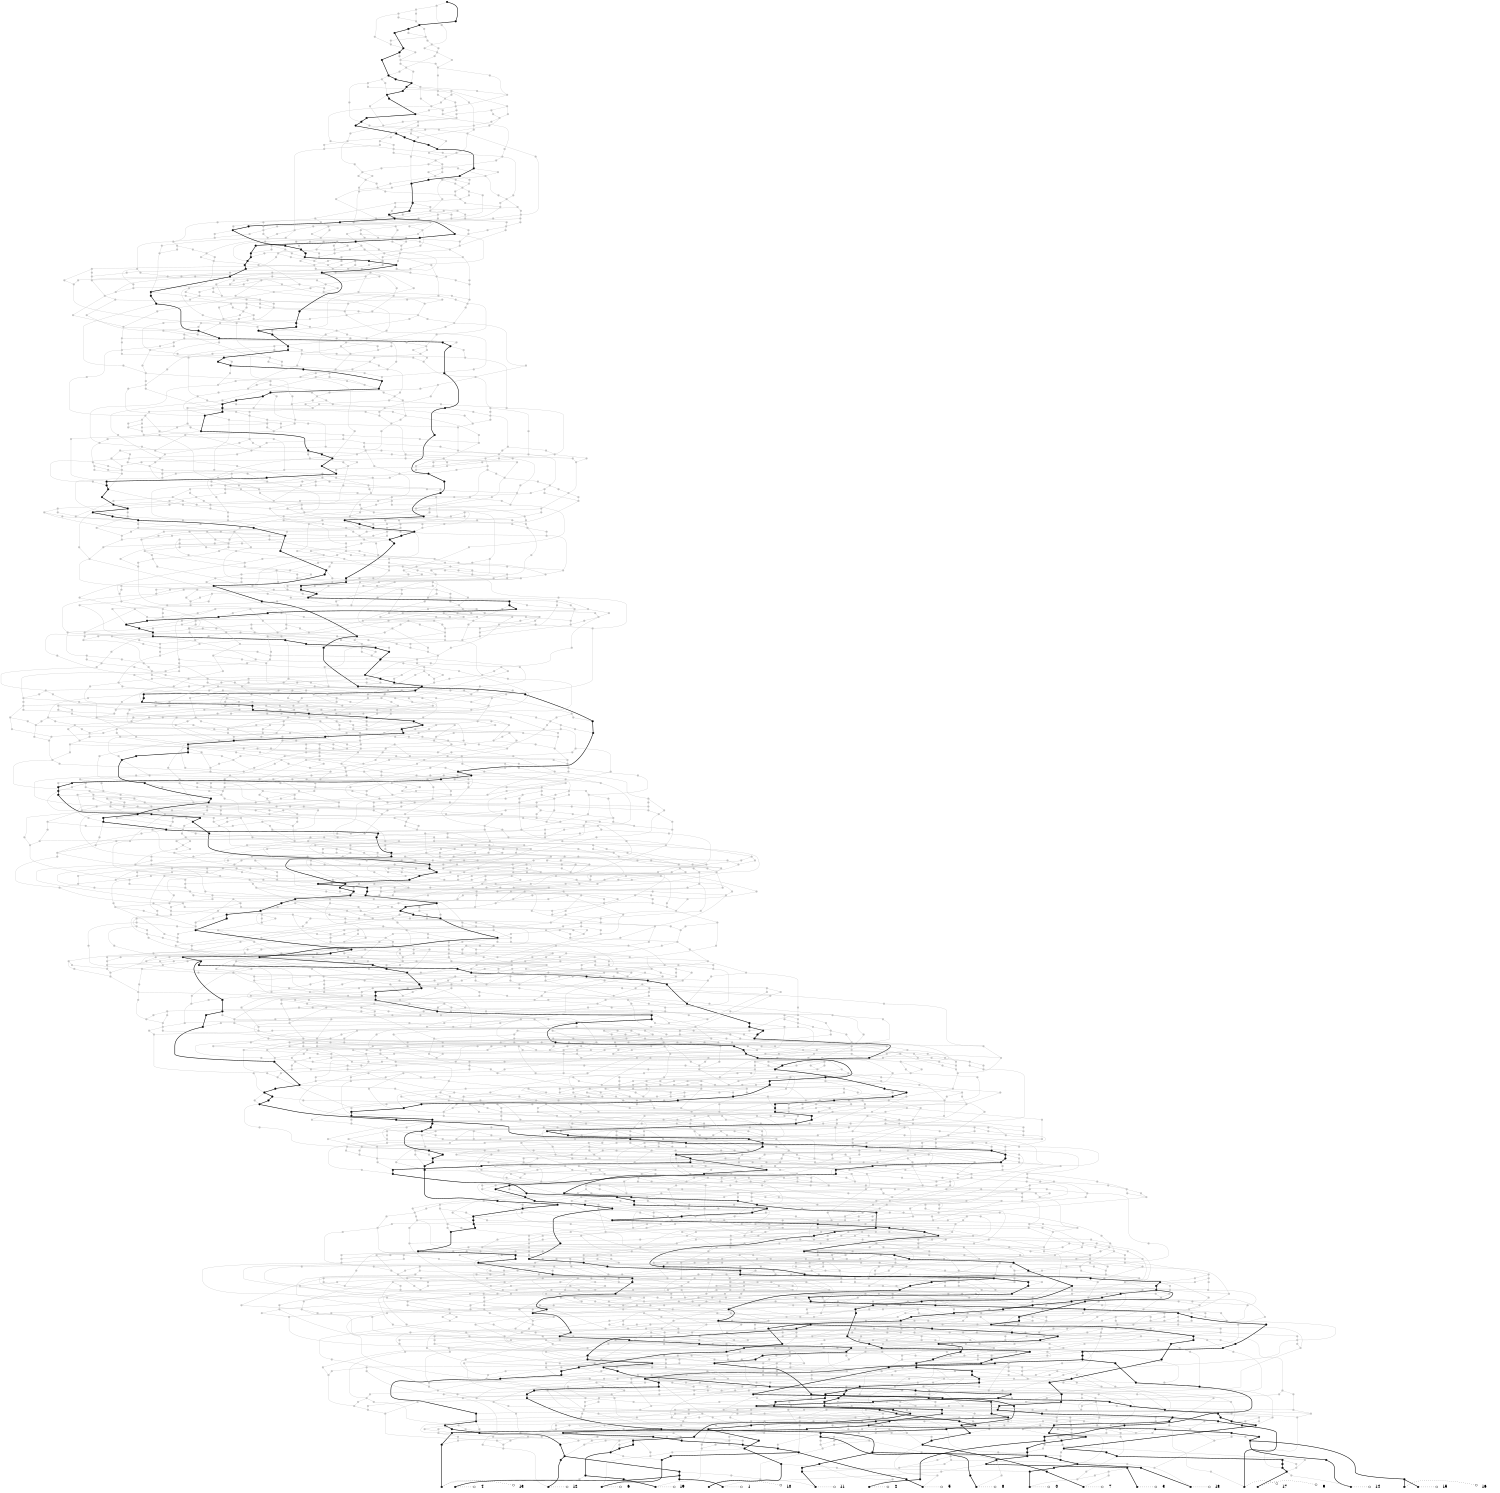 digraph G {fontsize=5;ranksep=0.02;ratio=fill;size="10,10";
edge[arrowhead=none];
{rank=same;1[shape=point] 2[shape=point] 3[shape=point] 4[shape=point] 5[shape=point] 6[shape=point] 7[shape=point] 8[shape=point] 9[shape=point] 10[shape=point] 11[shape=point] 12[shape=point] 13[shape=point] 14[shape=point] 15[shape=point] 16[shape=point] 17[shape=point] 18[shape=point] 19[shape=point] 20[shape=point] }
1[shape=point,width=0.10,height=0.10]
1->4783[style=dotted,arrowhead=odot,arrowsize=1];
4783[shape=plaintext,label="0"];
{rank=same; 1;4783}
2[shape=point,width=0.10,height=0.10]
2->4784[style=dotted,arrowhead=odot,arrowsize=1];
4784[shape=plaintext,label="1"];
{rank=same; 2;4784}
3[shape=point,width=0.10,height=0.10]
3->4785[style=dotted,arrowhead=odot,arrowsize=1];
4785[shape=plaintext,label="2"];
{rank=same; 3;4785}
4[shape=point,width=0.10,height=0.10]
4->4786[style=dotted,arrowhead=odot,arrowsize=1];
4786[shape=plaintext,label="3"];
{rank=same; 4;4786}
5[shape=point,width=0.10,height=0.10]
5->4787[style=dotted,arrowhead=odot,arrowsize=1];
4787[shape=plaintext,label="4"];
{rank=same; 5;4787}
6[shape=point,width=0.10,height=0.10]
6->4788[style=dotted,arrowhead=odot,arrowsize=1];
4788[shape=plaintext,label="5"];
{rank=same; 6;4788}
7[shape=point,width=0.10,height=0.10]
7->4789[style=dotted,arrowhead=odot,arrowsize=1];
4789[shape=plaintext,label="6"];
{rank=same; 7;4789}
8[shape=point,width=0.10,height=0.10]
8->4790[style=dotted,arrowhead=odot,arrowsize=1];
4790[shape=plaintext,label="7"];
{rank=same; 8;4790}
9[shape=point,width=0.10,height=0.10]
9->4791[style=dotted,arrowhead=odot,arrowsize=1];
4791[shape=plaintext,label="8"];
{rank=same; 9;4791}
10[shape=point,width=0.10,height=0.10]
10->4792[style=dotted,arrowhead=odot,arrowsize=1];
4792[shape=plaintext,label="9"];
{rank=same; 10;4792}
11[shape=point,width=0.10,height=0.10]
11->4793[style=dotted,arrowhead=odot,arrowsize=1];
4793[shape=plaintext,label="10"];
{rank=same; 11;4793}
12[shape=point,width=0.10,height=0.10]
12->4794[style=dotted,arrowhead=odot,arrowsize=1];
4794[shape=plaintext,label="11"];
{rank=same; 12;4794}
13[shape=point,width=0.10,height=0.10]
13->4795[style=dotted,arrowhead=odot,arrowsize=1];
4795[shape=plaintext,label="12"];
{rank=same; 13;4795}
14[shape=point,width=0.10,height=0.10]
14->4796[style=dotted,arrowhead=odot,arrowsize=1];
4796[shape=plaintext,label="13"];
{rank=same; 14;4796}
15[shape=point,width=0.10,height=0.10]
15->4797[style=dotted,arrowhead=odot,arrowsize=1];
4797[shape=plaintext,label="14"];
{rank=same; 15;4797}
16[shape=point,width=0.10,height=0.10]
16->4798[style=dotted,arrowhead=odot,arrowsize=1];
4798[shape=plaintext,label="15"];
{rank=same; 16;4798}
17[shape=point,width=0.10,height=0.10]
17->4799[style=dotted,arrowhead=odot,arrowsize=1];
4799[shape=plaintext,label="16"];
{rank=same; 17;4799}
18[shape=point,width=0.10,height=0.10]
18->4800[style=dotted,arrowhead=odot,arrowsize=1];
4800[shape=plaintext,label="17"];
{rank=same; 18;4800}
19[shape=point,width=0.10,height=0.10]
19->4801[style=dotted,arrowhead=odot,arrowsize=1];
4801[shape=plaintext,label="18"];
{rank=same; 19;4801}
20[shape=point,width=0.10,height=0.10]
20->4802[style=dotted,arrowhead=odot,arrowsize=1];
4802[shape=plaintext,label="19"];
{rank=same; 20;4802}
21[shape=point,width=0.10,height=0.10]
22[shape=point,width=0.10,height=0.10,color=gray]
23[shape=point,width=0.10,height=0.10]
24[shape=point,width=0.10,height=0.10,color=gray]
25[shape=point,width=0.10,height=0.10]
26[shape=point,width=0.10,height=0.10,color=gray]
27[shape=point,width=0.10,height=0.10]
28[shape=point,width=0.10,height=0.10,color=gray]
29[shape=point,width=0.10,height=0.10,color=gray]
30[shape=point,width=0.10,height=0.10,color=gray]
31[shape=point,width=0.10,height=0.10,color=gray]
32[shape=point,width=0.10,height=0.10]
33[shape=point,width=0.10,height=0.10]
34[shape=point,width=0.10,height=0.10,color=gray]
35[shape=point,width=0.10,height=0.10,color=gray]
36[shape=point,width=0.10,height=0.10,color=gray]
37[shape=point,width=0.10,height=0.10]
38[shape=point,width=0.10,height=0.10,color=gray]
39[shape=point,width=0.10,height=0.10,color=gray]
40[shape=point,width=0.10,height=0.10,color=gray]
41[shape=point,width=0.10,height=0.10]
42[shape=point,width=0.10,height=0.10,color=gray]
43[shape=point,width=0.10,height=0.10]
44[shape=point,width=0.10,height=0.10,color=gray]
45[shape=point,width=0.10,height=0.10]
46[shape=point,width=0.10,height=0.10,color=gray]
47[shape=point,width=0.10,height=0.10]
48[shape=point,width=0.10,height=0.10]
49[shape=point,width=0.10,height=0.10,color=gray]
50[shape=point,width=0.10,height=0.10]
51[shape=point,width=0.10,height=0.10]
52[shape=point,width=0.10,height=0.10]
53[shape=point,width=0.10,height=0.10,color=gray]
54[shape=point,width=0.10,height=0.10,color=gray]
55[shape=point,width=0.10,height=0.10]
56[shape=point,width=0.10,height=0.10,color=gray]
57[shape=point,width=0.10,height=0.10]
58[shape=point,width=0.10,height=0.10]
59[shape=point,width=0.10,height=0.10]
60[shape=point,width=0.10,height=0.10,color=gray]
61[shape=point,width=0.10,height=0.10,color=gray]
62[shape=point,width=0.10,height=0.10,color=gray]
63[shape=point,width=0.10,height=0.10]
64[shape=point,width=0.10,height=0.10]
65[shape=point,width=0.10,height=0.10,color=gray]
66[shape=point,width=0.10,height=0.10]
67[shape=point,width=0.10,height=0.10,color=gray]
68[shape=point,width=0.10,height=0.10]
69[shape=point,width=0.10,height=0.10]
70[shape=point,width=0.10,height=0.10,color=gray]
71[shape=point,width=0.10,height=0.10]
72[shape=point,width=0.10,height=0.10,color=gray]
73[shape=point,width=0.10,height=0.10,color=gray]
74[shape=point,width=0.10,height=0.10,color=gray]
75[shape=point,width=0.10,height=0.10]
76[shape=point,width=0.10,height=0.10,color=gray]
77[shape=point,width=0.10,height=0.10]
78[shape=point,width=0.10,height=0.10]
79[shape=point,width=0.10,height=0.10]
80[shape=point,width=0.10,height=0.10,color=gray]
81[shape=point,width=0.10,height=0.10]
82[shape=point,width=0.10,height=0.10,color=gray]
83[shape=point,width=0.10,height=0.10,color=gray]
84[shape=point,width=0.10,height=0.10]
85[shape=point,width=0.10,height=0.10,color=gray]
86[shape=point,width=0.10,height=0.10]
87[shape=point,width=0.10,height=0.10]
88[shape=point,width=0.10,height=0.10,color=gray]
89[shape=point,width=0.10,height=0.10]
90[shape=point,width=0.10,height=0.10,color=gray]
91[shape=point,width=0.10,height=0.10]
92[shape=point,width=0.10,height=0.10,color=gray]
93[shape=point,width=0.10,height=0.10,color=gray]
94[shape=point,width=0.10,height=0.10,color=gray]
95[shape=point,width=0.10,height=0.10,color=gray]
96[shape=point,width=0.10,height=0.10]
97[shape=point,width=0.10,height=0.10,color=gray]
98[shape=point,width=0.10,height=0.10,color=gray]
99[shape=point,width=0.10,height=0.10,color=gray]
100[shape=point,width=0.10,height=0.10,color=gray]
101[shape=point,width=0.10,height=0.10]
102[shape=point,width=0.10,height=0.10,color=gray]
103[shape=point,width=0.10,height=0.10,color=gray]
104[shape=point,width=0.10,height=0.10,color=gray]
105[shape=point,width=0.10,height=0.10]
106[shape=point,width=0.10,height=0.10,color=gray]
107[shape=point,width=0.10,height=0.10,color=gray]
108[shape=point,width=0.10,height=0.10,color=gray]
109[shape=point,width=0.10,height=0.10,color=gray]
110[shape=point,width=0.10,height=0.10]
111[shape=point,width=0.10,height=0.10,color=gray]
112[shape=point,width=0.10,height=0.10,color=gray]
113[shape=point,width=0.10,height=0.10]
114[shape=point,width=0.10,height=0.10]
115[shape=point,width=0.10,height=0.10]
116[shape=point,width=0.10,height=0.10]
117[shape=point,width=0.10,height=0.10,color=gray]
118[shape=point,width=0.10,height=0.10]
119[shape=point,width=0.10,height=0.10,color=gray]
120[shape=point,width=0.10,height=0.10,color=gray]
121[shape=point,width=0.10,height=0.10,color=gray]
122[shape=point,width=0.10,height=0.10]
123[shape=point,width=0.10,height=0.10,color=gray]
124[shape=point,width=0.10,height=0.10]
125[shape=point,width=0.10,height=0.10,color=gray]
126[shape=point,width=0.10,height=0.10,color=gray]
127[shape=point,width=0.10,height=0.10,color=gray]
128[shape=point,width=0.10,height=0.10,color=gray]
129[shape=point,width=0.10,height=0.10]
130[shape=point,width=0.10,height=0.10,color=gray]
131[shape=point,width=0.10,height=0.10,color=gray]
132[shape=point,width=0.10,height=0.10,color=gray]
133[shape=point,width=0.10,height=0.10,color=gray]
134[shape=point,width=0.10,height=0.10,color=gray]
135[shape=point,width=0.10,height=0.10]
136[shape=point,width=0.10,height=0.10,color=gray]
137[shape=point,width=0.10,height=0.10]
138[shape=point,width=0.10,height=0.10,color=gray]
139[shape=point,width=0.10,height=0.10,color=gray]
140[shape=point,width=0.10,height=0.10,color=gray]
141[shape=point,width=0.10,height=0.10,color=gray]
142[shape=point,width=0.10,height=0.10,color=gray]
143[shape=point,width=0.10,height=0.10]
144[shape=point,width=0.10,height=0.10]
145[shape=point,width=0.10,height=0.10]
146[shape=point,width=0.10,height=0.10,color=gray]
147[shape=point,width=0.10,height=0.10]
148[shape=point,width=0.10,height=0.10,color=gray]
149[shape=point,width=0.10,height=0.10,color=gray]
150[shape=point,width=0.10,height=0.10,color=gray]
151[shape=point,width=0.10,height=0.10]
152[shape=point,width=0.10,height=0.10,color=gray]
153[shape=point,width=0.10,height=0.10]
154[shape=point,width=0.10,height=0.10]
155[shape=point,width=0.10,height=0.10]
156[shape=point,width=0.10,height=0.10,color=gray]
157[shape=point,width=0.10,height=0.10]
158[shape=point,width=0.10,height=0.10]
159[shape=point,width=0.10,height=0.10,color=gray]
160[shape=point,width=0.10,height=0.10]
161[shape=point,width=0.10,height=0.10,color=gray]
162[shape=point,width=0.10,height=0.10,color=gray]
163[shape=point,width=0.10,height=0.10]
164[shape=point,width=0.10,height=0.10]
165[shape=point,width=0.10,height=0.10,color=gray]
166[shape=point,width=0.10,height=0.10,color=gray]
167[shape=point,width=0.10,height=0.10]
168[shape=point,width=0.10,height=0.10,color=gray]
169[shape=point,width=0.10,height=0.10,color=gray]
170[shape=point,width=0.10,height=0.10,color=gray]
171[shape=point,width=0.10,height=0.10]
172[shape=point,width=0.10,height=0.10,color=gray]
173[shape=point,width=0.10,height=0.10]
174[shape=point,width=0.10,height=0.10,color=gray]
175[shape=point,width=0.10,height=0.10]
176[shape=point,width=0.10,height=0.10,color=gray]
177[shape=point,width=0.10,height=0.10,color=gray]
178[shape=point,width=0.10,height=0.10]
179[shape=point,width=0.10,height=0.10,color=gray]
180[shape=point,width=0.10,height=0.10]
181[shape=point,width=0.10,height=0.10,color=gray]
182[shape=point,width=0.10,height=0.10,color=gray]
183[shape=point,width=0.10,height=0.10]
184[shape=point,width=0.10,height=0.10,color=gray]
185[shape=point,width=0.10,height=0.10,color=gray]
186[shape=point,width=0.10,height=0.10]
187[shape=point,width=0.10,height=0.10,color=gray]
188[shape=point,width=0.10,height=0.10,color=gray]
189[shape=point,width=0.10,height=0.10]
190[shape=point,width=0.10,height=0.10,color=gray]
191[shape=point,width=0.10,height=0.10]
192[shape=point,width=0.10,height=0.10]
193[shape=point,width=0.10,height=0.10,color=gray]
194[shape=point,width=0.10,height=0.10,color=gray]
195[shape=point,width=0.10,height=0.10,color=gray]
196[shape=point,width=0.10,height=0.10,color=gray]
197[shape=point,width=0.10,height=0.10,color=gray]
198[shape=point,width=0.10,height=0.10,color=gray]
199[shape=point,width=0.10,height=0.10,color=gray]
200[shape=point,width=0.10,height=0.10,color=gray]
201[shape=point,width=0.10,height=0.10,color=gray]
202[shape=point,width=0.10,height=0.10,color=gray]
203[shape=point,width=0.10,height=0.10,color=gray]
204[shape=point,width=0.10,height=0.10]
205[shape=point,width=0.10,height=0.10,color=gray]
206[shape=point,width=0.10,height=0.10]
207[shape=point,width=0.10,height=0.10,color=gray]
208[shape=point,width=0.10,height=0.10,color=gray]
209[shape=point,width=0.10,height=0.10,color=gray]
210[shape=point,width=0.10,height=0.10,color=gray]
211[shape=point,width=0.10,height=0.10]
212[shape=point,width=0.10,height=0.10,color=gray]
213[shape=point,width=0.10,height=0.10,color=gray]
214[shape=point,width=0.10,height=0.10,color=gray]
215[shape=point,width=0.10,height=0.10,color=gray]
216[shape=point,width=0.10,height=0.10]
217[shape=point,width=0.10,height=0.10]
218[shape=point,width=0.10,height=0.10,color=gray]
219[shape=point,width=0.10,height=0.10]
220[shape=point,width=0.10,height=0.10,color=gray]
221[shape=point,width=0.10,height=0.10,color=gray]
222[shape=point,width=0.10,height=0.10]
223[shape=point,width=0.10,height=0.10,color=gray]
224[shape=point,width=0.10,height=0.10]
225[shape=point,width=0.10,height=0.10]
226[shape=point,width=0.10,height=0.10,color=gray]
227[shape=point,width=0.10,height=0.10,color=gray]
228[shape=point,width=0.10,height=0.10,color=gray]
229[shape=point,width=0.10,height=0.10,color=gray]
230[shape=point,width=0.10,height=0.10,color=gray]
231[shape=point,width=0.10,height=0.10,color=gray]
232[shape=point,width=0.10,height=0.10,color=gray]
233[shape=point,width=0.10,height=0.10,color=gray]
234[shape=point,width=0.10,height=0.10,color=gray]
235[shape=point,width=0.10,height=0.10,color=gray]
236[shape=point,width=0.10,height=0.10]
237[shape=point,width=0.10,height=0.10,color=gray]
238[shape=point,width=0.10,height=0.10]
239[shape=point,width=0.10,height=0.10,color=gray]
240[shape=point,width=0.10,height=0.10,color=gray]
241[shape=point,width=0.10,height=0.10]
242[shape=point,width=0.10,height=0.10,color=gray]
243[shape=point,width=0.10,height=0.10,color=gray]
244[shape=point,width=0.10,height=0.10,color=gray]
245[shape=point,width=0.10,height=0.10,color=gray]
246[shape=point,width=0.10,height=0.10,color=gray]
247[shape=point,width=0.10,height=0.10,color=gray]
248[shape=point,width=0.10,height=0.10,color=gray]
249[shape=point,width=0.10,height=0.10]
250[shape=point,width=0.10,height=0.10,color=gray]
251[shape=point,width=0.10,height=0.10,color=gray]
252[shape=point,width=0.10,height=0.10,color=gray]
253[shape=point,width=0.10,height=0.10,color=gray]
254[shape=point,width=0.10,height=0.10,color=gray]
255[shape=point,width=0.10,height=0.10,color=gray]
256[shape=point,width=0.10,height=0.10]
257[shape=point,width=0.10,height=0.10]
258[shape=point,width=0.10,height=0.10,color=gray]
259[shape=point,width=0.10,height=0.10]
260[shape=point,width=0.10,height=0.10,color=gray]
261[shape=point,width=0.10,height=0.10,color=gray]
262[shape=point,width=0.10,height=0.10,color=gray]
263[shape=point,width=0.10,height=0.10]
264[shape=point,width=0.10,height=0.10]
265[shape=point,width=0.10,height=0.10,color=gray]
266[shape=point,width=0.10,height=0.10]
267[shape=point,width=0.10,height=0.10,color=gray]
268[shape=point,width=0.10,height=0.10]
269[shape=point,width=0.10,height=0.10,color=gray]
270[shape=point,width=0.10,height=0.10,color=gray]
271[shape=point,width=0.10,height=0.10,color=gray]
272[shape=point,width=0.10,height=0.10,color=gray]
273[shape=point,width=0.10,height=0.10]
274[shape=point,width=0.10,height=0.10,color=gray]
275[shape=point,width=0.10,height=0.10]
276[shape=point,width=0.10,height=0.10,color=gray]
277[shape=point,width=0.10,height=0.10,color=gray]
278[shape=point,width=0.10,height=0.10,color=gray]
279[shape=point,width=0.10,height=0.10]
280[shape=point,width=0.10,height=0.10,color=gray]
281[shape=point,width=0.10,height=0.10,color=gray]
282[shape=point,width=0.10,height=0.10,color=gray]
283[shape=point,width=0.10,height=0.10]
284[shape=point,width=0.10,height=0.10,color=gray]
285[shape=point,width=0.10,height=0.10,color=gray]
286[shape=point,width=0.10,height=0.10,color=gray]
287[shape=point,width=0.10,height=0.10,color=gray]
288[shape=point,width=0.10,height=0.10,color=gray]
289[shape=point,width=0.10,height=0.10,color=gray]
290[shape=point,width=0.10,height=0.10,color=gray]
291[shape=point,width=0.10,height=0.10,color=gray]
292[shape=point,width=0.10,height=0.10,color=gray]
293[shape=point,width=0.10,height=0.10,color=gray]
294[shape=point,width=0.10,height=0.10,color=gray]
295[shape=point,width=0.10,height=0.10]
296[shape=point,width=0.10,height=0.10,color=gray]
297[shape=point,width=0.10,height=0.10,color=gray]
298[shape=point,width=0.10,height=0.10]
299[shape=point,width=0.10,height=0.10,color=gray]
300[shape=point,width=0.10,height=0.10]
301[shape=point,width=0.10,height=0.10,color=gray]
302[shape=point,width=0.10,height=0.10,color=gray]
303[shape=point,width=0.10,height=0.10]
304[shape=point,width=0.10,height=0.10,color=gray]
305[shape=point,width=0.10,height=0.10,color=gray]
306[shape=point,width=0.10,height=0.10,color=gray]
307[shape=point,width=0.10,height=0.10,color=gray]
308[shape=point,width=0.10,height=0.10]
309[shape=point,width=0.10,height=0.10,color=gray]
310[shape=point,width=0.10,height=0.10]
311[shape=point,width=0.10,height=0.10,color=gray]
312[shape=point,width=0.10,height=0.10]
313[shape=point,width=0.10,height=0.10,color=gray]
314[shape=point,width=0.10,height=0.10,color=gray]
315[shape=point,width=0.10,height=0.10]
316[shape=point,width=0.10,height=0.10,color=gray]
317[shape=point,width=0.10,height=0.10,color=gray]
318[shape=point,width=0.10,height=0.10,color=gray]
319[shape=point,width=0.10,height=0.10,color=gray]
320[shape=point,width=0.10,height=0.10,color=gray]
321[shape=point,width=0.10,height=0.10,color=gray]
322[shape=point,width=0.10,height=0.10,color=gray]
323[shape=point,width=0.10,height=0.10]
324[shape=point,width=0.10,height=0.10,color=gray]
325[shape=point,width=0.10,height=0.10,color=gray]
326[shape=point,width=0.10,height=0.10,color=gray]
327[shape=point,width=0.10,height=0.10,color=gray]
328[shape=point,width=0.10,height=0.10,color=gray]
329[shape=point,width=0.10,height=0.10,color=gray]
330[shape=point,width=0.10,height=0.10,color=gray]
331[shape=point,width=0.10,height=0.10,color=gray]
332[shape=point,width=0.10,height=0.10,color=gray]
333[shape=point,width=0.10,height=0.10,color=gray]
334[shape=point,width=0.10,height=0.10,color=gray]
335[shape=point,width=0.10,height=0.10]
336[shape=point,width=0.10,height=0.10,color=gray]
337[shape=point,width=0.10,height=0.10,color=gray]
338[shape=point,width=0.10,height=0.10,color=gray]
339[shape=point,width=0.10,height=0.10,color=gray]
340[shape=point,width=0.10,height=0.10,color=gray]
341[shape=point,width=0.10,height=0.10,color=gray]
342[shape=point,width=0.10,height=0.10,color=gray]
343[shape=point,width=0.10,height=0.10,color=gray]
344[shape=point,width=0.10,height=0.10]
345[shape=point,width=0.10,height=0.10,color=gray]
346[shape=point,width=0.10,height=0.10,color=gray]
347[shape=point,width=0.10,height=0.10]
348[shape=point,width=0.10,height=0.10,color=gray]
349[shape=point,width=0.10,height=0.10,color=gray]
350[shape=point,width=0.10,height=0.10,color=gray]
351[shape=point,width=0.10,height=0.10]
352[shape=point,width=0.10,height=0.10,color=gray]
353[shape=point,width=0.10,height=0.10]
354[shape=point,width=0.10,height=0.10]
355[shape=point,width=0.10,height=0.10,color=gray]
356[shape=point,width=0.10,height=0.10,color=gray]
357[shape=point,width=0.10,height=0.10,color=gray]
358[shape=point,width=0.10,height=0.10,color=gray]
359[shape=point,width=0.10,height=0.10,color=gray]
360[shape=point,width=0.10,height=0.10,color=gray]
361[shape=point,width=0.10,height=0.10,color=gray]
362[shape=point,width=0.10,height=0.10,color=gray]
363[shape=point,width=0.10,height=0.10,color=gray]
364[shape=point,width=0.10,height=0.10]
365[shape=point,width=0.10,height=0.10,color=gray]
366[shape=point,width=0.10,height=0.10,color=gray]
367[shape=point,width=0.10,height=0.10,color=gray]
368[shape=point,width=0.10,height=0.10,color=gray]
369[shape=point,width=0.10,height=0.10,color=gray]
370[shape=point,width=0.10,height=0.10,color=gray]
371[shape=point,width=0.10,height=0.10,color=gray]
372[shape=point,width=0.10,height=0.10]
373[shape=point,width=0.10,height=0.10,color=gray]
374[shape=point,width=0.10,height=0.10,color=gray]
375[shape=point,width=0.10,height=0.10,color=gray]
376[shape=point,width=0.10,height=0.10]
377[shape=point,width=0.10,height=0.10,color=gray]
378[shape=point,width=0.10,height=0.10,color=gray]
379[shape=point,width=0.10,height=0.10]
380[shape=point,width=0.10,height=0.10,color=gray]
381[shape=point,width=0.10,height=0.10]
382[shape=point,width=0.10,height=0.10,color=gray]
383[shape=point,width=0.10,height=0.10,color=gray]
384[shape=point,width=0.10,height=0.10]
385[shape=point,width=0.10,height=0.10,color=gray]
386[shape=point,width=0.10,height=0.10]
387[shape=point,width=0.10,height=0.10,color=gray]
388[shape=point,width=0.10,height=0.10,color=gray]
389[shape=point,width=0.10,height=0.10,color=gray]
390[shape=point,width=0.10,height=0.10,color=gray]
391[shape=point,width=0.10,height=0.10]
392[shape=point,width=0.10,height=0.10,color=gray]
393[shape=point,width=0.10,height=0.10,color=gray]
394[shape=point,width=0.10,height=0.10,color=gray]
395[shape=point,width=0.10,height=0.10]
396[shape=point,width=0.10,height=0.10,color=gray]
397[shape=point,width=0.10,height=0.10,color=gray]
398[shape=point,width=0.10,height=0.10,color=gray]
399[shape=point,width=0.10,height=0.10]
400[shape=point,width=0.10,height=0.10,color=gray]
401[shape=point,width=0.10,height=0.10]
402[shape=point,width=0.10,height=0.10,color=gray]
403[shape=point,width=0.10,height=0.10]
404[shape=point,width=0.10,height=0.10,color=gray]
405[shape=point,width=0.10,height=0.10,color=gray]
406[shape=point,width=0.10,height=0.10,color=gray]
407[shape=point,width=0.10,height=0.10,color=gray]
408[shape=point,width=0.10,height=0.10,color=gray]
409[shape=point,width=0.10,height=0.10,color=gray]
410[shape=point,width=0.10,height=0.10,color=gray]
411[shape=point,width=0.10,height=0.10,color=gray]
412[shape=point,width=0.10,height=0.10,color=gray]
413[shape=point,width=0.10,height=0.10,color=gray]
414[shape=point,width=0.10,height=0.10,color=gray]
415[shape=point,width=0.10,height=0.10]
416[shape=point,width=0.10,height=0.10,color=gray]
417[shape=point,width=0.10,height=0.10,color=gray]
418[shape=point,width=0.10,height=0.10,color=gray]
419[shape=point,width=0.10,height=0.10,color=gray]
420[shape=point,width=0.10,height=0.10,color=gray]
421[shape=point,width=0.10,height=0.10]
422[shape=point,width=0.10,height=0.10,color=gray]
423[shape=point,width=0.10,height=0.10,color=gray]
424[shape=point,width=0.10,height=0.10]
425[shape=point,width=0.10,height=0.10,color=gray]
426[shape=point,width=0.10,height=0.10,color=gray]
427[shape=point,width=0.10,height=0.10,color=gray]
428[shape=point,width=0.10,height=0.10,color=gray]
429[shape=point,width=0.10,height=0.10,color=gray]
430[shape=point,width=0.10,height=0.10,color=gray]
431[shape=point,width=0.10,height=0.10,color=gray]
432[shape=point,width=0.10,height=0.10,color=gray]
433[shape=point,width=0.10,height=0.10,color=gray]
434[shape=point,width=0.10,height=0.10]
435[shape=point,width=0.10,height=0.10,color=gray]
436[shape=point,width=0.10,height=0.10,color=gray]
437[shape=point,width=0.10,height=0.10,color=gray]
438[shape=point,width=0.10,height=0.10,color=gray]
439[shape=point,width=0.10,height=0.10,color=gray]
440[shape=point,width=0.10,height=0.10,color=gray]
441[shape=point,width=0.10,height=0.10,color=gray]
442[shape=point,width=0.10,height=0.10,color=gray]
443[shape=point,width=0.10,height=0.10,color=gray]
444[shape=point,width=0.10,height=0.10,color=gray]
445[shape=point,width=0.10,height=0.10,color=gray]
446[shape=point,width=0.10,height=0.10,color=gray]
447[shape=point,width=0.10,height=0.10,color=gray]
448[shape=point,width=0.10,height=0.10]
449[shape=point,width=0.10,height=0.10,color=gray]
450[shape=point,width=0.10,height=0.10]
451[shape=point,width=0.10,height=0.10,color=gray]
452[shape=point,width=0.10,height=0.10]
453[shape=point,width=0.10,height=0.10,color=gray]
454[shape=point,width=0.10,height=0.10]
455[shape=point,width=0.10,height=0.10]
456[shape=point,width=0.10,height=0.10,color=gray]
457[shape=point,width=0.10,height=0.10,color=gray]
458[shape=point,width=0.10,height=0.10,color=gray]
459[shape=point,width=0.10,height=0.10,color=gray]
460[shape=point,width=0.10,height=0.10]
461[shape=point,width=0.10,height=0.10,color=gray]
462[shape=point,width=0.10,height=0.10,color=gray]
463[shape=point,width=0.10,height=0.10]
464[shape=point,width=0.10,height=0.10]
465[shape=point,width=0.10,height=0.10,color=gray]
466[shape=point,width=0.10,height=0.10]
467[shape=point,width=0.10,height=0.10,color=gray]
468[shape=point,width=0.10,height=0.10,color=gray]
469[shape=point,width=0.10,height=0.10]
470[shape=point,width=0.10,height=0.10]
471[shape=point,width=0.10,height=0.10,color=gray]
472[shape=point,width=0.10,height=0.10]
473[shape=point,width=0.10,height=0.10,color=gray]
474[shape=point,width=0.10,height=0.10,color=gray]
475[shape=point,width=0.10,height=0.10,color=gray]
476[shape=point,width=0.10,height=0.10,color=gray]
477[shape=point,width=0.10,height=0.10,color=gray]
478[shape=point,width=0.10,height=0.10,color=gray]
479[shape=point,width=0.10,height=0.10]
480[shape=point,width=0.10,height=0.10]
481[shape=point,width=0.10,height=0.10]
482[shape=point,width=0.10,height=0.10,color=gray]
483[shape=point,width=0.10,height=0.10]
484[shape=point,width=0.10,height=0.10,color=gray]
485[shape=point,width=0.10,height=0.10,color=gray]
486[shape=point,width=0.10,height=0.10,color=gray]
487[shape=point,width=0.10,height=0.10,color=gray]
488[shape=point,width=0.10,height=0.10,color=gray]
489[shape=point,width=0.10,height=0.10,color=gray]
490[shape=point,width=0.10,height=0.10,color=gray]
491[shape=point,width=0.10,height=0.10,color=gray]
492[shape=point,width=0.10,height=0.10]
493[shape=point,width=0.10,height=0.10,color=gray]
494[shape=point,width=0.10,height=0.10]
495[shape=point,width=0.10,height=0.10,color=gray]
496[shape=point,width=0.10,height=0.10,color=gray]
497[shape=point,width=0.10,height=0.10,color=gray]
498[shape=point,width=0.10,height=0.10,color=gray]
499[shape=point,width=0.10,height=0.10,color=gray]
500[shape=point,width=0.10,height=0.10,color=gray]
501[shape=point,width=0.10,height=0.10,color=gray]
502[shape=point,width=0.10,height=0.10,color=gray]
503[shape=point,width=0.10,height=0.10]
504[shape=point,width=0.10,height=0.10,color=gray]
505[shape=point,width=0.10,height=0.10,color=gray]
506[shape=point,width=0.10,height=0.10,color=gray]
507[shape=point,width=0.10,height=0.10,color=gray]
508[shape=point,width=0.10,height=0.10,color=gray]
509[shape=point,width=0.10,height=0.10,color=gray]
510[shape=point,width=0.10,height=0.10,color=gray]
511[shape=point,width=0.10,height=0.10]
512[shape=point,width=0.10,height=0.10,color=gray]
513[shape=point,width=0.10,height=0.10,color=gray]
514[shape=point,width=0.10,height=0.10,color=gray]
515[shape=point,width=0.10,height=0.10,color=gray]
516[shape=point,width=0.10,height=0.10]
517[shape=point,width=0.10,height=0.10,color=gray]
518[shape=point,width=0.10,height=0.10,color=gray]
519[shape=point,width=0.10,height=0.10,color=gray]
520[shape=point,width=0.10,height=0.10]
521[shape=point,width=0.10,height=0.10,color=gray]
522[shape=point,width=0.10,height=0.10,color=gray]
523[shape=point,width=0.10,height=0.10,color=gray]
524[shape=point,width=0.10,height=0.10,color=gray]
525[shape=point,width=0.10,height=0.10,color=gray]
526[shape=point,width=0.10,height=0.10]
527[shape=point,width=0.10,height=0.10]
528[shape=point,width=0.10,height=0.10,color=gray]
529[shape=point,width=0.10,height=0.10]
530[shape=point,width=0.10,height=0.10,color=gray]
531[shape=point,width=0.10,height=0.10,color=gray]
532[shape=point,width=0.10,height=0.10,color=gray]
533[shape=point,width=0.10,height=0.10]
534[shape=point,width=0.10,height=0.10,color=gray]
535[shape=point,width=0.10,height=0.10,color=gray]
536[shape=point,width=0.10,height=0.10,color=gray]
537[shape=point,width=0.10,height=0.10,color=gray]
538[shape=point,width=0.10,height=0.10,color=gray]
539[shape=point,width=0.10,height=0.10,color=gray]
540[shape=point,width=0.10,height=0.10]
541[shape=point,width=0.10,height=0.10]
542[shape=point,width=0.10,height=0.10,color=gray]
543[shape=point,width=0.10,height=0.10,color=gray]
544[shape=point,width=0.10,height=0.10,color=gray]
545[shape=point,width=0.10,height=0.10,color=gray]
546[shape=point,width=0.10,height=0.10,color=gray]
547[shape=point,width=0.10,height=0.10]
548[shape=point,width=0.10,height=0.10,color=gray]
549[shape=point,width=0.10,height=0.10,color=gray]
550[shape=point,width=0.10,height=0.10,color=gray]
551[shape=point,width=0.10,height=0.10,color=gray]
552[shape=point,width=0.10,height=0.10]
553[shape=point,width=0.10,height=0.10,color=gray]
554[shape=point,width=0.10,height=0.10,color=gray]
555[shape=point,width=0.10,height=0.10]
556[shape=point,width=0.10,height=0.10,color=gray]
557[shape=point,width=0.10,height=0.10]
558[shape=point,width=0.10,height=0.10,color=gray]
559[shape=point,width=0.10,height=0.10]
560[shape=point,width=0.10,height=0.10,color=gray]
561[shape=point,width=0.10,height=0.10,color=gray]
562[shape=point,width=0.10,height=0.10,color=gray]
563[shape=point,width=0.10,height=0.10,color=gray]
564[shape=point,width=0.10,height=0.10]
565[shape=point,width=0.10,height=0.10,color=gray]
566[shape=point,width=0.10,height=0.10,color=gray]
567[shape=point,width=0.10,height=0.10,color=gray]
568[shape=point,width=0.10,height=0.10,color=gray]
569[shape=point,width=0.10,height=0.10,color=gray]
570[shape=point,width=0.10,height=0.10]
571[shape=point,width=0.10,height=0.10,color=gray]
572[shape=point,width=0.10,height=0.10,color=gray]
573[shape=point,width=0.10,height=0.10,color=gray]
574[shape=point,width=0.10,height=0.10]
575[shape=point,width=0.10,height=0.10]
576[shape=point,width=0.10,height=0.10,color=gray]
577[shape=point,width=0.10,height=0.10,color=gray]
578[shape=point,width=0.10,height=0.10]
579[shape=point,width=0.10,height=0.10]
580[shape=point,width=0.10,height=0.10,color=gray]
581[shape=point,width=0.10,height=0.10,color=gray]
582[shape=point,width=0.10,height=0.10,color=gray]
583[shape=point,width=0.10,height=0.10,color=gray]
584[shape=point,width=0.10,height=0.10,color=gray]
585[shape=point,width=0.10,height=0.10]
586[shape=point,width=0.10,height=0.10,color=gray]
587[shape=point,width=0.10,height=0.10]
588[shape=point,width=0.10,height=0.10,color=gray]
589[shape=point,width=0.10,height=0.10,color=gray]
590[shape=point,width=0.10,height=0.10,color=gray]
591[shape=point,width=0.10,height=0.10,color=gray]
592[shape=point,width=0.10,height=0.10]
593[shape=point,width=0.10,height=0.10]
594[shape=point,width=0.10,height=0.10,color=gray]
595[shape=point,width=0.10,height=0.10]
596[shape=point,width=0.10,height=0.10,color=gray]
597[shape=point,width=0.10,height=0.10,color=gray]
598[shape=point,width=0.10,height=0.10,color=gray]
599[shape=point,width=0.10,height=0.10,color=gray]
600[shape=point,width=0.10,height=0.10,color=gray]
601[shape=point,width=0.10,height=0.10]
602[shape=point,width=0.10,height=0.10,color=gray]
603[shape=point,width=0.10,height=0.10,color=gray]
604[shape=point,width=0.10,height=0.10,color=gray]
605[shape=point,width=0.10,height=0.10,color=gray]
606[shape=point,width=0.10,height=0.10,color=gray]
607[shape=point,width=0.10,height=0.10,color=gray]
608[shape=point,width=0.10,height=0.10,color=gray]
609[shape=point,width=0.10,height=0.10]
610[shape=point,width=0.10,height=0.10]
611[shape=point,width=0.10,height=0.10,color=gray]
612[shape=point,width=0.10,height=0.10,color=gray]
613[shape=point,width=0.10,height=0.10,color=gray]
614[shape=point,width=0.10,height=0.10,color=gray]
615[shape=point,width=0.10,height=0.10,color=gray]
616[shape=point,width=0.10,height=0.10]
617[shape=point,width=0.10,height=0.10,color=gray]
618[shape=point,width=0.10,height=0.10,color=gray]
619[shape=point,width=0.10,height=0.10,color=gray]
620[shape=point,width=0.10,height=0.10]
621[shape=point,width=0.10,height=0.10,color=gray]
622[shape=point,width=0.10,height=0.10,color=gray]
623[shape=point,width=0.10,height=0.10,color=gray]
624[shape=point,width=0.10,height=0.10,color=gray]
625[shape=point,width=0.10,height=0.10,color=gray]
626[shape=point,width=0.10,height=0.10,color=gray]
627[shape=point,width=0.10,height=0.10,color=gray]
628[shape=point,width=0.10,height=0.10,color=gray]
629[shape=point,width=0.10,height=0.10]
630[shape=point,width=0.10,height=0.10]
631[shape=point,width=0.10,height=0.10,color=gray]
632[shape=point,width=0.10,height=0.10,color=gray]
633[shape=point,width=0.10,height=0.10,color=gray]
634[shape=point,width=0.10,height=0.10]
635[shape=point,width=0.10,height=0.10,color=gray]
636[shape=point,width=0.10,height=0.10,color=gray]
637[shape=point,width=0.10,height=0.10,color=gray]
638[shape=point,width=0.10,height=0.10,color=gray]
639[shape=point,width=0.10,height=0.10,color=gray]
640[shape=point,width=0.10,height=0.10,color=gray]
641[shape=point,width=0.10,height=0.10,color=gray]
642[shape=point,width=0.10,height=0.10,color=gray]
643[shape=point,width=0.10,height=0.10,color=gray]
644[shape=point,width=0.10,height=0.10]
645[shape=point,width=0.10,height=0.10]
646[shape=point,width=0.10,height=0.10]
647[shape=point,width=0.10,height=0.10]
648[shape=point,width=0.10,height=0.10,color=gray]
649[shape=point,width=0.10,height=0.10]
650[shape=point,width=0.10,height=0.10,color=gray]
651[shape=point,width=0.10,height=0.10]
652[shape=point,width=0.10,height=0.10,color=gray]
653[shape=point,width=0.10,height=0.10]
654[shape=point,width=0.10,height=0.10,color=gray]
655[shape=point,width=0.10,height=0.10,color=gray]
656[shape=point,width=0.10,height=0.10,color=gray]
657[shape=point,width=0.10,height=0.10,color=gray]
658[shape=point,width=0.10,height=0.10,color=gray]
659[shape=point,width=0.10,height=0.10,color=gray]
660[shape=point,width=0.10,height=0.10,color=gray]
661[shape=point,width=0.10,height=0.10,color=gray]
662[shape=point,width=0.10,height=0.10,color=gray]
663[shape=point,width=0.10,height=0.10,color=gray]
664[shape=point,width=0.10,height=0.10,color=gray]
665[shape=point,width=0.10,height=0.10,color=gray]
666[shape=point,width=0.10,height=0.10,color=gray]
667[shape=point,width=0.10,height=0.10,color=gray]
668[shape=point,width=0.10,height=0.10,color=gray]
669[shape=point,width=0.10,height=0.10,color=gray]
670[shape=point,width=0.10,height=0.10,color=gray]
671[shape=point,width=0.10,height=0.10,color=gray]
672[shape=point,width=0.10,height=0.10,color=gray]
673[shape=point,width=0.10,height=0.10,color=gray]
674[shape=point,width=0.10,height=0.10,color=gray]
675[shape=point,width=0.10,height=0.10,color=gray]
676[shape=point,width=0.10,height=0.10,color=gray]
677[shape=point,width=0.10,height=0.10,color=gray]
678[shape=point,width=0.10,height=0.10,color=gray]
679[shape=point,width=0.10,height=0.10,color=gray]
680[shape=point,width=0.10,height=0.10,color=gray]
681[shape=point,width=0.10,height=0.10,color=gray]
682[shape=point,width=0.10,height=0.10,color=gray]
683[shape=point,width=0.10,height=0.10,color=gray]
684[shape=point,width=0.10,height=0.10]
685[shape=point,width=0.10,height=0.10,color=gray]
686[shape=point,width=0.10,height=0.10]
687[shape=point,width=0.10,height=0.10]
688[shape=point,width=0.10,height=0.10,color=gray]
689[shape=point,width=0.10,height=0.10,color=gray]
690[shape=point,width=0.10,height=0.10,color=gray]
691[shape=point,width=0.10,height=0.10]
692[shape=point,width=0.10,height=0.10,color=gray]
693[shape=point,width=0.10,height=0.10]
694[shape=point,width=0.10,height=0.10]
695[shape=point,width=0.10,height=0.10]
696[shape=point,width=0.10,height=0.10,color=gray]
697[shape=point,width=0.10,height=0.10,color=gray]
698[shape=point,width=0.10,height=0.10]
699[shape=point,width=0.10,height=0.10,color=gray]
700[shape=point,width=0.10,height=0.10]
701[shape=point,width=0.10,height=0.10,color=gray]
702[shape=point,width=0.10,height=0.10,color=gray]
703[shape=point,width=0.10,height=0.10,color=gray]
704[shape=point,width=0.10,height=0.10,color=gray]
705[shape=point,width=0.10,height=0.10,color=gray]
706[shape=point,width=0.10,height=0.10,color=gray]
707[shape=point,width=0.10,height=0.10,color=gray]
708[shape=point,width=0.10,height=0.10,color=gray]
709[shape=point,width=0.10,height=0.10,color=gray]
710[shape=point,width=0.10,height=0.10,color=gray]
711[shape=point,width=0.10,height=0.10,color=gray]
712[shape=point,width=0.10,height=0.10,color=gray]
713[shape=point,width=0.10,height=0.10]
714[shape=point,width=0.10,height=0.10]
715[shape=point,width=0.10,height=0.10,color=gray]
716[shape=point,width=0.10,height=0.10,color=gray]
717[shape=point,width=0.10,height=0.10,color=gray]
718[shape=point,width=0.10,height=0.10,color=gray]
719[shape=point,width=0.10,height=0.10,color=gray]
720[shape=point,width=0.10,height=0.10,color=gray]
721[shape=point,width=0.10,height=0.10,color=gray]
722[shape=point,width=0.10,height=0.10,color=gray]
723[shape=point,width=0.10,height=0.10,color=gray]
724[shape=point,width=0.10,height=0.10,color=gray]
725[shape=point,width=0.10,height=0.10,color=gray]
726[shape=point,width=0.10,height=0.10,color=gray]
727[shape=point,width=0.10,height=0.10,color=gray]
728[shape=point,width=0.10,height=0.10,color=gray]
729[shape=point,width=0.10,height=0.10,color=gray]
730[shape=point,width=0.10,height=0.10,color=gray]
731[shape=point,width=0.10,height=0.10]
732[shape=point,width=0.10,height=0.10,color=gray]
733[shape=point,width=0.10,height=0.10,color=gray]
734[shape=point,width=0.10,height=0.10,color=gray]
735[shape=point,width=0.10,height=0.10,color=gray]
736[shape=point,width=0.10,height=0.10,color=gray]
737[shape=point,width=0.10,height=0.10,color=gray]
738[shape=point,width=0.10,height=0.10,color=gray]
739[shape=point,width=0.10,height=0.10,color=gray]
740[shape=point,width=0.10,height=0.10,color=gray]
741[shape=point,width=0.10,height=0.10,color=gray]
742[shape=point,width=0.10,height=0.10,color=gray]
743[shape=point,width=0.10,height=0.10,color=gray]
744[shape=point,width=0.10,height=0.10,color=gray]
745[shape=point,width=0.10,height=0.10,color=gray]
746[shape=point,width=0.10,height=0.10,color=gray]
747[shape=point,width=0.10,height=0.10,color=gray]
748[shape=point,width=0.10,height=0.10,color=gray]
749[shape=point,width=0.10,height=0.10]
750[shape=point,width=0.10,height=0.10,color=gray]
751[shape=point,width=0.10,height=0.10,color=gray]
752[shape=point,width=0.10,height=0.10,color=gray]
753[shape=point,width=0.10,height=0.10]
754[shape=point,width=0.10,height=0.10,color=gray]
755[shape=point,width=0.10,height=0.10,color=gray]
756[shape=point,width=0.10,height=0.10,color=gray]
757[shape=point,width=0.10,height=0.10,color=gray]
758[shape=point,width=0.10,height=0.10,color=gray]
759[shape=point,width=0.10,height=0.10,color=gray]
760[shape=point,width=0.10,height=0.10,color=gray]
761[shape=point,width=0.10,height=0.10,color=gray]
762[shape=point,width=0.10,height=0.10,color=gray]
763[shape=point,width=0.10,height=0.10,color=gray]
764[shape=point,width=0.10,height=0.10,color=gray]
765[shape=point,width=0.10,height=0.10,color=gray]
766[shape=point,width=0.10,height=0.10,color=gray]
767[shape=point,width=0.10,height=0.10,color=gray]
768[shape=point,width=0.10,height=0.10,color=gray]
769[shape=point,width=0.10,height=0.10]
770[shape=point,width=0.10,height=0.10,color=gray]
771[shape=point,width=0.10,height=0.10,color=gray]
772[shape=point,width=0.10,height=0.10,color=gray]
773[shape=point,width=0.10,height=0.10,color=gray]
774[shape=point,width=0.10,height=0.10,color=gray]
775[shape=point,width=0.10,height=0.10,color=gray]
776[shape=point,width=0.10,height=0.10,color=gray]
777[shape=point,width=0.10,height=0.10,color=gray]
778[shape=point,width=0.10,height=0.10,color=gray]
779[shape=point,width=0.10,height=0.10,color=gray]
780[shape=point,width=0.10,height=0.10,color=gray]
781[shape=point,width=0.10,height=0.10]
782[shape=point,width=0.10,height=0.10,color=gray]
783[shape=point,width=0.10,height=0.10]
784[shape=point,width=0.10,height=0.10,color=gray]
785[shape=point,width=0.10,height=0.10,color=gray]
786[shape=point,width=0.10,height=0.10,color=gray]
787[shape=point,width=0.10,height=0.10,color=gray]
788[shape=point,width=0.10,height=0.10,color=gray]
789[shape=point,width=0.10,height=0.10,color=gray]
790[shape=point,width=0.10,height=0.10,color=gray]
791[shape=point,width=0.10,height=0.10,color=gray]
792[shape=point,width=0.10,height=0.10,color=gray]
793[shape=point,width=0.10,height=0.10,color=gray]
794[shape=point,width=0.10,height=0.10,color=gray]
795[shape=point,width=0.10,height=0.10,color=gray]
796[shape=point,width=0.10,height=0.10,color=gray]
797[shape=point,width=0.10,height=0.10,color=gray]
798[shape=point,width=0.10,height=0.10,color=gray]
799[shape=point,width=0.10,height=0.10,color=gray]
800[shape=point,width=0.10,height=0.10]
801[shape=point,width=0.10,height=0.10,color=gray]
802[shape=point,width=0.10,height=0.10,color=gray]
803[shape=point,width=0.10,height=0.10,color=gray]
804[shape=point,width=0.10,height=0.10,color=gray]
805[shape=point,width=0.10,height=0.10]
806[shape=point,width=0.10,height=0.10,color=gray]
807[shape=point,width=0.10,height=0.10,color=gray]
808[shape=point,width=0.10,height=0.10,color=gray]
809[shape=point,width=0.10,height=0.10]
810[shape=point,width=0.10,height=0.10,color=gray]
811[shape=point,width=0.10,height=0.10,color=gray]
812[shape=point,width=0.10,height=0.10]
813[shape=point,width=0.10,height=0.10,color=gray]
814[shape=point,width=0.10,height=0.10,color=gray]
815[shape=point,width=0.10,height=0.10,color=gray]
816[shape=point,width=0.10,height=0.10,color=gray]
817[shape=point,width=0.10,height=0.10,color=gray]
818[shape=point,width=0.10,height=0.10,color=gray]
819[shape=point,width=0.10,height=0.10,color=gray]
820[shape=point,width=0.10,height=0.10,color=gray]
821[shape=point,width=0.10,height=0.10,color=gray]
822[shape=point,width=0.10,height=0.10,color=gray]
823[shape=point,width=0.10,height=0.10,color=gray]
824[shape=point,width=0.10,height=0.10,color=gray]
825[shape=point,width=0.10,height=0.10,color=gray]
826[shape=point,width=0.10,height=0.10,color=gray]
827[shape=point,width=0.10,height=0.10,color=gray]
828[shape=point,width=0.10,height=0.10,color=gray]
829[shape=point,width=0.10,height=0.10,color=gray]
830[shape=point,width=0.10,height=0.10,color=gray]
831[shape=point,width=0.10,height=0.10,color=gray]
832[shape=point,width=0.10,height=0.10,color=gray]
833[shape=point,width=0.10,height=0.10,color=gray]
834[shape=point,width=0.10,height=0.10]
835[shape=point,width=0.10,height=0.10,color=gray]
836[shape=point,width=0.10,height=0.10,color=gray]
837[shape=point,width=0.10,height=0.10,color=gray]
838[shape=point,width=0.10,height=0.10,color=gray]
839[shape=point,width=0.10,height=0.10,color=gray]
840[shape=point,width=0.10,height=0.10,color=gray]
841[shape=point,width=0.10,height=0.10,color=gray]
842[shape=point,width=0.10,height=0.10]
843[shape=point,width=0.10,height=0.10,color=gray]
844[shape=point,width=0.10,height=0.10,color=gray]
845[shape=point,width=0.10,height=0.10,color=gray]
846[shape=point,width=0.10,height=0.10,color=gray]
847[shape=point,width=0.10,height=0.10,color=gray]
848[shape=point,width=0.10,height=0.10,color=gray]
849[shape=point,width=0.10,height=0.10]
850[shape=point,width=0.10,height=0.10,color=gray]
851[shape=point,width=0.10,height=0.10,color=gray]
852[shape=point,width=0.10,height=0.10,color=gray]
853[shape=point,width=0.10,height=0.10,color=gray]
854[shape=point,width=0.10,height=0.10,color=gray]
855[shape=point,width=0.10,height=0.10,color=gray]
856[shape=point,width=0.10,height=0.10,color=gray]
857[shape=point,width=0.10,height=0.10,color=gray]
858[shape=point,width=0.10,height=0.10]
859[shape=point,width=0.10,height=0.10,color=gray]
860[shape=point,width=0.10,height=0.10,color=gray]
861[shape=point,width=0.10,height=0.10,color=gray]
862[shape=point,width=0.10,height=0.10,color=gray]
863[shape=point,width=0.10,height=0.10]
864[shape=point,width=0.10,height=0.10,color=gray]
865[shape=point,width=0.10,height=0.10,color=gray]
866[shape=point,width=0.10,height=0.10,color=gray]
867[shape=point,width=0.10,height=0.10,color=gray]
868[shape=point,width=0.10,height=0.10,color=gray]
869[shape=point,width=0.10,height=0.10,color=gray]
870[shape=point,width=0.10,height=0.10,color=gray]
871[shape=point,width=0.10,height=0.10,color=gray]
872[shape=point,width=0.10,height=0.10]
873[shape=point,width=0.10,height=0.10]
874[shape=point,width=0.10,height=0.10,color=gray]
875[shape=point,width=0.10,height=0.10,color=gray]
876[shape=point,width=0.10,height=0.10,color=gray]
877[shape=point,width=0.10,height=0.10,color=gray]
878[shape=point,width=0.10,height=0.10,color=gray]
879[shape=point,width=0.10,height=0.10,color=gray]
880[shape=point,width=0.10,height=0.10,color=gray]
881[shape=point,width=0.10,height=0.10,color=gray]
882[shape=point,width=0.10,height=0.10,color=gray]
883[shape=point,width=0.10,height=0.10,color=gray]
884[shape=point,width=0.10,height=0.10]
885[shape=point,width=0.10,height=0.10,color=gray]
886[shape=point,width=0.10,height=0.10,color=gray]
887[shape=point,width=0.10,height=0.10,color=gray]
888[shape=point,width=0.10,height=0.10,color=gray]
889[shape=point,width=0.10,height=0.10,color=gray]
890[shape=point,width=0.10,height=0.10,color=gray]
891[shape=point,width=0.10,height=0.10,color=gray]
892[shape=point,width=0.10,height=0.10,color=gray]
893[shape=point,width=0.10,height=0.10,color=gray]
894[shape=point,width=0.10,height=0.10,color=gray]
895[shape=point,width=0.10,height=0.10,color=gray]
896[shape=point,width=0.10,height=0.10,color=gray]
897[shape=point,width=0.10,height=0.10,color=gray]
898[shape=point,width=0.10,height=0.10]
899[shape=point,width=0.10,height=0.10,color=gray]
900[shape=point,width=0.10,height=0.10,color=gray]
901[shape=point,width=0.10,height=0.10,color=gray]
902[shape=point,width=0.10,height=0.10,color=gray]
903[shape=point,width=0.10,height=0.10,color=gray]
904[shape=point,width=0.10,height=0.10,color=gray]
905[shape=point,width=0.10,height=0.10,color=gray]
906[shape=point,width=0.10,height=0.10,color=gray]
907[shape=point,width=0.10,height=0.10,color=gray]
908[shape=point,width=0.10,height=0.10,color=gray]
909[shape=point,width=0.10,height=0.10,color=gray]
910[shape=point,width=0.10,height=0.10,color=gray]
911[shape=point,width=0.10,height=0.10,color=gray]
912[shape=point,width=0.10,height=0.10,color=gray]
913[shape=point,width=0.10,height=0.10,color=gray]
914[shape=point,width=0.10,height=0.10,color=gray]
915[shape=point,width=0.10,height=0.10,color=gray]
916[shape=point,width=0.10,height=0.10,color=gray]
917[shape=point,width=0.10,height=0.10,color=gray]
918[shape=point,width=0.10,height=0.10,color=gray]
919[shape=point,width=0.10,height=0.10,color=gray]
920[shape=point,width=0.10,height=0.10,color=gray]
921[shape=point,width=0.10,height=0.10]
922[shape=point,width=0.10,height=0.10,color=gray]
923[shape=point,width=0.10,height=0.10,color=gray]
924[shape=point,width=0.10,height=0.10,color=gray]
925[shape=point,width=0.10,height=0.10]
926[shape=point,width=0.10,height=0.10,color=gray]
927[shape=point,width=0.10,height=0.10,color=gray]
928[shape=point,width=0.10,height=0.10]
929[shape=point,width=0.10,height=0.10,color=gray]
930[shape=point,width=0.10,height=0.10,color=gray]
931[shape=point,width=0.10,height=0.10,color=gray]
932[shape=point,width=0.10,height=0.10,color=gray]
933[shape=point,width=0.10,height=0.10,color=gray]
934[shape=point,width=0.10,height=0.10,color=gray]
935[shape=point,width=0.10,height=0.10,color=gray]
936[shape=point,width=0.10,height=0.10,color=gray]
937[shape=point,width=0.10,height=0.10]
938[shape=point,width=0.10,height=0.10,color=gray]
939[shape=point,width=0.10,height=0.10,color=gray]
940[shape=point,width=0.10,height=0.10,color=gray]
941[shape=point,width=0.10,height=0.10]
942[shape=point,width=0.10,height=0.10,color=gray]
943[shape=point,width=0.10,height=0.10,color=gray]
944[shape=point,width=0.10,height=0.10,color=gray]
945[shape=point,width=0.10,height=0.10,color=gray]
946[shape=point,width=0.10,height=0.10,color=gray]
947[shape=point,width=0.10,height=0.10,color=gray]
948[shape=point,width=0.10,height=0.10]
949[shape=point,width=0.10,height=0.10]
950[shape=point,width=0.10,height=0.10,color=gray]
951[shape=point,width=0.10,height=0.10,color=gray]
952[shape=point,width=0.10,height=0.10,color=gray]
953[shape=point,width=0.10,height=0.10,color=gray]
954[shape=point,width=0.10,height=0.10,color=gray]
955[shape=point,width=0.10,height=0.10,color=gray]
956[shape=point,width=0.10,height=0.10,color=gray]
957[shape=point,width=0.10,height=0.10,color=gray]
958[shape=point,width=0.10,height=0.10,color=gray]
959[shape=point,width=0.10,height=0.10,color=gray]
960[shape=point,width=0.10,height=0.10,color=gray]
961[shape=point,width=0.10,height=0.10,color=gray]
962[shape=point,width=0.10,height=0.10,color=gray]
963[shape=point,width=0.10,height=0.10,color=gray]
964[shape=point,width=0.10,height=0.10,color=gray]
965[shape=point,width=0.10,height=0.10,color=gray]
966[shape=point,width=0.10,height=0.10,color=gray]
967[shape=point,width=0.10,height=0.10,color=gray]
968[shape=point,width=0.10,height=0.10,color=gray]
969[shape=point,width=0.10,height=0.10,color=gray]
970[shape=point,width=0.10,height=0.10]
971[shape=point,width=0.10,height=0.10]
972[shape=point,width=0.10,height=0.10,color=gray]
973[shape=point,width=0.10,height=0.10]
974[shape=point,width=0.10,height=0.10,color=gray]
975[shape=point,width=0.10,height=0.10,color=gray]
976[shape=point,width=0.10,height=0.10,color=gray]
977[shape=point,width=0.10,height=0.10,color=gray]
978[shape=point,width=0.10,height=0.10,color=gray]
979[shape=point,width=0.10,height=0.10,color=gray]
980[shape=point,width=0.10,height=0.10,color=gray]
981[shape=point,width=0.10,height=0.10,color=gray]
982[shape=point,width=0.10,height=0.10,color=gray]
983[shape=point,width=0.10,height=0.10,color=gray]
984[shape=point,width=0.10,height=0.10,color=gray]
985[shape=point,width=0.10,height=0.10,color=gray]
986[shape=point,width=0.10,height=0.10,color=gray]
987[shape=point,width=0.10,height=0.10,color=gray]
988[shape=point,width=0.10,height=0.10,color=gray]
989[shape=point,width=0.10,height=0.10]
990[shape=point,width=0.10,height=0.10,color=gray]
991[shape=point,width=0.10,height=0.10,color=gray]
992[shape=point,width=0.10,height=0.10,color=gray]
993[shape=point,width=0.10,height=0.10]
994[shape=point,width=0.10,height=0.10,color=gray]
995[shape=point,width=0.10,height=0.10]
996[shape=point,width=0.10,height=0.10,color=gray]
997[shape=point,width=0.10,height=0.10]
998[shape=point,width=0.10,height=0.10,color=gray]
999[shape=point,width=0.10,height=0.10]
1000[shape=point,width=0.10,height=0.10,color=gray]
1001[shape=point,width=0.10,height=0.10,color=gray]
1002[shape=point,width=0.10,height=0.10,color=gray]
1003[shape=point,width=0.10,height=0.10,color=gray]
1004[shape=point,width=0.10,height=0.10,color=gray]
1005[shape=point,width=0.10,height=0.10,color=gray]
1006[shape=point,width=0.10,height=0.10,color=gray]
1007[shape=point,width=0.10,height=0.10,color=gray]
1008[shape=point,width=0.10,height=0.10,color=gray]
1009[shape=point,width=0.10,height=0.10,color=gray]
1010[shape=point,width=0.10,height=0.10,color=gray]
1011[shape=point,width=0.10,height=0.10,color=gray]
1012[shape=point,width=0.10,height=0.10,color=gray]
1013[shape=point,width=0.10,height=0.10,color=gray]
1014[shape=point,width=0.10,height=0.10,color=gray]
1015[shape=point,width=0.10,height=0.10,color=gray]
1016[shape=point,width=0.10,height=0.10]
1017[shape=point,width=0.10,height=0.10,color=gray]
1018[shape=point,width=0.10,height=0.10,color=gray]
1019[shape=point,width=0.10,height=0.10]
1020[shape=point,width=0.10,height=0.10,color=gray]
1021[shape=point,width=0.10,height=0.10,color=gray]
1022[shape=point,width=0.10,height=0.10,color=gray]
1023[shape=point,width=0.10,height=0.10,color=gray]
1024[shape=point,width=0.10,height=0.10,color=gray]
1025[shape=point,width=0.10,height=0.10,color=gray]
1026[shape=point,width=0.10,height=0.10,color=gray]
1027[shape=point,width=0.10,height=0.10,color=gray]
1028[shape=point,width=0.10,height=0.10,color=gray]
1029[shape=point,width=0.10,height=0.10,color=gray]
1030[shape=point,width=0.10,height=0.10,color=gray]
1031[shape=point,width=0.10,height=0.10,color=gray]
1032[shape=point,width=0.10,height=0.10,color=gray]
1033[shape=point,width=0.10,height=0.10]
1034[shape=point,width=0.10,height=0.10,color=gray]
1035[shape=point,width=0.10,height=0.10,color=gray]
1036[shape=point,width=0.10,height=0.10]
1037[shape=point,width=0.10,height=0.10,color=gray]
1038[shape=point,width=0.10,height=0.10,color=gray]
1039[shape=point,width=0.10,height=0.10,color=gray]
1040[shape=point,width=0.10,height=0.10]
1041[shape=point,width=0.10,height=0.10,color=gray]
1042[shape=point,width=0.10,height=0.10,color=gray]
1043[shape=point,width=0.10,height=0.10,color=gray]
1044[shape=point,width=0.10,height=0.10,color=gray]
1045[shape=point,width=0.10,height=0.10,color=gray]
1046[shape=point,width=0.10,height=0.10,color=gray]
1047[shape=point,width=0.10,height=0.10,color=gray]
1048[shape=point,width=0.10,height=0.10,color=gray]
1049[shape=point,width=0.10,height=0.10]
1050[shape=point,width=0.10,height=0.10,color=gray]
1051[shape=point,width=0.10,height=0.10]
1052[shape=point,width=0.10,height=0.10,color=gray]
1053[shape=point,width=0.10,height=0.10,color=gray]
1054[shape=point,width=0.10,height=0.10,color=gray]
1055[shape=point,width=0.10,height=0.10,color=gray]
1056[shape=point,width=0.10,height=0.10,color=gray]
1057[shape=point,width=0.10,height=0.10,color=gray]
1058[shape=point,width=0.10,height=0.10,color=gray]
1059[shape=point,width=0.10,height=0.10,color=gray]
1060[shape=point,width=0.10,height=0.10,color=gray]
1061[shape=point,width=0.10,height=0.10]
1062[shape=point,width=0.10,height=0.10,color=gray]
1063[shape=point,width=0.10,height=0.10,color=gray]
1064[shape=point,width=0.10,height=0.10,color=gray]
1065[shape=point,width=0.10,height=0.10,color=gray]
1066[shape=point,width=0.10,height=0.10,color=gray]
1067[shape=point,width=0.10,height=0.10,color=gray]
1068[shape=point,width=0.10,height=0.10,color=gray]
1069[shape=point,width=0.10,height=0.10,color=gray]
1070[shape=point,width=0.10,height=0.10,color=gray]
1071[shape=point,width=0.10,height=0.10,color=gray]
1072[shape=point,width=0.10,height=0.10,color=gray]
1073[shape=point,width=0.10,height=0.10,color=gray]
1074[shape=point,width=0.10,height=0.10,color=gray]
1075[shape=point,width=0.10,height=0.10,color=gray]
1076[shape=point,width=0.10,height=0.10,color=gray]
1077[shape=point,width=0.10,height=0.10,color=gray]
1078[shape=point,width=0.10,height=0.10,color=gray]
1079[shape=point,width=0.10,height=0.10,color=gray]
1080[shape=point,width=0.10,height=0.10,color=gray]
1081[shape=point,width=0.10,height=0.10,color=gray]
1082[shape=point,width=0.10,height=0.10,color=gray]
1083[shape=point,width=0.10,height=0.10,color=gray]
1084[shape=point,width=0.10,height=0.10,color=gray]
1085[shape=point,width=0.10,height=0.10,color=gray]
1086[shape=point,width=0.10,height=0.10]
1087[shape=point,width=0.10,height=0.10,color=gray]
1088[shape=point,width=0.10,height=0.10,color=gray]
1089[shape=point,width=0.10,height=0.10,color=gray]
1090[shape=point,width=0.10,height=0.10,color=gray]
1091[shape=point,width=0.10,height=0.10,color=gray]
1092[shape=point,width=0.10,height=0.10,color=gray]
1093[shape=point,width=0.10,height=0.10,color=gray]
1094[shape=point,width=0.10,height=0.10,color=gray]
1095[shape=point,width=0.10,height=0.10,color=gray]
1096[shape=point,width=0.10,height=0.10,color=gray]
1097[shape=point,width=0.10,height=0.10,color=gray]
1098[shape=point,width=0.10,height=0.10,color=gray]
1099[shape=point,width=0.10,height=0.10]
1100[shape=point,width=0.10,height=0.10,color=gray]
1101[shape=point,width=0.10,height=0.10,color=gray]
1102[shape=point,width=0.10,height=0.10,color=gray]
1103[shape=point,width=0.10,height=0.10,color=gray]
1104[shape=point,width=0.10,height=0.10,color=gray]
1105[shape=point,width=0.10,height=0.10,color=gray]
1106[shape=point,width=0.10,height=0.10]
1107[shape=point,width=0.10,height=0.10,color=gray]
1108[shape=point,width=0.10,height=0.10,color=gray]
1109[shape=point,width=0.10,height=0.10,color=gray]
1110[shape=point,width=0.10,height=0.10,color=gray]
1111[shape=point,width=0.10,height=0.10]
1112[shape=point,width=0.10,height=0.10]
1113[shape=point,width=0.10,height=0.10,color=gray]
1114[shape=point,width=0.10,height=0.10,color=gray]
1115[shape=point,width=0.10,height=0.10,color=gray]
1116[shape=point,width=0.10,height=0.10,color=gray]
1117[shape=point,width=0.10,height=0.10,color=gray]
1118[shape=point,width=0.10,height=0.10,color=gray]
1119[shape=point,width=0.10,height=0.10,color=gray]
1120[shape=point,width=0.10,height=0.10,color=gray]
1121[shape=point,width=0.10,height=0.10,color=gray]
1122[shape=point,width=0.10,height=0.10,color=gray]
1123[shape=point,width=0.10,height=0.10,color=gray]
1124[shape=point,width=0.10,height=0.10,color=gray]
1125[shape=point,width=0.10,height=0.10,color=gray]
1126[shape=point,width=0.10,height=0.10]
1127[shape=point,width=0.10,height=0.10,color=gray]
1128[shape=point,width=0.10,height=0.10,color=gray]
1129[shape=point,width=0.10,height=0.10,color=gray]
1130[shape=point,width=0.10,height=0.10,color=gray]
1131[shape=point,width=0.10,height=0.10]
1132[shape=point,width=0.10,height=0.10,color=gray]
1133[shape=point,width=0.10,height=0.10,color=gray]
1134[shape=point,width=0.10,height=0.10,color=gray]
1135[shape=point,width=0.10,height=0.10,color=gray]
1136[shape=point,width=0.10,height=0.10,color=gray]
1137[shape=point,width=0.10,height=0.10,color=gray]
1138[shape=point,width=0.10,height=0.10,color=gray]
1139[shape=point,width=0.10,height=0.10,color=gray]
1140[shape=point,width=0.10,height=0.10,color=gray]
1141[shape=point,width=0.10,height=0.10,color=gray]
1142[shape=point,width=0.10,height=0.10,color=gray]
1143[shape=point,width=0.10,height=0.10]
1144[shape=point,width=0.10,height=0.10]
1145[shape=point,width=0.10,height=0.10,color=gray]
1146[shape=point,width=0.10,height=0.10,color=gray]
1147[shape=point,width=0.10,height=0.10]
1148[shape=point,width=0.10,height=0.10,color=gray]
1149[shape=point,width=0.10,height=0.10,color=gray]
1150[shape=point,width=0.10,height=0.10]
1151[shape=point,width=0.10,height=0.10,color=gray]
1152[shape=point,width=0.10,height=0.10,color=gray]
1153[shape=point,width=0.10,height=0.10,color=gray]
1154[shape=point,width=0.10,height=0.10,color=gray]
1155[shape=point,width=0.10,height=0.10,color=gray]
1156[shape=point,width=0.10,height=0.10,color=gray]
1157[shape=point,width=0.10,height=0.10,color=gray]
1158[shape=point,width=0.10,height=0.10]
1159[shape=point,width=0.10,height=0.10,color=gray]
1160[shape=point,width=0.10,height=0.10,color=gray]
1161[shape=point,width=0.10,height=0.10,color=gray]
1162[shape=point,width=0.10,height=0.10,color=gray]
1163[shape=point,width=0.10,height=0.10,color=gray]
1164[shape=point,width=0.10,height=0.10,color=gray]
1165[shape=point,width=0.10,height=0.10,color=gray]
1166[shape=point,width=0.10,height=0.10,color=gray]
1167[shape=point,width=0.10,height=0.10]
1168[shape=point,width=0.10,height=0.10,color=gray]
1169[shape=point,width=0.10,height=0.10,color=gray]
1170[shape=point,width=0.10,height=0.10,color=gray]
1171[shape=point,width=0.10,height=0.10,color=gray]
1172[shape=point,width=0.10,height=0.10,color=gray]
1173[shape=point,width=0.10,height=0.10,color=gray]
1174[shape=point,width=0.10,height=0.10,color=gray]
1175[shape=point,width=0.10,height=0.10,color=gray]
1176[shape=point,width=0.10,height=0.10,color=gray]
1177[shape=point,width=0.10,height=0.10,color=gray]
1178[shape=point,width=0.10,height=0.10,color=gray]
1179[shape=point,width=0.10,height=0.10,color=gray]
1180[shape=point,width=0.10,height=0.10,color=gray]
1181[shape=point,width=0.10,height=0.10,color=gray]
1182[shape=point,width=0.10,height=0.10,color=gray]
1183[shape=point,width=0.10,height=0.10,color=gray]
1184[shape=point,width=0.10,height=0.10,color=gray]
1185[shape=point,width=0.10,height=0.10]
1186[shape=point,width=0.10,height=0.10,color=gray]
1187[shape=point,width=0.10,height=0.10,color=gray]
1188[shape=point,width=0.10,height=0.10,color=gray]
1189[shape=point,width=0.10,height=0.10,color=gray]
1190[shape=point,width=0.10,height=0.10,color=gray]
1191[shape=point,width=0.10,height=0.10,color=gray]
1192[shape=point,width=0.10,height=0.10,color=gray]
1193[shape=point,width=0.10,height=0.10,color=gray]
1194[shape=point,width=0.10,height=0.10,color=gray]
1195[shape=point,width=0.10,height=0.10,color=gray]
1196[shape=point,width=0.10,height=0.10,color=gray]
1197[shape=point,width=0.10,height=0.10,color=gray]
1198[shape=point,width=0.10,height=0.10,color=gray]
1199[shape=point,width=0.10,height=0.10,color=gray]
1200[shape=point,width=0.10,height=0.10,color=gray]
1201[shape=point,width=0.10,height=0.10,color=gray]
1202[shape=point,width=0.10,height=0.10,color=gray]
1203[shape=point,width=0.10,height=0.10]
1204[shape=point,width=0.10,height=0.10,color=gray]
1205[shape=point,width=0.10,height=0.10,color=gray]
1206[shape=point,width=0.10,height=0.10,color=gray]
1207[shape=point,width=0.10,height=0.10,color=gray]
1208[shape=point,width=0.10,height=0.10,color=gray]
1209[shape=point,width=0.10,height=0.10,color=gray]
1210[shape=point,width=0.10,height=0.10,color=gray]
1211[shape=point,width=0.10,height=0.10,color=gray]
1212[shape=point,width=0.10,height=0.10,color=gray]
1213[shape=point,width=0.10,height=0.10,color=gray]
1214[shape=point,width=0.10,height=0.10,color=gray]
1215[shape=point,width=0.10,height=0.10,color=gray]
1216[shape=point,width=0.10,height=0.10,color=gray]
1217[shape=point,width=0.10,height=0.10,color=gray]
1218[shape=point,width=0.10,height=0.10,color=gray]
1219[shape=point,width=0.10,height=0.10,color=gray]
1220[shape=point,width=0.10,height=0.10,color=gray]
1221[shape=point,width=0.10,height=0.10]
1222[shape=point,width=0.10,height=0.10,color=gray]
1223[shape=point,width=0.10,height=0.10,color=gray]
1224[shape=point,width=0.10,height=0.10,color=gray]
1225[shape=point,width=0.10,height=0.10,color=gray]
1226[shape=point,width=0.10,height=0.10]
1227[shape=point,width=0.10,height=0.10,color=gray]
1228[shape=point,width=0.10,height=0.10,color=gray]
1229[shape=point,width=0.10,height=0.10,color=gray]
1230[shape=point,width=0.10,height=0.10,color=gray]
1231[shape=point,width=0.10,height=0.10]
1232[shape=point,width=0.10,height=0.10,color=gray]
1233[shape=point,width=0.10,height=0.10,color=gray]
1234[shape=point,width=0.10,height=0.10,color=gray]
1235[shape=point,width=0.10,height=0.10,color=gray]
1236[shape=point,width=0.10,height=0.10,color=gray]
1237[shape=point,width=0.10,height=0.10,color=gray]
1238[shape=point,width=0.10,height=0.10,color=gray]
1239[shape=point,width=0.10,height=0.10,color=gray]
1240[shape=point,width=0.10,height=0.10,color=gray]
1241[shape=point,width=0.10,height=0.10]
1242[shape=point,width=0.10,height=0.10,color=gray]
1243[shape=point,width=0.10,height=0.10,color=gray]
1244[shape=point,width=0.10,height=0.10,color=gray]
1245[shape=point,width=0.10,height=0.10,color=gray]
1246[shape=point,width=0.10,height=0.10,color=gray]
1247[shape=point,width=0.10,height=0.10,color=gray]
1248[shape=point,width=0.10,height=0.10,color=gray]
1249[shape=point,width=0.10,height=0.10]
1250[shape=point,width=0.10,height=0.10,color=gray]
1251[shape=point,width=0.10,height=0.10,color=gray]
1252[shape=point,width=0.10,height=0.10,color=gray]
1253[shape=point,width=0.10,height=0.10,color=gray]
1254[shape=point,width=0.10,height=0.10,color=gray]
1255[shape=point,width=0.10,height=0.10,color=gray]
1256[shape=point,width=0.10,height=0.10,color=gray]
1257[shape=point,width=0.10,height=0.10,color=gray]
1258[shape=point,width=0.10,height=0.10,color=gray]
1259[shape=point,width=0.10,height=0.10,color=gray]
1260[shape=point,width=0.10,height=0.10,color=gray]
1261[shape=point,width=0.10,height=0.10,color=gray]
1262[shape=point,width=0.10,height=0.10,color=gray]
1263[shape=point,width=0.10,height=0.10,color=gray]
1264[shape=point,width=0.10,height=0.10,color=gray]
1265[shape=point,width=0.10,height=0.10,color=gray]
1266[shape=point,width=0.10,height=0.10,color=gray]
1267[shape=point,width=0.10,height=0.10,color=gray]
1268[shape=point,width=0.10,height=0.10,color=gray]
1269[shape=point,width=0.10,height=0.10,color=gray]
1270[shape=point,width=0.10,height=0.10,color=gray]
1271[shape=point,width=0.10,height=0.10,color=gray]
1272[shape=point,width=0.10,height=0.10,color=gray]
1273[shape=point,width=0.10,height=0.10,color=gray]
1274[shape=point,width=0.10,height=0.10,color=gray]
1275[shape=point,width=0.10,height=0.10,color=gray]
1276[shape=point,width=0.10,height=0.10,color=gray]
1277[shape=point,width=0.10,height=0.10,color=gray]
1278[shape=point,width=0.10,height=0.10,color=gray]
1279[shape=point,width=0.10,height=0.10,color=gray]
1280[shape=point,width=0.10,height=0.10,color=gray]
1281[shape=point,width=0.10,height=0.10,color=gray]
1282[shape=point,width=0.10,height=0.10,color=gray]
1283[shape=point,width=0.10,height=0.10,color=gray]
1284[shape=point,width=0.10,height=0.10,color=gray]
1285[shape=point,width=0.10,height=0.10,color=gray]
1286[shape=point,width=0.10,height=0.10,color=gray]
1287[shape=point,width=0.10,height=0.10,color=gray]
1288[shape=point,width=0.10,height=0.10]
1289[shape=point,width=0.10,height=0.10,color=gray]
1290[shape=point,width=0.10,height=0.10,color=gray]
1291[shape=point,width=0.10,height=0.10]
1292[shape=point,width=0.10,height=0.10]
1293[shape=point,width=0.10,height=0.10,color=gray]
1294[shape=point,width=0.10,height=0.10,color=gray]
1295[shape=point,width=0.10,height=0.10,color=gray]
1296[shape=point,width=0.10,height=0.10,color=gray]
1297[shape=point,width=0.10,height=0.10,color=gray]
1298[shape=point,width=0.10,height=0.10,color=gray]
1299[shape=point,width=0.10,height=0.10,color=gray]
1300[shape=point,width=0.10,height=0.10,color=gray]
1301[shape=point,width=0.10,height=0.10,color=gray]
1302[shape=point,width=0.10,height=0.10,color=gray]
1303[shape=point,width=0.10,height=0.10,color=gray]
1304[shape=point,width=0.10,height=0.10,color=gray]
1305[shape=point,width=0.10,height=0.10,color=gray]
1306[shape=point,width=0.10,height=0.10,color=gray]
1307[shape=point,width=0.10,height=0.10]
1308[shape=point,width=0.10,height=0.10,color=gray]
1309[shape=point,width=0.10,height=0.10,color=gray]
1310[shape=point,width=0.10,height=0.10]
1311[shape=point,width=0.10,height=0.10,color=gray]
1312[shape=point,width=0.10,height=0.10,color=gray]
1313[shape=point,width=0.10,height=0.10,color=gray]
1314[shape=point,width=0.10,height=0.10,color=gray]
1315[shape=point,width=0.10,height=0.10,color=gray]
1316[shape=point,width=0.10,height=0.10,color=gray]
1317[shape=point,width=0.10,height=0.10,color=gray]
1318[shape=point,width=0.10,height=0.10,color=gray]
1319[shape=point,width=0.10,height=0.10,color=gray]
1320[shape=point,width=0.10,height=0.10,color=gray]
1321[shape=point,width=0.10,height=0.10,color=gray]
1322[shape=point,width=0.10,height=0.10,color=gray]
1323[shape=point,width=0.10,height=0.10,color=gray]
1324[shape=point,width=0.10,height=0.10,color=gray]
1325[shape=point,width=0.10,height=0.10,color=gray]
1326[shape=point,width=0.10,height=0.10,color=gray]
1327[shape=point,width=0.10,height=0.10,color=gray]
1328[shape=point,width=0.10,height=0.10,color=gray]
1329[shape=point,width=0.10,height=0.10,color=gray]
1330[shape=point,width=0.10,height=0.10,color=gray]
1331[shape=point,width=0.10,height=0.10]
1332[shape=point,width=0.10,height=0.10,color=gray]
1333[shape=point,width=0.10,height=0.10,color=gray]
1334[shape=point,width=0.10,height=0.10,color=gray]
1335[shape=point,width=0.10,height=0.10,color=gray]
1336[shape=point,width=0.10,height=0.10,color=gray]
1337[shape=point,width=0.10,height=0.10,color=gray]
1338[shape=point,width=0.10,height=0.10,color=gray]
1339[shape=point,width=0.10,height=0.10,color=gray]
1340[shape=point,width=0.10,height=0.10,color=gray]
1341[shape=point,width=0.10,height=0.10,color=gray]
1342[shape=point,width=0.10,height=0.10,color=gray]
1343[shape=point,width=0.10,height=0.10,color=gray]
1344[shape=point,width=0.10,height=0.10]
1345[shape=point,width=0.10,height=0.10,color=gray]
1346[shape=point,width=0.10,height=0.10,color=gray]
1347[shape=point,width=0.10,height=0.10,color=gray]
1348[shape=point,width=0.10,height=0.10,color=gray]
1349[shape=point,width=0.10,height=0.10]
1350[shape=point,width=0.10,height=0.10]
1351[shape=point,width=0.10,height=0.10]
1352[shape=point,width=0.10,height=0.10,color=gray]
1353[shape=point,width=0.10,height=0.10,color=gray]
1354[shape=point,width=0.10,height=0.10,color=gray]
1355[shape=point,width=0.10,height=0.10,color=gray]
1356[shape=point,width=0.10,height=0.10,color=gray]
1357[shape=point,width=0.10,height=0.10,color=gray]
1358[shape=point,width=0.10,height=0.10,color=gray]
1359[shape=point,width=0.10,height=0.10,color=gray]
1360[shape=point,width=0.10,height=0.10,color=gray]
1361[shape=point,width=0.10,height=0.10,color=gray]
1362[shape=point,width=0.10,height=0.10,color=gray]
1363[shape=point,width=0.10,height=0.10]
1364[shape=point,width=0.10,height=0.10,color=gray]
1365[shape=point,width=0.10,height=0.10,color=gray]
1366[shape=point,width=0.10,height=0.10]
1367[shape=point,width=0.10,height=0.10,color=gray]
1368[shape=point,width=0.10,height=0.10,color=gray]
1369[shape=point,width=0.10,height=0.10,color=gray]
1370[shape=point,width=0.10,height=0.10,color=gray]
1371[shape=point,width=0.10,height=0.10,color=gray]
1372[shape=point,width=0.10,height=0.10,color=gray]
1373[shape=point,width=0.10,height=0.10,color=gray]
1374[shape=point,width=0.10,height=0.10]
1375[shape=point,width=0.10,height=0.10,color=gray]
1376[shape=point,width=0.10,height=0.10,color=gray]
1377[shape=point,width=0.10,height=0.10,color=gray]
1378[shape=point,width=0.10,height=0.10,color=gray]
1379[shape=point,width=0.10,height=0.10,color=gray]
1380[shape=point,width=0.10,height=0.10,color=gray]
1381[shape=point,width=0.10,height=0.10,color=gray]
1382[shape=point,width=0.10,height=0.10]
1383[shape=point,width=0.10,height=0.10,color=gray]
1384[shape=point,width=0.10,height=0.10,color=gray]
1385[shape=point,width=0.10,height=0.10,color=gray]
1386[shape=point,width=0.10,height=0.10]
1387[shape=point,width=0.10,height=0.10,color=gray]
1388[shape=point,width=0.10,height=0.10,color=gray]
1389[shape=point,width=0.10,height=0.10,color=gray]
1390[shape=point,width=0.10,height=0.10,color=gray]
1391[shape=point,width=0.10,height=0.10]
1392[shape=point,width=0.10,height=0.10,color=gray]
1393[shape=point,width=0.10,height=0.10,color=gray]
1394[shape=point,width=0.10,height=0.10,color=gray]
1395[shape=point,width=0.10,height=0.10,color=gray]
1396[shape=point,width=0.10,height=0.10,color=gray]
1397[shape=point,width=0.10,height=0.10]
1398[shape=point,width=0.10,height=0.10,color=gray]
1399[shape=point,width=0.10,height=0.10,color=gray]
1400[shape=point,width=0.10,height=0.10,color=gray]
1401[shape=point,width=0.10,height=0.10]
1402[shape=point,width=0.10,height=0.10]
1403[shape=point,width=0.10,height=0.10,color=gray]
1404[shape=point,width=0.10,height=0.10,color=gray]
1405[shape=point,width=0.10,height=0.10,color=gray]
1406[shape=point,width=0.10,height=0.10,color=gray]
1407[shape=point,width=0.10,height=0.10]
1408[shape=point,width=0.10,height=0.10,color=gray]
1409[shape=point,width=0.10,height=0.10,color=gray]
1410[shape=point,width=0.10,height=0.10,color=gray]
1411[shape=point,width=0.10,height=0.10,color=gray]
1412[shape=point,width=0.10,height=0.10,color=gray]
1413[shape=point,width=0.10,height=0.10,color=gray]
1414[shape=point,width=0.10,height=0.10,color=gray]
1415[shape=point,width=0.10,height=0.10,color=gray]
1416[shape=point,width=0.10,height=0.10,color=gray]
1417[shape=point,width=0.10,height=0.10,color=gray]
1418[shape=point,width=0.10,height=0.10,color=gray]
1419[shape=point,width=0.10,height=0.10]
1420[shape=point,width=0.10,height=0.10,color=gray]
1421[shape=point,width=0.10,height=0.10,color=gray]
1422[shape=point,width=0.10,height=0.10,color=gray]
1423[shape=point,width=0.10,height=0.10,color=gray]
1424[shape=point,width=0.10,height=0.10,color=gray]
1425[shape=point,width=0.10,height=0.10,color=gray]
1426[shape=point,width=0.10,height=0.10,color=gray]
1427[shape=point,width=0.10,height=0.10]
1428[shape=point,width=0.10,height=0.10,color=gray]
1429[shape=point,width=0.10,height=0.10,color=gray]
1430[shape=point,width=0.10,height=0.10,color=gray]
1431[shape=point,width=0.10,height=0.10,color=gray]
1432[shape=point,width=0.10,height=0.10]
1433[shape=point,width=0.10,height=0.10,color=gray]
1434[shape=point,width=0.10,height=0.10,color=gray]
1435[shape=point,width=0.10,height=0.10,color=gray]
1436[shape=point,width=0.10,height=0.10]
1437[shape=point,width=0.10,height=0.10,color=gray]
1438[shape=point,width=0.10,height=0.10,color=gray]
1439[shape=point,width=0.10,height=0.10,color=gray]
1440[shape=point,width=0.10,height=0.10,color=gray]
1441[shape=point,width=0.10,height=0.10,color=gray]
1442[shape=point,width=0.10,height=0.10,color=gray]
1443[shape=point,width=0.10,height=0.10,color=gray]
1444[shape=point,width=0.10,height=0.10,color=gray]
1445[shape=point,width=0.10,height=0.10,color=gray]
1446[shape=point,width=0.10,height=0.10,color=gray]
1447[shape=point,width=0.10,height=0.10]
1448[shape=point,width=0.10,height=0.10,color=gray]
1449[shape=point,width=0.10,height=0.10,color=gray]
1450[shape=point,width=0.10,height=0.10,color=gray]
1451[shape=point,width=0.10,height=0.10,color=gray]
1452[shape=point,width=0.10,height=0.10,color=gray]
1453[shape=point,width=0.10,height=0.10]
1454[shape=point,width=0.10,height=0.10,color=gray]
1455[shape=point,width=0.10,height=0.10,color=gray]
1456[shape=point,width=0.10,height=0.10,color=gray]
1457[shape=point,width=0.10,height=0.10,color=gray]
1458[shape=point,width=0.10,height=0.10,color=gray]
1459[shape=point,width=0.10,height=0.10,color=gray]
1460[shape=point,width=0.10,height=0.10]
1461[shape=point,width=0.10,height=0.10,color=gray]
1462[shape=point,width=0.10,height=0.10,color=gray]
1463[shape=point,width=0.10,height=0.10,color=gray]
1464[shape=point,width=0.10,height=0.10]
1465[shape=point,width=0.10,height=0.10,color=gray]
1466[shape=point,width=0.10,height=0.10,color=gray]
1467[shape=point,width=0.10,height=0.10,color=gray]
1468[shape=point,width=0.10,height=0.10,color=gray]
1469[shape=point,width=0.10,height=0.10,color=gray]
1470[shape=point,width=0.10,height=0.10,color=gray]
1471[shape=point,width=0.10,height=0.10]
1472[shape=point,width=0.10,height=0.10]
1473[shape=point,width=0.10,height=0.10]
1474[shape=point,width=0.10,height=0.10,color=gray]
1475[shape=point,width=0.10,height=0.10,color=gray]
1476[shape=point,width=0.10,height=0.10,color=gray]
1477[shape=point,width=0.10,height=0.10,color=gray]
1478[shape=point,width=0.10,height=0.10,color=gray]
1479[shape=point,width=0.10,height=0.10,color=gray]
1480[shape=point,width=0.10,height=0.10,color=gray]
1481[shape=point,width=0.10,height=0.10,color=gray]
1482[shape=point,width=0.10,height=0.10,color=gray]
1483[shape=point,width=0.10,height=0.10,color=gray]
1484[shape=point,width=0.10,height=0.10,color=gray]
1485[shape=point,width=0.10,height=0.10,color=gray]
1486[shape=point,width=0.10,height=0.10,color=gray]
1487[shape=point,width=0.10,height=0.10,color=gray]
1488[shape=point,width=0.10,height=0.10,color=gray]
1489[shape=point,width=0.10,height=0.10,color=gray]
1490[shape=point,width=0.10,height=0.10,color=gray]
1491[shape=point,width=0.10,height=0.10,color=gray]
1492[shape=point,width=0.10,height=0.10,color=gray]
1493[shape=point,width=0.10,height=0.10,color=gray]
1494[shape=point,width=0.10,height=0.10,color=gray]
1495[shape=point,width=0.10,height=0.10,color=gray]
1496[shape=point,width=0.10,height=0.10,color=gray]
1497[shape=point,width=0.10,height=0.10,color=gray]
1498[shape=point,width=0.10,height=0.10,color=gray]
1499[shape=point,width=0.10,height=0.10,color=gray]
1500[shape=point,width=0.10,height=0.10,color=gray]
1501[shape=point,width=0.10,height=0.10]
1502[shape=point,width=0.10,height=0.10,color=gray]
1503[shape=point,width=0.10,height=0.10,color=gray]
1504[shape=point,width=0.10,height=0.10,color=gray]
1505[shape=point,width=0.10,height=0.10,color=gray]
1506[shape=point,width=0.10,height=0.10,color=gray]
1507[shape=point,width=0.10,height=0.10,color=gray]
1508[shape=point,width=0.10,height=0.10,color=gray]
1509[shape=point,width=0.10,height=0.10,color=gray]
1510[shape=point,width=0.10,height=0.10]
1511[shape=point,width=0.10,height=0.10,color=gray]
1512[shape=point,width=0.10,height=0.10,color=gray]
1513[shape=point,width=0.10,height=0.10,color=gray]
1514[shape=point,width=0.10,height=0.10,color=gray]
1515[shape=point,width=0.10,height=0.10,color=gray]
1516[shape=point,width=0.10,height=0.10,color=gray]
1517[shape=point,width=0.10,height=0.10]
1518[shape=point,width=0.10,height=0.10,color=gray]
1519[shape=point,width=0.10,height=0.10,color=gray]
1520[shape=point,width=0.10,height=0.10]
1521[shape=point,width=0.10,height=0.10,color=gray]
1522[shape=point,width=0.10,height=0.10,color=gray]
1523[shape=point,width=0.10,height=0.10,color=gray]
1524[shape=point,width=0.10,height=0.10,color=gray]
1525[shape=point,width=0.10,height=0.10,color=gray]
1526[shape=point,width=0.10,height=0.10,color=gray]
1527[shape=point,width=0.10,height=0.10,color=gray]
1528[shape=point,width=0.10,height=0.10,color=gray]
1529[shape=point,width=0.10,height=0.10,color=gray]
1530[shape=point,width=0.10,height=0.10]
1531[shape=point,width=0.10,height=0.10,color=gray]
1532[shape=point,width=0.10,height=0.10,color=gray]
1533[shape=point,width=0.10,height=0.10,color=gray]
1534[shape=point,width=0.10,height=0.10,color=gray]
1535[shape=point,width=0.10,height=0.10,color=gray]
1536[shape=point,width=0.10,height=0.10,color=gray]
1537[shape=point,width=0.10,height=0.10,color=gray]
1538[shape=point,width=0.10,height=0.10,color=gray]
1539[shape=point,width=0.10,height=0.10,color=gray]
1540[shape=point,width=0.10,height=0.10,color=gray]
1541[shape=point,width=0.10,height=0.10]
1542[shape=point,width=0.10,height=0.10,color=gray]
1543[shape=point,width=0.10,height=0.10,color=gray]
1544[shape=point,width=0.10,height=0.10,color=gray]
1545[shape=point,width=0.10,height=0.10,color=gray]
1546[shape=point,width=0.10,height=0.10,color=gray]
1547[shape=point,width=0.10,height=0.10,color=gray]
1548[shape=point,width=0.10,height=0.10]
1549[shape=point,width=0.10,height=0.10]
1550[shape=point,width=0.10,height=0.10]
1551[shape=point,width=0.10,height=0.10,color=gray]
1552[shape=point,width=0.10,height=0.10,color=gray]
1553[shape=point,width=0.10,height=0.10,color=gray]
1554[shape=point,width=0.10,height=0.10,color=gray]
1555[shape=point,width=0.10,height=0.10]
1556[shape=point,width=0.10,height=0.10,color=gray]
1557[shape=point,width=0.10,height=0.10,color=gray]
1558[shape=point,width=0.10,height=0.10,color=gray]
1559[shape=point,width=0.10,height=0.10,color=gray]
1560[shape=point,width=0.10,height=0.10,color=gray]
1561[shape=point,width=0.10,height=0.10,color=gray]
1562[shape=point,width=0.10,height=0.10,color=gray]
1563[shape=point,width=0.10,height=0.10,color=gray]
1564[shape=point,width=0.10,height=0.10,color=gray]
1565[shape=point,width=0.10,height=0.10,color=gray]
1566[shape=point,width=0.10,height=0.10,color=gray]
1567[shape=point,width=0.10,height=0.10,color=gray]
1568[shape=point,width=0.10,height=0.10,color=gray]
1569[shape=point,width=0.10,height=0.10,color=gray]
1570[shape=point,width=0.10,height=0.10,color=gray]
1571[shape=point,width=0.10,height=0.10,color=gray]
1572[shape=point,width=0.10,height=0.10,color=gray]
1573[shape=point,width=0.10,height=0.10,color=gray]
1574[shape=point,width=0.10,height=0.10,color=gray]
1575[shape=point,width=0.10,height=0.10]
1576[shape=point,width=0.10,height=0.10,color=gray]
1577[shape=point,width=0.10,height=0.10,color=gray]
1578[shape=point,width=0.10,height=0.10]
1579[shape=point,width=0.10,height=0.10,color=gray]
1580[shape=point,width=0.10,height=0.10,color=gray]
1581[shape=point,width=0.10,height=0.10,color=gray]
1582[shape=point,width=0.10,height=0.10,color=gray]
1583[shape=point,width=0.10,height=0.10]
1584[shape=point,width=0.10,height=0.10,color=gray]
1585[shape=point,width=0.10,height=0.10,color=gray]
1586[shape=point,width=0.10,height=0.10,color=gray]
1587[shape=point,width=0.10,height=0.10,color=gray]
1588[shape=point,width=0.10,height=0.10,color=gray]
1589[shape=point,width=0.10,height=0.10,color=gray]
1590[shape=point,width=0.10,height=0.10,color=gray]
1591[shape=point,width=0.10,height=0.10,color=gray]
1592[shape=point,width=0.10,height=0.10,color=gray]
1593[shape=point,width=0.10,height=0.10,color=gray]
1594[shape=point,width=0.10,height=0.10,color=gray]
1595[shape=point,width=0.10,height=0.10,color=gray]
1596[shape=point,width=0.10,height=0.10,color=gray]
1597[shape=point,width=0.10,height=0.10,color=gray]
1598[shape=point,width=0.10,height=0.10,color=gray]
1599[shape=point,width=0.10,height=0.10,color=gray]
1600[shape=point,width=0.10,height=0.10,color=gray]
1601[shape=point,width=0.10,height=0.10]
1602[shape=point,width=0.10,height=0.10,color=gray]
1603[shape=point,width=0.10,height=0.10,color=gray]
1604[shape=point,width=0.10,height=0.10,color=gray]
1605[shape=point,width=0.10,height=0.10]
1606[shape=point,width=0.10,height=0.10,color=gray]
1607[shape=point,width=0.10,height=0.10,color=gray]
1608[shape=point,width=0.10,height=0.10]
1609[shape=point,width=0.10,height=0.10,color=gray]
1610[shape=point,width=0.10,height=0.10,color=gray]
1611[shape=point,width=0.10,height=0.10]
1612[shape=point,width=0.10,height=0.10,color=gray]
1613[shape=point,width=0.10,height=0.10,color=gray]
1614[shape=point,width=0.10,height=0.10,color=gray]
1615[shape=point,width=0.10,height=0.10,color=gray]
1616[shape=point,width=0.10,height=0.10,color=gray]
1617[shape=point,width=0.10,height=0.10]
1618[shape=point,width=0.10,height=0.10,color=gray]
1619[shape=point,width=0.10,height=0.10,color=gray]
1620[shape=point,width=0.10,height=0.10,color=gray]
1621[shape=point,width=0.10,height=0.10,color=gray]
1622[shape=point,width=0.10,height=0.10]
1623[shape=point,width=0.10,height=0.10,color=gray]
1624[shape=point,width=0.10,height=0.10,color=gray]
1625[shape=point,width=0.10,height=0.10,color=gray]
1626[shape=point,width=0.10,height=0.10,color=gray]
1627[shape=point,width=0.10,height=0.10]
1628[shape=point,width=0.10,height=0.10,color=gray]
1629[shape=point,width=0.10,height=0.10,color=gray]
1630[shape=point,width=0.10,height=0.10,color=gray]
1631[shape=point,width=0.10,height=0.10,color=gray]
1632[shape=point,width=0.10,height=0.10,color=gray]
1633[shape=point,width=0.10,height=0.10,color=gray]
1634[shape=point,width=0.10,height=0.10,color=gray]
1635[shape=point,width=0.10,height=0.10,color=gray]
1636[shape=point,width=0.10,height=0.10,color=gray]
1637[shape=point,width=0.10,height=0.10,color=gray]
1638[shape=point,width=0.10,height=0.10,color=gray]
1639[shape=point,width=0.10,height=0.10,color=gray]
1640[shape=point,width=0.10,height=0.10,color=gray]
1641[shape=point,width=0.10,height=0.10,color=gray]
1642[shape=point,width=0.10,height=0.10,color=gray]
1643[shape=point,width=0.10,height=0.10,color=gray]
1644[shape=point,width=0.10,height=0.10]
1645[shape=point,width=0.10,height=0.10,color=gray]
1646[shape=point,width=0.10,height=0.10,color=gray]
1647[shape=point,width=0.10,height=0.10,color=gray]
1648[shape=point,width=0.10,height=0.10]
1649[shape=point,width=0.10,height=0.10,color=gray]
1650[shape=point,width=0.10,height=0.10,color=gray]
1651[shape=point,width=0.10,height=0.10,color=gray]
1652[shape=point,width=0.10,height=0.10,color=gray]
1653[shape=point,width=0.10,height=0.10,color=gray]
1654[shape=point,width=0.10,height=0.10]
1655[shape=point,width=0.10,height=0.10,color=gray]
1656[shape=point,width=0.10,height=0.10,color=gray]
1657[shape=point,width=0.10,height=0.10,color=gray]
1658[shape=point,width=0.10,height=0.10,color=gray]
1659[shape=point,width=0.10,height=0.10,color=gray]
1660[shape=point,width=0.10,height=0.10]
1661[shape=point,width=0.10,height=0.10,color=gray]
1662[shape=point,width=0.10,height=0.10,color=gray]
1663[shape=point,width=0.10,height=0.10,color=gray]
1664[shape=point,width=0.10,height=0.10,color=gray]
1665[shape=point,width=0.10,height=0.10,color=gray]
1666[shape=point,width=0.10,height=0.10,color=gray]
1667[shape=point,width=0.10,height=0.10,color=gray]
1668[shape=point,width=0.10,height=0.10,color=gray]
1669[shape=point,width=0.10,height=0.10,color=gray]
1670[shape=point,width=0.10,height=0.10,color=gray]
1671[shape=point,width=0.10,height=0.10,color=gray]
1672[shape=point,width=0.10,height=0.10,color=gray]
1673[shape=point,width=0.10,height=0.10,color=gray]
1674[shape=point,width=0.10,height=0.10,color=gray]
1675[shape=point,width=0.10,height=0.10,color=gray]
1676[shape=point,width=0.10,height=0.10,color=gray]
1677[shape=point,width=0.10,height=0.10,color=gray]
1678[shape=point,width=0.10,height=0.10,color=gray]
1679[shape=point,width=0.10,height=0.10,color=gray]
1680[shape=point,width=0.10,height=0.10,color=gray]
1681[shape=point,width=0.10,height=0.10,color=gray]
1682[shape=point,width=0.10,height=0.10,color=gray]
1683[shape=point,width=0.10,height=0.10,color=gray]
1684[shape=point,width=0.10,height=0.10,color=gray]
1685[shape=point,width=0.10,height=0.10,color=gray]
1686[shape=point,width=0.10,height=0.10,color=gray]
1687[shape=point,width=0.10,height=0.10,color=gray]
1688[shape=point,width=0.10,height=0.10,color=gray]
1689[shape=point,width=0.10,height=0.10,color=gray]
1690[shape=point,width=0.10,height=0.10,color=gray]
1691[shape=point,width=0.10,height=0.10,color=gray]
1692[shape=point,width=0.10,height=0.10,color=gray]
1693[shape=point,width=0.10,height=0.10,color=gray]
1694[shape=point,width=0.10,height=0.10,color=gray]
1695[shape=point,width=0.10,height=0.10,color=gray]
1696[shape=point,width=0.10,height=0.10,color=gray]
1697[shape=point,width=0.10,height=0.10,color=gray]
1698[shape=point,width=0.10,height=0.10,color=gray]
1699[shape=point,width=0.10,height=0.10,color=gray]
1700[shape=point,width=0.10,height=0.10,color=gray]
1701[shape=point,width=0.10,height=0.10,color=gray]
1702[shape=point,width=0.10,height=0.10,color=gray]
1703[shape=point,width=0.10,height=0.10]
1704[shape=point,width=0.10,height=0.10,color=gray]
1705[shape=point,width=0.10,height=0.10,color=gray]
1706[shape=point,width=0.10,height=0.10,color=gray]
1707[shape=point,width=0.10,height=0.10,color=gray]
1708[shape=point,width=0.10,height=0.10,color=gray]
1709[shape=point,width=0.10,height=0.10,color=gray]
1710[shape=point,width=0.10,height=0.10,color=gray]
1711[shape=point,width=0.10,height=0.10,color=gray]
1712[shape=point,width=0.10,height=0.10,color=gray]
1713[shape=point,width=0.10,height=0.10,color=gray]
1714[shape=point,width=0.10,height=0.10]
1715[shape=point,width=0.10,height=0.10,color=gray]
1716[shape=point,width=0.10,height=0.10,color=gray]
1717[shape=point,width=0.10,height=0.10,color=gray]
1718[shape=point,width=0.10,height=0.10,color=gray]
1719[shape=point,width=0.10,height=0.10,color=gray]
1720[shape=point,width=0.10,height=0.10,color=gray]
1721[shape=point,width=0.10,height=0.10,color=gray]
1722[shape=point,width=0.10,height=0.10,color=gray]
1723[shape=point,width=0.10,height=0.10,color=gray]
1724[shape=point,width=0.10,height=0.10,color=gray]
1725[shape=point,width=0.10,height=0.10]
1726[shape=point,width=0.10,height=0.10,color=gray]
1727[shape=point,width=0.10,height=0.10,color=gray]
1728[shape=point,width=0.10,height=0.10,color=gray]
1729[shape=point,width=0.10,height=0.10,color=gray]
1730[shape=point,width=0.10,height=0.10,color=gray]
1731[shape=point,width=0.10,height=0.10,color=gray]
1732[shape=point,width=0.10,height=0.10]
1733[shape=point,width=0.10,height=0.10,color=gray]
1734[shape=point,width=0.10,height=0.10,color=gray]
1735[shape=point,width=0.10,height=0.10,color=gray]
1736[shape=point,width=0.10,height=0.10,color=gray]
1737[shape=point,width=0.10,height=0.10,color=gray]
1738[shape=point,width=0.10,height=0.10,color=gray]
1739[shape=point,width=0.10,height=0.10]
1740[shape=point,width=0.10,height=0.10,color=gray]
1741[shape=point,width=0.10,height=0.10,color=gray]
1742[shape=point,width=0.10,height=0.10,color=gray]
1743[shape=point,width=0.10,height=0.10,color=gray]
1744[shape=point,width=0.10,height=0.10]
1745[shape=point,width=0.10,height=0.10,color=gray]
1746[shape=point,width=0.10,height=0.10,color=gray]
1747[shape=point,width=0.10,height=0.10,color=gray]
1748[shape=point,width=0.10,height=0.10,color=gray]
1749[shape=point,width=0.10,height=0.10,color=gray]
1750[shape=point,width=0.10,height=0.10,color=gray]
1751[shape=point,width=0.10,height=0.10,color=gray]
1752[shape=point,width=0.10,height=0.10,color=gray]
1753[shape=point,width=0.10,height=0.10]
1754[shape=point,width=0.10,height=0.10,color=gray]
1755[shape=point,width=0.10,height=0.10,color=gray]
1756[shape=point,width=0.10,height=0.10,color=gray]
1757[shape=point,width=0.10,height=0.10,color=gray]
1758[shape=point,width=0.10,height=0.10,color=gray]
1759[shape=point,width=0.10,height=0.10,color=gray]
1760[shape=point,width=0.10,height=0.10,color=gray]
1761[shape=point,width=0.10,height=0.10,color=gray]
1762[shape=point,width=0.10,height=0.10,color=gray]
1763[shape=point,width=0.10,height=0.10,color=gray]
1764[shape=point,width=0.10,height=0.10,color=gray]
1765[shape=point,width=0.10,height=0.10,color=gray]
1766[shape=point,width=0.10,height=0.10]
1767[shape=point,width=0.10,height=0.10,color=gray]
1768[shape=point,width=0.10,height=0.10,color=gray]
1769[shape=point,width=0.10,height=0.10,color=gray]
1770[shape=point,width=0.10,height=0.10,color=gray]
1771[shape=point,width=0.10,height=0.10,color=gray]
1772[shape=point,width=0.10,height=0.10,color=gray]
1773[shape=point,width=0.10,height=0.10,color=gray]
1774[shape=point,width=0.10,height=0.10,color=gray]
1775[shape=point,width=0.10,height=0.10]
1776[shape=point,width=0.10,height=0.10,color=gray]
1777[shape=point,width=0.10,height=0.10,color=gray]
1778[shape=point,width=0.10,height=0.10]
1779[shape=point,width=0.10,height=0.10,color=gray]
1780[shape=point,width=0.10,height=0.10,color=gray]
1781[shape=point,width=0.10,height=0.10,color=gray]
1782[shape=point,width=0.10,height=0.10,color=gray]
1783[shape=point,width=0.10,height=0.10,color=gray]
1784[shape=point,width=0.10,height=0.10,color=gray]
1785[shape=point,width=0.10,height=0.10,color=gray]
1786[shape=point,width=0.10,height=0.10,color=gray]
1787[shape=point,width=0.10,height=0.10,color=gray]
1788[shape=point,width=0.10,height=0.10,color=gray]
1789[shape=point,width=0.10,height=0.10,color=gray]
1790[shape=point,width=0.10,height=0.10,color=gray]
1791[shape=point,width=0.10,height=0.10,color=gray]
1792[shape=point,width=0.10,height=0.10]
1793[shape=point,width=0.10,height=0.10,color=gray]
1794[shape=point,width=0.10,height=0.10,color=gray]
1795[shape=point,width=0.10,height=0.10,color=gray]
1796[shape=point,width=0.10,height=0.10,color=gray]
1797[shape=point,width=0.10,height=0.10,color=gray]
1798[shape=point,width=0.10,height=0.10,color=gray]
1799[shape=point,width=0.10,height=0.10]
1800[shape=point,width=0.10,height=0.10,color=gray]
1801[shape=point,width=0.10,height=0.10]
1802[shape=point,width=0.10,height=0.10,color=gray]
1803[shape=point,width=0.10,height=0.10,color=gray]
1804[shape=point,width=0.10,height=0.10,color=gray]
1805[shape=point,width=0.10,height=0.10,color=gray]
1806[shape=point,width=0.10,height=0.10,color=gray]
1807[shape=point,width=0.10,height=0.10,color=gray]
1808[shape=point,width=0.10,height=0.10,color=gray]
1809[shape=point,width=0.10,height=0.10,color=gray]
1810[shape=point,width=0.10,height=0.10]
1811[shape=point,width=0.10,height=0.10,color=gray]
1812[shape=point,width=0.10,height=0.10,color=gray]
1813[shape=point,width=0.10,height=0.10,color=gray]
1814[shape=point,width=0.10,height=0.10,color=gray]
1815[shape=point,width=0.10,height=0.10,color=gray]
1816[shape=point,width=0.10,height=0.10,color=gray]
1817[shape=point,width=0.10,height=0.10,color=gray]
1818[shape=point,width=0.10,height=0.10]
1819[shape=point,width=0.10,height=0.10,color=gray]
1820[shape=point,width=0.10,height=0.10,color=gray]
1821[shape=point,width=0.10,height=0.10,color=gray]
1822[shape=point,width=0.10,height=0.10,color=gray]
1823[shape=point,width=0.10,height=0.10,color=gray]
1824[shape=point,width=0.10,height=0.10,color=gray]
1825[shape=point,width=0.10,height=0.10,color=gray]
1826[shape=point,width=0.10,height=0.10,color=gray]
1827[shape=point,width=0.10,height=0.10,color=gray]
1828[shape=point,width=0.10,height=0.10,color=gray]
1829[shape=point,width=0.10,height=0.10,color=gray]
1830[shape=point,width=0.10,height=0.10,color=gray]
1831[shape=point,width=0.10,height=0.10,color=gray]
1832[shape=point,width=0.10,height=0.10,color=gray]
1833[shape=point,width=0.10,height=0.10,color=gray]
1834[shape=point,width=0.10,height=0.10,color=gray]
1835[shape=point,width=0.10,height=0.10,color=gray]
1836[shape=point,width=0.10,height=0.10,color=gray]
1837[shape=point,width=0.10,height=0.10,color=gray]
1838[shape=point,width=0.10,height=0.10,color=gray]
1839[shape=point,width=0.10,height=0.10,color=gray]
1840[shape=point,width=0.10,height=0.10,color=gray]
1841[shape=point,width=0.10,height=0.10,color=gray]
1842[shape=point,width=0.10,height=0.10,color=gray]
1843[shape=point,width=0.10,height=0.10,color=gray]
1844[shape=point,width=0.10,height=0.10]
1845[shape=point,width=0.10,height=0.10,color=gray]
1846[shape=point,width=0.10,height=0.10,color=gray]
1847[shape=point,width=0.10,height=0.10]
1848[shape=point,width=0.10,height=0.10,color=gray]
1849[shape=point,width=0.10,height=0.10,color=gray]
1850[shape=point,width=0.10,height=0.10]
1851[shape=point,width=0.10,height=0.10,color=gray]
1852[shape=point,width=0.10,height=0.10,color=gray]
1853[shape=point,width=0.10,height=0.10,color=gray]
1854[shape=point,width=0.10,height=0.10,color=gray]
1855[shape=point,width=0.10,height=0.10,color=gray]
1856[shape=point,width=0.10,height=0.10,color=gray]
1857[shape=point,width=0.10,height=0.10,color=gray]
1858[shape=point,width=0.10,height=0.10,color=gray]
1859[shape=point,width=0.10,height=0.10,color=gray]
1860[shape=point,width=0.10,height=0.10,color=gray]
1861[shape=point,width=0.10,height=0.10,color=gray]
1862[shape=point,width=0.10,height=0.10,color=gray]
1863[shape=point,width=0.10,height=0.10,color=gray]
1864[shape=point,width=0.10,height=0.10]
1865[shape=point,width=0.10,height=0.10,color=gray]
1866[shape=point,width=0.10,height=0.10,color=gray]
1867[shape=point,width=0.10,height=0.10,color=gray]
1868[shape=point,width=0.10,height=0.10,color=gray]
1869[shape=point,width=0.10,height=0.10,color=gray]
1870[shape=point,width=0.10,height=0.10,color=gray]
1871[shape=point,width=0.10,height=0.10,color=gray]
1872[shape=point,width=0.10,height=0.10]
1873[shape=point,width=0.10,height=0.10,color=gray]
1874[shape=point,width=0.10,height=0.10,color=gray]
1875[shape=point,width=0.10,height=0.10,color=gray]
1876[shape=point,width=0.10,height=0.10,color=gray]
1877[shape=point,width=0.10,height=0.10,color=gray]
1878[shape=point,width=0.10,height=0.10,color=gray]
1879[shape=point,width=0.10,height=0.10,color=gray]
1880[shape=point,width=0.10,height=0.10,color=gray]
1881[shape=point,width=0.10,height=0.10,color=gray]
1882[shape=point,width=0.10,height=0.10,color=gray]
1883[shape=point,width=0.10,height=0.10,color=gray]
1884[shape=point,width=0.10,height=0.10,color=gray]
1885[shape=point,width=0.10,height=0.10,color=gray]
1886[shape=point,width=0.10,height=0.10,color=gray]
1887[shape=point,width=0.10,height=0.10,color=gray]
1888[shape=point,width=0.10,height=0.10,color=gray]
1889[shape=point,width=0.10,height=0.10,color=gray]
1890[shape=point,width=0.10,height=0.10]
1891[shape=point,width=0.10,height=0.10,color=gray]
1892[shape=point,width=0.10,height=0.10,color=gray]
1893[shape=point,width=0.10,height=0.10,color=gray]
1894[shape=point,width=0.10,height=0.10,color=gray]
1895[shape=point,width=0.10,height=0.10,color=gray]
1896[shape=point,width=0.10,height=0.10,color=gray]
1897[shape=point,width=0.10,height=0.10,color=gray]
1898[shape=point,width=0.10,height=0.10,color=gray]
1899[shape=point,width=0.10,height=0.10,color=gray]
1900[shape=point,width=0.10,height=0.10,color=gray]
1901[shape=point,width=0.10,height=0.10,color=gray]
1902[shape=point,width=0.10,height=0.10,color=gray]
1903[shape=point,width=0.10,height=0.10,color=gray]
1904[shape=point,width=0.10,height=0.10,color=gray]
1905[shape=point,width=0.10,height=0.10,color=gray]
1906[shape=point,width=0.10,height=0.10,color=gray]
1907[shape=point,width=0.10,height=0.10]
1908[shape=point,width=0.10,height=0.10,color=gray]
1909[shape=point,width=0.10,height=0.10,color=gray]
1910[shape=point,width=0.10,height=0.10,color=gray]
1911[shape=point,width=0.10,height=0.10,color=gray]
1912[shape=point,width=0.10,height=0.10,color=gray]
1913[shape=point,width=0.10,height=0.10]
1914[shape=point,width=0.10,height=0.10,color=gray]
1915[shape=point,width=0.10,height=0.10]
1916[shape=point,width=0.10,height=0.10,color=gray]
1917[shape=point,width=0.10,height=0.10,color=gray]
1918[shape=point,width=0.10,height=0.10,color=gray]
1919[shape=point,width=0.10,height=0.10,color=gray]
1920[shape=point,width=0.10,height=0.10,color=gray]
1921[shape=point,width=0.10,height=0.10,color=gray]
1922[shape=point,width=0.10,height=0.10,color=gray]
1923[shape=point,width=0.10,height=0.10,color=gray]
1924[shape=point,width=0.10,height=0.10]
1925[shape=point,width=0.10,height=0.10,color=gray]
1926[shape=point,width=0.10,height=0.10,color=gray]
1927[shape=point,width=0.10,height=0.10,color=gray]
1928[shape=point,width=0.10,height=0.10,color=gray]
1929[shape=point,width=0.10,height=0.10,color=gray]
1930[shape=point,width=0.10,height=0.10,color=gray]
1931[shape=point,width=0.10,height=0.10,color=gray]
1932[shape=point,width=0.10,height=0.10,color=gray]
1933[shape=point,width=0.10,height=0.10,color=gray]
1934[shape=point,width=0.10,height=0.10,color=gray]
1935[shape=point,width=0.10,height=0.10,color=gray]
1936[shape=point,width=0.10,height=0.10,color=gray]
1937[shape=point,width=0.10,height=0.10,color=gray]
1938[shape=point,width=0.10,height=0.10,color=gray]
1939[shape=point,width=0.10,height=0.10,color=gray]
1940[shape=point,width=0.10,height=0.10,color=gray]
1941[shape=point,width=0.10,height=0.10]
1942[shape=point,width=0.10,height=0.10,color=gray]
1943[shape=point,width=0.10,height=0.10,color=gray]
1944[shape=point,width=0.10,height=0.10]
1945[shape=point,width=0.10,height=0.10,color=gray]
1946[shape=point,width=0.10,height=0.10,color=gray]
1947[shape=point,width=0.10,height=0.10,color=gray]
1948[shape=point,width=0.10,height=0.10]
1949[shape=point,width=0.10,height=0.10,color=gray]
1950[shape=point,width=0.10,height=0.10,color=gray]
1951[shape=point,width=0.10,height=0.10,color=gray]
1952[shape=point,width=0.10,height=0.10,color=gray]
1953[shape=point,width=0.10,height=0.10,color=gray]
1954[shape=point,width=0.10,height=0.10,color=gray]
1955[shape=point,width=0.10,height=0.10,color=gray]
1956[shape=point,width=0.10,height=0.10,color=gray]
1957[shape=point,width=0.10,height=0.10,color=gray]
1958[shape=point,width=0.10,height=0.10,color=gray]
1959[shape=point,width=0.10,height=0.10,color=gray]
1960[shape=point,width=0.10,height=0.10,color=gray]
1961[shape=point,width=0.10,height=0.10,color=gray]
1962[shape=point,width=0.10,height=0.10,color=gray]
1963[shape=point,width=0.10,height=0.10,color=gray]
1964[shape=point,width=0.10,height=0.10,color=gray]
1965[shape=point,width=0.10,height=0.10,color=gray]
1966[shape=point,width=0.10,height=0.10,color=gray]
1967[shape=point,width=0.10,height=0.10,color=gray]
1968[shape=point,width=0.10,height=0.10,color=gray]
1969[shape=point,width=0.10,height=0.10,color=gray]
1970[shape=point,width=0.10,height=0.10,color=gray]
1971[shape=point,width=0.10,height=0.10]
1972[shape=point,width=0.10,height=0.10,color=gray]
1973[shape=point,width=0.10,height=0.10,color=gray]
1974[shape=point,width=0.10,height=0.10,color=gray]
1975[shape=point,width=0.10,height=0.10]
1976[shape=point,width=0.10,height=0.10,color=gray]
1977[shape=point,width=0.10,height=0.10,color=gray]
1978[shape=point,width=0.10,height=0.10,color=gray]
1979[shape=point,width=0.10,height=0.10,color=gray]
1980[shape=point,width=0.10,height=0.10,color=gray]
1981[shape=point,width=0.10,height=0.10,color=gray]
1982[shape=point,width=0.10,height=0.10,color=gray]
1983[shape=point,width=0.10,height=0.10,color=gray]
1984[shape=point,width=0.10,height=0.10,color=gray]
1985[shape=point,width=0.10,height=0.10,color=gray]
1986[shape=point,width=0.10,height=0.10,color=gray]
1987[shape=point,width=0.10,height=0.10,color=gray]
1988[shape=point,width=0.10,height=0.10]
1989[shape=point,width=0.10,height=0.10,color=gray]
1990[shape=point,width=0.10,height=0.10,color=gray]
1991[shape=point,width=0.10,height=0.10,color=gray]
1992[shape=point,width=0.10,height=0.10,color=gray]
1993[shape=point,width=0.10,height=0.10,color=gray]
1994[shape=point,width=0.10,height=0.10,color=gray]
1995[shape=point,width=0.10,height=0.10]
1996[shape=point,width=0.10,height=0.10,color=gray]
1997[shape=point,width=0.10,height=0.10]
1998[shape=point,width=0.10,height=0.10,color=gray]
1999[shape=point,width=0.10,height=0.10,color=gray]
2000[shape=point,width=0.10,height=0.10,color=gray]
2001[shape=point,width=0.10,height=0.10,color=gray]
2002[shape=point,width=0.10,height=0.10,color=gray]
2003[shape=point,width=0.10,height=0.10,color=gray]
2004[shape=point,width=0.10,height=0.10,color=gray]
2005[shape=point,width=0.10,height=0.10,color=gray]
2006[shape=point,width=0.10,height=0.10,color=gray]
2007[shape=point,width=0.10,height=0.10,color=gray]
2008[shape=point,width=0.10,height=0.10,color=gray]
2009[shape=point,width=0.10,height=0.10,color=gray]
2010[shape=point,width=0.10,height=0.10,color=gray]
2011[shape=point,width=0.10,height=0.10,color=gray]
2012[shape=point,width=0.10,height=0.10]
2013[shape=point,width=0.10,height=0.10,color=gray]
2014[shape=point,width=0.10,height=0.10,color=gray]
2015[shape=point,width=0.10,height=0.10,color=gray]
2016[shape=point,width=0.10,height=0.10,color=gray]
2017[shape=point,width=0.10,height=0.10,color=gray]
2018[shape=point,width=0.10,height=0.10,color=gray]
2019[shape=point,width=0.10,height=0.10,color=gray]
2020[shape=point,width=0.10,height=0.10,color=gray]
2021[shape=point,width=0.10,height=0.10,color=gray]
2022[shape=point,width=0.10,height=0.10,color=gray]
2023[shape=point,width=0.10,height=0.10,color=gray]
2024[shape=point,width=0.10,height=0.10,color=gray]
2025[shape=point,width=0.10,height=0.10,color=gray]
2026[shape=point,width=0.10,height=0.10,color=gray]
2027[shape=point,width=0.10,height=0.10,color=gray]
2028[shape=point,width=0.10,height=0.10,color=gray]
2029[shape=point,width=0.10,height=0.10,color=gray]
2030[shape=point,width=0.10,height=0.10,color=gray]
2031[shape=point,width=0.10,height=0.10,color=gray]
2032[shape=point,width=0.10,height=0.10,color=gray]
2033[shape=point,width=0.10,height=0.10,color=gray]
2034[shape=point,width=0.10,height=0.10,color=gray]
2035[shape=point,width=0.10,height=0.10,color=gray]
2036[shape=point,width=0.10,height=0.10,color=gray]
2037[shape=point,width=0.10,height=0.10,color=gray]
2038[shape=point,width=0.10,height=0.10,color=gray]
2039[shape=point,width=0.10,height=0.10,color=gray]
2040[shape=point,width=0.10,height=0.10,color=gray]
2041[shape=point,width=0.10,height=0.10,color=gray]
2042[shape=point,width=0.10,height=0.10,color=gray]
2043[shape=point,width=0.10,height=0.10,color=gray]
2044[shape=point,width=0.10,height=0.10,color=gray]
2045[shape=point,width=0.10,height=0.10,color=gray]
2046[shape=point,width=0.10,height=0.10,color=gray]
2047[shape=point,width=0.10,height=0.10]
2048[shape=point,width=0.10,height=0.10,color=gray]
2049[shape=point,width=0.10,height=0.10,color=gray]
2050[shape=point,width=0.10,height=0.10,color=gray]
2051[shape=point,width=0.10,height=0.10]
2052[shape=point,width=0.10,height=0.10,color=gray]
2053[shape=point,width=0.10,height=0.10]
2054[shape=point,width=0.10,height=0.10,color=gray]
2055[shape=point,width=0.10,height=0.10,color=gray]
2056[shape=point,width=0.10,height=0.10,color=gray]
2057[shape=point,width=0.10,height=0.10]
2058[shape=point,width=0.10,height=0.10,color=gray]
2059[shape=point,width=0.10,height=0.10,color=gray]
2060[shape=point,width=0.10,height=0.10,color=gray]
2061[shape=point,width=0.10,height=0.10,color=gray]
2062[shape=point,width=0.10,height=0.10,color=gray]
2063[shape=point,width=0.10,height=0.10,color=gray]
2064[shape=point,width=0.10,height=0.10,color=gray]
2065[shape=point,width=0.10,height=0.10,color=gray]
2066[shape=point,width=0.10,height=0.10,color=gray]
2067[shape=point,width=0.10,height=0.10,color=gray]
2068[shape=point,width=0.10,height=0.10,color=gray]
2069[shape=point,width=0.10,height=0.10,color=gray]
2070[shape=point,width=0.10,height=0.10]
2071[shape=point,width=0.10,height=0.10,color=gray]
2072[shape=point,width=0.10,height=0.10,color=gray]
2073[shape=point,width=0.10,height=0.10,color=gray]
2074[shape=point,width=0.10,height=0.10,color=gray]
2075[shape=point,width=0.10,height=0.10,color=gray]
2076[shape=point,width=0.10,height=0.10,color=gray]
2077[shape=point,width=0.10,height=0.10,color=gray]
2078[shape=point,width=0.10,height=0.10,color=gray]
2079[shape=point,width=0.10,height=0.10,color=gray]
2080[shape=point,width=0.10,height=0.10,color=gray]
2081[shape=point,width=0.10,height=0.10,color=gray]
2082[shape=point,width=0.10,height=0.10,color=gray]
2083[shape=point,width=0.10,height=0.10,color=gray]
2084[shape=point,width=0.10,height=0.10]
2085[shape=point,width=0.10,height=0.10,color=gray]
2086[shape=point,width=0.10,height=0.10,color=gray]
2087[shape=point,width=0.10,height=0.10,color=gray]
2088[shape=point,width=0.10,height=0.10,color=gray]
2089[shape=point,width=0.10,height=0.10,color=gray]
2090[shape=point,width=0.10,height=0.10,color=gray]
2091[shape=point,width=0.10,height=0.10]
2092[shape=point,width=0.10,height=0.10]
2093[shape=point,width=0.10,height=0.10,color=gray]
2094[shape=point,width=0.10,height=0.10,color=gray]
2095[shape=point,width=0.10,height=0.10,color=gray]
2096[shape=point,width=0.10,height=0.10,color=gray]
2097[shape=point,width=0.10,height=0.10,color=gray]
2098[shape=point,width=0.10,height=0.10,color=gray]
2099[shape=point,width=0.10,height=0.10,color=gray]
2100[shape=point,width=0.10,height=0.10,color=gray]
2101[shape=point,width=0.10,height=0.10,color=gray]
2102[shape=point,width=0.10,height=0.10,color=gray]
2103[shape=point,width=0.10,height=0.10,color=gray]
2104[shape=point,width=0.10,height=0.10,color=gray]
2105[shape=point,width=0.10,height=0.10,color=gray]
2106[shape=point,width=0.10,height=0.10,color=gray]
2107[shape=point,width=0.10,height=0.10,color=gray]
2108[shape=point,width=0.10,height=0.10,color=gray]
2109[shape=point,width=0.10,height=0.10,color=gray]
2110[shape=point,width=0.10,height=0.10]
2111[shape=point,width=0.10,height=0.10,color=gray]
2112[shape=point,width=0.10,height=0.10,color=gray]
2113[shape=point,width=0.10,height=0.10,color=gray]
2114[shape=point,width=0.10,height=0.10,color=gray]
2115[shape=point,width=0.10,height=0.10,color=gray]
2116[shape=point,width=0.10,height=0.10,color=gray]
2117[shape=point,width=0.10,height=0.10,color=gray]
2118[shape=point,width=0.10,height=0.10,color=gray]
2119[shape=point,width=0.10,height=0.10]
2120[shape=point,width=0.10,height=0.10,color=gray]
2121[shape=point,width=0.10,height=0.10,color=gray]
2122[shape=point,width=0.10,height=0.10,color=gray]
2123[shape=point,width=0.10,height=0.10,color=gray]
2124[shape=point,width=0.10,height=0.10,color=gray]
2125[shape=point,width=0.10,height=0.10,color=gray]
2126[shape=point,width=0.10,height=0.10]
2127[shape=point,width=0.10,height=0.10,color=gray]
2128[shape=point,width=0.10,height=0.10,color=gray]
2129[shape=point,width=0.10,height=0.10,color=gray]
2130[shape=point,width=0.10,height=0.10,color=gray]
2131[shape=point,width=0.10,height=0.10,color=gray]
2132[shape=point,width=0.10,height=0.10,color=gray]
2133[shape=point,width=0.10,height=0.10,color=gray]
2134[shape=point,width=0.10,height=0.10]
2135[shape=point,width=0.10,height=0.10,color=gray]
2136[shape=point,width=0.10,height=0.10,color=gray]
2137[shape=point,width=0.10,height=0.10,color=gray]
2138[shape=point,width=0.10,height=0.10,color=gray]
2139[shape=point,width=0.10,height=0.10,color=gray]
2140[shape=point,width=0.10,height=0.10,color=gray]
2141[shape=point,width=0.10,height=0.10,color=gray]
2142[shape=point,width=0.10,height=0.10,color=gray]
2143[shape=point,width=0.10,height=0.10,color=gray]
2144[shape=point,width=0.10,height=0.10,color=gray]
2145[shape=point,width=0.10,height=0.10,color=gray]
2146[shape=point,width=0.10,height=0.10,color=gray]
2147[shape=point,width=0.10,height=0.10,color=gray]
2148[shape=point,width=0.10,height=0.10,color=gray]
2149[shape=point,width=0.10,height=0.10,color=gray]
2150[shape=point,width=0.10,height=0.10,color=gray]
2151[shape=point,width=0.10,height=0.10,color=gray]
2152[shape=point,width=0.10,height=0.10,color=gray]
2153[shape=point,width=0.10,height=0.10,color=gray]
2154[shape=point,width=0.10,height=0.10,color=gray]
2155[shape=point,width=0.10,height=0.10,color=gray]
2156[shape=point,width=0.10,height=0.10,color=gray]
2157[shape=point,width=0.10,height=0.10,color=gray]
2158[shape=point,width=0.10,height=0.10,color=gray]
2159[shape=point,width=0.10,height=0.10,color=gray]
2160[shape=point,width=0.10,height=0.10,color=gray]
2161[shape=point,width=0.10,height=0.10,color=gray]
2162[shape=point,width=0.10,height=0.10,color=gray]
2163[shape=point,width=0.10,height=0.10,color=gray]
2164[shape=point,width=0.10,height=0.10,color=gray]
2165[shape=point,width=0.10,height=0.10,color=gray]
2166[shape=point,width=0.10,height=0.10,color=gray]
2167[shape=point,width=0.10,height=0.10,color=gray]
2168[shape=point,width=0.10,height=0.10,color=gray]
2169[shape=point,width=0.10,height=0.10,color=gray]
2170[shape=point,width=0.10,height=0.10,color=gray]
2171[shape=point,width=0.10,height=0.10,color=gray]
2172[shape=point,width=0.10,height=0.10]
2173[shape=point,width=0.10,height=0.10,color=gray]
2174[shape=point,width=0.10,height=0.10,color=gray]
2175[shape=point,width=0.10,height=0.10,color=gray]
2176[shape=point,width=0.10,height=0.10,color=gray]
2177[shape=point,width=0.10,height=0.10,color=gray]
2178[shape=point,width=0.10,height=0.10,color=gray]
2179[shape=point,width=0.10,height=0.10,color=gray]
2180[shape=point,width=0.10,height=0.10,color=gray]
2181[shape=point,width=0.10,height=0.10,color=gray]
2182[shape=point,width=0.10,height=0.10,color=gray]
2183[shape=point,width=0.10,height=0.10,color=gray]
2184[shape=point,width=0.10,height=0.10]
2185[shape=point,width=0.10,height=0.10,color=gray]
2186[shape=point,width=0.10,height=0.10,color=gray]
2187[shape=point,width=0.10,height=0.10,color=gray]
2188[shape=point,width=0.10,height=0.10,color=gray]
2189[shape=point,width=0.10,height=0.10,color=gray]
2190[shape=point,width=0.10,height=0.10,color=gray]
2191[shape=point,width=0.10,height=0.10,color=gray]
2192[shape=point,width=0.10,height=0.10,color=gray]
2193[shape=point,width=0.10,height=0.10,color=gray]
2194[shape=point,width=0.10,height=0.10,color=gray]
2195[shape=point,width=0.10,height=0.10,color=gray]
2196[shape=point,width=0.10,height=0.10,color=gray]
2197[shape=point,width=0.10,height=0.10,color=gray]
2198[shape=point,width=0.10,height=0.10,color=gray]
2199[shape=point,width=0.10,height=0.10,color=gray]
2200[shape=point,width=0.10,height=0.10,color=gray]
2201[shape=point,width=0.10,height=0.10,color=gray]
2202[shape=point,width=0.10,height=0.10,color=gray]
2203[shape=point,width=0.10,height=0.10,color=gray]
2204[shape=point,width=0.10,height=0.10,color=gray]
2205[shape=point,width=0.10,height=0.10,color=gray]
2206[shape=point,width=0.10,height=0.10]
2207[shape=point,width=0.10,height=0.10,color=gray]
2208[shape=point,width=0.10,height=0.10,color=gray]
2209[shape=point,width=0.10,height=0.10,color=gray]
2210[shape=point,width=0.10,height=0.10]
2211[shape=point,width=0.10,height=0.10,color=gray]
2212[shape=point,width=0.10,height=0.10,color=gray]
2213[shape=point,width=0.10,height=0.10,color=gray]
2214[shape=point,width=0.10,height=0.10,color=gray]
2215[shape=point,width=0.10,height=0.10,color=gray]
2216[shape=point,width=0.10,height=0.10,color=gray]
2217[shape=point,width=0.10,height=0.10,color=gray]
2218[shape=point,width=0.10,height=0.10,color=gray]
2219[shape=point,width=0.10,height=0.10]
2220[shape=point,width=0.10,height=0.10,color=gray]
2221[shape=point,width=0.10,height=0.10,color=gray]
2222[shape=point,width=0.10,height=0.10,color=gray]
2223[shape=point,width=0.10,height=0.10,color=gray]
2224[shape=point,width=0.10,height=0.10,color=gray]
2225[shape=point,width=0.10,height=0.10,color=gray]
2226[shape=point,width=0.10,height=0.10,color=gray]
2227[shape=point,width=0.10,height=0.10,color=gray]
2228[shape=point,width=0.10,height=0.10,color=gray]
2229[shape=point,width=0.10,height=0.10,color=gray]
2230[shape=point,width=0.10,height=0.10,color=gray]
2231[shape=point,width=0.10,height=0.10,color=gray]
2232[shape=point,width=0.10,height=0.10,color=gray]
2233[shape=point,width=0.10,height=0.10,color=gray]
2234[shape=point,width=0.10,height=0.10,color=gray]
2235[shape=point,width=0.10,height=0.10,color=gray]
2236[shape=point,width=0.10,height=0.10,color=gray]
2237[shape=point,width=0.10,height=0.10,color=gray]
2238[shape=point,width=0.10,height=0.10,color=gray]
2239[shape=point,width=0.10,height=0.10,color=gray]
2240[shape=point,width=0.10,height=0.10,color=gray]
2241[shape=point,width=0.10,height=0.10,color=gray]
2242[shape=point,width=0.10,height=0.10,color=gray]
2243[shape=point,width=0.10,height=0.10,color=gray]
2244[shape=point,width=0.10,height=0.10,color=gray]
2245[shape=point,width=0.10,height=0.10,color=gray]
2246[shape=point,width=0.10,height=0.10,color=gray]
2247[shape=point,width=0.10,height=0.10,color=gray]
2248[shape=point,width=0.10,height=0.10]
2249[shape=point,width=0.10,height=0.10,color=gray]
2250[shape=point,width=0.10,height=0.10,color=gray]
2251[shape=point,width=0.10,height=0.10,color=gray]
2252[shape=point,width=0.10,height=0.10,color=gray]
2253[shape=point,width=0.10,height=0.10,color=gray]
2254[shape=point,width=0.10,height=0.10,color=gray]
2255[shape=point,width=0.10,height=0.10]
2256[shape=point,width=0.10,height=0.10]
2257[shape=point,width=0.10,height=0.10,color=gray]
2258[shape=point,width=0.10,height=0.10,color=gray]
2259[shape=point,width=0.10,height=0.10,color=gray]
2260[shape=point,width=0.10,height=0.10,color=gray]
2261[shape=point,width=0.10,height=0.10,color=gray]
2262[shape=point,width=0.10,height=0.10,color=gray]
2263[shape=point,width=0.10,height=0.10,color=gray]
2264[shape=point,width=0.10,height=0.10,color=gray]
2265[shape=point,width=0.10,height=0.10,color=gray]
2266[shape=point,width=0.10,height=0.10,color=gray]
2267[shape=point,width=0.10,height=0.10,color=gray]
2268[shape=point,width=0.10,height=0.10,color=gray]
2269[shape=point,width=0.10,height=0.10,color=gray]
2270[shape=point,width=0.10,height=0.10,color=gray]
2271[shape=point,width=0.10,height=0.10,color=gray]
2272[shape=point,width=0.10,height=0.10,color=gray]
2273[shape=point,width=0.10,height=0.10,color=gray]
2274[shape=point,width=0.10,height=0.10,color=gray]
2275[shape=point,width=0.10,height=0.10,color=gray]
2276[shape=point,width=0.10,height=0.10,color=gray]
2277[shape=point,width=0.10,height=0.10]
2278[shape=point,width=0.10,height=0.10,color=gray]
2279[shape=point,width=0.10,height=0.10,color=gray]
2280[shape=point,width=0.10,height=0.10,color=gray]
2281[shape=point,width=0.10,height=0.10,color=gray]
2282[shape=point,width=0.10,height=0.10,color=gray]
2283[shape=point,width=0.10,height=0.10,color=gray]
2284[shape=point,width=0.10,height=0.10,color=gray]
2285[shape=point,width=0.10,height=0.10,color=gray]
2286[shape=point,width=0.10,height=0.10,color=gray]
2287[shape=point,width=0.10,height=0.10,color=gray]
2288[shape=point,width=0.10,height=0.10,color=gray]
2289[shape=point,width=0.10,height=0.10,color=gray]
2290[shape=point,width=0.10,height=0.10]
2291[shape=point,width=0.10,height=0.10,color=gray]
2292[shape=point,width=0.10,height=0.10,color=gray]
2293[shape=point,width=0.10,height=0.10,color=gray]
2294[shape=point,width=0.10,height=0.10,color=gray]
2295[shape=point,width=0.10,height=0.10,color=gray]
2296[shape=point,width=0.10,height=0.10,color=gray]
2297[shape=point,width=0.10,height=0.10,color=gray]
2298[shape=point,width=0.10,height=0.10,color=gray]
2299[shape=point,width=0.10,height=0.10,color=gray]
2300[shape=point,width=0.10,height=0.10]
2301[shape=point,width=0.10,height=0.10,color=gray]
2302[shape=point,width=0.10,height=0.10,color=gray]
2303[shape=point,width=0.10,height=0.10,color=gray]
2304[shape=point,width=0.10,height=0.10,color=gray]
2305[shape=point,width=0.10,height=0.10,color=gray]
2306[shape=point,width=0.10,height=0.10]
2307[shape=point,width=0.10,height=0.10,color=gray]
2308[shape=point,width=0.10,height=0.10,color=gray]
2309[shape=point,width=0.10,height=0.10,color=gray]
2310[shape=point,width=0.10,height=0.10]
2311[shape=point,width=0.10,height=0.10,color=gray]
2312[shape=point,width=0.10,height=0.10,color=gray]
2313[shape=point,width=0.10,height=0.10,color=gray]
2314[shape=point,width=0.10,height=0.10]
2315[shape=point,width=0.10,height=0.10,color=gray]
2316[shape=point,width=0.10,height=0.10,color=gray]
2317[shape=point,width=0.10,height=0.10,color=gray]
2318[shape=point,width=0.10,height=0.10,color=gray]
2319[shape=point,width=0.10,height=0.10,color=gray]
2320[shape=point,width=0.10,height=0.10,color=gray]
2321[shape=point,width=0.10,height=0.10,color=gray]
2322[shape=point,width=0.10,height=0.10]
2323[shape=point,width=0.10,height=0.10,color=gray]
2324[shape=point,width=0.10,height=0.10,color=gray]
2325[shape=point,width=0.10,height=0.10,color=gray]
2326[shape=point,width=0.10,height=0.10,color=gray]
2327[shape=point,width=0.10,height=0.10,color=gray]
2328[shape=point,width=0.10,height=0.10,color=gray]
2329[shape=point,width=0.10,height=0.10,color=gray]
2330[shape=point,width=0.10,height=0.10,color=gray]
2331[shape=point,width=0.10,height=0.10,color=gray]
2332[shape=point,width=0.10,height=0.10,color=gray]
2333[shape=point,width=0.10,height=0.10,color=gray]
2334[shape=point,width=0.10,height=0.10,color=gray]
2335[shape=point,width=0.10,height=0.10,color=gray]
2336[shape=point,width=0.10,height=0.10,color=gray]
2337[shape=point,width=0.10,height=0.10,color=gray]
2338[shape=point,width=0.10,height=0.10]
2339[shape=point,width=0.10,height=0.10,color=gray]
2340[shape=point,width=0.10,height=0.10,color=gray]
2341[shape=point,width=0.10,height=0.10,color=gray]
2342[shape=point,width=0.10,height=0.10,color=gray]
2343[shape=point,width=0.10,height=0.10,color=gray]
2344[shape=point,width=0.10,height=0.10,color=gray]
2345[shape=point,width=0.10,height=0.10,color=gray]
2346[shape=point,width=0.10,height=0.10]
2347[shape=point,width=0.10,height=0.10,color=gray]
2348[shape=point,width=0.10,height=0.10,color=gray]
2349[shape=point,width=0.10,height=0.10,color=gray]
2350[shape=point,width=0.10,height=0.10,color=gray]
2351[shape=point,width=0.10,height=0.10,color=gray]
2352[shape=point,width=0.10,height=0.10,color=gray]
2353[shape=point,width=0.10,height=0.10,color=gray]
2354[shape=point,width=0.10,height=0.10,color=gray]
2355[shape=point,width=0.10,height=0.10,color=gray]
2356[shape=point,width=0.10,height=0.10,color=gray]
2357[shape=point,width=0.10,height=0.10,color=gray]
2358[shape=point,width=0.10,height=0.10,color=gray]
2359[shape=point,width=0.10,height=0.10,color=gray]
2360[shape=point,width=0.10,height=0.10,color=gray]
2361[shape=point,width=0.10,height=0.10,color=gray]
2362[shape=point,width=0.10,height=0.10,color=gray]
2363[shape=point,width=0.10,height=0.10,color=gray]
2364[shape=point,width=0.10,height=0.10,color=gray]
2365[shape=point,width=0.10,height=0.10,color=gray]
2366[shape=point,width=0.10,height=0.10,color=gray]
2367[shape=point,width=0.10,height=0.10,color=gray]
2368[shape=point,width=0.10,height=0.10,color=gray]
2369[shape=point,width=0.10,height=0.10,color=gray]
2370[shape=point,width=0.10,height=0.10,color=gray]
2371[shape=point,width=0.10,height=0.10,color=gray]
2372[shape=point,width=0.10,height=0.10]
2373[shape=point,width=0.10,height=0.10,color=gray]
2374[shape=point,width=0.10,height=0.10,color=gray]
2375[shape=point,width=0.10,height=0.10,color=gray]
2376[shape=point,width=0.10,height=0.10,color=gray]
2377[shape=point,width=0.10,height=0.10,color=gray]
2378[shape=point,width=0.10,height=0.10,color=gray]
2379[shape=point,width=0.10,height=0.10,color=gray]
2380[shape=point,width=0.10,height=0.10,color=gray]
2381[shape=point,width=0.10,height=0.10,color=gray]
2382[shape=point,width=0.10,height=0.10,color=gray]
2383[shape=point,width=0.10,height=0.10,color=gray]
2384[shape=point,width=0.10,height=0.10]
2385[shape=point,width=0.10,height=0.10]
2386[shape=point,width=0.10,height=0.10,color=gray]
2387[shape=point,width=0.10,height=0.10,color=gray]
2388[shape=point,width=0.10,height=0.10,color=gray]
2389[shape=point,width=0.10,height=0.10,color=gray]
2390[shape=point,width=0.10,height=0.10,color=gray]
2391[shape=point,width=0.10,height=0.10,color=gray]
2392[shape=point,width=0.10,height=0.10,color=gray]
2393[shape=point,width=0.10,height=0.10]
2394[shape=point,width=0.10,height=0.10]
2395[shape=point,width=0.10,height=0.10,color=gray]
2396[shape=point,width=0.10,height=0.10,color=gray]
2397[shape=point,width=0.10,height=0.10,color=gray]
2398[shape=point,width=0.10,height=0.10,color=gray]
2399[shape=point,width=0.10,height=0.10,color=gray]
2400[shape=point,width=0.10,height=0.10,color=gray]
2401[shape=point,width=0.10,height=0.10,color=gray]
2402[shape=point,width=0.10,height=0.10,color=gray]
2403[shape=point,width=0.10,height=0.10,color=gray]
2404[shape=point,width=0.10,height=0.10,color=gray]
2405[shape=point,width=0.10,height=0.10,color=gray]
2406[shape=point,width=0.10,height=0.10,color=gray]
2407[shape=point,width=0.10,height=0.10,color=gray]
2408[shape=point,width=0.10,height=0.10,color=gray]
2409[shape=point,width=0.10,height=0.10,color=gray]
2410[shape=point,width=0.10,height=0.10,color=gray]
2411[shape=point,width=0.10,height=0.10,color=gray]
2412[shape=point,width=0.10,height=0.10,color=gray]
2413[shape=point,width=0.10,height=0.10,color=gray]
2414[shape=point,width=0.10,height=0.10,color=gray]
2415[shape=point,width=0.10,height=0.10,color=gray]
2416[shape=point,width=0.10,height=0.10,color=gray]
2417[shape=point,width=0.10,height=0.10,color=gray]
2418[shape=point,width=0.10,height=0.10,color=gray]
2419[shape=point,width=0.10,height=0.10,color=gray]
2420[shape=point,width=0.10,height=0.10,color=gray]
2421[shape=point,width=0.10,height=0.10]
2422[shape=point,width=0.10,height=0.10,color=gray]
2423[shape=point,width=0.10,height=0.10,color=gray]
2424[shape=point,width=0.10,height=0.10,color=gray]
2425[shape=point,width=0.10,height=0.10,color=gray]
2426[shape=point,width=0.10,height=0.10,color=gray]
2427[shape=point,width=0.10,height=0.10,color=gray]
2428[shape=point,width=0.10,height=0.10,color=gray]
2429[shape=point,width=0.10,height=0.10,color=gray]
2430[shape=point,width=0.10,height=0.10,color=gray]
2431[shape=point,width=0.10,height=0.10,color=gray]
2432[shape=point,width=0.10,height=0.10,color=gray]
2433[shape=point,width=0.10,height=0.10,color=gray]
2434[shape=point,width=0.10,height=0.10,color=gray]
2435[shape=point,width=0.10,height=0.10,color=gray]
2436[shape=point,width=0.10,height=0.10,color=gray]
2437[shape=point,width=0.10,height=0.10,color=gray]
2438[shape=point,width=0.10,height=0.10,color=gray]
2439[shape=point,width=0.10,height=0.10,color=gray]
2440[shape=point,width=0.10,height=0.10,color=gray]
2441[shape=point,width=0.10,height=0.10,color=gray]
2442[shape=point,width=0.10,height=0.10]
2443[shape=point,width=0.10,height=0.10,color=gray]
2444[shape=point,width=0.10,height=0.10,color=gray]
2445[shape=point,width=0.10,height=0.10,color=gray]
2446[shape=point,width=0.10,height=0.10,color=gray]
2447[shape=point,width=0.10,height=0.10]
2448[shape=point,width=0.10,height=0.10,color=gray]
2449[shape=point,width=0.10,height=0.10,color=gray]
2450[shape=point,width=0.10,height=0.10,color=gray]
2451[shape=point,width=0.10,height=0.10,color=gray]
2452[shape=point,width=0.10,height=0.10,color=gray]
2453[shape=point,width=0.10,height=0.10,color=gray]
2454[shape=point,width=0.10,height=0.10,color=gray]
2455[shape=point,width=0.10,height=0.10,color=gray]
2456[shape=point,width=0.10,height=0.10,color=gray]
2457[shape=point,width=0.10,height=0.10,color=gray]
2458[shape=point,width=0.10,height=0.10,color=gray]
2459[shape=point,width=0.10,height=0.10,color=gray]
2460[shape=point,width=0.10,height=0.10,color=gray]
2461[shape=point,width=0.10,height=0.10,color=gray]
2462[shape=point,width=0.10,height=0.10,color=gray]
2463[shape=point,width=0.10,height=0.10,color=gray]
2464[shape=point,width=0.10,height=0.10,color=gray]
2465[shape=point,width=0.10,height=0.10,color=gray]
2466[shape=point,width=0.10,height=0.10,color=gray]
2467[shape=point,width=0.10,height=0.10,color=gray]
2468[shape=point,width=0.10,height=0.10,color=gray]
2469[shape=point,width=0.10,height=0.10]
2470[shape=point,width=0.10,height=0.10,color=gray]
2471[shape=point,width=0.10,height=0.10,color=gray]
2472[shape=point,width=0.10,height=0.10,color=gray]
2473[shape=point,width=0.10,height=0.10,color=gray]
2474[shape=point,width=0.10,height=0.10,color=gray]
2475[shape=point,width=0.10,height=0.10,color=gray]
2476[shape=point,width=0.10,height=0.10,color=gray]
2477[shape=point,width=0.10,height=0.10,color=gray]
2478[shape=point,width=0.10,height=0.10,color=gray]
2479[shape=point,width=0.10,height=0.10,color=gray]
2480[shape=point,width=0.10,height=0.10]
2481[shape=point,width=0.10,height=0.10,color=gray]
2482[shape=point,width=0.10,height=0.10]
2483[shape=point,width=0.10,height=0.10,color=gray]
2484[shape=point,width=0.10,height=0.10,color=gray]
2485[shape=point,width=0.10,height=0.10,color=gray]
2486[shape=point,width=0.10,height=0.10,color=gray]
2487[shape=point,width=0.10,height=0.10,color=gray]
2488[shape=point,width=0.10,height=0.10,color=gray]
2489[shape=point,width=0.10,height=0.10,color=gray]
2490[shape=point,width=0.10,height=0.10,color=gray]
2491[shape=point,width=0.10,height=0.10]
2492[shape=point,width=0.10,height=0.10,color=gray]
2493[shape=point,width=0.10,height=0.10,color=gray]
2494[shape=point,width=0.10,height=0.10,color=gray]
2495[shape=point,width=0.10,height=0.10,color=gray]
2496[shape=point,width=0.10,height=0.10,color=gray]
2497[shape=point,width=0.10,height=0.10]
2498[shape=point,width=0.10,height=0.10,color=gray]
2499[shape=point,width=0.10,height=0.10,color=gray]
2500[shape=point,width=0.10,height=0.10,color=gray]
2501[shape=point,width=0.10,height=0.10,color=gray]
2502[shape=point,width=0.10,height=0.10,color=gray]
2503[shape=point,width=0.10,height=0.10,color=gray]
2504[shape=point,width=0.10,height=0.10,color=gray]
2505[shape=point,width=0.10,height=0.10,color=gray]
2506[shape=point,width=0.10,height=0.10,color=gray]
2507[shape=point,width=0.10,height=0.10,color=gray]
2508[shape=point,width=0.10,height=0.10,color=gray]
2509[shape=point,width=0.10,height=0.10,color=gray]
2510[shape=point,width=0.10,height=0.10,color=gray]
2511[shape=point,width=0.10,height=0.10,color=gray]
2512[shape=point,width=0.10,height=0.10,color=gray]
2513[shape=point,width=0.10,height=0.10,color=gray]
2514[shape=point,width=0.10,height=0.10,color=gray]
2515[shape=point,width=0.10,height=0.10,color=gray]
2516[shape=point,width=0.10,height=0.10,color=gray]
2517[shape=point,width=0.10,height=0.10,color=gray]
2518[shape=point,width=0.10,height=0.10,color=gray]
2519[shape=point,width=0.10,height=0.10,color=gray]
2520[shape=point,width=0.10,height=0.10,color=gray]
2521[shape=point,width=0.10,height=0.10,color=gray]
2522[shape=point,width=0.10,height=0.10,color=gray]
2523[shape=point,width=0.10,height=0.10,color=gray]
2524[shape=point,width=0.10,height=0.10,color=gray]
2525[shape=point,width=0.10,height=0.10,color=gray]
2526[shape=point,width=0.10,height=0.10,color=gray]
2527[shape=point,width=0.10,height=0.10,color=gray]
2528[shape=point,width=0.10,height=0.10,color=gray]
2529[shape=point,width=0.10,height=0.10,color=gray]
2530[shape=point,width=0.10,height=0.10,color=gray]
2531[shape=point,width=0.10,height=0.10,color=gray]
2532[shape=point,width=0.10,height=0.10,color=gray]
2533[shape=point,width=0.10,height=0.10,color=gray]
2534[shape=point,width=0.10,height=0.10,color=gray]
2535[shape=point,width=0.10,height=0.10,color=gray]
2536[shape=point,width=0.10,height=0.10,color=gray]
2537[shape=point,width=0.10,height=0.10,color=gray]
2538[shape=point,width=0.10,height=0.10,color=gray]
2539[shape=point,width=0.10,height=0.10,color=gray]
2540[shape=point,width=0.10,height=0.10,color=gray]
2541[shape=point,width=0.10,height=0.10,color=gray]
2542[shape=point,width=0.10,height=0.10,color=gray]
2543[shape=point,width=0.10,height=0.10,color=gray]
2544[shape=point,width=0.10,height=0.10,color=gray]
2545[shape=point,width=0.10,height=0.10,color=gray]
2546[shape=point,width=0.10,height=0.10,color=gray]
2547[shape=point,width=0.10,height=0.10,color=gray]
2548[shape=point,width=0.10,height=0.10,color=gray]
2549[shape=point,width=0.10,height=0.10,color=gray]
2550[shape=point,width=0.10,height=0.10,color=gray]
2551[shape=point,width=0.10,height=0.10,color=gray]
2552[shape=point,width=0.10,height=0.10,color=gray]
2553[shape=point,width=0.10,height=0.10,color=gray]
2554[shape=point,width=0.10,height=0.10,color=gray]
2555[shape=point,width=0.10,height=0.10,color=gray]
2556[shape=point,width=0.10,height=0.10,color=gray]
2557[shape=point,width=0.10,height=0.10,color=gray]
2558[shape=point,width=0.10,height=0.10,color=gray]
2559[shape=point,width=0.10,height=0.10,color=gray]
2560[shape=point,width=0.10,height=0.10,color=gray]
2561[shape=point,width=0.10,height=0.10,color=gray]
2562[shape=point,width=0.10,height=0.10,color=gray]
2563[shape=point,width=0.10,height=0.10,color=gray]
2564[shape=point,width=0.10,height=0.10,color=gray]
2565[shape=point,width=0.10,height=0.10,color=gray]
2566[shape=point,width=0.10,height=0.10,color=gray]
2567[shape=point,width=0.10,height=0.10,color=gray]
2568[shape=point,width=0.10,height=0.10,color=gray]
2569[shape=point,width=0.10,height=0.10,color=gray]
2570[shape=point,width=0.10,height=0.10,color=gray]
2571[shape=point,width=0.10,height=0.10,color=gray]
2572[shape=point,width=0.10,height=0.10,color=gray]
2573[shape=point,width=0.10,height=0.10,color=gray]
2574[shape=point,width=0.10,height=0.10]
2575[shape=point,width=0.10,height=0.10,color=gray]
2576[shape=point,width=0.10,height=0.10,color=gray]
2577[shape=point,width=0.10,height=0.10,color=gray]
2578[shape=point,width=0.10,height=0.10,color=gray]
2579[shape=point,width=0.10,height=0.10,color=gray]
2580[shape=point,width=0.10,height=0.10,color=gray]
2581[shape=point,width=0.10,height=0.10,color=gray]
2582[shape=point,width=0.10,height=0.10,color=gray]
2583[shape=point,width=0.10,height=0.10,color=gray]
2584[shape=point,width=0.10,height=0.10,color=gray]
2585[shape=point,width=0.10,height=0.10]
2586[shape=point,width=0.10,height=0.10]
2587[shape=point,width=0.10,height=0.10,color=gray]
2588[shape=point,width=0.10,height=0.10,color=gray]
2589[shape=point,width=0.10,height=0.10]
2590[shape=point,width=0.10,height=0.10,color=gray]
2591[shape=point,width=0.10,height=0.10,color=gray]
2592[shape=point,width=0.10,height=0.10,color=gray]
2593[shape=point,width=0.10,height=0.10,color=gray]
2594[shape=point,width=0.10,height=0.10,color=gray]
2595[shape=point,width=0.10,height=0.10]
2596[shape=point,width=0.10,height=0.10,color=gray]
2597[shape=point,width=0.10,height=0.10]
2598[shape=point,width=0.10,height=0.10,color=gray]
2599[shape=point,width=0.10,height=0.10,color=gray]
2600[shape=point,width=0.10,height=0.10,color=gray]
2601[shape=point,width=0.10,height=0.10,color=gray]
2602[shape=point,width=0.10,height=0.10,color=gray]
2603[shape=point,width=0.10,height=0.10,color=gray]
2604[shape=point,width=0.10,height=0.10,color=gray]
2605[shape=point,width=0.10,height=0.10,color=gray]
2606[shape=point,width=0.10,height=0.10,color=gray]
2607[shape=point,width=0.10,height=0.10,color=gray]
2608[shape=point,width=0.10,height=0.10,color=gray]
2609[shape=point,width=0.10,height=0.10,color=gray]
2610[shape=point,width=0.10,height=0.10,color=gray]
2611[shape=point,width=0.10,height=0.10,color=gray]
2612[shape=point,width=0.10,height=0.10,color=gray]
2613[shape=point,width=0.10,height=0.10,color=gray]
2614[shape=point,width=0.10,height=0.10,color=gray]
2615[shape=point,width=0.10,height=0.10,color=gray]
2616[shape=point,width=0.10,height=0.10,color=gray]
2617[shape=point,width=0.10,height=0.10,color=gray]
2618[shape=point,width=0.10,height=0.10,color=gray]
2619[shape=point,width=0.10,height=0.10,color=gray]
2620[shape=point,width=0.10,height=0.10,color=gray]
2621[shape=point,width=0.10,height=0.10,color=gray]
2622[shape=point,width=0.10,height=0.10,color=gray]
2623[shape=point,width=0.10,height=0.10,color=gray]
2624[shape=point,width=0.10,height=0.10,color=gray]
2625[shape=point,width=0.10,height=0.10,color=gray]
2626[shape=point,width=0.10,height=0.10,color=gray]
2627[shape=point,width=0.10,height=0.10,color=gray]
2628[shape=point,width=0.10,height=0.10,color=gray]
2629[shape=point,width=0.10,height=0.10,color=gray]
2630[shape=point,width=0.10,height=0.10,color=gray]
2631[shape=point,width=0.10,height=0.10,color=gray]
2632[shape=point,width=0.10,height=0.10,color=gray]
2633[shape=point,width=0.10,height=0.10,color=gray]
2634[shape=point,width=0.10,height=0.10,color=gray]
2635[shape=point,width=0.10,height=0.10]
2636[shape=point,width=0.10,height=0.10,color=gray]
2637[shape=point,width=0.10,height=0.10,color=gray]
2638[shape=point,width=0.10,height=0.10,color=gray]
2639[shape=point,width=0.10,height=0.10,color=gray]
2640[shape=point,width=0.10,height=0.10]
2641[shape=point,width=0.10,height=0.10,color=gray]
2642[shape=point,width=0.10,height=0.10]
2643[shape=point,width=0.10,height=0.10,color=gray]
2644[shape=point,width=0.10,height=0.10,color=gray]
2645[shape=point,width=0.10,height=0.10,color=gray]
2646[shape=point,width=0.10,height=0.10,color=gray]
2647[shape=point,width=0.10,height=0.10]
2648[shape=point,width=0.10,height=0.10,color=gray]
2649[shape=point,width=0.10,height=0.10,color=gray]
2650[shape=point,width=0.10,height=0.10]
2651[shape=point,width=0.10,height=0.10,color=gray]
2652[shape=point,width=0.10,height=0.10,color=gray]
2653[shape=point,width=0.10,height=0.10,color=gray]
2654[shape=point,width=0.10,height=0.10,color=gray]
2655[shape=point,width=0.10,height=0.10,color=gray]
2656[shape=point,width=0.10,height=0.10,color=gray]
2657[shape=point,width=0.10,height=0.10,color=gray]
2658[shape=point,width=0.10,height=0.10]
2659[shape=point,width=0.10,height=0.10,color=gray]
2660[shape=point,width=0.10,height=0.10,color=gray]
2661[shape=point,width=0.10,height=0.10,color=gray]
2662[shape=point,width=0.10,height=0.10,color=gray]
2663[shape=point,width=0.10,height=0.10,color=gray]
2664[shape=point,width=0.10,height=0.10,color=gray]
2665[shape=point,width=0.10,height=0.10,color=gray]
2666[shape=point,width=0.10,height=0.10,color=gray]
2667[shape=point,width=0.10,height=0.10,color=gray]
2668[shape=point,width=0.10,height=0.10,color=gray]
2669[shape=point,width=0.10,height=0.10,color=gray]
2670[shape=point,width=0.10,height=0.10,color=gray]
2671[shape=point,width=0.10,height=0.10]
2672[shape=point,width=0.10,height=0.10,color=gray]
2673[shape=point,width=0.10,height=0.10,color=gray]
2674[shape=point,width=0.10,height=0.10,color=gray]
2675[shape=point,width=0.10,height=0.10,color=gray]
2676[shape=point,width=0.10,height=0.10,color=gray]
2677[shape=point,width=0.10,height=0.10,color=gray]
2678[shape=point,width=0.10,height=0.10]
2679[shape=point,width=0.10,height=0.10,color=gray]
2680[shape=point,width=0.10,height=0.10]
2681[shape=point,width=0.10,height=0.10,color=gray]
2682[shape=point,width=0.10,height=0.10,color=gray]
2683[shape=point,width=0.10,height=0.10,color=gray]
2684[shape=point,width=0.10,height=0.10,color=gray]
2685[shape=point,width=0.10,height=0.10,color=gray]
2686[shape=point,width=0.10,height=0.10]
2687[shape=point,width=0.10,height=0.10,color=gray]
2688[shape=point,width=0.10,height=0.10,color=gray]
2689[shape=point,width=0.10,height=0.10,color=gray]
2690[shape=point,width=0.10,height=0.10,color=gray]
2691[shape=point,width=0.10,height=0.10]
2692[shape=point,width=0.10,height=0.10,color=gray]
2693[shape=point,width=0.10,height=0.10,color=gray]
2694[shape=point,width=0.10,height=0.10,color=gray]
2695[shape=point,width=0.10,height=0.10,color=gray]
2696[shape=point,width=0.10,height=0.10,color=gray]
2697[shape=point,width=0.10,height=0.10,color=gray]
2698[shape=point,width=0.10,height=0.10,color=gray]
2699[shape=point,width=0.10,height=0.10,color=gray]
2700[shape=point,width=0.10,height=0.10,color=gray]
2701[shape=point,width=0.10,height=0.10,color=gray]
2702[shape=point,width=0.10,height=0.10,color=gray]
2703[shape=point,width=0.10,height=0.10,color=gray]
2704[shape=point,width=0.10,height=0.10,color=gray]
2705[shape=point,width=0.10,height=0.10,color=gray]
2706[shape=point,width=0.10,height=0.10,color=gray]
2707[shape=point,width=0.10,height=0.10,color=gray]
2708[shape=point,width=0.10,height=0.10,color=gray]
2709[shape=point,width=0.10,height=0.10,color=gray]
2710[shape=point,width=0.10,height=0.10,color=gray]
2711[shape=point,width=0.10,height=0.10,color=gray]
2712[shape=point,width=0.10,height=0.10,color=gray]
2713[shape=point,width=0.10,height=0.10,color=gray]
2714[shape=point,width=0.10,height=0.10,color=gray]
2715[shape=point,width=0.10,height=0.10,color=gray]
2716[shape=point,width=0.10,height=0.10,color=gray]
2717[shape=point,width=0.10,height=0.10,color=gray]
2718[shape=point,width=0.10,height=0.10,color=gray]
2719[shape=point,width=0.10,height=0.10,color=gray]
2720[shape=point,width=0.10,height=0.10,color=gray]
2721[shape=point,width=0.10,height=0.10,color=gray]
2722[shape=point,width=0.10,height=0.10,color=gray]
2723[shape=point,width=0.10,height=0.10,color=gray]
2724[shape=point,width=0.10,height=0.10,color=gray]
2725[shape=point,width=0.10,height=0.10,color=gray]
2726[shape=point,width=0.10,height=0.10,color=gray]
2727[shape=point,width=0.10,height=0.10,color=gray]
2728[shape=point,width=0.10,height=0.10,color=gray]
2729[shape=point,width=0.10,height=0.10,color=gray]
2730[shape=point,width=0.10,height=0.10,color=gray]
2731[shape=point,width=0.10,height=0.10,color=gray]
2732[shape=point,width=0.10,height=0.10,color=gray]
2733[shape=point,width=0.10,height=0.10,color=gray]
2734[shape=point,width=0.10,height=0.10,color=gray]
2735[shape=point,width=0.10,height=0.10,color=gray]
2736[shape=point,width=0.10,height=0.10,color=gray]
2737[shape=point,width=0.10,height=0.10,color=gray]
2738[shape=point,width=0.10,height=0.10,color=gray]
2739[shape=point,width=0.10,height=0.10,color=gray]
2740[shape=point,width=0.10,height=0.10,color=gray]
2741[shape=point,width=0.10,height=0.10,color=gray]
2742[shape=point,width=0.10,height=0.10,color=gray]
2743[shape=point,width=0.10,height=0.10,color=gray]
2744[shape=point,width=0.10,height=0.10,color=gray]
2745[shape=point,width=0.10,height=0.10,color=gray]
2746[shape=point,width=0.10,height=0.10]
2747[shape=point,width=0.10,height=0.10,color=gray]
2748[shape=point,width=0.10,height=0.10]
2749[shape=point,width=0.10,height=0.10,color=gray]
2750[shape=point,width=0.10,height=0.10]
2751[shape=point,width=0.10,height=0.10,color=gray]
2752[shape=point,width=0.10,height=0.10,color=gray]
2753[shape=point,width=0.10,height=0.10,color=gray]
2754[shape=point,width=0.10,height=0.10,color=gray]
2755[shape=point,width=0.10,height=0.10,color=gray]
2756[shape=point,width=0.10,height=0.10]
2757[shape=point,width=0.10,height=0.10,color=gray]
2758[shape=point,width=0.10,height=0.10]
2759[shape=point,width=0.10,height=0.10,color=gray]
2760[shape=point,width=0.10,height=0.10,color=gray]
2761[shape=point,width=0.10,height=0.10,color=gray]
2762[shape=point,width=0.10,height=0.10,color=gray]
2763[shape=point,width=0.10,height=0.10,color=gray]
2764[shape=point,width=0.10,height=0.10,color=gray]
2765[shape=point,width=0.10,height=0.10,color=gray]
2766[shape=point,width=0.10,height=0.10,color=gray]
2767[shape=point,width=0.10,height=0.10,color=gray]
2768[shape=point,width=0.10,height=0.10,color=gray]
2769[shape=point,width=0.10,height=0.10,color=gray]
2770[shape=point,width=0.10,height=0.10,color=gray]
2771[shape=point,width=0.10,height=0.10,color=gray]
2772[shape=point,width=0.10,height=0.10,color=gray]
2773[shape=point,width=0.10,height=0.10,color=gray]
2774[shape=point,width=0.10,height=0.10,color=gray]
2775[shape=point,width=0.10,height=0.10,color=gray]
2776[shape=point,width=0.10,height=0.10,color=gray]
2777[shape=point,width=0.10,height=0.10,color=gray]
2778[shape=point,width=0.10,height=0.10,color=gray]
2779[shape=point,width=0.10,height=0.10,color=gray]
2780[shape=point,width=0.10,height=0.10,color=gray]
2781[shape=point,width=0.10,height=0.10,color=gray]
2782[shape=point,width=0.10,height=0.10,color=gray]
2783[shape=point,width=0.10,height=0.10,color=gray]
2784[shape=point,width=0.10,height=0.10,color=gray]
2785[shape=point,width=0.10,height=0.10]
2786[shape=point,width=0.10,height=0.10,color=gray]
2787[shape=point,width=0.10,height=0.10,color=gray]
2788[shape=point,width=0.10,height=0.10,color=gray]
2789[shape=point,width=0.10,height=0.10,color=gray]
2790[shape=point,width=0.10,height=0.10,color=gray]
2791[shape=point,width=0.10,height=0.10,color=gray]
2792[shape=point,width=0.10,height=0.10,color=gray]
2793[shape=point,width=0.10,height=0.10,color=gray]
2794[shape=point,width=0.10,height=0.10,color=gray]
2795[shape=point,width=0.10,height=0.10,color=gray]
2796[shape=point,width=0.10,height=0.10,color=gray]
2797[shape=point,width=0.10,height=0.10,color=gray]
2798[shape=point,width=0.10,height=0.10]
2799[shape=point,width=0.10,height=0.10,color=gray]
2800[shape=point,width=0.10,height=0.10,color=gray]
2801[shape=point,width=0.10,height=0.10,color=gray]
2802[shape=point,width=0.10,height=0.10]
2803[shape=point,width=0.10,height=0.10,color=gray]
2804[shape=point,width=0.10,height=0.10,color=gray]
2805[shape=point,width=0.10,height=0.10,color=gray]
2806[shape=point,width=0.10,height=0.10,color=gray]
2807[shape=point,width=0.10,height=0.10]
2808[shape=point,width=0.10,height=0.10,color=gray]
2809[shape=point,width=0.10,height=0.10,color=gray]
2810[shape=point,width=0.10,height=0.10]
2811[shape=point,width=0.10,height=0.10,color=gray]
2812[shape=point,width=0.10,height=0.10,color=gray]
2813[shape=point,width=0.10,height=0.10,color=gray]
2814[shape=point,width=0.10,height=0.10,color=gray]
2815[shape=point,width=0.10,height=0.10,color=gray]
2816[shape=point,width=0.10,height=0.10]
2817[shape=point,width=0.10,height=0.10,color=gray]
2818[shape=point,width=0.10,height=0.10,color=gray]
2819[shape=point,width=0.10,height=0.10,color=gray]
2820[shape=point,width=0.10,height=0.10,color=gray]
2821[shape=point,width=0.10,height=0.10,color=gray]
2822[shape=point,width=0.10,height=0.10,color=gray]
2823[shape=point,width=0.10,height=0.10,color=gray]
2824[shape=point,width=0.10,height=0.10,color=gray]
2825[shape=point,width=0.10,height=0.10,color=gray]
2826[shape=point,width=0.10,height=0.10,color=gray]
2827[shape=point,width=0.10,height=0.10,color=gray]
2828[shape=point,width=0.10,height=0.10,color=gray]
2829[shape=point,width=0.10,height=0.10,color=gray]
2830[shape=point,width=0.10,height=0.10,color=gray]
2831[shape=point,width=0.10,height=0.10,color=gray]
2832[shape=point,width=0.10,height=0.10,color=gray]
2833[shape=point,width=0.10,height=0.10,color=gray]
2834[shape=point,width=0.10,height=0.10,color=gray]
2835[shape=point,width=0.10,height=0.10,color=gray]
2836[shape=point,width=0.10,height=0.10,color=gray]
2837[shape=point,width=0.10,height=0.10,color=gray]
2838[shape=point,width=0.10,height=0.10,color=gray]
2839[shape=point,width=0.10,height=0.10,color=gray]
2840[shape=point,width=0.10,height=0.10,color=gray]
2841[shape=point,width=0.10,height=0.10,color=gray]
2842[shape=point,width=0.10,height=0.10]
2843[shape=point,width=0.10,height=0.10,color=gray]
2844[shape=point,width=0.10,height=0.10,color=gray]
2845[shape=point,width=0.10,height=0.10,color=gray]
2846[shape=point,width=0.10,height=0.10,color=gray]
2847[shape=point,width=0.10,height=0.10,color=gray]
2848[shape=point,width=0.10,height=0.10,color=gray]
2849[shape=point,width=0.10,height=0.10,color=gray]
2850[shape=point,width=0.10,height=0.10,color=gray]
2851[shape=point,width=0.10,height=0.10,color=gray]
2852[shape=point,width=0.10,height=0.10,color=gray]
2853[shape=point,width=0.10,height=0.10,color=gray]
2854[shape=point,width=0.10,height=0.10,color=gray]
2855[shape=point,width=0.10,height=0.10,color=gray]
2856[shape=point,width=0.10,height=0.10,color=gray]
2857[shape=point,width=0.10,height=0.10,color=gray]
2858[shape=point,width=0.10,height=0.10,color=gray]
2859[shape=point,width=0.10,height=0.10,color=gray]
2860[shape=point,width=0.10,height=0.10,color=gray]
2861[shape=point,width=0.10,height=0.10,color=gray]
2862[shape=point,width=0.10,height=0.10,color=gray]
2863[shape=point,width=0.10,height=0.10,color=gray]
2864[shape=point,width=0.10,height=0.10,color=gray]
2865[shape=point,width=0.10,height=0.10,color=gray]
2866[shape=point,width=0.10,height=0.10,color=gray]
2867[shape=point,width=0.10,height=0.10,color=gray]
2868[shape=point,width=0.10,height=0.10,color=gray]
2869[shape=point,width=0.10,height=0.10]
2870[shape=point,width=0.10,height=0.10,color=gray]
2871[shape=point,width=0.10,height=0.10,color=gray]
2872[shape=point,width=0.10,height=0.10,color=gray]
2873[shape=point,width=0.10,height=0.10,color=gray]
2874[shape=point,width=0.10,height=0.10,color=gray]
2875[shape=point,width=0.10,height=0.10,color=gray]
2876[shape=point,width=0.10,height=0.10,color=gray]
2877[shape=point,width=0.10,height=0.10,color=gray]
2878[shape=point,width=0.10,height=0.10,color=gray]
2879[shape=point,width=0.10,height=0.10,color=gray]
2880[shape=point,width=0.10,height=0.10,color=gray]
2881[shape=point,width=0.10,height=0.10,color=gray]
2882[shape=point,width=0.10,height=0.10,color=gray]
2883[shape=point,width=0.10,height=0.10]
2884[shape=point,width=0.10,height=0.10,color=gray]
2885[shape=point,width=0.10,height=0.10,color=gray]
2886[shape=point,width=0.10,height=0.10,color=gray]
2887[shape=point,width=0.10,height=0.10,color=gray]
2888[shape=point,width=0.10,height=0.10,color=gray]
2889[shape=point,width=0.10,height=0.10,color=gray]
2890[shape=point,width=0.10,height=0.10,color=gray]
2891[shape=point,width=0.10,height=0.10,color=gray]
2892[shape=point,width=0.10,height=0.10,color=gray]
2893[shape=point,width=0.10,height=0.10,color=gray]
2894[shape=point,width=0.10,height=0.10,color=gray]
2895[shape=point,width=0.10,height=0.10,color=gray]
2896[shape=point,width=0.10,height=0.10,color=gray]
2897[shape=point,width=0.10,height=0.10,color=gray]
2898[shape=point,width=0.10,height=0.10,color=gray]
2899[shape=point,width=0.10,height=0.10,color=gray]
2900[shape=point,width=0.10,height=0.10,color=gray]
2901[shape=point,width=0.10,height=0.10,color=gray]
2902[shape=point,width=0.10,height=0.10,color=gray]
2903[shape=point,width=0.10,height=0.10,color=gray]
2904[shape=point,width=0.10,height=0.10,color=gray]
2905[shape=point,width=0.10,height=0.10,color=gray]
2906[shape=point,width=0.10,height=0.10,color=gray]
2907[shape=point,width=0.10,height=0.10,color=gray]
2908[shape=point,width=0.10,height=0.10,color=gray]
2909[shape=point,width=0.10,height=0.10,color=gray]
2910[shape=point,width=0.10,height=0.10,color=gray]
2911[shape=point,width=0.10,height=0.10,color=gray]
2912[shape=point,width=0.10,height=0.10,color=gray]
2913[shape=point,width=0.10,height=0.10,color=gray]
2914[shape=point,width=0.10,height=0.10,color=gray]
2915[shape=point,width=0.10,height=0.10,color=gray]
2916[shape=point,width=0.10,height=0.10,color=gray]
2917[shape=point,width=0.10,height=0.10,color=gray]
2918[shape=point,width=0.10,height=0.10,color=gray]
2919[shape=point,width=0.10,height=0.10,color=gray]
2920[shape=point,width=0.10,height=0.10,color=gray]
2921[shape=point,width=0.10,height=0.10,color=gray]
2922[shape=point,width=0.10,height=0.10,color=gray]
2923[shape=point,width=0.10,height=0.10,color=gray]
2924[shape=point,width=0.10,height=0.10,color=gray]
2925[shape=point,width=0.10,height=0.10,color=gray]
2926[shape=point,width=0.10,height=0.10,color=gray]
2927[shape=point,width=0.10,height=0.10,color=gray]
2928[shape=point,width=0.10,height=0.10,color=gray]
2929[shape=point,width=0.10,height=0.10,color=gray]
2930[shape=point,width=0.10,height=0.10,color=gray]
2931[shape=point,width=0.10,height=0.10,color=gray]
2932[shape=point,width=0.10,height=0.10,color=gray]
2933[shape=point,width=0.10,height=0.10,color=gray]
2934[shape=point,width=0.10,height=0.10,color=gray]
2935[shape=point,width=0.10,height=0.10,color=gray]
2936[shape=point,width=0.10,height=0.10,color=gray]
2937[shape=point,width=0.10,height=0.10,color=gray]
2938[shape=point,width=0.10,height=0.10,color=gray]
2939[shape=point,width=0.10,height=0.10,color=gray]
2940[shape=point,width=0.10,height=0.10,color=gray]
2941[shape=point,width=0.10,height=0.10,color=gray]
2942[shape=point,width=0.10,height=0.10,color=gray]
2943[shape=point,width=0.10,height=0.10,color=gray]
2944[shape=point,width=0.10,height=0.10,color=gray]
2945[shape=point,width=0.10,height=0.10,color=gray]
2946[shape=point,width=0.10,height=0.10,color=gray]
2947[shape=point,width=0.10,height=0.10,color=gray]
2948[shape=point,width=0.10,height=0.10,color=gray]
2949[shape=point,width=0.10,height=0.10,color=gray]
2950[shape=point,width=0.10,height=0.10,color=gray]
2951[shape=point,width=0.10,height=0.10,color=gray]
2952[shape=point,width=0.10,height=0.10,color=gray]
2953[shape=point,width=0.10,height=0.10,color=gray]
2954[shape=point,width=0.10,height=0.10,color=gray]
2955[shape=point,width=0.10,height=0.10,color=gray]
2956[shape=point,width=0.10,height=0.10,color=gray]
2957[shape=point,width=0.10,height=0.10,color=gray]
2958[shape=point,width=0.10,height=0.10,color=gray]
2959[shape=point,width=0.10,height=0.10,color=gray]
2960[shape=point,width=0.10,height=0.10,color=gray]
2961[shape=point,width=0.10,height=0.10,color=gray]
2962[shape=point,width=0.10,height=0.10,color=gray]
2963[shape=point,width=0.10,height=0.10,color=gray]
2964[shape=point,width=0.10,height=0.10,color=gray]
2965[shape=point,width=0.10,height=0.10,color=gray]
2966[shape=point,width=0.10,height=0.10,color=gray]
2967[shape=point,width=0.10,height=0.10,color=gray]
2968[shape=point,width=0.10,height=0.10,color=gray]
2969[shape=point,width=0.10,height=0.10,color=gray]
2970[shape=point,width=0.10,height=0.10,color=gray]
2971[shape=point,width=0.10,height=0.10,color=gray]
2972[shape=point,width=0.10,height=0.10,color=gray]
2973[shape=point,width=0.10,height=0.10,color=gray]
2974[shape=point,width=0.10,height=0.10,color=gray]
2975[shape=point,width=0.10,height=0.10,color=gray]
2976[shape=point,width=0.10,height=0.10,color=gray]
2977[shape=point,width=0.10,height=0.10,color=gray]
2978[shape=point,width=0.10,height=0.10,color=gray]
2979[shape=point,width=0.10,height=0.10,color=gray]
2980[shape=point,width=0.10,height=0.10,color=gray]
2981[shape=point,width=0.10,height=0.10,color=gray]
2982[shape=point,width=0.10,height=0.10,color=gray]
2983[shape=point,width=0.10,height=0.10,color=gray]
2984[shape=point,width=0.10,height=0.10,color=gray]
2985[shape=point,width=0.10,height=0.10,color=gray]
2986[shape=point,width=0.10,height=0.10,color=gray]
2987[shape=point,width=0.10,height=0.10]
2988[shape=point,width=0.10,height=0.10,color=gray]
2989[shape=point,width=0.10,height=0.10,color=gray]
2990[shape=point,width=0.10,height=0.10,color=gray]
2991[shape=point,width=0.10,height=0.10,color=gray]
2992[shape=point,width=0.10,height=0.10,color=gray]
2993[shape=point,width=0.10,height=0.10,color=gray]
2994[shape=point,width=0.10,height=0.10,color=gray]
2995[shape=point,width=0.10,height=0.10,color=gray]
2996[shape=point,width=0.10,height=0.10,color=gray]
2997[shape=point,width=0.10,height=0.10]
2998[shape=point,width=0.10,height=0.10,color=gray]
2999[shape=point,width=0.10,height=0.10,color=gray]
3000[shape=point,width=0.10,height=0.10,color=gray]
3001[shape=point,width=0.10,height=0.10,color=gray]
3002[shape=point,width=0.10,height=0.10,color=gray]
3003[shape=point,width=0.10,height=0.10,color=gray]
3004[shape=point,width=0.10,height=0.10,color=gray]
3005[shape=point,width=0.10,height=0.10,color=gray]
3006[shape=point,width=0.10,height=0.10,color=gray]
3007[shape=point,width=0.10,height=0.10,color=gray]
3008[shape=point,width=0.10,height=0.10,color=gray]
3009[shape=point,width=0.10,height=0.10,color=gray]
3010[shape=point,width=0.10,height=0.10,color=gray]
3011[shape=point,width=0.10,height=0.10,color=gray]
3012[shape=point,width=0.10,height=0.10,color=gray]
3013[shape=point,width=0.10,height=0.10,color=gray]
3014[shape=point,width=0.10,height=0.10,color=gray]
3015[shape=point,width=0.10,height=0.10,color=gray]
3016[shape=point,width=0.10,height=0.10,color=gray]
3017[shape=point,width=0.10,height=0.10,color=gray]
3018[shape=point,width=0.10,height=0.10,color=gray]
3019[shape=point,width=0.10,height=0.10,color=gray]
3020[shape=point,width=0.10,height=0.10,color=gray]
3021[shape=point,width=0.10,height=0.10,color=gray]
3022[shape=point,width=0.10,height=0.10,color=gray]
3023[shape=point,width=0.10,height=0.10,color=gray]
3024[shape=point,width=0.10,height=0.10,color=gray]
3025[shape=point,width=0.10,height=0.10,color=gray]
3026[shape=point,width=0.10,height=0.10,color=gray]
3027[shape=point,width=0.10,height=0.10,color=gray]
3028[shape=point,width=0.10,height=0.10]
3029[shape=point,width=0.10,height=0.10,color=gray]
3030[shape=point,width=0.10,height=0.10,color=gray]
3031[shape=point,width=0.10,height=0.10,color=gray]
3032[shape=point,width=0.10,height=0.10,color=gray]
3033[shape=point,width=0.10,height=0.10,color=gray]
3034[shape=point,width=0.10,height=0.10,color=gray]
3035[shape=point,width=0.10,height=0.10,color=gray]
3036[shape=point,width=0.10,height=0.10,color=gray]
3037[shape=point,width=0.10,height=0.10,color=gray]
3038[shape=point,width=0.10,height=0.10,color=gray]
3039[shape=point,width=0.10,height=0.10,color=gray]
3040[shape=point,width=0.10,height=0.10,color=gray]
3041[shape=point,width=0.10,height=0.10,color=gray]
3042[shape=point,width=0.10,height=0.10,color=gray]
3043[shape=point,width=0.10,height=0.10,color=gray]
3044[shape=point,width=0.10,height=0.10,color=gray]
3045[shape=point,width=0.10,height=0.10,color=gray]
3046[shape=point,width=0.10,height=0.10,color=gray]
3047[shape=point,width=0.10,height=0.10,color=gray]
3048[shape=point,width=0.10,height=0.10,color=gray]
3049[shape=point,width=0.10,height=0.10,color=gray]
3050[shape=point,width=0.10,height=0.10,color=gray]
3051[shape=point,width=0.10,height=0.10,color=gray]
3052[shape=point,width=0.10,height=0.10,color=gray]
3053[shape=point,width=0.10,height=0.10,color=gray]
3054[shape=point,width=0.10,height=0.10,color=gray]
3055[shape=point,width=0.10,height=0.10,color=gray]
3056[shape=point,width=0.10,height=0.10,color=gray]
3057[shape=point,width=0.10,height=0.10,color=gray]
3058[shape=point,width=0.10,height=0.10,color=gray]
3059[shape=point,width=0.10,height=0.10]
3060[shape=point,width=0.10,height=0.10,color=gray]
3061[shape=point,width=0.10,height=0.10,color=gray]
3062[shape=point,width=0.10,height=0.10,color=gray]
3063[shape=point,width=0.10,height=0.10,color=gray]
3064[shape=point,width=0.10,height=0.10,color=gray]
3065[shape=point,width=0.10,height=0.10,color=gray]
3066[shape=point,width=0.10,height=0.10,color=gray]
3067[shape=point,width=0.10,height=0.10,color=gray]
3068[shape=point,width=0.10,height=0.10,color=gray]
3069[shape=point,width=0.10,height=0.10,color=gray]
3070[shape=point,width=0.10,height=0.10,color=gray]
3071[shape=point,width=0.10,height=0.10]
3072[shape=point,width=0.10,height=0.10,color=gray]
3073[shape=point,width=0.10,height=0.10,color=gray]
3074[shape=point,width=0.10,height=0.10,color=gray]
3075[shape=point,width=0.10,height=0.10,color=gray]
3076[shape=point,width=0.10,height=0.10,color=gray]
3077[shape=point,width=0.10,height=0.10]
3078[shape=point,width=0.10,height=0.10,color=gray]
3079[shape=point,width=0.10,height=0.10,color=gray]
3080[shape=point,width=0.10,height=0.10,color=gray]
3081[shape=point,width=0.10,height=0.10,color=gray]
3082[shape=point,width=0.10,height=0.10,color=gray]
3083[shape=point,width=0.10,height=0.10]
3084[shape=point,width=0.10,height=0.10,color=gray]
3085[shape=point,width=0.10,height=0.10,color=gray]
3086[shape=point,width=0.10,height=0.10]
3087[shape=point,width=0.10,height=0.10,color=gray]
3088[shape=point,width=0.10,height=0.10,color=gray]
3089[shape=point,width=0.10,height=0.10,color=gray]
3090[shape=point,width=0.10,height=0.10,color=gray]
3091[shape=point,width=0.10,height=0.10,color=gray]
3092[shape=point,width=0.10,height=0.10,color=gray]
3093[shape=point,width=0.10,height=0.10,color=gray]
3094[shape=point,width=0.10,height=0.10,color=gray]
3095[shape=point,width=0.10,height=0.10]
3096[shape=point,width=0.10,height=0.10]
3097[shape=point,width=0.10,height=0.10,color=gray]
3098[shape=point,width=0.10,height=0.10,color=gray]
3099[shape=point,width=0.10,height=0.10,color=gray]
3100[shape=point,width=0.10,height=0.10,color=gray]
3101[shape=point,width=0.10,height=0.10,color=gray]
3102[shape=point,width=0.10,height=0.10,color=gray]
3103[shape=point,width=0.10,height=0.10,color=gray]
3104[shape=point,width=0.10,height=0.10,color=gray]
3105[shape=point,width=0.10,height=0.10,color=gray]
3106[shape=point,width=0.10,height=0.10,color=gray]
3107[shape=point,width=0.10,height=0.10]
3108[shape=point,width=0.10,height=0.10,color=gray]
3109[shape=point,width=0.10,height=0.10,color=gray]
3110[shape=point,width=0.10,height=0.10,color=gray]
3111[shape=point,width=0.10,height=0.10,color=gray]
3112[shape=point,width=0.10,height=0.10,color=gray]
3113[shape=point,width=0.10,height=0.10,color=gray]
3114[shape=point,width=0.10,height=0.10,color=gray]
3115[shape=point,width=0.10,height=0.10,color=gray]
3116[shape=point,width=0.10,height=0.10,color=gray]
3117[shape=point,width=0.10,height=0.10,color=gray]
3118[shape=point,width=0.10,height=0.10,color=gray]
3119[shape=point,width=0.10,height=0.10,color=gray]
3120[shape=point,width=0.10,height=0.10,color=gray]
3121[shape=point,width=0.10,height=0.10,color=gray]
3122[shape=point,width=0.10,height=0.10,color=gray]
3123[shape=point,width=0.10,height=0.10,color=gray]
3124[shape=point,width=0.10,height=0.10,color=gray]
3125[shape=point,width=0.10,height=0.10,color=gray]
3126[shape=point,width=0.10,height=0.10,color=gray]
3127[shape=point,width=0.10,height=0.10,color=gray]
3128[shape=point,width=0.10,height=0.10,color=gray]
3129[shape=point,width=0.10,height=0.10,color=gray]
3130[shape=point,width=0.10,height=0.10,color=gray]
3131[shape=point,width=0.10,height=0.10]
3132[shape=point,width=0.10,height=0.10,color=gray]
3133[shape=point,width=0.10,height=0.10,color=gray]
3134[shape=point,width=0.10,height=0.10,color=gray]
3135[shape=point,width=0.10,height=0.10,color=gray]
3136[shape=point,width=0.10,height=0.10,color=gray]
3137[shape=point,width=0.10,height=0.10,color=gray]
3138[shape=point,width=0.10,height=0.10,color=gray]
3139[shape=point,width=0.10,height=0.10,color=gray]
3140[shape=point,width=0.10,height=0.10,color=gray]
3141[shape=point,width=0.10,height=0.10,color=gray]
3142[shape=point,width=0.10,height=0.10,color=gray]
3143[shape=point,width=0.10,height=0.10,color=gray]
3144[shape=point,width=0.10,height=0.10,color=gray]
3145[shape=point,width=0.10,height=0.10]
3146[shape=point,width=0.10,height=0.10,color=gray]
3147[shape=point,width=0.10,height=0.10,color=gray]
3148[shape=point,width=0.10,height=0.10,color=gray]
3149[shape=point,width=0.10,height=0.10,color=gray]
3150[shape=point,width=0.10,height=0.10,color=gray]
3151[shape=point,width=0.10,height=0.10,color=gray]
3152[shape=point,width=0.10,height=0.10,color=gray]
3153[shape=point,width=0.10,height=0.10,color=gray]
3154[shape=point,width=0.10,height=0.10,color=gray]
3155[shape=point,width=0.10,height=0.10]
3156[shape=point,width=0.10,height=0.10,color=gray]
3157[shape=point,width=0.10,height=0.10,color=gray]
3158[shape=point,width=0.10,height=0.10,color=gray]
3159[shape=point,width=0.10,height=0.10,color=gray]
3160[shape=point,width=0.10,height=0.10,color=gray]
3161[shape=point,width=0.10,height=0.10,color=gray]
3162[shape=point,width=0.10,height=0.10,color=gray]
3163[shape=point,width=0.10,height=0.10,color=gray]
3164[shape=point,width=0.10,height=0.10,color=gray]
3165[shape=point,width=0.10,height=0.10,color=gray]
3166[shape=point,width=0.10,height=0.10,color=gray]
3167[shape=point,width=0.10,height=0.10,color=gray]
3168[shape=point,width=0.10,height=0.10,color=gray]
3169[shape=point,width=0.10,height=0.10,color=gray]
3170[shape=point,width=0.10,height=0.10,color=gray]
3171[shape=point,width=0.10,height=0.10]
3172[shape=point,width=0.10,height=0.10,color=gray]
3173[shape=point,width=0.10,height=0.10,color=gray]
3174[shape=point,width=0.10,height=0.10,color=gray]
3175[shape=point,width=0.10,height=0.10,color=gray]
3176[shape=point,width=0.10,height=0.10,color=gray]
3177[shape=point,width=0.10,height=0.10,color=gray]
3178[shape=point,width=0.10,height=0.10,color=gray]
3179[shape=point,width=0.10,height=0.10,color=gray]
3180[shape=point,width=0.10,height=0.10,color=gray]
3181[shape=point,width=0.10,height=0.10,color=gray]
3182[shape=point,width=0.10,height=0.10]
3183[shape=point,width=0.10,height=0.10,color=gray]
3184[shape=point,width=0.10,height=0.10,color=gray]
3185[shape=point,width=0.10,height=0.10,color=gray]
3186[shape=point,width=0.10,height=0.10,color=gray]
3187[shape=point,width=0.10,height=0.10,color=gray]
3188[shape=point,width=0.10,height=0.10,color=gray]
3189[shape=point,width=0.10,height=0.10,color=gray]
3190[shape=point,width=0.10,height=0.10,color=gray]
3191[shape=point,width=0.10,height=0.10,color=gray]
3192[shape=point,width=0.10,height=0.10,color=gray]
3193[shape=point,width=0.10,height=0.10,color=gray]
3194[shape=point,width=0.10,height=0.10,color=gray]
3195[shape=point,width=0.10,height=0.10,color=gray]
3196[shape=point,width=0.10,height=0.10,color=gray]
3197[shape=point,width=0.10,height=0.10,color=gray]
3198[shape=point,width=0.10,height=0.10,color=gray]
3199[shape=point,width=0.10,height=0.10]
3200[shape=point,width=0.10,height=0.10,color=gray]
3201[shape=point,width=0.10,height=0.10,color=gray]
3202[shape=point,width=0.10,height=0.10,color=gray]
3203[shape=point,width=0.10,height=0.10,color=gray]
3204[shape=point,width=0.10,height=0.10,color=gray]
3205[shape=point,width=0.10,height=0.10,color=gray]
3206[shape=point,width=0.10,height=0.10,color=gray]
3207[shape=point,width=0.10,height=0.10,color=gray]
3208[shape=point,width=0.10,height=0.10,color=gray]
3209[shape=point,width=0.10,height=0.10,color=gray]
3210[shape=point,width=0.10,height=0.10,color=gray]
3211[shape=point,width=0.10,height=0.10,color=gray]
3212[shape=point,width=0.10,height=0.10,color=gray]
3213[shape=point,width=0.10,height=0.10,color=gray]
3214[shape=point,width=0.10,height=0.10,color=gray]
3215[shape=point,width=0.10,height=0.10,color=gray]
3216[shape=point,width=0.10,height=0.10,color=gray]
3217[shape=point,width=0.10,height=0.10,color=gray]
3218[shape=point,width=0.10,height=0.10,color=gray]
3219[shape=point,width=0.10,height=0.10,color=gray]
3220[shape=point,width=0.10,height=0.10]
3221[shape=point,width=0.10,height=0.10,color=gray]
3222[shape=point,width=0.10,height=0.10,color=gray]
3223[shape=point,width=0.10,height=0.10,color=gray]
3224[shape=point,width=0.10,height=0.10,color=gray]
3225[shape=point,width=0.10,height=0.10,color=gray]
3226[shape=point,width=0.10,height=0.10,color=gray]
3227[shape=point,width=0.10,height=0.10,color=gray]
3228[shape=point,width=0.10,height=0.10,color=gray]
3229[shape=point,width=0.10,height=0.10,color=gray]
3230[shape=point,width=0.10,height=0.10,color=gray]
3231[shape=point,width=0.10,height=0.10,color=gray]
3232[shape=point,width=0.10,height=0.10,color=gray]
3233[shape=point,width=0.10,height=0.10]
3234[shape=point,width=0.10,height=0.10,color=gray]
3235[shape=point,width=0.10,height=0.10,color=gray]
3236[shape=point,width=0.10,height=0.10,color=gray]
3237[shape=point,width=0.10,height=0.10,color=gray]
3238[shape=point,width=0.10,height=0.10,color=gray]
3239[shape=point,width=0.10,height=0.10,color=gray]
3240[shape=point,width=0.10,height=0.10,color=gray]
3241[shape=point,width=0.10,height=0.10,color=gray]
3242[shape=point,width=0.10,height=0.10,color=gray]
3243[shape=point,width=0.10,height=0.10,color=gray]
3244[shape=point,width=0.10,height=0.10,color=gray]
3245[shape=point,width=0.10,height=0.10,color=gray]
3246[shape=point,width=0.10,height=0.10,color=gray]
3247[shape=point,width=0.10,height=0.10,color=gray]
3248[shape=point,width=0.10,height=0.10,color=gray]
3249[shape=point,width=0.10,height=0.10,color=gray]
3250[shape=point,width=0.10,height=0.10,color=gray]
3251[shape=point,width=0.10,height=0.10,color=gray]
3252[shape=point,width=0.10,height=0.10,color=gray]
3253[shape=point,width=0.10,height=0.10,color=gray]
3254[shape=point,width=0.10,height=0.10,color=gray]
3255[shape=point,width=0.10,height=0.10,color=gray]
3256[shape=point,width=0.10,height=0.10,color=gray]
3257[shape=point,width=0.10,height=0.10,color=gray]
3258[shape=point,width=0.10,height=0.10,color=gray]
3259[shape=point,width=0.10,height=0.10,color=gray]
3260[shape=point,width=0.10,height=0.10,color=gray]
3261[shape=point,width=0.10,height=0.10,color=gray]
3262[shape=point,width=0.10,height=0.10,color=gray]
3263[shape=point,width=0.10,height=0.10,color=gray]
3264[shape=point,width=0.10,height=0.10,color=gray]
3265[shape=point,width=0.10,height=0.10,color=gray]
3266[shape=point,width=0.10,height=0.10,color=gray]
3267[shape=point,width=0.10,height=0.10,color=gray]
3268[shape=point,width=0.10,height=0.10,color=gray]
3269[shape=point,width=0.10,height=0.10,color=gray]
3270[shape=point,width=0.10,height=0.10,color=gray]
3271[shape=point,width=0.10,height=0.10,color=gray]
3272[shape=point,width=0.10,height=0.10]
3273[shape=point,width=0.10,height=0.10,color=gray]
3274[shape=point,width=0.10,height=0.10,color=gray]
3275[shape=point,width=0.10,height=0.10,color=gray]
3276[shape=point,width=0.10,height=0.10,color=gray]
3277[shape=point,width=0.10,height=0.10,color=gray]
3278[shape=point,width=0.10,height=0.10,color=gray]
3279[shape=point,width=0.10,height=0.10,color=gray]
3280[shape=point,width=0.10,height=0.10,color=gray]
3281[shape=point,width=0.10,height=0.10,color=gray]
3282[shape=point,width=0.10,height=0.10]
3283[shape=point,width=0.10,height=0.10,color=gray]
3284[shape=point,width=0.10,height=0.10,color=gray]
3285[shape=point,width=0.10,height=0.10,color=gray]
3286[shape=point,width=0.10,height=0.10,color=gray]
3287[shape=point,width=0.10,height=0.10,color=gray]
3288[shape=point,width=0.10,height=0.10]
3289[shape=point,width=0.10,height=0.10,color=gray]
3290[shape=point,width=0.10,height=0.10,color=gray]
3291[shape=point,width=0.10,height=0.10,color=gray]
3292[shape=point,width=0.10,height=0.10,color=gray]
3293[shape=point,width=0.10,height=0.10,color=gray]
3294[shape=point,width=0.10,height=0.10,color=gray]
3295[shape=point,width=0.10,height=0.10,color=gray]
3296[shape=point,width=0.10,height=0.10,color=gray]
3297[shape=point,width=0.10,height=0.10,color=gray]
3298[shape=point,width=0.10,height=0.10,color=gray]
3299[shape=point,width=0.10,height=0.10,color=gray]
3300[shape=point,width=0.10,height=0.10,color=gray]
3301[shape=point,width=0.10,height=0.10,color=gray]
3302[shape=point,width=0.10,height=0.10,color=gray]
3303[shape=point,width=0.10,height=0.10]
3304[shape=point,width=0.10,height=0.10,color=gray]
3305[shape=point,width=0.10,height=0.10,color=gray]
3306[shape=point,width=0.10,height=0.10,color=gray]
3307[shape=point,width=0.10,height=0.10,color=gray]
3308[shape=point,width=0.10,height=0.10]
3309[shape=point,width=0.10,height=0.10,color=gray]
3310[shape=point,width=0.10,height=0.10,color=gray]
3311[shape=point,width=0.10,height=0.10,color=gray]
3312[shape=point,width=0.10,height=0.10,color=gray]
3313[shape=point,width=0.10,height=0.10,color=gray]
3314[shape=point,width=0.10,height=0.10,color=gray]
3315[shape=point,width=0.10,height=0.10,color=gray]
3316[shape=point,width=0.10,height=0.10,color=gray]
3317[shape=point,width=0.10,height=0.10,color=gray]
3318[shape=point,width=0.10,height=0.10,color=gray]
3319[shape=point,width=0.10,height=0.10]
3320[shape=point,width=0.10,height=0.10,color=gray]
3321[shape=point,width=0.10,height=0.10,color=gray]
3322[shape=point,width=0.10,height=0.10]
3323[shape=point,width=0.10,height=0.10,color=gray]
3324[shape=point,width=0.10,height=0.10,color=gray]
3325[shape=point,width=0.10,height=0.10]
3326[shape=point,width=0.10,height=0.10,color=gray]
3327[shape=point,width=0.10,height=0.10,color=gray]
3328[shape=point,width=0.10,height=0.10,color=gray]
3329[shape=point,width=0.10,height=0.10,color=gray]
3330[shape=point,width=0.10,height=0.10,color=gray]
3331[shape=point,width=0.10,height=0.10,color=gray]
3332[shape=point,width=0.10,height=0.10,color=gray]
3333[shape=point,width=0.10,height=0.10,color=gray]
3334[shape=point,width=0.10,height=0.10,color=gray]
3335[shape=point,width=0.10,height=0.10,color=gray]
3336[shape=point,width=0.10,height=0.10,color=gray]
3337[shape=point,width=0.10,height=0.10,color=gray]
3338[shape=point,width=0.10,height=0.10,color=gray]
3339[shape=point,width=0.10,height=0.10,color=gray]
3340[shape=point,width=0.10,height=0.10,color=gray]
3341[shape=point,width=0.10,height=0.10,color=gray]
3342[shape=point,width=0.10,height=0.10,color=gray]
3343[shape=point,width=0.10,height=0.10,color=gray]
3344[shape=point,width=0.10,height=0.10,color=gray]
3345[shape=point,width=0.10,height=0.10,color=gray]
3346[shape=point,width=0.10,height=0.10,color=gray]
3347[shape=point,width=0.10,height=0.10,color=gray]
3348[shape=point,width=0.10,height=0.10,color=gray]
3349[shape=point,width=0.10,height=0.10,color=gray]
3350[shape=point,width=0.10,height=0.10,color=gray]
3351[shape=point,width=0.10,height=0.10,color=gray]
3352[shape=point,width=0.10,height=0.10,color=gray]
3353[shape=point,width=0.10,height=0.10,color=gray]
3354[shape=point,width=0.10,height=0.10,color=gray]
3355[shape=point,width=0.10,height=0.10,color=gray]
3356[shape=point,width=0.10,height=0.10]
3357[shape=point,width=0.10,height=0.10,color=gray]
3358[shape=point,width=0.10,height=0.10,color=gray]
3359[shape=point,width=0.10,height=0.10,color=gray]
3360[shape=point,width=0.10,height=0.10,color=gray]
3361[shape=point,width=0.10,height=0.10,color=gray]
3362[shape=point,width=0.10,height=0.10,color=gray]
3363[shape=point,width=0.10,height=0.10,color=gray]
3364[shape=point,width=0.10,height=0.10,color=gray]
3365[shape=point,width=0.10,height=0.10,color=gray]
3366[shape=point,width=0.10,height=0.10,color=gray]
3367[shape=point,width=0.10,height=0.10,color=gray]
3368[shape=point,width=0.10,height=0.10,color=gray]
3369[shape=point,width=0.10,height=0.10]
3370[shape=point,width=0.10,height=0.10,color=gray]
3371[shape=point,width=0.10,height=0.10,color=gray]
3372[shape=point,width=0.10,height=0.10]
3373[shape=point,width=0.10,height=0.10,color=gray]
3374[shape=point,width=0.10,height=0.10,color=gray]
3375[shape=point,width=0.10,height=0.10,color=gray]
3376[shape=point,width=0.10,height=0.10,color=gray]
3377[shape=point,width=0.10,height=0.10,color=gray]
3378[shape=point,width=0.10,height=0.10,color=gray]
3379[shape=point,width=0.10,height=0.10]
3380[shape=point,width=0.10,height=0.10,color=gray]
3381[shape=point,width=0.10,height=0.10,color=gray]
3382[shape=point,width=0.10,height=0.10,color=gray]
3383[shape=point,width=0.10,height=0.10,color=gray]
3384[shape=point,width=0.10,height=0.10,color=gray]
3385[shape=point,width=0.10,height=0.10,color=gray]
3386[shape=point,width=0.10,height=0.10,color=gray]
3387[shape=point,width=0.10,height=0.10,color=gray]
3388[shape=point,width=0.10,height=0.10,color=gray]
3389[shape=point,width=0.10,height=0.10,color=gray]
3390[shape=point,width=0.10,height=0.10,color=gray]
3391[shape=point,width=0.10,height=0.10,color=gray]
3392[shape=point,width=0.10,height=0.10,color=gray]
3393[shape=point,width=0.10,height=0.10,color=gray]
3394[shape=point,width=0.10,height=0.10,color=gray]
3395[shape=point,width=0.10,height=0.10,color=gray]
3396[shape=point,width=0.10,height=0.10]
3397[shape=point,width=0.10,height=0.10,color=gray]
3398[shape=point,width=0.10,height=0.10,color=gray]
3399[shape=point,width=0.10,height=0.10,color=gray]
3400[shape=point,width=0.10,height=0.10,color=gray]
3401[shape=point,width=0.10,height=0.10,color=gray]
3402[shape=point,width=0.10,height=0.10,color=gray]
3403[shape=point,width=0.10,height=0.10,color=gray]
3404[shape=point,width=0.10,height=0.10,color=gray]
3405[shape=point,width=0.10,height=0.10,color=gray]
3406[shape=point,width=0.10,height=0.10]
3407[shape=point,width=0.10,height=0.10,color=gray]
3408[shape=point,width=0.10,height=0.10,color=gray]
3409[shape=point,width=0.10,height=0.10,color=gray]
3410[shape=point,width=0.10,height=0.10]
3411[shape=point,width=0.10,height=0.10,color=gray]
3412[shape=point,width=0.10,height=0.10,color=gray]
3413[shape=point,width=0.10,height=0.10,color=gray]
3414[shape=point,width=0.10,height=0.10,color=gray]
3415[shape=point,width=0.10,height=0.10,color=gray]
3416[shape=point,width=0.10,height=0.10,color=gray]
3417[shape=point,width=0.10,height=0.10,color=gray]
3418[shape=point,width=0.10,height=0.10,color=gray]
3419[shape=point,width=0.10,height=0.10,color=gray]
3420[shape=point,width=0.10,height=0.10,color=gray]
3421[shape=point,width=0.10,height=0.10,color=gray]
3422[shape=point,width=0.10,height=0.10,color=gray]
3423[shape=point,width=0.10,height=0.10,color=gray]
3424[shape=point,width=0.10,height=0.10,color=gray]
3425[shape=point,width=0.10,height=0.10,color=gray]
3426[shape=point,width=0.10,height=0.10,color=gray]
3427[shape=point,width=0.10,height=0.10,color=gray]
3428[shape=point,width=0.10,height=0.10]
3429[shape=point,width=0.10,height=0.10,color=gray]
3430[shape=point,width=0.10,height=0.10,color=gray]
3431[shape=point,width=0.10,height=0.10,color=gray]
3432[shape=point,width=0.10,height=0.10,color=gray]
3433[shape=point,width=0.10,height=0.10,color=gray]
3434[shape=point,width=0.10,height=0.10,color=gray]
3435[shape=point,width=0.10,height=0.10,color=gray]
3436[shape=point,width=0.10,height=0.10,color=gray]
3437[shape=point,width=0.10,height=0.10,color=gray]
3438[shape=point,width=0.10,height=0.10,color=gray]
3439[shape=point,width=0.10,height=0.10,color=gray]
3440[shape=point,width=0.10,height=0.10,color=gray]
3441[shape=point,width=0.10,height=0.10,color=gray]
3442[shape=point,width=0.10,height=0.10,color=gray]
3443[shape=point,width=0.10,height=0.10]
3444[shape=point,width=0.10,height=0.10,color=gray]
3445[shape=point,width=0.10,height=0.10,color=gray]
3446[shape=point,width=0.10,height=0.10,color=gray]
3447[shape=point,width=0.10,height=0.10]
3448[shape=point,width=0.10,height=0.10,color=gray]
3449[shape=point,width=0.10,height=0.10,color=gray]
3450[shape=point,width=0.10,height=0.10,color=gray]
3451[shape=point,width=0.10,height=0.10,color=gray]
3452[shape=point,width=0.10,height=0.10,color=gray]
3453[shape=point,width=0.10,height=0.10,color=gray]
3454[shape=point,width=0.10,height=0.10,color=gray]
3455[shape=point,width=0.10,height=0.10,color=gray]
3456[shape=point,width=0.10,height=0.10,color=gray]
3457[shape=point,width=0.10,height=0.10]
3458[shape=point,width=0.10,height=0.10,color=gray]
3459[shape=point,width=0.10,height=0.10,color=gray]
3460[shape=point,width=0.10,height=0.10,color=gray]
3461[shape=point,width=0.10,height=0.10,color=gray]
3462[shape=point,width=0.10,height=0.10,color=gray]
3463[shape=point,width=0.10,height=0.10,color=gray]
3464[shape=point,width=0.10,height=0.10,color=gray]
3465[shape=point,width=0.10,height=0.10]
3466[shape=point,width=0.10,height=0.10,color=gray]
3467[shape=point,width=0.10,height=0.10]
3468[shape=point,width=0.10,height=0.10,color=gray]
3469[shape=point,width=0.10,height=0.10,color=gray]
3470[shape=point,width=0.10,height=0.10,color=gray]
3471[shape=point,width=0.10,height=0.10,color=gray]
3472[shape=point,width=0.10,height=0.10,color=gray]
3473[shape=point,width=0.10,height=0.10,color=gray]
3474[shape=point,width=0.10,height=0.10,color=gray]
3475[shape=point,width=0.10,height=0.10,color=gray]
3476[shape=point,width=0.10,height=0.10,color=gray]
3477[shape=point,width=0.10,height=0.10,color=gray]
3478[shape=point,width=0.10,height=0.10,color=gray]
3479[shape=point,width=0.10,height=0.10,color=gray]
3480[shape=point,width=0.10,height=0.10,color=gray]
3481[shape=point,width=0.10,height=0.10,color=gray]
3482[shape=point,width=0.10,height=0.10,color=gray]
3483[shape=point,width=0.10,height=0.10,color=gray]
3484[shape=point,width=0.10,height=0.10,color=gray]
3485[shape=point,width=0.10,height=0.10,color=gray]
3486[shape=point,width=0.10,height=0.10,color=gray]
3487[shape=point,width=0.10,height=0.10,color=gray]
3488[shape=point,width=0.10,height=0.10,color=gray]
3489[shape=point,width=0.10,height=0.10,color=gray]
3490[shape=point,width=0.10,height=0.10,color=gray]
3491[shape=point,width=0.10,height=0.10]
3492[shape=point,width=0.10,height=0.10,color=gray]
3493[shape=point,width=0.10,height=0.10,color=gray]
3494[shape=point,width=0.10,height=0.10,color=gray]
3495[shape=point,width=0.10,height=0.10,color=gray]
3496[shape=point,width=0.10,height=0.10,color=gray]
3497[shape=point,width=0.10,height=0.10,color=gray]
3498[shape=point,width=0.10,height=0.10]
3499[shape=point,width=0.10,height=0.10,color=gray]
3500[shape=point,width=0.10,height=0.10,color=gray]
3501[shape=point,width=0.10,height=0.10,color=gray]
3502[shape=point,width=0.10,height=0.10,color=gray]
3503[shape=point,width=0.10,height=0.10,color=gray]
3504[shape=point,width=0.10,height=0.10,color=gray]
3505[shape=point,width=0.10,height=0.10,color=gray]
3506[shape=point,width=0.10,height=0.10,color=gray]
3507[shape=point,width=0.10,height=0.10,color=gray]
3508[shape=point,width=0.10,height=0.10,color=gray]
3509[shape=point,width=0.10,height=0.10,color=gray]
3510[shape=point,width=0.10,height=0.10,color=gray]
3511[shape=point,width=0.10,height=0.10,color=gray]
3512[shape=point,width=0.10,height=0.10,color=gray]
3513[shape=point,width=0.10,height=0.10,color=gray]
3514[shape=point,width=0.10,height=0.10,color=gray]
3515[shape=point,width=0.10,height=0.10]
3516[shape=point,width=0.10,height=0.10,color=gray]
3517[shape=point,width=0.10,height=0.10,color=gray]
3518[shape=point,width=0.10,height=0.10,color=gray]
3519[shape=point,width=0.10,height=0.10,color=gray]
3520[shape=point,width=0.10,height=0.10,color=gray]
3521[shape=point,width=0.10,height=0.10,color=gray]
3522[shape=point,width=0.10,height=0.10,color=gray]
3523[shape=point,width=0.10,height=0.10,color=gray]
3524[shape=point,width=0.10,height=0.10,color=gray]
3525[shape=point,width=0.10,height=0.10,color=gray]
3526[shape=point,width=0.10,height=0.10,color=gray]
3527[shape=point,width=0.10,height=0.10]
3528[shape=point,width=0.10,height=0.10,color=gray]
3529[shape=point,width=0.10,height=0.10,color=gray]
3530[shape=point,width=0.10,height=0.10,color=gray]
3531[shape=point,width=0.10,height=0.10,color=gray]
3532[shape=point,width=0.10,height=0.10,color=gray]
3533[shape=point,width=0.10,height=0.10,color=gray]
3534[shape=point,width=0.10,height=0.10,color=gray]
3535[shape=point,width=0.10,height=0.10,color=gray]
3536[shape=point,width=0.10,height=0.10,color=gray]
3537[shape=point,width=0.10,height=0.10,color=gray]
3538[shape=point,width=0.10,height=0.10,color=gray]
3539[shape=point,width=0.10,height=0.10,color=gray]
3540[shape=point,width=0.10,height=0.10,color=gray]
3541[shape=point,width=0.10,height=0.10,color=gray]
3542[shape=point,width=0.10,height=0.10,color=gray]
3543[shape=point,width=0.10,height=0.10,color=gray]
3544[shape=point,width=0.10,height=0.10,color=gray]
3545[shape=point,width=0.10,height=0.10,color=gray]
3546[shape=point,width=0.10,height=0.10,color=gray]
3547[shape=point,width=0.10,height=0.10,color=gray]
3548[shape=point,width=0.10,height=0.10,color=gray]
3549[shape=point,width=0.10,height=0.10,color=gray]
3550[shape=point,width=0.10,height=0.10,color=gray]
3551[shape=point,width=0.10,height=0.10,color=gray]
3552[shape=point,width=0.10,height=0.10,color=gray]
3553[shape=point,width=0.10,height=0.10,color=gray]
3554[shape=point,width=0.10,height=0.10,color=gray]
3555[shape=point,width=0.10,height=0.10,color=gray]
3556[shape=point,width=0.10,height=0.10,color=gray]
3557[shape=point,width=0.10,height=0.10,color=gray]
3558[shape=point,width=0.10,height=0.10,color=gray]
3559[shape=point,width=0.10,height=0.10,color=gray]
3560[shape=point,width=0.10,height=0.10,color=gray]
3561[shape=point,width=0.10,height=0.10,color=gray]
3562[shape=point,width=0.10,height=0.10,color=gray]
3563[shape=point,width=0.10,height=0.10,color=gray]
3564[shape=point,width=0.10,height=0.10,color=gray]
3565[shape=point,width=0.10,height=0.10,color=gray]
3566[shape=point,width=0.10,height=0.10,color=gray]
3567[shape=point,width=0.10,height=0.10,color=gray]
3568[shape=point,width=0.10,height=0.10,color=gray]
3569[shape=point,width=0.10,height=0.10]
3570[shape=point,width=0.10,height=0.10,color=gray]
3571[shape=point,width=0.10,height=0.10,color=gray]
3572[shape=point,width=0.10,height=0.10]
3573[shape=point,width=0.10,height=0.10,color=gray]
3574[shape=point,width=0.10,height=0.10,color=gray]
3575[shape=point,width=0.10,height=0.10,color=gray]
3576[shape=point,width=0.10,height=0.10]
3577[shape=point,width=0.10,height=0.10,color=gray]
3578[shape=point,width=0.10,height=0.10,color=gray]
3579[shape=point,width=0.10,height=0.10,color=gray]
3580[shape=point,width=0.10,height=0.10,color=gray]
3581[shape=point,width=0.10,height=0.10,color=gray]
3582[shape=point,width=0.10,height=0.10,color=gray]
3583[shape=point,width=0.10,height=0.10,color=gray]
3584[shape=point,width=0.10,height=0.10]
3585[shape=point,width=0.10,height=0.10,color=gray]
3586[shape=point,width=0.10,height=0.10,color=gray]
3587[shape=point,width=0.10,height=0.10,color=gray]
3588[shape=point,width=0.10,height=0.10,color=gray]
3589[shape=point,width=0.10,height=0.10,color=gray]
3590[shape=point,width=0.10,height=0.10]
3591[shape=point,width=0.10,height=0.10,color=gray]
3592[shape=point,width=0.10,height=0.10,color=gray]
3593[shape=point,width=0.10,height=0.10]
3594[shape=point,width=0.10,height=0.10,color=gray]
3595[shape=point,width=0.10,height=0.10,color=gray]
3596[shape=point,width=0.10,height=0.10,color=gray]
3597[shape=point,width=0.10,height=0.10,color=gray]
3598[shape=point,width=0.10,height=0.10,color=gray]
3599[shape=point,width=0.10,height=0.10,color=gray]
3600[shape=point,width=0.10,height=0.10,color=gray]
3601[shape=point,width=0.10,height=0.10,color=gray]
3602[shape=point,width=0.10,height=0.10,color=gray]
3603[shape=point,width=0.10,height=0.10,color=gray]
3604[shape=point,width=0.10,height=0.10,color=gray]
3605[shape=point,width=0.10,height=0.10,color=gray]
3606[shape=point,width=0.10,height=0.10,color=gray]
3607[shape=point,width=0.10,height=0.10,color=gray]
3608[shape=point,width=0.10,height=0.10,color=gray]
3609[shape=point,width=0.10,height=0.10,color=gray]
3610[shape=point,width=0.10,height=0.10,color=gray]
3611[shape=point,width=0.10,height=0.10,color=gray]
3612[shape=point,width=0.10,height=0.10,color=gray]
3613[shape=point,width=0.10,height=0.10,color=gray]
3614[shape=point,width=0.10,height=0.10]
3615[shape=point,width=0.10,height=0.10]
3616[shape=point,width=0.10,height=0.10,color=gray]
3617[shape=point,width=0.10,height=0.10,color=gray]
3618[shape=point,width=0.10,height=0.10,color=gray]
3619[shape=point,width=0.10,height=0.10,color=gray]
3620[shape=point,width=0.10,height=0.10,color=gray]
3621[shape=point,width=0.10,height=0.10,color=gray]
3622[shape=point,width=0.10,height=0.10,color=gray]
3623[shape=point,width=0.10,height=0.10,color=gray]
3624[shape=point,width=0.10,height=0.10,color=gray]
3625[shape=point,width=0.10,height=0.10,color=gray]
3626[shape=point,width=0.10,height=0.10,color=gray]
3627[shape=point,width=0.10,height=0.10,color=gray]
3628[shape=point,width=0.10,height=0.10,color=gray]
3629[shape=point,width=0.10,height=0.10,color=gray]
3630[shape=point,width=0.10,height=0.10,color=gray]
3631[shape=point,width=0.10,height=0.10,color=gray]
3632[shape=point,width=0.10,height=0.10,color=gray]
3633[shape=point,width=0.10,height=0.10,color=gray]
3634[shape=point,width=0.10,height=0.10,color=gray]
3635[shape=point,width=0.10,height=0.10,color=gray]
3636[shape=point,width=0.10,height=0.10,color=gray]
3637[shape=point,width=0.10,height=0.10,color=gray]
3638[shape=point,width=0.10,height=0.10]
3639[shape=point,width=0.10,height=0.10,color=gray]
3640[shape=point,width=0.10,height=0.10]
3641[shape=point,width=0.10,height=0.10,color=gray]
3642[shape=point,width=0.10,height=0.10]
3643[shape=point,width=0.10,height=0.10,color=gray]
3644[shape=point,width=0.10,height=0.10,color=gray]
3645[shape=point,width=0.10,height=0.10,color=gray]
3646[shape=point,width=0.10,height=0.10,color=gray]
3647[shape=point,width=0.10,height=0.10,color=gray]
3648[shape=point,width=0.10,height=0.10,color=gray]
3649[shape=point,width=0.10,height=0.10,color=gray]
3650[shape=point,width=0.10,height=0.10,color=gray]
3651[shape=point,width=0.10,height=0.10,color=gray]
3652[shape=point,width=0.10,height=0.10,color=gray]
3653[shape=point,width=0.10,height=0.10,color=gray]
3654[shape=point,width=0.10,height=0.10,color=gray]
3655[shape=point,width=0.10,height=0.10,color=gray]
3656[shape=point,width=0.10,height=0.10,color=gray]
3657[shape=point,width=0.10,height=0.10,color=gray]
3658[shape=point,width=0.10,height=0.10]
3659[shape=point,width=0.10,height=0.10,color=gray]
3660[shape=point,width=0.10,height=0.10,color=gray]
3661[shape=point,width=0.10,height=0.10,color=gray]
3662[shape=point,width=0.10,height=0.10,color=gray]
3663[shape=point,width=0.10,height=0.10,color=gray]
3664[shape=point,width=0.10,height=0.10,color=gray]
3665[shape=point,width=0.10,height=0.10,color=gray]
3666[shape=point,width=0.10,height=0.10,color=gray]
3667[shape=point,width=0.10,height=0.10,color=gray]
3668[shape=point,width=0.10,height=0.10,color=gray]
3669[shape=point,width=0.10,height=0.10,color=gray]
3670[shape=point,width=0.10,height=0.10,color=gray]
3671[shape=point,width=0.10,height=0.10,color=gray]
3672[shape=point,width=0.10,height=0.10,color=gray]
3673[shape=point,width=0.10,height=0.10,color=gray]
3674[shape=point,width=0.10,height=0.10,color=gray]
3675[shape=point,width=0.10,height=0.10,color=gray]
3676[shape=point,width=0.10,height=0.10,color=gray]
3677[shape=point,width=0.10,height=0.10,color=gray]
3678[shape=point,width=0.10,height=0.10]
3679[shape=point,width=0.10,height=0.10,color=gray]
3680[shape=point,width=0.10,height=0.10,color=gray]
3681[shape=point,width=0.10,height=0.10,color=gray]
3682[shape=point,width=0.10,height=0.10,color=gray]
3683[shape=point,width=0.10,height=0.10,color=gray]
3684[shape=point,width=0.10,height=0.10,color=gray]
3685[shape=point,width=0.10,height=0.10,color=gray]
3686[shape=point,width=0.10,height=0.10,color=gray]
3687[shape=point,width=0.10,height=0.10,color=gray]
3688[shape=point,width=0.10,height=0.10,color=gray]
3689[shape=point,width=0.10,height=0.10,color=gray]
3690[shape=point,width=0.10,height=0.10,color=gray]
3691[shape=point,width=0.10,height=0.10,color=gray]
3692[shape=point,width=0.10,height=0.10,color=gray]
3693[shape=point,width=0.10,height=0.10,color=gray]
3694[shape=point,width=0.10,height=0.10,color=gray]
3695[shape=point,width=0.10,height=0.10,color=gray]
3696[shape=point,width=0.10,height=0.10,color=gray]
3697[shape=point,width=0.10,height=0.10,color=gray]
3698[shape=point,width=0.10,height=0.10,color=gray]
3699[shape=point,width=0.10,height=0.10,color=gray]
3700[shape=point,width=0.10,height=0.10,color=gray]
3701[shape=point,width=0.10,height=0.10]
3702[shape=point,width=0.10,height=0.10,color=gray]
3703[shape=point,width=0.10,height=0.10]
3704[shape=point,width=0.10,height=0.10,color=gray]
3705[shape=point,width=0.10,height=0.10,color=gray]
3706[shape=point,width=0.10,height=0.10,color=gray]
3707[shape=point,width=0.10,height=0.10,color=gray]
3708[shape=point,width=0.10,height=0.10,color=gray]
3709[shape=point,width=0.10,height=0.10,color=gray]
3710[shape=point,width=0.10,height=0.10,color=gray]
3711[shape=point,width=0.10,height=0.10,color=gray]
3712[shape=point,width=0.10,height=0.10,color=gray]
3713[shape=point,width=0.10,height=0.10,color=gray]
3714[shape=point,width=0.10,height=0.10,color=gray]
3715[shape=point,width=0.10,height=0.10,color=gray]
3716[shape=point,width=0.10,height=0.10,color=gray]
3717[shape=point,width=0.10,height=0.10,color=gray]
3718[shape=point,width=0.10,height=0.10,color=gray]
3719[shape=point,width=0.10,height=0.10]
3720[shape=point,width=0.10,height=0.10,color=gray]
3721[shape=point,width=0.10,height=0.10,color=gray]
3722[shape=point,width=0.10,height=0.10,color=gray]
3723[shape=point,width=0.10,height=0.10,color=gray]
3724[shape=point,width=0.10,height=0.10,color=gray]
3725[shape=point,width=0.10,height=0.10,color=gray]
3726[shape=point,width=0.10,height=0.10,color=gray]
3727[shape=point,width=0.10,height=0.10,color=gray]
3728[shape=point,width=0.10,height=0.10,color=gray]
3729[shape=point,width=0.10,height=0.10,color=gray]
3730[shape=point,width=0.10,height=0.10,color=gray]
3731[shape=point,width=0.10,height=0.10,color=gray]
3732[shape=point,width=0.10,height=0.10,color=gray]
3733[shape=point,width=0.10,height=0.10,color=gray]
3734[shape=point,width=0.10,height=0.10,color=gray]
3735[shape=point,width=0.10,height=0.10,color=gray]
3736[shape=point,width=0.10,height=0.10,color=gray]
3737[shape=point,width=0.10,height=0.10,color=gray]
3738[shape=point,width=0.10,height=0.10,color=gray]
3739[shape=point,width=0.10,height=0.10]
3740[shape=point,width=0.10,height=0.10,color=gray]
3741[shape=point,width=0.10,height=0.10,color=gray]
3742[shape=point,width=0.10,height=0.10,color=gray]
3743[shape=point,width=0.10,height=0.10,color=gray]
3744[shape=point,width=0.10,height=0.10,color=gray]
3745[shape=point,width=0.10,height=0.10,color=gray]
3746[shape=point,width=0.10,height=0.10]
3747[shape=point,width=0.10,height=0.10,color=gray]
3748[shape=point,width=0.10,height=0.10,color=gray]
3749[shape=point,width=0.10,height=0.10,color=gray]
3750[shape=point,width=0.10,height=0.10,color=gray]
3751[shape=point,width=0.10,height=0.10,color=gray]
3752[shape=point,width=0.10,height=0.10,color=gray]
3753[shape=point,width=0.10,height=0.10,color=gray]
3754[shape=point,width=0.10,height=0.10]
3755[shape=point,width=0.10,height=0.10,color=gray]
3756[shape=point,width=0.10,height=0.10,color=gray]
3757[shape=point,width=0.10,height=0.10,color=gray]
3758[shape=point,width=0.10,height=0.10,color=gray]
3759[shape=point,width=0.10,height=0.10,color=gray]
3760[shape=point,width=0.10,height=0.10,color=gray]
3761[shape=point,width=0.10,height=0.10,color=gray]
3762[shape=point,width=0.10,height=0.10,color=gray]
3763[shape=point,width=0.10,height=0.10,color=gray]
3764[shape=point,width=0.10,height=0.10]
3765[shape=point,width=0.10,height=0.10]
3766[shape=point,width=0.10,height=0.10,color=gray]
3767[shape=point,width=0.10,height=0.10]
3768[shape=point,width=0.10,height=0.10,color=gray]
3769[shape=point,width=0.10,height=0.10,color=gray]
3770[shape=point,width=0.10,height=0.10,color=gray]
3771[shape=point,width=0.10,height=0.10,color=gray]
3772[shape=point,width=0.10,height=0.10,color=gray]
3773[shape=point,width=0.10,height=0.10,color=gray]
3774[shape=point,width=0.10,height=0.10,color=gray]
3775[shape=point,width=0.10,height=0.10]
3776[shape=point,width=0.10,height=0.10,color=gray]
3777[shape=point,width=0.10,height=0.10,color=gray]
3778[shape=point,width=0.10,height=0.10,color=gray]
3779[shape=point,width=0.10,height=0.10]
3780[shape=point,width=0.10,height=0.10,color=gray]
3781[shape=point,width=0.10,height=0.10,color=gray]
3782[shape=point,width=0.10,height=0.10]
3783[shape=point,width=0.10,height=0.10,color=gray]
3784[shape=point,width=0.10,height=0.10,color=gray]
3785[shape=point,width=0.10,height=0.10,color=gray]
3786[shape=point,width=0.10,height=0.10,color=gray]
3787[shape=point,width=0.10,height=0.10,color=gray]
3788[shape=point,width=0.10,height=0.10,color=gray]
3789[shape=point,width=0.10,height=0.10,color=gray]
3790[shape=point,width=0.10,height=0.10,color=gray]
3791[shape=point,width=0.10,height=0.10,color=gray]
3792[shape=point,width=0.10,height=0.10,color=gray]
3793[shape=point,width=0.10,height=0.10,color=gray]
3794[shape=point,width=0.10,height=0.10,color=gray]
3795[shape=point,width=0.10,height=0.10,color=gray]
3796[shape=point,width=0.10,height=0.10,color=gray]
3797[shape=point,width=0.10,height=0.10,color=gray]
3798[shape=point,width=0.10,height=0.10,color=gray]
3799[shape=point,width=0.10,height=0.10,color=gray]
3800[shape=point,width=0.10,height=0.10,color=gray]
3801[shape=point,width=0.10,height=0.10,color=gray]
3802[shape=point,width=0.10,height=0.10]
3803[shape=point,width=0.10,height=0.10,color=gray]
3804[shape=point,width=0.10,height=0.10,color=gray]
3805[shape=point,width=0.10,height=0.10,color=gray]
3806[shape=point,width=0.10,height=0.10,color=gray]
3807[shape=point,width=0.10,height=0.10,color=gray]
3808[shape=point,width=0.10,height=0.10,color=gray]
3809[shape=point,width=0.10,height=0.10,color=gray]
3810[shape=point,width=0.10,height=0.10,color=gray]
3811[shape=point,width=0.10,height=0.10,color=gray]
3812[shape=point,width=0.10,height=0.10]
3813[shape=point,width=0.10,height=0.10]
3814[shape=point,width=0.10,height=0.10,color=gray]
3815[shape=point,width=0.10,height=0.10,color=gray]
3816[shape=point,width=0.10,height=0.10,color=gray]
3817[shape=point,width=0.10,height=0.10,color=gray]
3818[shape=point,width=0.10,height=0.10,color=gray]
3819[shape=point,width=0.10,height=0.10,color=gray]
3820[shape=point,width=0.10,height=0.10,color=gray]
3821[shape=point,width=0.10,height=0.10,color=gray]
3822[shape=point,width=0.10,height=0.10,color=gray]
3823[shape=point,width=0.10,height=0.10,color=gray]
3824[shape=point,width=0.10,height=0.10,color=gray]
3825[shape=point,width=0.10,height=0.10,color=gray]
3826[shape=point,width=0.10,height=0.10]
3827[shape=point,width=0.10,height=0.10,color=gray]
3828[shape=point,width=0.10,height=0.10,color=gray]
3829[shape=point,width=0.10,height=0.10,color=gray]
3830[shape=point,width=0.10,height=0.10,color=gray]
3831[shape=point,width=0.10,height=0.10,color=gray]
3832[shape=point,width=0.10,height=0.10,color=gray]
3833[shape=point,width=0.10,height=0.10,color=gray]
3834[shape=point,width=0.10,height=0.10,color=gray]
3835[shape=point,width=0.10,height=0.10,color=gray]
3836[shape=point,width=0.10,height=0.10,color=gray]
3837[shape=point,width=0.10,height=0.10,color=gray]
3838[shape=point,width=0.10,height=0.10,color=gray]
3839[shape=point,width=0.10,height=0.10,color=gray]
3840[shape=point,width=0.10,height=0.10,color=gray]
3841[shape=point,width=0.10,height=0.10,color=gray]
3842[shape=point,width=0.10,height=0.10,color=gray]
3843[shape=point,width=0.10,height=0.10,color=gray]
3844[shape=point,width=0.10,height=0.10,color=gray]
3845[shape=point,width=0.10,height=0.10,color=gray]
3846[shape=point,width=0.10,height=0.10,color=gray]
3847[shape=point,width=0.10,height=0.10,color=gray]
3848[shape=point,width=0.10,height=0.10,color=gray]
3849[shape=point,width=0.10,height=0.10,color=gray]
3850[shape=point,width=0.10,height=0.10,color=gray]
3851[shape=point,width=0.10,height=0.10,color=gray]
3852[shape=point,width=0.10,height=0.10,color=gray]
3853[shape=point,width=0.10,height=0.10,color=gray]
3854[shape=point,width=0.10,height=0.10,color=gray]
3855[shape=point,width=0.10,height=0.10,color=gray]
3856[shape=point,width=0.10,height=0.10,color=gray]
3857[shape=point,width=0.10,height=0.10,color=gray]
3858[shape=point,width=0.10,height=0.10,color=gray]
3859[shape=point,width=0.10,height=0.10,color=gray]
3860[shape=point,width=0.10,height=0.10,color=gray]
3861[shape=point,width=0.10,height=0.10,color=gray]
3862[shape=point,width=0.10,height=0.10,color=gray]
3863[shape=point,width=0.10,height=0.10,color=gray]
3864[shape=point,width=0.10,height=0.10,color=gray]
3865[shape=point,width=0.10,height=0.10,color=gray]
3866[shape=point,width=0.10,height=0.10,color=gray]
3867[shape=point,width=0.10,height=0.10,color=gray]
3868[shape=point,width=0.10,height=0.10,color=gray]
3869[shape=point,width=0.10,height=0.10,color=gray]
3870[shape=point,width=0.10,height=0.10,color=gray]
3871[shape=point,width=0.10,height=0.10]
3872[shape=point,width=0.10,height=0.10,color=gray]
3873[shape=point,width=0.10,height=0.10,color=gray]
3874[shape=point,width=0.10,height=0.10,color=gray]
3875[shape=point,width=0.10,height=0.10,color=gray]
3876[shape=point,width=0.10,height=0.10,color=gray]
3877[shape=point,width=0.10,height=0.10,color=gray]
3878[shape=point,width=0.10,height=0.10,color=gray]
3879[shape=point,width=0.10,height=0.10,color=gray]
3880[shape=point,width=0.10,height=0.10]
3881[shape=point,width=0.10,height=0.10,color=gray]
3882[shape=point,width=0.10,height=0.10,color=gray]
3883[shape=point,width=0.10,height=0.10,color=gray]
3884[shape=point,width=0.10,height=0.10,color=gray]
3885[shape=point,width=0.10,height=0.10,color=gray]
3886[shape=point,width=0.10,height=0.10,color=gray]
3887[shape=point,width=0.10,height=0.10,color=gray]
3888[shape=point,width=0.10,height=0.10,color=gray]
3889[shape=point,width=0.10,height=0.10,color=gray]
3890[shape=point,width=0.10,height=0.10,color=gray]
3891[shape=point,width=0.10,height=0.10,color=gray]
3892[shape=point,width=0.10,height=0.10]
3893[shape=point,width=0.10,height=0.10,color=gray]
3894[shape=point,width=0.10,height=0.10,color=gray]
3895[shape=point,width=0.10,height=0.10,color=gray]
3896[shape=point,width=0.10,height=0.10,color=gray]
3897[shape=point,width=0.10,height=0.10,color=gray]
3898[shape=point,width=0.10,height=0.10]
3899[shape=point,width=0.10,height=0.10,color=gray]
3900[shape=point,width=0.10,height=0.10,color=gray]
3901[shape=point,width=0.10,height=0.10,color=gray]
3902[shape=point,width=0.10,height=0.10,color=gray]
3903[shape=point,width=0.10,height=0.10,color=gray]
3904[shape=point,width=0.10,height=0.10,color=gray]
3905[shape=point,width=0.10,height=0.10,color=gray]
3906[shape=point,width=0.10,height=0.10,color=gray]
3907[shape=point,width=0.10,height=0.10,color=gray]
3908[shape=point,width=0.10,height=0.10,color=gray]
3909[shape=point,width=0.10,height=0.10,color=gray]
3910[shape=point,width=0.10,height=0.10,color=gray]
3911[shape=point,width=0.10,height=0.10,color=gray]
3912[shape=point,width=0.10,height=0.10]
3913[shape=point,width=0.10,height=0.10]
3914[shape=point,width=0.10,height=0.10,color=gray]
3915[shape=point,width=0.10,height=0.10,color=gray]
3916[shape=point,width=0.10,height=0.10]
3917[shape=point,width=0.10,height=0.10,color=gray]
3918[shape=point,width=0.10,height=0.10,color=gray]
3919[shape=point,width=0.10,height=0.10,color=gray]
3920[shape=point,width=0.10,height=0.10]
3921[shape=point,width=0.10,height=0.10,color=gray]
3922[shape=point,width=0.10,height=0.10,color=gray]
3923[shape=point,width=0.10,height=0.10,color=gray]
3924[shape=point,width=0.10,height=0.10,color=gray]
3925[shape=point,width=0.10,height=0.10,color=gray]
3926[shape=point,width=0.10,height=0.10,color=gray]
3927[shape=point,width=0.10,height=0.10,color=gray]
3928[shape=point,width=0.10,height=0.10,color=gray]
3929[shape=point,width=0.10,height=0.10,color=gray]
3930[shape=point,width=0.10,height=0.10,color=gray]
3931[shape=point,width=0.10,height=0.10,color=gray]
3932[shape=point,width=0.10,height=0.10,color=gray]
3933[shape=point,width=0.10,height=0.10,color=gray]
3934[shape=point,width=0.10,height=0.10]
3935[shape=point,width=0.10,height=0.10,color=gray]
3936[shape=point,width=0.10,height=0.10,color=gray]
3937[shape=point,width=0.10,height=0.10,color=gray]
3938[shape=point,width=0.10,height=0.10,color=gray]
3939[shape=point,width=0.10,height=0.10,color=gray]
3940[shape=point,width=0.10,height=0.10]
3941[shape=point,width=0.10,height=0.10,color=gray]
3942[shape=point,width=0.10,height=0.10,color=gray]
3943[shape=point,width=0.10,height=0.10,color=gray]
3944[shape=point,width=0.10,height=0.10,color=gray]
3945[shape=point,width=0.10,height=0.10,color=gray]
3946[shape=point,width=0.10,height=0.10,color=gray]
3947[shape=point,width=0.10,height=0.10,color=gray]
3948[shape=point,width=0.10,height=0.10,color=gray]
3949[shape=point,width=0.10,height=0.10,color=gray]
3950[shape=point,width=0.10,height=0.10]
3951[shape=point,width=0.10,height=0.10,color=gray]
3952[shape=point,width=0.10,height=0.10]
3953[shape=point,width=0.10,height=0.10,color=gray]
3954[shape=point,width=0.10,height=0.10,color=gray]
3955[shape=point,width=0.10,height=0.10,color=gray]
3956[shape=point,width=0.10,height=0.10,color=gray]
3957[shape=point,width=0.10,height=0.10,color=gray]
3958[shape=point,width=0.10,height=0.10]
3959[shape=point,width=0.10,height=0.10,color=gray]
3960[shape=point,width=0.10,height=0.10]
3961[shape=point,width=0.10,height=0.10,color=gray]
3962[shape=point,width=0.10,height=0.10,color=gray]
3963[shape=point,width=0.10,height=0.10,color=gray]
3964[shape=point,width=0.10,height=0.10,color=gray]
3965[shape=point,width=0.10,height=0.10,color=gray]
3966[shape=point,width=0.10,height=0.10,color=gray]
3967[shape=point,width=0.10,height=0.10,color=gray]
3968[shape=point,width=0.10,height=0.10,color=gray]
3969[shape=point,width=0.10,height=0.10]
3970[shape=point,width=0.10,height=0.10,color=gray]
3971[shape=point,width=0.10,height=0.10,color=gray]
3972[shape=point,width=0.10,height=0.10,color=gray]
3973[shape=point,width=0.10,height=0.10,color=gray]
3974[shape=point,width=0.10,height=0.10,color=gray]
3975[shape=point,width=0.10,height=0.10,color=gray]
3976[shape=point,width=0.10,height=0.10,color=gray]
3977[shape=point,width=0.10,height=0.10,color=gray]
3978[shape=point,width=0.10,height=0.10,color=gray]
3979[shape=point,width=0.10,height=0.10,color=gray]
3980[shape=point,width=0.10,height=0.10,color=gray]
3981[shape=point,width=0.10,height=0.10,color=gray]
3982[shape=point,width=0.10,height=0.10,color=gray]
3983[shape=point,width=0.10,height=0.10,color=gray]
3984[shape=point,width=0.10,height=0.10,color=gray]
3985[shape=point,width=0.10,height=0.10,color=gray]
3986[shape=point,width=0.10,height=0.10]
3987[shape=point,width=0.10,height=0.10,color=gray]
3988[shape=point,width=0.10,height=0.10,color=gray]
3989[shape=point,width=0.10,height=0.10]
3990[shape=point,width=0.10,height=0.10,color=gray]
3991[shape=point,width=0.10,height=0.10,color=gray]
3992[shape=point,width=0.10,height=0.10,color=gray]
3993[shape=point,width=0.10,height=0.10,color=gray]
3994[shape=point,width=0.10,height=0.10,color=gray]
3995[shape=point,width=0.10,height=0.10,color=gray]
3996[shape=point,width=0.10,height=0.10,color=gray]
3997[shape=point,width=0.10,height=0.10,color=gray]
3998[shape=point,width=0.10,height=0.10,color=gray]
3999[shape=point,width=0.10,height=0.10,color=gray]
4000[shape=point,width=0.10,height=0.10,color=gray]
4001[shape=point,width=0.10,height=0.10,color=gray]
4002[shape=point,width=0.10,height=0.10,color=gray]
4003[shape=point,width=0.10,height=0.10,color=gray]
4004[shape=point,width=0.10,height=0.10]
4005[shape=point,width=0.10,height=0.10,color=gray]
4006[shape=point,width=0.10,height=0.10,color=gray]
4007[shape=point,width=0.10,height=0.10,color=gray]
4008[shape=point,width=0.10,height=0.10,color=gray]
4009[shape=point,width=0.10,height=0.10,color=gray]
4010[shape=point,width=0.10,height=0.10,color=gray]
4011[shape=point,width=0.10,height=0.10,color=gray]
4012[shape=point,width=0.10,height=0.10,color=gray]
4013[shape=point,width=0.10,height=0.10,color=gray]
4014[shape=point,width=0.10,height=0.10,color=gray]
4015[shape=point,width=0.10,height=0.10,color=gray]
4016[shape=point,width=0.10,height=0.10,color=gray]
4017[shape=point,width=0.10,height=0.10,color=gray]
4018[shape=point,width=0.10,height=0.10,color=gray]
4019[shape=point,width=0.10,height=0.10,color=gray]
4020[shape=point,width=0.10,height=0.10,color=gray]
4021[shape=point,width=0.10,height=0.10,color=gray]
4022[shape=point,width=0.10,height=0.10,color=gray]
4023[shape=point,width=0.10,height=0.10,color=gray]
4024[shape=point,width=0.10,height=0.10,color=gray]
4025[shape=point,width=0.10,height=0.10,color=gray]
4026[shape=point,width=0.10,height=0.10]
4027[shape=point,width=0.10,height=0.10,color=gray]
4028[shape=point,width=0.10,height=0.10,color=gray]
4029[shape=point,width=0.10,height=0.10,color=gray]
4030[shape=point,width=0.10,height=0.10,color=gray]
4031[shape=point,width=0.10,height=0.10,color=gray]
4032[shape=point,width=0.10,height=0.10,color=gray]
4033[shape=point,width=0.10,height=0.10,color=gray]
4034[shape=point,width=0.10,height=0.10,color=gray]
4035[shape=point,width=0.10,height=0.10]
4036[shape=point,width=0.10,height=0.10,color=gray]
4037[shape=point,width=0.10,height=0.10,color=gray]
4038[shape=point,width=0.10,height=0.10,color=gray]
4039[shape=point,width=0.10,height=0.10,color=gray]
4040[shape=point,width=0.10,height=0.10,color=gray]
4041[shape=point,width=0.10,height=0.10,color=gray]
4042[shape=point,width=0.10,height=0.10,color=gray]
4043[shape=point,width=0.10,height=0.10,color=gray]
4044[shape=point,width=0.10,height=0.10,color=gray]
4045[shape=point,width=0.10,height=0.10,color=gray]
4046[shape=point,width=0.10,height=0.10,color=gray]
4047[shape=point,width=0.10,height=0.10]
4048[shape=point,width=0.10,height=0.10,color=gray]
4049[shape=point,width=0.10,height=0.10,color=gray]
4050[shape=point,width=0.10,height=0.10,color=gray]
4051[shape=point,width=0.10,height=0.10]
4052[shape=point,width=0.10,height=0.10,color=gray]
4053[shape=point,width=0.10,height=0.10,color=gray]
4054[shape=point,width=0.10,height=0.10]
4055[shape=point,width=0.10,height=0.10,color=gray]
4056[shape=point,width=0.10,height=0.10,color=gray]
4057[shape=point,width=0.10,height=0.10]
4058[shape=point,width=0.10,height=0.10,color=gray]
4059[shape=point,width=0.10,height=0.10,color=gray]
4060[shape=point,width=0.10,height=0.10,color=gray]
4061[shape=point,width=0.10,height=0.10,color=gray]
4062[shape=point,width=0.10,height=0.10,color=gray]
4063[shape=point,width=0.10,height=0.10,color=gray]
4064[shape=point,width=0.10,height=0.10,color=gray]
4065[shape=point,width=0.10,height=0.10,color=gray]
4066[shape=point,width=0.10,height=0.10]
4067[shape=point,width=0.10,height=0.10,color=gray]
4068[shape=point,width=0.10,height=0.10,color=gray]
4069[shape=point,width=0.10,height=0.10,color=gray]
4070[shape=point,width=0.10,height=0.10,color=gray]
4071[shape=point,width=0.10,height=0.10,color=gray]
4072[shape=point,width=0.10,height=0.10,color=gray]
4073[shape=point,width=0.10,height=0.10,color=gray]
4074[shape=point,width=0.10,height=0.10]
4075[shape=point,width=0.10,height=0.10,color=gray]
4076[shape=point,width=0.10,height=0.10,color=gray]
4077[shape=point,width=0.10,height=0.10,color=gray]
4078[shape=point,width=0.10,height=0.10,color=gray]
4079[shape=point,width=0.10,height=0.10,color=gray]
4080[shape=point,width=0.10,height=0.10,color=gray]
4081[shape=point,width=0.10,height=0.10,color=gray]
4082[shape=point,width=0.10,height=0.10,color=gray]
4083[shape=point,width=0.10,height=0.10,color=gray]
4084[shape=point,width=0.10,height=0.10,color=gray]
4085[shape=point,width=0.10,height=0.10,color=gray]
4086[shape=point,width=0.10,height=0.10,color=gray]
4087[shape=point,width=0.10,height=0.10,color=gray]
4088[shape=point,width=0.10,height=0.10,color=gray]
4089[shape=point,width=0.10,height=0.10,color=gray]
4090[shape=point,width=0.10,height=0.10,color=gray]
4091[shape=point,width=0.10,height=0.10,color=gray]
4092[shape=point,width=0.10,height=0.10,color=gray]
4093[shape=point,width=0.10,height=0.10,color=gray]
4094[shape=point,width=0.10,height=0.10,color=gray]
4095[shape=point,width=0.10,height=0.10,color=gray]
4096[shape=point,width=0.10,height=0.10,color=gray]
4097[shape=point,width=0.10,height=0.10,color=gray]
4098[shape=point,width=0.10,height=0.10,color=gray]
4099[shape=point,width=0.10,height=0.10,color=gray]
4100[shape=point,width=0.10,height=0.10,color=gray]
4101[shape=point,width=0.10,height=0.10,color=gray]
4102[shape=point,width=0.10,height=0.10,color=gray]
4103[shape=point,width=0.10,height=0.10]
4104[shape=point,width=0.10,height=0.10,color=gray]
4105[shape=point,width=0.10,height=0.10,color=gray]
4106[shape=point,width=0.10,height=0.10,color=gray]
4107[shape=point,width=0.10,height=0.10,color=gray]
4108[shape=point,width=0.10,height=0.10,color=gray]
4109[shape=point,width=0.10,height=0.10,color=gray]
4110[shape=point,width=0.10,height=0.10,color=gray]
4111[shape=point,width=0.10,height=0.10]
4112[shape=point,width=0.10,height=0.10,color=gray]
4113[shape=point,width=0.10,height=0.10,color=gray]
4114[shape=point,width=0.10,height=0.10,color=gray]
4115[shape=point,width=0.10,height=0.10,color=gray]
4116[shape=point,width=0.10,height=0.10,color=gray]
4117[shape=point,width=0.10,height=0.10,color=gray]
4118[shape=point,width=0.10,height=0.10,color=gray]
4119[shape=point,width=0.10,height=0.10,color=gray]
4120[shape=point,width=0.10,height=0.10,color=gray]
4121[shape=point,width=0.10,height=0.10,color=gray]
4122[shape=point,width=0.10,height=0.10,color=gray]
4123[shape=point,width=0.10,height=0.10,color=gray]
4124[shape=point,width=0.10,height=0.10,color=gray]
4125[shape=point,width=0.10,height=0.10,color=gray]
4126[shape=point,width=0.10,height=0.10,color=gray]
4127[shape=point,width=0.10,height=0.10,color=gray]
4128[shape=point,width=0.10,height=0.10,color=gray]
4129[shape=point,width=0.10,height=0.10,color=gray]
4130[shape=point,width=0.10,height=0.10,color=gray]
4131[shape=point,width=0.10,height=0.10,color=gray]
4132[shape=point,width=0.10,height=0.10,color=gray]
4133[shape=point,width=0.10,height=0.10,color=gray]
4134[shape=point,width=0.10,height=0.10,color=gray]
4135[shape=point,width=0.10,height=0.10,color=gray]
4136[shape=point,width=0.10,height=0.10,color=gray]
4137[shape=point,width=0.10,height=0.10,color=gray]
4138[shape=point,width=0.10,height=0.10,color=gray]
4139[shape=point,width=0.10,height=0.10,color=gray]
4140[shape=point,width=0.10,height=0.10,color=gray]
4141[shape=point,width=0.10,height=0.10,color=gray]
4142[shape=point,width=0.10,height=0.10,color=gray]
4143[shape=point,width=0.10,height=0.10,color=gray]
4144[shape=point,width=0.10,height=0.10,color=gray]
4145[shape=point,width=0.10,height=0.10,color=gray]
4146[shape=point,width=0.10,height=0.10,color=gray]
4147[shape=point,width=0.10,height=0.10,color=gray]
4148[shape=point,width=0.10,height=0.10,color=gray]
4149[shape=point,width=0.10,height=0.10,color=gray]
4150[shape=point,width=0.10,height=0.10,color=gray]
4151[shape=point,width=0.10,height=0.10,color=gray]
4152[shape=point,width=0.10,height=0.10,color=gray]
4153[shape=point,width=0.10,height=0.10,color=gray]
4154[shape=point,width=0.10,height=0.10,color=gray]
4155[shape=point,width=0.10,height=0.10,color=gray]
4156[shape=point,width=0.10,height=0.10,color=gray]
4157[shape=point,width=0.10,height=0.10,color=gray]
4158[shape=point,width=0.10,height=0.10,color=gray]
4159[shape=point,width=0.10,height=0.10,color=gray]
4160[shape=point,width=0.10,height=0.10,color=gray]
4161[shape=point,width=0.10,height=0.10,color=gray]
4162[shape=point,width=0.10,height=0.10,color=gray]
4163[shape=point,width=0.10,height=0.10,color=gray]
4164[shape=point,width=0.10,height=0.10,color=gray]
4165[shape=point,width=0.10,height=0.10]
4166[shape=point,width=0.10,height=0.10,color=gray]
4167[shape=point,width=0.10,height=0.10,color=gray]
4168[shape=point,width=0.10,height=0.10,color=gray]
4169[shape=point,width=0.10,height=0.10,color=gray]
4170[shape=point,width=0.10,height=0.10,color=gray]
4171[shape=point,width=0.10,height=0.10,color=gray]
4172[shape=point,width=0.10,height=0.10,color=gray]
4173[shape=point,width=0.10,height=0.10,color=gray]
4174[shape=point,width=0.10,height=0.10,color=gray]
4175[shape=point,width=0.10,height=0.10,color=gray]
4176[shape=point,width=0.10,height=0.10,color=gray]
4177[shape=point,width=0.10,height=0.10,color=gray]
4178[shape=point,width=0.10,height=0.10,color=gray]
4179[shape=point,width=0.10,height=0.10,color=gray]
4180[shape=point,width=0.10,height=0.10]
4181[shape=point,width=0.10,height=0.10]
4182[shape=point,width=0.10,height=0.10,color=gray]
4183[shape=point,width=0.10,height=0.10,color=gray]
4184[shape=point,width=0.10,height=0.10,color=gray]
4185[shape=point,width=0.10,height=0.10,color=gray]
4186[shape=point,width=0.10,height=0.10]
4187[shape=point,width=0.10,height=0.10,color=gray]
4188[shape=point,width=0.10,height=0.10,color=gray]
4189[shape=point,width=0.10,height=0.10,color=gray]
4190[shape=point,width=0.10,height=0.10,color=gray]
4191[shape=point,width=0.10,height=0.10,color=gray]
4192[shape=point,width=0.10,height=0.10,color=gray]
4193[shape=point,width=0.10,height=0.10,color=gray]
4194[shape=point,width=0.10,height=0.10,color=gray]
4195[shape=point,width=0.10,height=0.10,color=gray]
4196[shape=point,width=0.10,height=0.10,color=gray]
4197[shape=point,width=0.10,height=0.10,color=gray]
4198[shape=point,width=0.10,height=0.10,color=gray]
4199[shape=point,width=0.10,height=0.10,color=gray]
4200[shape=point,width=0.10,height=0.10,color=gray]
4201[shape=point,width=0.10,height=0.10,color=gray]
4202[shape=point,width=0.10,height=0.10,color=gray]
4203[shape=point,width=0.10,height=0.10,color=gray]
4204[shape=point,width=0.10,height=0.10,color=gray]
4205[shape=point,width=0.10,height=0.10,color=gray]
4206[shape=point,width=0.10,height=0.10,color=gray]
4207[shape=point,width=0.10,height=0.10,color=gray]
4208[shape=point,width=0.10,height=0.10,color=gray]
4209[shape=point,width=0.10,height=0.10]
4210[shape=point,width=0.10,height=0.10]
4211[shape=point,width=0.10,height=0.10]
4212[shape=point,width=0.10,height=0.10,color=gray]
4213[shape=point,width=0.10,height=0.10,color=gray]
4214[shape=point,width=0.10,height=0.10,color=gray]
4215[shape=point,width=0.10,height=0.10,color=gray]
4216[shape=point,width=0.10,height=0.10,color=gray]
4217[shape=point,width=0.10,height=0.10,color=gray]
4218[shape=point,width=0.10,height=0.10]
4219[shape=point,width=0.10,height=0.10,color=gray]
4220[shape=point,width=0.10,height=0.10,color=gray]
4221[shape=point,width=0.10,height=0.10,color=gray]
4222[shape=point,width=0.10,height=0.10,color=gray]
4223[shape=point,width=0.10,height=0.10]
4224[shape=point,width=0.10,height=0.10,color=gray]
4225[shape=point,width=0.10,height=0.10]
4226[shape=point,width=0.10,height=0.10,color=gray]
4227[shape=point,width=0.10,height=0.10,color=gray]
4228[shape=point,width=0.10,height=0.10,color=gray]
4229[shape=point,width=0.10,height=0.10,color=gray]
4230[shape=point,width=0.10,height=0.10,color=gray]
4231[shape=point,width=0.10,height=0.10]
4232[shape=point,width=0.10,height=0.10,color=gray]
4233[shape=point,width=0.10,height=0.10,color=gray]
4234[shape=point,width=0.10,height=0.10,color=gray]
4235[shape=point,width=0.10,height=0.10,color=gray]
4236[shape=point,width=0.10,height=0.10,color=gray]
4237[shape=point,width=0.10,height=0.10,color=gray]
4238[shape=point,width=0.10,height=0.10]
4239[shape=point,width=0.10,height=0.10,color=gray]
4240[shape=point,width=0.10,height=0.10,color=gray]
4241[shape=point,width=0.10,height=0.10]
4242[shape=point,width=0.10,height=0.10,color=gray]
4243[shape=point,width=0.10,height=0.10,color=gray]
4244[shape=point,width=0.10,height=0.10,color=gray]
4245[shape=point,width=0.10,height=0.10]
4246[shape=point,width=0.10,height=0.10,color=gray]
4247[shape=point,width=0.10,height=0.10,color=gray]
4248[shape=point,width=0.10,height=0.10,color=gray]
4249[shape=point,width=0.10,height=0.10]
4250[shape=point,width=0.10,height=0.10,color=gray]
4251[shape=point,width=0.10,height=0.10,color=gray]
4252[shape=point,width=0.10,height=0.10,color=gray]
4253[shape=point,width=0.10,height=0.10]
4254[shape=point,width=0.10,height=0.10,color=gray]
4255[shape=point,width=0.10,height=0.10,color=gray]
4256[shape=point,width=0.10,height=0.10,color=gray]
4257[shape=point,width=0.10,height=0.10,color=gray]
4258[shape=point,width=0.10,height=0.10,color=gray]
4259[shape=point,width=0.10,height=0.10,color=gray]
4260[shape=point,width=0.10,height=0.10,color=gray]
4261[shape=point,width=0.10,height=0.10,color=gray]
4262[shape=point,width=0.10,height=0.10,color=gray]
4263[shape=point,width=0.10,height=0.10,color=gray]
4264[shape=point,width=0.10,height=0.10,color=gray]
4265[shape=point,width=0.10,height=0.10,color=gray]
4266[shape=point,width=0.10,height=0.10]
4267[shape=point,width=0.10,height=0.10]
4268[shape=point,width=0.10,height=0.10,color=gray]
4269[shape=point,width=0.10,height=0.10,color=gray]
4270[shape=point,width=0.10,height=0.10,color=gray]
4271[shape=point,width=0.10,height=0.10,color=gray]
4272[shape=point,width=0.10,height=0.10,color=gray]
4273[shape=point,width=0.10,height=0.10,color=gray]
4274[shape=point,width=0.10,height=0.10,color=gray]
4275[shape=point,width=0.10,height=0.10,color=gray]
4276[shape=point,width=0.10,height=0.10]
4277[shape=point,width=0.10,height=0.10,color=gray]
4278[shape=point,width=0.10,height=0.10,color=gray]
4279[shape=point,width=0.10,height=0.10,color=gray]
4280[shape=point,width=0.10,height=0.10,color=gray]
4281[shape=point,width=0.10,height=0.10,color=gray]
4282[shape=point,width=0.10,height=0.10,color=gray]
4283[shape=point,width=0.10,height=0.10,color=gray]
4284[shape=point,width=0.10,height=0.10,color=gray]
4285[shape=point,width=0.10,height=0.10,color=gray]
4286[shape=point,width=0.10,height=0.10,color=gray]
4287[shape=point,width=0.10,height=0.10,color=gray]
4288[shape=point,width=0.10,height=0.10,color=gray]
4289[shape=point,width=0.10,height=0.10,color=gray]
4290[shape=point,width=0.10,height=0.10,color=gray]
4291[shape=point,width=0.10,height=0.10,color=gray]
4292[shape=point,width=0.10,height=0.10,color=gray]
4293[shape=point,width=0.10,height=0.10,color=gray]
4294[shape=point,width=0.10,height=0.10,color=gray]
4295[shape=point,width=0.10,height=0.10,color=gray]
4296[shape=point,width=0.10,height=0.10,color=gray]
4297[shape=point,width=0.10,height=0.10,color=gray]
4298[shape=point,width=0.10,height=0.10,color=gray]
4299[shape=point,width=0.10,height=0.10,color=gray]
4300[shape=point,width=0.10,height=0.10,color=gray]
4301[shape=point,width=0.10,height=0.10,color=gray]
4302[shape=point,width=0.10,height=0.10,color=gray]
4303[shape=point,width=0.10,height=0.10,color=gray]
4304[shape=point,width=0.10,height=0.10,color=gray]
4305[shape=point,width=0.10,height=0.10,color=gray]
4306[shape=point,width=0.10,height=0.10,color=gray]
4307[shape=point,width=0.10,height=0.10,color=gray]
4308[shape=point,width=0.10,height=0.10,color=gray]
4309[shape=point,width=0.10,height=0.10,color=gray]
4310[shape=point,width=0.10,height=0.10,color=gray]
4311[shape=point,width=0.10,height=0.10]
4312[shape=point,width=0.10,height=0.10,color=gray]
4313[shape=point,width=0.10,height=0.10,color=gray]
4314[shape=point,width=0.10,height=0.10,color=gray]
4315[shape=point,width=0.10,height=0.10,color=gray]
4316[shape=point,width=0.10,height=0.10,color=gray]
4317[shape=point,width=0.10,height=0.10,color=gray]
4318[shape=point,width=0.10,height=0.10,color=gray]
4319[shape=point,width=0.10,height=0.10,color=gray]
4320[shape=point,width=0.10,height=0.10]
4321[shape=point,width=0.10,height=0.10,color=gray]
4322[shape=point,width=0.10,height=0.10,color=gray]
4323[shape=point,width=0.10,height=0.10,color=gray]
4324[shape=point,width=0.10,height=0.10,color=gray]
4325[shape=point,width=0.10,height=0.10,color=gray]
4326[shape=point,width=0.10,height=0.10,color=gray]
4327[shape=point,width=0.10,height=0.10,color=gray]
4328[shape=point,width=0.10,height=0.10,color=gray]
4329[shape=point,width=0.10,height=0.10,color=gray]
4330[shape=point,width=0.10,height=0.10,color=gray]
4331[shape=point,width=0.10,height=0.10,color=gray]
4332[shape=point,width=0.10,height=0.10,color=gray]
4333[shape=point,width=0.10,height=0.10,color=gray]
4334[shape=point,width=0.10,height=0.10,color=gray]
4335[shape=point,width=0.10,height=0.10]
4336[shape=point,width=0.10,height=0.10,color=gray]
4337[shape=point,width=0.10,height=0.10]
4338[shape=point,width=0.10,height=0.10,color=gray]
4339[shape=point,width=0.10,height=0.10,color=gray]
4340[shape=point,width=0.10,height=0.10,color=gray]
4341[shape=point,width=0.10,height=0.10]
4342[shape=point,width=0.10,height=0.10,color=gray]
4343[shape=point,width=0.10,height=0.10,color=gray]
4344[shape=point,width=0.10,height=0.10,color=gray]
4345[shape=point,width=0.10,height=0.10,color=gray]
4346[shape=point,width=0.10,height=0.10,color=gray]
4347[shape=point,width=0.10,height=0.10]
4348[shape=point,width=0.10,height=0.10,color=gray]
4349[shape=point,width=0.10,height=0.10,color=gray]
4350[shape=point,width=0.10,height=0.10,color=gray]
4351[shape=point,width=0.10,height=0.10,color=gray]
4352[shape=point,width=0.10,height=0.10,color=gray]
4353[shape=point,width=0.10,height=0.10,color=gray]
4354[shape=point,width=0.10,height=0.10]
4355[shape=point,width=0.10,height=0.10,color=gray]
4356[shape=point,width=0.10,height=0.10]
4357[shape=point,width=0.10,height=0.10,color=gray]
4358[shape=point,width=0.10,height=0.10,color=gray]
4359[shape=point,width=0.10,height=0.10,color=gray]
4360[shape=point,width=0.10,height=0.10,color=gray]
4361[shape=point,width=0.10,height=0.10,color=gray]
4362[shape=point,width=0.10,height=0.10,color=gray]
4363[shape=point,width=0.10,height=0.10,color=gray]
4364[shape=point,width=0.10,height=0.10]
4365[shape=point,width=0.10,height=0.10,color=gray]
4366[shape=point,width=0.10,height=0.10,color=gray]
4367[shape=point,width=0.10,height=0.10,color=gray]
4368[shape=point,width=0.10,height=0.10,color=gray]
4369[shape=point,width=0.10,height=0.10,color=gray]
4370[shape=point,width=0.10,height=0.10,color=gray]
4371[shape=point,width=0.10,height=0.10,color=gray]
4372[shape=point,width=0.10,height=0.10,color=gray]
4373[shape=point,width=0.10,height=0.10,color=gray]
4374[shape=point,width=0.10,height=0.10,color=gray]
4375[shape=point,width=0.10,height=0.10,color=gray]
4376[shape=point,width=0.10,height=0.10,color=gray]
4377[shape=point,width=0.10,height=0.10]
4378[shape=point,width=0.10,height=0.10,color=gray]
4379[shape=point,width=0.10,height=0.10,color=gray]
4380[shape=point,width=0.10,height=0.10]
4381[shape=point,width=0.10,height=0.10,color=gray]
4382[shape=point,width=0.10,height=0.10,color=gray]
4383[shape=point,width=0.10,height=0.10,color=gray]
4384[shape=point,width=0.10,height=0.10,color=gray]
4385[shape=point,width=0.10,height=0.10,color=gray]
4386[shape=point,width=0.10,height=0.10,color=gray]
4387[shape=point,width=0.10,height=0.10,color=gray]
4388[shape=point,width=0.10,height=0.10,color=gray]
4389[shape=point,width=0.10,height=0.10,color=gray]
4390[shape=point,width=0.10,height=0.10,color=gray]
4391[shape=point,width=0.10,height=0.10,color=gray]
4392[shape=point,width=0.10,height=0.10,color=gray]
4393[shape=point,width=0.10,height=0.10,color=gray]
4394[shape=point,width=0.10,height=0.10,color=gray]
4395[shape=point,width=0.10,height=0.10,color=gray]
4396[shape=point,width=0.10,height=0.10,color=gray]
4397[shape=point,width=0.10,height=0.10,color=gray]
4398[shape=point,width=0.10,height=0.10,color=gray]
4399[shape=point,width=0.10,height=0.10,color=gray]
4400[shape=point,width=0.10,height=0.10,color=gray]
4401[shape=point,width=0.10,height=0.10,color=gray]
4402[shape=point,width=0.10,height=0.10,color=gray]
4403[shape=point,width=0.10,height=0.10,color=gray]
4404[shape=point,width=0.10,height=0.10,color=gray]
4405[shape=point,width=0.10,height=0.10,color=gray]
4406[shape=point,width=0.10,height=0.10,color=gray]
4407[shape=point,width=0.10,height=0.10,color=gray]
4408[shape=point,width=0.10,height=0.10,color=gray]
4409[shape=point,width=0.10,height=0.10,color=gray]
4410[shape=point,width=0.10,height=0.10,color=gray]
4411[shape=point,width=0.10,height=0.10,color=gray]
4412[shape=point,width=0.10,height=0.10,color=gray]
4413[shape=point,width=0.10,height=0.10,color=gray]
4414[shape=point,width=0.10,height=0.10,color=gray]
4415[shape=point,width=0.10,height=0.10,color=gray]
4416[shape=point,width=0.10,height=0.10,color=gray]
4417[shape=point,width=0.10,height=0.10,color=gray]
4418[shape=point,width=0.10,height=0.10,color=gray]
4419[shape=point,width=0.10,height=0.10,color=gray]
4420[shape=point,width=0.10,height=0.10,color=gray]
4421[shape=point,width=0.10,height=0.10,color=gray]
4422[shape=point,width=0.10,height=0.10,color=gray]
4423[shape=point,width=0.10,height=0.10,color=gray]
4424[shape=point,width=0.10,height=0.10,color=gray]
4425[shape=point,width=0.10,height=0.10,color=gray]
4426[shape=point,width=0.10,height=0.10,color=gray]
4427[shape=point,width=0.10,height=0.10,color=gray]
4428[shape=point,width=0.10,height=0.10,color=gray]
4429[shape=point,width=0.10,height=0.10,color=gray]
4430[shape=point,width=0.10,height=0.10,color=gray]
4431[shape=point,width=0.10,height=0.10,color=gray]
4432[shape=point,width=0.10,height=0.10,color=gray]
4433[shape=point,width=0.10,height=0.10,color=gray]
4434[shape=point,width=0.10,height=0.10,color=gray]
4435[shape=point,width=0.10,height=0.10,color=gray]
4436[shape=point,width=0.10,height=0.10,color=gray]
4437[shape=point,width=0.10,height=0.10,color=gray]
4438[shape=point,width=0.10,height=0.10,color=gray]
4439[shape=point,width=0.10,height=0.10,color=gray]
4440[shape=point,width=0.10,height=0.10,color=gray]
4441[shape=point,width=0.10,height=0.10,color=gray]
4442[shape=point,width=0.10,height=0.10,color=gray]
4443[shape=point,width=0.10,height=0.10,color=gray]
4444[shape=point,width=0.10,height=0.10,color=gray]
4445[shape=point,width=0.10,height=0.10,color=gray]
4446[shape=point,width=0.10,height=0.10,color=gray]
4447[shape=point,width=0.10,height=0.10,color=gray]
4448[shape=point,width=0.10,height=0.10,color=gray]
4449[shape=point,width=0.10,height=0.10,color=gray]
4450[shape=point,width=0.10,height=0.10,color=gray]
4451[shape=point,width=0.10,height=0.10,color=gray]
4452[shape=point,width=0.10,height=0.10,color=gray]
4453[shape=point,width=0.10,height=0.10,color=gray]
4454[shape=point,width=0.10,height=0.10,color=gray]
4455[shape=point,width=0.10,height=0.10,color=gray]
4456[shape=point,width=0.10,height=0.10,color=gray]
4457[shape=point,width=0.10,height=0.10,color=gray]
4458[shape=point,width=0.10,height=0.10,color=gray]
4459[shape=point,width=0.10,height=0.10,color=gray]
4460[shape=point,width=0.10,height=0.10,color=gray]
4461[shape=point,width=0.10,height=0.10,color=gray]
4462[shape=point,width=0.10,height=0.10,color=gray]
4463[shape=point,width=0.10,height=0.10,color=gray]
4464[shape=point,width=0.10,height=0.10,color=gray]
4465[shape=point,width=0.10,height=0.10]
4466[shape=point,width=0.10,height=0.10]
4467[shape=point,width=0.10,height=0.10,color=gray]
4468[shape=point,width=0.10,height=0.10,color=gray]
4469[shape=point,width=0.10,height=0.10]
4470[shape=point,width=0.10,height=0.10,color=gray]
4471[shape=point,width=0.10,height=0.10]
4472[shape=point,width=0.10,height=0.10,color=gray]
4473[shape=point,width=0.10,height=0.10,color=gray]
4474[shape=point,width=0.10,height=0.10,color=gray]
4475[shape=point,width=0.10,height=0.10,color=gray]
4476[shape=point,width=0.10,height=0.10,color=gray]
4477[shape=point,width=0.10,height=0.10,color=gray]
4478[shape=point,width=0.10,height=0.10]
4479[shape=point,width=0.10,height=0.10,color=gray]
4480[shape=point,width=0.10,height=0.10,color=gray]
4481[shape=point,width=0.10,height=0.10,color=gray]
4482[shape=point,width=0.10,height=0.10,color=gray]
4483[shape=point,width=0.10,height=0.10,color=gray]
4484[shape=point,width=0.10,height=0.10,color=gray]
4485[shape=point,width=0.10,height=0.10]
4486[shape=point,width=0.10,height=0.10,color=gray]
4487[shape=point,width=0.10,height=0.10,color=gray]
4488[shape=point,width=0.10,height=0.10]
4489[shape=point,width=0.10,height=0.10]
4490[shape=point,width=0.10,height=0.10,color=gray]
4491[shape=point,width=0.10,height=0.10,color=gray]
4492[shape=point,width=0.10,height=0.10,color=gray]
4493[shape=point,width=0.10,height=0.10,color=gray]
4494[shape=point,width=0.10,height=0.10,color=gray]
4495[shape=point,width=0.10,height=0.10,color=gray]
4496[shape=point,width=0.10,height=0.10,color=gray]
4497[shape=point,width=0.10,height=0.10,color=gray]
4498[shape=point,width=0.10,height=0.10,color=gray]
4499[shape=point,width=0.10,height=0.10,color=gray]
4500[shape=point,width=0.10,height=0.10,color=gray]
4501[shape=point,width=0.10,height=0.10,color=gray]
4502[shape=point,width=0.10,height=0.10,color=gray]
4503[shape=point,width=0.10,height=0.10]
4504[shape=point,width=0.10,height=0.10,color=gray]
4505[shape=point,width=0.10,height=0.10,color=gray]
4506[shape=point,width=0.10,height=0.10,color=gray]
4507[shape=point,width=0.10,height=0.10,color=gray]
4508[shape=point,width=0.10,height=0.10,color=gray]
4509[shape=point,width=0.10,height=0.10]
4510[shape=point,width=0.10,height=0.10,color=gray]
4511[shape=point,width=0.10,height=0.10,color=gray]
4512[shape=point,width=0.10,height=0.10]
4513[shape=point,width=0.10,height=0.10,color=gray]
4514[shape=point,width=0.10,height=0.10]
4515[shape=point,width=0.10,height=0.10,color=gray]
4516[shape=point,width=0.10,height=0.10,color=gray]
4517[shape=point,width=0.10,height=0.10,color=gray]
4518[shape=point,width=0.10,height=0.10]
4519[shape=point,width=0.10,height=0.10,color=gray]
4520[shape=point,width=0.10,height=0.10,color=gray]
4521[shape=point,width=0.10,height=0.10,color=gray]
4522[shape=point,width=0.10,height=0.10]
4523[shape=point,width=0.10,height=0.10,color=gray]
4524[shape=point,width=0.10,height=0.10,color=gray]
4525[shape=point,width=0.10,height=0.10,color=gray]
4526[shape=point,width=0.10,height=0.10,color=gray]
4527[shape=point,width=0.10,height=0.10,color=gray]
4528[shape=point,width=0.10,height=0.10,color=gray]
4529[shape=point,width=0.10,height=0.10,color=gray]
4530[shape=point,width=0.10,height=0.10,color=gray]
4531[shape=point,width=0.10,height=0.10]
4532[shape=point,width=0.10,height=0.10,color=gray]
4533[shape=point,width=0.10,height=0.10,color=gray]
4534[shape=point,width=0.10,height=0.10,color=gray]
4535[shape=point,width=0.10,height=0.10,color=gray]
4536[shape=point,width=0.10,height=0.10,color=gray]
4537[shape=point,width=0.10,height=0.10,color=gray]
4538[shape=point,width=0.10,height=0.10,color=gray]
4539[shape=point,width=0.10,height=0.10,color=gray]
4540[shape=point,width=0.10,height=0.10,color=gray]
4541[shape=point,width=0.10,height=0.10,color=gray]
4542[shape=point,width=0.10,height=0.10,color=gray]
4543[shape=point,width=0.10,height=0.10,color=gray]
4544[shape=point,width=0.10,height=0.10,color=gray]
4545[shape=point,width=0.10,height=0.10,color=gray]
4546[shape=point,width=0.10,height=0.10,color=gray]
4547[shape=point,width=0.10,height=0.10,color=gray]
4548[shape=point,width=0.10,height=0.10,color=gray]
4549[shape=point,width=0.10,height=0.10,color=gray]
4550[shape=point,width=0.10,height=0.10]
4551[shape=point,width=0.10,height=0.10,color=gray]
4552[shape=point,width=0.10,height=0.10,color=gray]
4553[shape=point,width=0.10,height=0.10,color=gray]
4554[shape=point,width=0.10,height=0.10]
4555[shape=point,width=0.10,height=0.10,color=gray]
4556[shape=point,width=0.10,height=0.10,color=gray]
4557[shape=point,width=0.10,height=0.10,color=gray]
4558[shape=point,width=0.10,height=0.10,color=gray]
4559[shape=point,width=0.10,height=0.10,color=gray]
4560[shape=point,width=0.10,height=0.10,color=gray]
4561[shape=point,width=0.10,height=0.10,color=gray]
4562[shape=point,width=0.10,height=0.10,color=gray]
4563[shape=point,width=0.10,height=0.10,color=gray]
4564[shape=point,width=0.10,height=0.10,color=gray]
4565[shape=point,width=0.10,height=0.10]
4566[shape=point,width=0.10,height=0.10,color=gray]
4567[shape=point,width=0.10,height=0.10,color=gray]
4568[shape=point,width=0.10,height=0.10]
4569[shape=point,width=0.10,height=0.10,color=gray]
4570[shape=point,width=0.10,height=0.10,color=gray]
4571[shape=point,width=0.10,height=0.10,color=gray]
4572[shape=point,width=0.10,height=0.10]
4573[shape=point,width=0.10,height=0.10,color=gray]
4574[shape=point,width=0.10,height=0.10,color=gray]
4575[shape=point,width=0.10,height=0.10]
4576[shape=point,width=0.10,height=0.10,color=gray]
4577[shape=point,width=0.10,height=0.10,color=gray]
4578[shape=point,width=0.10,height=0.10,color=gray]
4579[shape=point,width=0.10,height=0.10,color=gray]
4580[shape=point,width=0.10,height=0.10,color=gray]
4581[shape=point,width=0.10,height=0.10,color=gray]
4582[shape=point,width=0.10,height=0.10,color=gray]
4583[shape=point,width=0.10,height=0.10,color=gray]
4584[shape=point,width=0.10,height=0.10]
4585[shape=point,width=0.10,height=0.10,color=gray]
4586[shape=point,width=0.10,height=0.10,color=gray]
4587[shape=point,width=0.10,height=0.10]
4588[shape=point,width=0.10,height=0.10,color=gray]
4589[shape=point,width=0.10,height=0.10,color=gray]
4590[shape=point,width=0.10,height=0.10,color=gray]
4591[shape=point,width=0.10,height=0.10]
4592[shape=point,width=0.10,height=0.10,color=gray]
4593[shape=point,width=0.10,height=0.10,color=gray]
4594[shape=point,width=0.10,height=0.10,color=gray]
4595[shape=point,width=0.10,height=0.10,color=gray]
4596[shape=point,width=0.10,height=0.10,color=gray]
4597[shape=point,width=0.10,height=0.10,color=gray]
4598[shape=point,width=0.10,height=0.10,color=gray]
4599[shape=point,width=0.10,height=0.10,color=gray]
4600[shape=point,width=0.10,height=0.10,color=gray]
4601[shape=point,width=0.10,height=0.10,color=gray]
4602[shape=point,width=0.10,height=0.10,color=gray]
4603[shape=point,width=0.10,height=0.10,color=gray]
4604[shape=point,width=0.10,height=0.10,color=gray]
4605[shape=point,width=0.10,height=0.10,color=gray]
4606[shape=point,width=0.10,height=0.10,color=gray]
4607[shape=point,width=0.10,height=0.10,color=gray]
4608[shape=point,width=0.10,height=0.10,color=gray]
4609[shape=point,width=0.10,height=0.10,color=gray]
4610[shape=point,width=0.10,height=0.10,color=gray]
4611[shape=point,width=0.10,height=0.10,color=gray]
4612[shape=point,width=0.10,height=0.10,color=gray]
4613[shape=point,width=0.10,height=0.10,color=gray]
4614[shape=point,width=0.10,height=0.10,color=gray]
4615[shape=point,width=0.10,height=0.10,color=gray]
4616[shape=point,width=0.10,height=0.10,color=gray]
4617[shape=point,width=0.10,height=0.10,color=gray]
4618[shape=point,width=0.10,height=0.10,color=gray]
4619[shape=point,width=0.10,height=0.10,color=gray]
4620[shape=point,width=0.10,height=0.10,color=gray]
4621[shape=point,width=0.10,height=0.10,color=gray]
4622[shape=point,width=0.10,height=0.10,color=gray]
4623[shape=point,width=0.10,height=0.10,color=gray]
4624[shape=point,width=0.10,height=0.10,color=gray]
4625[shape=point,width=0.10,height=0.10,color=gray]
4626[shape=point,width=0.10,height=0.10,color=gray]
4627[shape=point,width=0.10,height=0.10,color=gray]
4628[shape=point,width=0.10,height=0.10,color=gray]
4629[shape=point,width=0.10,height=0.10,color=gray]
4630[shape=point,width=0.10,height=0.10,color=gray]
4631[shape=point,width=0.10,height=0.10,color=gray]
4632[shape=point,width=0.10,height=0.10,color=gray]
4633[shape=point,width=0.10,height=0.10,color=gray]
4634[shape=point,width=0.10,height=0.10,color=gray]
4635[shape=point,width=0.10,height=0.10,color=gray]
4636[shape=point,width=0.10,height=0.10,color=gray]
4637[shape=point,width=0.10,height=0.10]
4638[shape=point,width=0.10,height=0.10,color=gray]
4639[shape=point,width=0.10,height=0.10,color=gray]
4640[shape=point,width=0.10,height=0.10,color=gray]
4641[shape=point,width=0.10,height=0.10]
4642[shape=point,width=0.10,height=0.10,color=gray]
4643[shape=point,width=0.10,height=0.10,color=gray]
4644[shape=point,width=0.10,height=0.10,color=gray]
4645[shape=point,width=0.10,height=0.10,color=gray]
4646[shape=point,width=0.10,height=0.10,color=gray]
4647[shape=point,width=0.10,height=0.10,color=gray]
4648[shape=point,width=0.10,height=0.10,color=gray]
4649[shape=point,width=0.10,height=0.10,color=gray]
4650[shape=point,width=0.10,height=0.10,color=gray]
4651[shape=point,width=0.10,height=0.10,color=gray]
4652[shape=point,width=0.10,height=0.10,color=gray]
4653[shape=point,width=0.10,height=0.10,color=gray]
4654[shape=point,width=0.10,height=0.10]
4655[shape=point,width=0.10,height=0.10,color=gray]
4656[shape=point,width=0.10,height=0.10,color=gray]
4657[shape=point,width=0.10,height=0.10,color=gray]
4658[shape=point,width=0.10,height=0.10,color=gray]
4659[shape=point,width=0.10,height=0.10,color=gray]
4660[shape=point,width=0.10,height=0.10,color=gray]
4661[shape=point,width=0.10,height=0.10,color=gray]
4662[shape=point,width=0.10,height=0.10]
4663[shape=point,width=0.10,height=0.10,color=gray]
4664[shape=point,width=0.10,height=0.10,color=gray]
4665[shape=point,width=0.10,height=0.10,color=gray]
4666[shape=point,width=0.10,height=0.10]
4667[shape=point,width=0.10,height=0.10,color=gray]
4668[shape=point,width=0.10,height=0.10,color=gray]
4669[shape=point,width=0.10,height=0.10]
4670[shape=point,width=0.10,height=0.10]
4671[shape=point,width=0.10,height=0.10,color=gray]
4672[shape=point,width=0.10,height=0.10,color=gray]
4673[shape=point,width=0.10,height=0.10,color=gray]
4674[shape=point,width=0.10,height=0.10]
4675[shape=point,width=0.10,height=0.10,color=gray]
4676[shape=point,width=0.10,height=0.10,color=gray]
4677[shape=point,width=0.10,height=0.10,color=gray]
4678[shape=point,width=0.10,height=0.10,color=gray]
4679[shape=point,width=0.10,height=0.10,color=gray]
4680[shape=point,width=0.10,height=0.10]
4681[shape=point,width=0.10,height=0.10,color=gray]
4682[shape=point,width=0.10,height=0.10,color=gray]
4683[shape=point,width=0.10,height=0.10,color=gray]
4684[shape=point,width=0.10,height=0.10,color=gray]
4685[shape=point,width=0.10,height=0.10]
4686[shape=point,width=0.10,height=0.10]
4687[shape=point,width=0.10,height=0.10,color=gray]
4688[shape=point,width=0.10,height=0.10,color=gray]
4689[shape=point,width=0.10,height=0.10,color=gray]
4690[shape=point,width=0.10,height=0.10,color=gray]
4691[shape=point,width=0.10,height=0.10,color=gray]
4692[shape=point,width=0.10,height=0.10,color=gray]
4693[shape=point,width=0.10,height=0.10,color=gray]
4694[shape=point,width=0.10,height=0.10,color=gray]
4695[shape=point,width=0.10,height=0.10,color=gray]
4696[shape=point,width=0.10,height=0.10,color=gray]
4697[shape=point,width=0.10,height=0.10,color=gray]
4698[shape=point,width=0.10,height=0.10,color=gray]
4699[shape=point,width=0.10,height=0.10]
4700[shape=point,width=0.10,height=0.10,color=gray]
4701[shape=point,width=0.10,height=0.10,color=gray]
4702[shape=point,width=0.10,height=0.10,color=gray]
4703[shape=point,width=0.10,height=0.10]
4704[shape=point,width=0.10,height=0.10,color=gray]
4705[shape=point,width=0.10,height=0.10,color=gray]
4706[shape=point,width=0.10,height=0.10]
4707[shape=point,width=0.10,height=0.10,color=gray]
4708[shape=point,width=0.10,height=0.10,color=gray]
4709[shape=point,width=0.10,height=0.10,color=gray]
4710[shape=point,width=0.10,height=0.10,color=gray]
4711[shape=point,width=0.10,height=0.10,color=gray]
4712[shape=point,width=0.10,height=0.10,color=gray]
4713[shape=point,width=0.10,height=0.10,color=gray]
4714[shape=point,width=0.10,height=0.10,color=gray]
4715[shape=point,width=0.10,height=0.10,color=gray]
4716[shape=point,width=0.10,height=0.10,color=gray]
4717[shape=point,width=0.10,height=0.10,color=gray]
4718[shape=point,width=0.10,height=0.10]
4719[shape=point,width=0.10,height=0.10,color=gray]
4720[shape=point,width=0.10,height=0.10,color=gray]
4721[shape=point,width=0.10,height=0.10,color=gray]
4722[shape=point,width=0.10,height=0.10,color=gray]
4723[shape=point,width=0.10,height=0.10,color=gray]
4724[shape=point,width=0.10,height=0.10,color=gray]
4725[shape=point,width=0.10,height=0.10,color=gray]
4726[shape=point,width=0.10,height=0.10]
4727[shape=point,width=0.10,height=0.10]
4728[shape=point,width=0.10,height=0.10,color=gray]
4729[shape=point,width=0.10,height=0.10,color=gray]
4730[shape=point,width=0.10,height=0.10,color=gray]
4731[shape=point,width=0.10,height=0.10,color=gray]
4732[shape=point,width=0.10,height=0.10,color=gray]
4733[shape=point,width=0.10,height=0.10,color=gray]
4734[shape=point,width=0.10,height=0.10,color=gray]
4735[shape=point,width=0.10,height=0.10,color=gray]
4736[shape=point,width=0.10,height=0.10,color=gray]
4737[shape=point,width=0.10,height=0.10,color=gray]
4738[shape=point,width=0.10,height=0.10,color=gray]
4739[shape=point,width=0.10,height=0.10,color=gray]
4740[shape=point,width=0.10,height=0.10]
4741[shape=point,width=0.10,height=0.10,color=gray]
4742[shape=point,width=0.10,height=0.10,color=gray]
4743[shape=point,width=0.10,height=0.10]
4744[shape=point,width=0.10,height=0.10]
4745[shape=point,width=0.10,height=0.10,color=gray]
4746[shape=point,width=0.10,height=0.10,color=gray]
4747[shape=point,width=0.10,height=0.10,color=gray]
4748[shape=point,width=0.10,height=0.10,color=gray]
4749[shape=point,width=0.10,height=0.10]
4750[shape=point,width=0.10,height=0.10]
4751[shape=point,width=0.10,height=0.10,color=gray]
4752[shape=point,width=0.10,height=0.10,color=gray]
4753[shape=point,width=0.10,height=0.10,color=gray]
4754[shape=point,width=0.10,height=0.10,color=gray]
4755[shape=point,width=0.10,height=0.10,color=gray]
4756[shape=point,width=0.10,height=0.10,color=gray]
4757[shape=point,width=0.10,height=0.10,color=gray]
4758[shape=point,width=0.10,height=0.10,color=gray]
4759[shape=point,width=0.10,height=0.10,color=gray]
4760[shape=point,width=0.10,height=0.10,color=gray]
4761[shape=point,width=0.10,height=0.10]
4762[shape=point,width=0.10,height=0.10,color=gray]
4763[shape=point,width=0.10,height=0.10,color=gray]
4764[shape=point,width=0.10,height=0.10,color=gray]
4765[shape=point,width=0.10,height=0.10]
4766[shape=point,width=0.10,height=0.10]
4767[shape=point,width=0.10,height=0.10,color=gray]
4768[shape=point,width=0.10,height=0.10,color=gray]
4769[shape=point,width=0.10,height=0.10,color=gray]
4770[shape=point,width=0.10,height=0.10,color=gray]
4771[shape=point,width=0.10,height=0.10,color=gray]
4772[shape=point,width=0.10,height=0.10,color=gray]
4773[shape=point,width=0.10,height=0.10]
4774[shape=point,width=0.10,height=0.10]
4775[shape=point,width=0.10,height=0.10]
4776[shape=point,width=0.10,height=0.10,color=gray]
4777[shape=point,width=0.10,height=0.10,color=gray]
4778[shape=point,width=0.10,height=0.10,color=gray]
4779[shape=point,width=0.10,height=0.10,color=gray]
4780[shape=point,width=0.10,height=0.10,color=gray]
4781[shape=point,width=0.10,height=0.10,color=gray]
4782[shape=point,width=0.10,height=0.10]
25 -> 1[style=bold]
26 -> 1[color=gray]
33 -> 2[style=bold]
34 -> 2[color=gray]
55 -> 3[style=bold]
56 -> 3[color=gray]
47 -> 4[style=bold]
58 -> 5[style=bold]
75 -> 6[style=bold]
76 -> 6[color=gray]
37 -> 7[style=bold]
38 -> 7[color=gray]
23 -> 8[style=bold]
24 -> 8[color=gray]
84 -> 9[style=bold]
85 -> 9[color=gray]
63 -> 10[style=bold]
51 -> 11[style=bold]
21 -> 12[style=bold]
22 -> 12[color=gray]
27 -> 13[style=bold]
28 -> 13[color=gray]
43 -> 14[style=bold]
44 -> 14[color=gray]
41 -> 15[style=bold]
42 -> 15[color=gray]
32 -> 16[style=bold]
32 -> 17[style=bold]
164 -> 18[style=bold]
165 -> 18[color=gray]
48 -> 19[style=bold]
49 -> 19[color=gray]
91 -> 20[style=bold]
92 -> 20[color=gray]
64 -> 21[style=bold]
65 -> 21[color=gray]
35 -> 22[color=gray]
36 -> 22[color=gray]
81 -> 23[style=bold]
31 -> 24[color=gray]
45 -> 25[style=bold]
46 -> 25[color=gray]
29 -> 26[color=gray]
30 -> 26[color=gray]
86 -> 27[style=bold]
61 -> 28[color=gray]
62 -> 28[color=gray]
31 -> 29[color=gray]
147 -> 30[color=gray]
47 -> 31[color=gray]
57 -> 32[style=bold]
58 -> 33[style=bold]
52 -> 34[color=gray]
53 -> 35[color=gray]
54 -> 35[color=gray]
77 -> 36[color=gray]
71 -> 37[style=bold]
72 -> 37[color=gray]
39 -> 38[color=gray]
40 -> 38[color=gray]
68 -> 39[color=gray]
93 -> 40[color=gray]
57 -> 41[style=bold]
63 -> 42[color=gray]
59 -> 43[style=bold]
60 -> 43[color=gray]
124 -> 44[color=gray]
50 -> 45[style=bold]
51 -> 46[color=gray]
52 -> 47[style=bold]
50 -> 48[style=bold]
73 -> 49[color=gray]
74 -> 49[color=gray]
66 -> 50[style=bold]
67 -> 50[color=gray]
68 -> 51[style=bold]
96 -> 52[style=bold]
138 -> 53[color=gray]
139 -> 53[color=gray]
128 -> 54[color=gray]
163 -> 55[style=bold]
153 -> 56[color=gray]
129 -> 57[style=bold]
130 -> 57[color=gray]
77 -> 58[style=bold]
122 -> 59[style=bold]
123 -> 59[color=gray]
120 -> 60[color=gray]
121 -> 60[color=gray]
103 -> 61[color=gray]
104 -> 61[color=gray]
93 -> 62[color=gray]
69 -> 63[style=bold]
70 -> 63[color=gray]
153 -> 64[style=bold]
97 -> 65[color=gray]
98 -> 65[color=gray]
118 -> 66[style=bold]
119 -> 66[color=gray]
231 -> 67[color=gray]
232 -> 67[color=gray]
87 -> 68[style=bold]
88 -> 68[color=gray]
79 -> 69[style=bold]
80 -> 69[color=gray]
82 -> 70[color=gray]
83 -> 70[color=gray]
78 -> 71[style=bold]
143 -> 72[color=gray]
133 -> 73[color=gray]
134 -> 73[color=gray]
109 -> 74[color=gray]
78 -> 75[style=bold]
81 -> 76[color=gray]
86 -> 77[style=bold]
89 -> 78[style=bold]
90 -> 78[color=gray]
114 -> 79[style=bold]
184 -> 80[color=gray]
185 -> 80[color=gray]
155 -> 81[style=bold]
156 -> 81[color=gray]
114 -> 82[color=gray]
142 -> 83[color=gray]
144 -> 84[style=bold]
96 -> 85[color=gray]
105 -> 86[style=bold]
106 -> 86[color=gray]
113 -> 87[style=bold]
127 -> 88[color=gray]
145 -> 89[style=bold]
146 -> 89[color=gray]
94 -> 90[color=gray]
95 -> 90[color=gray]
124 -> 91[style=bold]
99 -> 92[color=gray]
100 -> 92[color=gray]
193 -> 93[color=gray]
194 -> 93[color=gray]
443 -> 94[color=gray]
285 -> 95[color=gray]
101 -> 96[style=bold]
102 -> 96[color=gray]
112 -> 97[color=gray]
109 -> 98[color=gray]
127 -> 99[color=gray]
113 -> 100[color=gray]
115 -> 101[style=bold]
128 -> 102[color=gray]
107 -> 103[color=gray]
108 -> 103[color=gray]
235 -> 104[color=gray]
110 -> 105[style=bold]
111 -> 105[color=gray]
181 -> 106[color=gray]
182 -> 106[color=gray]
261 -> 107[color=gray]
262 -> 107[color=gray]
148 -> 108[color=gray]
112 -> 109[color=gray]
135 -> 110[style=bold]
136 -> 110[color=gray]
125 -> 111[color=gray]
126 -> 111[color=gray]
115 -> 112[color=gray]
204 -> 113[style=bold]
205 -> 113[color=gray]
147 -> 114[style=bold]
116 -> 115[style=bold]
117 -> 115[color=gray]
180 -> 116[style=bold]
142 -> 117[color=gray]
249 -> 118[style=bold]
131 -> 119[color=gray]
132 -> 119[color=gray]
238 -> 120[color=gray]
177 -> 121[color=gray]
224 -> 122[style=bold]
160 -> 123[color=gray]
143 -> 124[style=bold]
202 -> 125[color=gray]
203 -> 125[color=gray]
148 -> 126[color=gray]
195 -> 127[color=gray]
196 -> 127[color=gray]
140 -> 128[color=gray]
141 -> 128[color=gray]
137 -> 129[style=bold]
188 -> 130[color=gray]
154 -> 131[color=gray]
216 -> 132[color=gray]
214 -> 133[color=gray]
215 -> 133[color=gray]
137 -> 134[color=gray]
160 -> 135[style=bold]
192 -> 136[color=gray]
219 -> 137[style=bold]
227 -> 138[color=gray]
144 -> 139[color=gray]
149 -> 140[color=gray]
150 -> 140[color=gray]
199 -> 141[color=gray]
163 -> 142[color=gray]
158 -> 143[style=bold]
159 -> 143[color=gray]
157 -> 144[style=bold]
171 -> 145[style=bold]
172 -> 145[color=gray]
157 -> 146[color=gray]
151 -> 147[style=bold]
152 -> 147[color=gray]
250 -> 148[color=gray]
295 -> 149[color=gray]
166 -> 150[color=gray]
154 -> 151[style=bold]
207 -> 152[color=gray]
208 -> 152[color=gray]
249 -> 153[style=bold]
173 -> 154[style=bold]
174 -> 154[color=gray]
178 -> 155[style=bold]
179 -> 155[color=gray]
161 -> 156[color=gray]
162 -> 156[color=gray]
216 -> 157[style=bold]
175 -> 158[style=bold]
176 -> 158[color=gray]
169 -> 159[color=gray]
170 -> 159[color=gray]
192 -> 160[style=bold]
243 -> 161[color=gray]
244 -> 161[color=gray]
166 -> 162[color=gray]
167 -> 163[style=bold]
168 -> 163[color=gray]
241 -> 164[style=bold]
242 -> 164[color=gray]
229 -> 165[color=gray]
306 -> 166[color=gray]
211 -> 167[style=bold]
188 -> 168[color=gray]
306 -> 169[color=gray]
177 -> 170[color=gray]
183 -> 171[style=bold]
206 -> 172[color=gray]
236 -> 173[style=bold]
237 -> 173[color=gray]
180 -> 174[color=gray]
191 -> 175[style=bold]
191 -> 176[color=gray]
239 -> 177[color=gray]
240 -> 177[color=gray]
222 -> 178[style=bold]
223 -> 178[color=gray]
227 -> 179[color=gray]
186 -> 180[style=bold]
187 -> 180[color=gray]
183 -> 181[color=gray]
248 -> 182[color=gray]
238 -> 183[style=bold]
332 -> 184[color=gray]
333 -> 184[color=gray]
382 -> 185[color=gray]
189 -> 186[style=bold]
190 -> 186[color=gray]
200 -> 187[color=gray]
201 -> 187[color=gray]
197 -> 188[color=gray]
198 -> 188[color=gray]
263 -> 189[style=bold]
219 -> 190[color=gray]
206 -> 191[style=bold]
217 -> 192[style=bold]
218 -> 192[color=gray]
290 -> 193[color=gray]
291 -> 193[color=gray]
365 -> 194[color=gray]
199 -> 195[color=gray]
209 -> 196[color=gray]
210 -> 196[color=gray]
245 -> 197[color=gray]
211 -> 198[color=gray]
269 -> 199[color=gray]
270 -> 199[color=gray]
212 -> 200[color=gray]
213 -> 200[color=gray]
228 -> 201[color=gray]
277 -> 202[color=gray]
278 -> 202[color=gray]
280 -> 203[color=gray]
266 -> 204[style=bold]
267 -> 204[color=gray]
304 -> 205[color=gray]
305 -> 205[color=gray]
308 -> 206[style=bold]
248 -> 207[color=gray]
228 -> 208[color=gray]
220 -> 209[color=gray]
221 -> 209[color=gray]
339 -> 210[color=gray]
273 -> 211[style=bold]
274 -> 211[color=gray]
255 -> 212[color=gray]
299 -> 213[color=gray]
268 -> 214[color=gray]
292 -> 215[color=gray]
225 -> 216[style=bold]
226 -> 216[color=gray]
310 -> 217[style=bold]
311 -> 217[color=gray]
230 -> 218[color=gray]
224 -> 219[style=bold]
235 -> 220[color=gray]
229 -> 221[color=gray]
259 -> 222[style=bold]
260 -> 222[color=gray]
233 -> 223[color=gray]
234 -> 223[color=gray]
295 -> 224[style=bold]
264 -> 225[style=bold]
265 -> 225[color=gray]
230 -> 226[color=gray]
250 -> 227[color=gray]
321 -> 228[color=gray]
307 -> 229[color=gray]
293 -> 230[color=gray]
294 -> 230[color=gray]
251 -> 231[color=gray]
252 -> 231[color=gray]
321 -> 232[color=gray]
253 -> 233[color=gray]
254 -> 233[color=gray]
289 -> 234[color=gray]
289 -> 235[color=gray]
283 -> 236[style=bold]
284 -> 236[color=gray]
246 -> 237[color=gray]
247 -> 237[color=gray]
256 -> 238[style=bold]
330 -> 239[color=gray]
331 -> 239[color=gray]
280 -> 240[color=gray]
300 -> 241[style=bold]
245 -> 242[color=gray]
339 -> 243[color=gray]
346 -> 244[color=gray]
335 -> 245[color=gray]
456 -> 246[color=gray]
323 -> 247[color=gray]
286 -> 248[color=gray]
287 -> 248[color=gray]
256 -> 249[style=bold]
263 -> 250[color=gray]
271 -> 251[color=gray]
272 -> 251[color=gray]
255 -> 252[color=gray]
346 -> 253[color=gray]
285 -> 254[color=gray]
349 -> 255[color=gray]
350 -> 255[color=gray]
257 -> 256[style=bold]
258 -> 256[color=gray]
347 -> 257[style=bold]
348 -> 257[color=gray]
288 -> 258[color=gray]
526 -> 259[style=bold]
314 -> 260[color=gray]
342 -> 261[color=gray]
343 -> 261[color=gray]
510 -> 262[color=gray]
268 -> 263[style=bold]
275 -> 264[style=bold]
276 -> 264[color=gray]
299 -> 265[color=gray]
279 -> 266[style=bold]
357 -> 267[color=gray]
300 -> 268[style=bold]
281 -> 269[color=gray]
282 -> 269[color=gray]
329 -> 270[color=gray]
408 -> 271[color=gray]
292 -> 272[color=gray]
529 -> 273[style=bold]
530 -> 273[color=gray]
279 -> 274[color=gray]
351 -> 275[style=bold]
352 -> 275[color=gray]
298 -> 276[color=gray]
358 -> 277[color=gray]
359 -> 277[color=gray]
383 -> 278[color=gray]
298 -> 279[style=bold]
296 -> 280[color=gray]
297 -> 280[color=gray]
288 -> 281[color=gray]
361 -> 282[color=gray]
335 -> 283[style=bold]
340 -> 284[color=gray]
341 -> 284[color=gray]
303 -> 285[color=gray]
326 -> 286[color=gray]
309 -> 287[color=gray]
301 -> 288[color=gray]
302 -> 288[color=gray]
322 -> 289[color=gray]
309 -> 290[color=gray]
307 -> 291[color=gray]
308 -> 292[color=gray]
324 -> 293[color=gray]
325 -> 293[color=gray]
363 -> 294[color=gray]
303 -> 295[style=bold]
428 -> 296[color=gray]
326 -> 297[color=gray]
315 -> 298[style=bold]
316 -> 298[color=gray]
483 -> 299[color=gray]
312 -> 300[style=bold]
313 -> 300[color=gray]
327 -> 301[color=gray]
328 -> 301[color=gray]
329 -> 302[color=gray]
323 -> 303[style=bold]
364 -> 304[color=gray]
413 -> 305[color=gray]
414 -> 305[color=gray]
314 -> 306[color=gray]
354 -> 307[color=gray]
344 -> 308[style=bold]
345 -> 308[color=gray]
372 -> 309[color=gray]
481 -> 310[style=bold]
353 -> 311[color=gray]
372 -> 312[style=bold]
355 -> 313[color=gray]
356 -> 313[color=gray]
317 -> 314[color=gray]
318 -> 314[color=gray]
379 -> 315[style=bold]
380 -> 315[color=gray]
319 -> 316[color=gray]
320 -> 316[color=gray]
362 -> 317[color=gray]
336 -> 318[color=gray]
620 -> 319[color=gray]
334 -> 320[color=gray]
322 -> 321[color=gray]
334 -> 322[color=gray]
364 -> 323[style=bold]
373 -> 324[color=gray]
374 -> 324[color=gray]
365 -> 325[color=gray]
360 -> 326[color=gray]
407 -> 327[color=gray]
337 -> 328[color=gray]
338 -> 328[color=gray]
469 -> 329[color=gray]
362 -> 330[color=gray]
378 -> 331[color=gray]
363 -> 332[color=gray]
366 -> 333[color=gray]
367 -> 333[color=gray]
336 -> 334[color=gray]
354 -> 335[style=bold]
393 -> 336[color=gray]
443 -> 337[color=gray]
381 -> 338[color=gray]
435 -> 339[color=gray]
436 -> 339[color=gray]
454 -> 340[color=gray]
393 -> 341[color=gray]
361 -> 342[color=gray]
405 -> 343[color=gray]
406 -> 343[color=gray]
381 -> 344[style=bold]
357 -> 345[color=gray]
432 -> 346[color=gray]
433 -> 346[color=gray]
448 -> 347[style=bold]
449 -> 347[color=gray]
390 -> 348[color=gray]
360 -> 349[color=gray]
479 -> 350[color=gray]
353 -> 351[style=bold]
397 -> 352[color=gray]
398 -> 352[color=gray]
391 -> 353[style=bold]
392 -> 353[color=gray]
376 -> 354[style=bold]
377 -> 354[color=gray]
375 -> 355[color=gray]
383 -> 356[color=gray]
368 -> 357[color=gray]
369 -> 357[color=gray]
429 -> 358[color=gray]
480 -> 359[color=gray]
378 -> 360[color=gray]
422 -> 361[color=gray]
423 -> 361[color=gray]
409 -> 362[color=gray]
410 -> 362[color=gray]
370 -> 363[color=gray]
371 -> 363[color=gray]
403 -> 364[style=bold]
404 -> 364[color=gray]
439 -> 365[color=gray]
440 -> 365[color=gray]
375 -> 366[color=gray]
468 -> 367[color=gray]
495 -> 368[color=gray]
394 -> 369[color=gray]
388 -> 370[color=gray]
389 -> 370[color=gray]
415 -> 371[color=gray]
399 -> 372[style=bold]
400 -> 372[color=gray]
495 -> 373[color=gray]
418 -> 374[color=gray]
419 -> 374[color=gray]
626 -> 375[color=gray]
384 -> 376[style=bold]
385 -> 376[color=gray]
441 -> 377[color=gray]
442 -> 377[color=gray]
382 -> 378[color=gray]
434 -> 379[style=bold]
455 -> 380[color=gray]
386 -> 381[style=bold]
387 -> 381[color=gray]
444 -> 382[color=gray]
407 -> 383[color=gray]
421 -> 384[style=bold]
521 -> 385[color=gray]
395 -> 386[style=bold]
396 -> 386[color=gray]
390 -> 387[color=gray]
416 -> 388[color=gray]
417 -> 388[color=gray]
512 -> 389[color=gray]
513 -> 389[color=gray]
447 -> 390[color=gray]
421 -> 391[style=bold]
510 -> 392[color=gray]
394 -> 393[color=gray]
505 -> 394[color=gray]
401 -> 395[style=bold]
402 -> 395[color=gray]
408 -> 396[color=gray]
567 -> 397[color=gray]
568 -> 397[color=gray]
456 -> 398[color=gray]
483 -> 399[style=bold]
522 -> 400[color=gray]
452 -> 401[style=bold]
521 -> 402[color=gray]
415 -> 403[style=bold]
453 -> 404[color=gray]
428 -> 405[color=gray]
426 -> 406[color=gray]
427 -> 406[color=gray]
501 -> 407[color=gray]
502 -> 407[color=gray]
430 -> 408[color=gray]
431 -> 408[color=gray]
411 -> 409[color=gray]
412 -> 409[color=gray]
496 -> 410[color=gray]
497 -> 410[color=gray]
420 -> 411[color=gray]
420 -> 412[color=gray]
519 -> 413[color=gray]
500 -> 414[color=gray]
424 -> 415[style=bold]
425 -> 415[color=gray]
519 -> 416[color=gray]
447 -> 417[color=gray]
457 -> 418[color=gray]
481 -> 419[color=gray]
434 -> 420[color=gray]
455 -> 421[style=bold]
437 -> 422[color=gray]
438 -> 422[color=gray]
906 -> 423[color=gray]
907 -> 423[color=gray]
452 -> 424[style=bold]
505 -> 425[color=gray]
482 -> 426[color=gray]
429 -> 427[color=gray]
523 -> 428[color=gray]
524 -> 428[color=gray]
528 -> 429[color=gray]
458 -> 430[color=gray]
459 -> 430[color=gray]
544 -> 431[color=gray]
453 -> 432[color=gray]
500 -> 433[color=gray]
450 -> 434[style=bold]
451 -> 434[color=gray]
541 -> 435[color=gray]
522 -> 436[color=gray]
548 -> 437[color=gray]
549 -> 437[color=gray]
462 -> 438[color=gray]
444 -> 439[color=gray]
445 -> 440[color=gray]
446 -> 440[color=gray]
543 -> 441[color=gray]
520 -> 442[color=gray]
468 -> 443[color=gray]
506 -> 444[color=gray]
507 -> 444[color=gray]
514 -> 445[color=gray]
525 -> 446[color=gray]
472 -> 447[color=gray]
463 -> 448[style=bold]
462 -> 449[color=gray]
460 -> 450[style=bold]
461 -> 450[color=gray]
463 -> 451[color=gray]
454 -> 452[style=bold]
575 -> 453[color=gray]
464 -> 454[style=bold]
465 -> 454[color=gray]
466 -> 455[style=bold]
467 -> 455[color=gray]
457 -> 456[color=gray]
484 -> 457[color=gray]
485 -> 457[color=gray]
542 -> 458[color=gray]
532 -> 459[color=gray]
564 -> 460[style=bold]
498 -> 461[color=gray]
499 -> 461[color=gray]
488 -> 462[color=gray]
469 -> 463[style=bold]
470 -> 464[style=bold]
471 -> 464[color=gray]
488 -> 465[color=gray]
480 -> 466[style=bold]
477 -> 467[color=gray]
478 -> 467[color=gray]
473 -> 468[color=gray]
474 -> 468[color=gray]
472 -> 469[style=bold]
516 -> 470[style=bold]
475 -> 471[color=gray]
476 -> 471[color=gray]
479 -> 472[style=bold]
494 -> 473[color=gray]
482 -> 474[color=gray]
486 -> 475[color=gray]
487 -> 475[color=gray]
543 -> 476[color=gray]
544 -> 477[color=gray]
666 -> 478[color=gray]
667 -> 478[color=gray]
557 -> 479[style=bold]
558 -> 479[color=gray]
492 -> 480[style=bold]
493 -> 480[color=gray]
503 -> 481[style=bold]
504 -> 481[color=gray]
545 -> 482[color=gray]
546 -> 482[color=gray]
494 -> 483[style=bold]
489 -> 484[color=gray]
517 -> 485[color=gray]
518 -> 485[color=gray]
490 -> 486[color=gray]
491 -> 486[color=gray]
489 -> 487[color=gray]
514 -> 488[color=gray]
589 -> 489[color=gray]
528 -> 490[color=gray]
531 -> 491[color=gray]
552 -> 492[style=bold]
508 -> 493[color=gray]
509 -> 493[color=gray]
511 -> 494[style=bold]
527 -> 495[color=gray]
591 -> 496[color=gray]
538 -> 497[color=gray]
539 -> 497[color=gray]
609 -> 498[color=gray]
531 -> 499[color=gray]
553 -> 500[color=gray]
554 -> 500[color=gray]
537 -> 501[color=gray]
626 -> 502[color=gray]
559 -> 503[style=bold]
515 -> 504[color=gray]
511 -> 505[color=gray]
597 -> 506[color=gray]
598 -> 506[color=gray]
515 -> 507[color=gray]
516 -> 508[color=gray]
574 -> 509[color=gray]
532 -> 510[color=gray]
520 -> 511[style=bold]
591 -> 512[color=gray]
547 -> 513[color=gray]
542 -> 514[color=gray]
702 -> 515[color=gray]
703 -> 515[color=gray]
540 -> 516[style=bold]
599 -> 517[color=gray]
600 -> 517[color=gray]
569 -> 518[color=gray]
537 -> 519[color=gray]
533 -> 520[style=bold]
534 -> 520[color=gray]
589 -> 521[color=gray]
526 -> 522[color=gray]
525 -> 523[color=gray]
614 -> 524[color=gray]
615 -> 524[color=gray]
535 -> 525[color=gray]
536 -> 525[color=gray]
527 -> 526[style=bold]
574 -> 527[style=bold]
565 -> 528[color=gray]
566 -> 528[color=gray]
555 -> 529[style=bold]
556 -> 529[color=gray]
628 -> 530[color=gray]
658 -> 531[color=gray]
659 -> 531[color=gray]
550 -> 532[color=gray]
551 -> 532[color=gray]
629 -> 533[style=bold]
540 -> 534[color=gray]
562 -> 535[color=gray]
563 -> 535[color=gray]
590 -> 536[color=gray]
559 -> 537[color=gray]
552 -> 538[color=gray]
640 -> 539[color=gray]
541 -> 540[style=bold]
547 -> 541[style=bold]
648 -> 542[color=gray]
613 -> 543[color=gray]
582 -> 544[color=gray]
583 -> 544[color=gray]
1011 -> 545[color=gray]
710 -> 546[color=gray]
587 -> 547[style=bold]
588 -> 547[color=gray]
625 -> 548[color=gray]
578 -> 549[color=gray]
612 -> 550[color=gray]
569 -> 551[color=gray]
575 -> 552[style=bold]
697 -> 553[color=gray]
654 -> 554[color=gray]
655 -> 554[color=gray]
564 -> 555[style=bold]
581 -> 556[color=gray]
570 -> 557[style=bold]
571 -> 557[color=gray]
560 -> 558[color=gray]
561 -> 558[color=gray]
592 -> 559[style=bold]
572 -> 560[color=gray]
573 -> 560[color=gray]
727 -> 561[color=gray]
728 -> 561[color=gray]
576 -> 562[color=gray]
577 -> 562[color=gray]
748 -> 563[color=gray]
579 -> 564[style=bold]
580 -> 564[color=gray]
718 -> 565[color=gray]
604 -> 566[color=gray]
623 -> 567[color=gray]
624 -> 567[color=gray]
584 -> 568[color=gray]
604 -> 569[color=gray]
686 -> 570[style=bold]
584 -> 571[color=gray]
693 -> 572[color=gray]
677 -> 573[color=gray]
585 -> 574[style=bold]
586 -> 574[color=gray]
578 -> 575[style=bold]
612 -> 576[color=gray]
581 -> 577[color=gray]
610 -> 578[style=bold]
611 -> 578[color=gray]
609 -> 579[style=bold]
592 -> 580[color=gray]
590 -> 581[color=gray]
677 -> 582[color=gray]
791 -> 583[color=gray]
792 -> 583[color=gray]
645 -> 584[color=gray]
595 -> 585[style=bold]
596 -> 585[color=gray]
678 -> 586[color=gray]
593 -> 587[style=bold]
594 -> 587[color=gray]
694 -> 588[color=gray]
627 -> 589[color=gray]
613 -> 590[color=gray]
746 -> 591[color=gray]
616 -> 592[style=bold]
617 -> 592[color=gray]
647 -> 593[style=bold]
602 -> 594[color=gray]
603 -> 594[color=gray]
601 -> 595[style=bold]
627 -> 596[color=gray]
605 -> 597[color=gray]
606 -> 597[color=gray]
621 -> 598[color=gray]
622 -> 598[color=gray]
601 -> 599[color=gray]
643 -> 600[color=gray]
645 -> 601[style=bold]
656 -> 602[color=gray]
657 -> 602[color=gray]
663 -> 603[color=gray]
664 -> 603[color=gray]
625 -> 604[color=gray]
722 -> 605[color=gray]
723 -> 605[color=gray]
607 -> 606[color=gray]
608 -> 606[color=gray]
648 -> 607[color=gray]
670 -> 608[color=gray]
620 -> 609[style=bold]
713 -> 610[style=bold]
665 -> 611[color=gray]
671 -> 612[color=gray]
672 -> 612[color=gray]
618 -> 613[color=gray]
619 -> 613[color=gray]
673 -> 614[color=gray]
674 -> 614[color=gray]
647 -> 615[color=gray]
691 -> 616[style=bold]
692 -> 616[color=gray]
638 -> 617[color=gray]
639 -> 617[color=gray]
734 -> 618[color=gray]
632 -> 619[color=gray]
633 -> 619[color=gray]
634 -> 620[style=bold]
635 -> 620[color=gray]
662 -> 621[color=gray]
804 -> 622[color=gray]
775 -> 623[color=gray]
776 -> 623[color=gray]
989 -> 624[color=gray]
628 -> 625[color=gray]
706 -> 626[color=gray]
707 -> 626[color=gray]
641 -> 627[color=gray]
642 -> 627[color=gray]
629 -> 628[color=gray]
630 -> 629[style=bold]
631 -> 629[color=gray]
644 -> 630[style=bold]
643 -> 631[color=gray]
636 -> 632[color=gray]
637 -> 632[color=gray]
662 -> 633[color=gray]
651 -> 634[style=bold]
652 -> 634[color=gray]
644 -> 635[color=gray]
640 -> 636[color=gray]
735 -> 637[color=gray]
679 -> 638[color=gray]
680 -> 639[color=gray]
653 -> 640[color=gray]
646 -> 641[color=gray]
681 -> 642[color=gray]
668 -> 643[color=gray]
669 -> 643[color=gray]
783 -> 644[style=bold]
646 -> 645[style=bold]
649 -> 646[style=bold]
650 -> 646[color=gray]
693 -> 647[style=bold]
675 -> 648[color=gray]
676 -> 648[color=gray]
653 -> 649[style=bold]
679 -> 650[color=gray]
805 -> 651[style=bold]
681 -> 652[color=gray]
684 -> 653[style=bold]
685 -> 653[color=gray]
708 -> 654[color=gray]
709 -> 654[color=gray]
735 -> 655[color=gray]
660 -> 656[color=gray]
661 -> 656[color=gray]
670 -> 657[color=gray]
680 -> 658[color=gray]
768 -> 659[color=gray]
716 -> 660[color=gray]
717 -> 660[color=gray]
752 -> 661[color=gray]
665 -> 662[color=gray]
704 -> 663[color=gray]
705 -> 663[color=gray]
710 -> 664[color=gray]
686 -> 665[color=gray]
807 -> 666[color=gray]
777 -> 667[color=gray]
713 -> 668[color=gray]
736 -> 669[color=gray]
737 -> 669[color=gray]
769 -> 670[color=gray]
682 -> 671[color=gray]
683 -> 671[color=gray]
711 -> 672[color=gray]
729 -> 673[color=gray]
718 -> 674[color=gray]
678 -> 675[color=gray]
719 -> 676[color=gray]
720 -> 676[color=gray]
744 -> 677[color=gray]
745 -> 677[color=gray]
773 -> 678[color=gray]
774 -> 678[color=gray]
724 -> 679[color=gray]
725 -> 679[color=gray]
837 -> 680[color=gray]
838 -> 680[color=gray]
711 -> 681[color=gray]
730 -> 682[color=gray]
697 -> 683[color=gray]
687 -> 684[style=bold]
688 -> 684[color=gray]
748 -> 685[color=gray]
695 -> 686[style=bold]
696 -> 686[color=gray]
753 -> 687[style=bold]
754 -> 687[color=gray]
689 -> 688[color=gray]
690 -> 688[color=gray]
828 -> 689[color=gray]
829 -> 689[color=gray]
751 -> 690[color=gray]
700 -> 691[style=bold]
701 -> 691[color=gray]
732 -> 692[color=gray]
733 -> 692[color=gray]
694 -> 693[style=bold]
714 -> 694[style=bold]
715 -> 694[color=gray]
698 -> 695[style=bold]
699 -> 695[color=gray]
757 -> 696[color=gray]
758 -> 696[color=gray]
814 -> 697[color=gray]
781 -> 698[style=bold]
782 -> 698[color=gray]
712 -> 699[color=gray]
809 -> 700[style=bold]
721 -> 701[color=gray]
734 -> 702[color=gray]
740 -> 703[color=gray]
750 -> 704[color=gray]
712 -> 705[color=gray]
761 -> 706[color=gray]
741 -> 707[color=gray]
742 -> 707[color=gray]
764 -> 708[color=gray]
765 -> 708[color=gray]
751 -> 709[color=gray]
731 -> 710[color=gray]
770 -> 711[color=gray]
726 -> 712[color=gray]
749 -> 713[style=bold]
731 -> 714[style=bold]
893 -> 715[color=gray]
894 -> 715[color=gray]
721 -> 716[color=gray]
804 -> 717[color=gray]
738 -> 718[color=gray]
739 -> 718[color=gray]
824 -> 719[color=gray]
825 -> 719[color=gray]
759 -> 720[color=gray]
760 -> 720[color=gray]
726 -> 721[color=gray]
814 -> 722[color=gray]
853 -> 723[color=gray]
729 -> 724[color=gray]
780 -> 725[color=gray]
740 -> 726[color=gray]
730 -> 727[color=gray]
746 -> 728[color=gray]
819 -> 729[color=gray]
808 -> 730[color=gray]
749 -> 731[style=bold]
780 -> 732[color=gray]
750 -> 733[color=gray]
880 -> 734[color=gray]
747 -> 735[color=gray]
755 -> 736[color=gray]
756 -> 736[color=gray]
752 -> 737[color=gray]
743 -> 738[color=gray]
747 -> 739[color=gray]
784 -> 740[color=gray]
785 -> 740[color=gray]
743 -> 741[color=gray]
787 -> 742[color=gray]
795 -> 743[color=gray]
796 -> 743[color=gray]
761 -> 744[color=gray]
803 -> 745[color=gray]
766 -> 746[color=gray]
767 -> 746[color=gray]
803 -> 747[color=gray]
793 -> 748[color=gray]
794 -> 748[color=gray]
769 -> 749[style=bold]
787 -> 750[color=gray]
786 -> 751[color=gray]
788 -> 752[color=gray]
789 -> 752[color=gray]
970 -> 753[style=bold]
878 -> 754[color=gray]
879 -> 754[color=gray]
877 -> 755[color=gray]
858 -> 756[color=gray]
771 -> 757[color=gray]
772 -> 757[color=gray]
762 -> 758[color=gray]
763 -> 758[color=gray]
1059 -> 759[color=gray]
770 -> 760[color=gray]
827 -> 761[color=gray]
972 -> 762[color=gray]
768 -> 763[color=gray]
790 -> 764[color=gray]
1006 -> 765[color=gray]
778 -> 766[color=gray]
779 -> 766[color=gray]
877 -> 767[color=gray]
786 -> 768[color=gray]
834 -> 769[style=bold]
835 -> 769[color=gray]
797 -> 770[color=gray]
798 -> 770[color=gray]
799 -> 771[color=gray]
941 -> 772[color=gray]
808 -> 773[color=gray]
777 -> 774[color=gray]
827 -> 775[color=gray]
841 -> 776[color=gray]
800 -> 777[color=gray]
783 -> 778[color=gray]
806 -> 779[color=gray]
848 -> 780[color=gray]
800 -> 781[style=bold]
799 -> 782[color=gray]
863 -> 783[style=bold]
864 -> 783[color=gray]
790 -> 784[color=gray]
832 -> 785[color=gray]
801 -> 786[color=gray]
802 -> 786[color=gray]
820 -> 787[color=gray]
821 -> 787[color=gray]
805 -> 788[color=gray]
850 -> 789[color=gray]
815 -> 790[color=gray]
816 -> 790[color=gray]
903 -> 791[color=gray]
810 -> 792[color=gray]
811 -> 792[color=gray]
826 -> 793[color=gray]
826 -> 794[color=gray]
861 -> 795[color=gray]
862 -> 795[color=gray]
883 -> 796[color=gray]
866 -> 797[color=gray]
867 -> 797[color=gray]
807 -> 798[color=gray]
806 -> 799[color=gray]
842 -> 800[style=bold]
843 -> 800[color=gray]
839 -> 801[color=gray]
840 -> 801[color=gray]
819 -> 802[color=gray]
830 -> 803[color=gray]
831 -> 803[color=gray]
817 -> 804[color=gray]
818 -> 804[color=gray]
849 -> 805[style=bold]
809 -> 806[color=gray]
849 -> 807[color=gray]
822 -> 808[color=gray]
823 -> 808[color=gray]
812 -> 809[style=bold]
813 -> 809[color=gray]
833 -> 810[color=gray]
875 -> 811[color=gray]
858 -> 812[style=bold]
833 -> 813[color=gray]
930 -> 814[color=gray]
931 -> 814[color=gray]
841 -> 815[color=gray]
886 -> 816[color=gray]
887 -> 816[color=gray]
1018 -> 817[color=gray]
832 -> 818[color=gray]
856 -> 819[color=gray]
857 -> 819[color=gray]
844 -> 820[color=gray]
951 -> 821[color=gray]
851 -> 822[color=gray]
852 -> 822[color=gray]
836 -> 823[color=gray]
880 -> 824[color=gray]
836 -> 825[color=gray]
854 -> 826[color=gray]
855 -> 826[color=gray]
865 -> 827[color=gray]
1041 -> 828[color=gray]
1042 -> 828[color=gray]
871 -> 829[color=gray]
888 -> 830[color=gray]
850 -> 831[color=gray]
845 -> 832[color=gray]
904 -> 833[color=gray]
905 -> 833[color=gray]
993 -> 834[style=bold]
848 -> 835[color=gray]
914 -> 836[color=gray]
915 -> 836[color=gray]
865 -> 837[color=gray]
872 -> 838[color=gray]
925 -> 839[color=gray]
868 -> 840[color=gray]
844 -> 841[color=gray]
949 -> 842[style=bold]
950 -> 842[color=gray]
980 -> 843[color=gray]
981 -> 843[color=gray]
845 -> 844[color=gray]
846 -> 845[color=gray]
847 -> 845[color=gray]
883 -> 846[color=gray]
868 -> 847[color=gray]
853 -> 848[color=gray]
873 -> 849[style=bold]
874 -> 849[color=gray]
875 -> 850[color=gray]
859 -> 851[color=gray]
860 -> 851[color=gray]
954 -> 852[color=gray]
876 -> 853[color=gray]
929 -> 854[color=gray]
876 -> 855[color=gray]
903 -> 856[color=gray]
992 -> 857[color=gray]
898 -> 858[style=bold]
899 -> 858[color=gray]
1120 -> 859[color=gray]
1121 -> 859[color=gray]
869 -> 860[color=gray]
870 -> 860[color=gray]
871 -> 861[color=gray]
971 -> 862[color=gray]
872 -> 863[style=bold]
924 -> 864[color=gray]
881 -> 865[color=gray]
882 -> 865[color=gray]
888 -> 866[color=gray]
891 -> 867[color=gray]
892 -> 867[color=gray]
955 -> 868[color=gray]
902 -> 869[color=gray]
924 -> 870[color=gray]
1003 -> 871[color=gray]
928 -> 872[style=bold]
884 -> 873[style=bold]
885 -> 873[color=gray]
902 -> 874[color=gray]
896 -> 875[color=gray]
897 -> 875[color=gray]
900 -> 876[color=gray]
901 -> 876[color=gray]
895 -> 877[color=gray]
916 -> 878[color=gray]
908 -> 879[color=gray]
922 -> 880[color=gray]
923 -> 880[color=gray]
909 -> 881[color=gray]
910 -> 881[color=gray]
917 -> 882[color=gray]
918 -> 882[color=gray]
963 -> 883[color=gray]
964 -> 883[color=gray]
921 -> 884[style=bold]
936 -> 885[color=gray]
889 -> 886[color=gray]
890 -> 886[color=gray]
994 -> 887[color=gray]
957 -> 888[color=gray]
958 -> 888[color=gray]
895 -> 889[color=gray]
972 -> 890[color=gray]
926 -> 891[color=gray]
927 -> 891[color=gray]
1102 -> 892[color=gray]
942 -> 893[color=gray]
943 -> 893[color=gray]
929 -> 894[color=gray]
1007 -> 895[color=gray]
968 -> 896[color=gray]
969 -> 896[color=gray]
908 -> 897[color=gray]
925 -> 898[style=bold]
1027 -> 899[color=gray]
1119 -> 900[color=gray]
919 -> 901[color=gray]
920 -> 901[color=gray]
911 -> 902[color=gray]
955 -> 903[color=gray]
944 -> 904[color=gray]
945 -> 904[color=gray]
928 -> 905[color=gray]
916 -> 906[color=gray]
911 -> 907[color=gray]
939 -> 908[color=gray]
940 -> 908[color=gray]
959 -> 909[color=gray]
960 -> 909[color=gray]
1162 -> 910[color=gray]
912 -> 911[color=gray]
913 -> 911[color=gray]
1089 -> 912[color=gray]
948 -> 913[color=gray]
961 -> 914[color=gray]
962 -> 914[color=gray]
921 -> 915[color=gray]
932 -> 916[color=gray]
933 -> 916[color=gray]
1154 -> 917[color=gray]
1006 -> 918[color=gray]
1013 -> 919[color=gray]
1030 -> 920[color=gray]
971 -> 921[style=bold]
1053 -> 922[color=gray]
1046 -> 923[color=gray]
934 -> 924[color=gray]
935 -> 924[color=gray]
937 -> 925[style=bold]
938 -> 925[color=gray]
976 -> 926[color=gray]
977 -> 926[color=gray]
1073 -> 927[color=gray]
973 -> 928[style=bold]
970 -> 929[color=gray]
1012 -> 930[color=gray]
956 -> 931[color=gray]
1008 -> 932[color=gray]
965 -> 933[color=gray]
986 -> 934[color=gray]
936 -> 935[color=gray]
946 -> 936[color=gray]
947 -> 936[color=gray]
941 -> 937[style=bold]
952 -> 938[color=gray]
953 -> 938[color=gray]
965 -> 939[color=gray]
1022 -> 940[color=gray]
948 -> 941[style=bold]
1039 -> 942[color=gray]
1068 -> 943[color=gray]
992 -> 944[color=gray]
954 -> 945[color=gray]
1008 -> 946[color=gray]
1012 -> 947[color=gray]
973 -> 948[style=bold]
1036 -> 949[style=bold]
951 -> 950[color=gray]
987 -> 951[color=gray]
988 -> 951[color=gray]
1036 -> 952[color=gray]
1297 -> 953[color=gray]
974 -> 954[color=gray]
975 -> 954[color=gray]
956 -> 955[color=gray]
978 -> 956[color=gray]
979 -> 956[color=gray]
1003 -> 957[color=gray]
1033 -> 958[color=gray]
1040 -> 959[color=gray]
986 -> 960[color=gray]
1031 -> 961[color=gray]
1209 -> 962[color=gray]
990 -> 963[color=gray]
991 -> 963[color=gray]
1004 -> 964[color=gray]
1005 -> 964[color=gray]
966 -> 965[color=gray]
967 -> 965[color=gray]
1021 -> 966[color=gray]
1001 -> 967[color=gray]
1002 -> 967[color=gray]
1082 -> 968[color=gray]
1018 -> 969[color=gray]
997 -> 970[style=bold]
998 -> 970[color=gray]
989 -> 971[style=bold]
1059 -> 972[color=gray]
1016 -> 973[style=bold]
1017 -> 973[color=gray]
1070 -> 974[color=gray]
1103 -> 975[color=gray]
1104 -> 975[color=gray]
994 -> 976[color=gray]
984 -> 977[color=gray]
985 -> 977[color=gray]
982 -> 978[color=gray]
983 -> 978[color=gray]
1045 -> 979[color=gray]
1043 -> 980[color=gray]
1124 -> 981[color=gray]
1031 -> 982[color=gray]
1014 -> 983[color=gray]
1015 -> 983[color=gray]
1027 -> 984[color=gray]
1158 -> 985[color=gray]
1046 -> 986[color=gray]
993 -> 987[color=gray]
1218 -> 988[color=gray]
999 -> 989[style=bold]
1000 -> 989[color=gray]
1022 -> 990[color=gray]
1013 -> 991[color=gray]
1023 -> 992[color=gray]
1024 -> 992[color=gray]
995 -> 993[style=bold]
996 -> 993[color=gray]
1081 -> 994[color=gray]
1049 -> 995[style=bold]
1050 -> 995[color=gray]
1087 -> 996[color=gray]
1088 -> 996[color=gray]
1033 -> 997[style=bold]
1007 -> 998[color=gray]
1019 -> 999[style=bold]
1020 -> 999[color=gray]
1114 -> 1000[color=gray]
1009 -> 1001[color=gray]
1010 -> 1001[color=gray]
1011 -> 1002[color=gray]
1060 -> 1003[color=gray]
1070 -> 1004[color=gray]
1028 -> 1005[color=gray]
1029 -> 1005[color=gray]
1034 -> 1006[color=gray]
1035 -> 1006[color=gray]
1054 -> 1007[color=gray]
1055 -> 1007[color=gray]
1025 -> 1008[color=gray]
1026 -> 1008[color=gray]
1242 -> 1009[color=gray]
1053 -> 1010[color=gray]
1079 -> 1011[color=gray]
1021 -> 1012[color=gray]
1039 -> 1013[color=gray]
1086 -> 1014[color=gray]
1069 -> 1015[color=gray]
1040 -> 1016[style=bold]
1047 -> 1017[color=gray]
1048 -> 1017[color=gray]
1079 -> 1018[color=gray]
1061 -> 1019[style=bold]
1043 -> 1020[color=gray]
1032 -> 1021[color=gray]
1133 -> 1022[color=gray]
1134 -> 1022[color=gray]
1060 -> 1023[color=gray]
1032 -> 1024[color=gray]
1030 -> 1025[color=gray]
1045 -> 1026[color=gray]
1037 -> 1027[color=gray]
1038 -> 1027[color=gray]
1138 -> 1028[color=gray]
1139 -> 1028[color=gray]
1056 -> 1029[color=gray]
1074 -> 1030[color=gray]
1056 -> 1031[color=gray]
1081 -> 1032[color=gray]
1099 -> 1033[style=bold]
1100 -> 1033[color=gray]
1082 -> 1034[color=gray]
1062 -> 1035[color=gray]
1063 -> 1035[color=gray]
1051 -> 1036[style=bold]
1052 -> 1036[color=gray]
1044 -> 1037[color=gray]
1092 -> 1038[color=gray]
1044 -> 1039[color=gray]
1106 -> 1040[style=bold]
1107 -> 1040[color=gray]
1101 -> 1041[color=gray]
1184 -> 1042[color=gray]
1145 -> 1043[color=gray]
1095 -> 1044[color=gray]
1096 -> 1044[color=gray]
1071 -> 1045[color=gray]
1072 -> 1045[color=gray]
1109 -> 1046[color=gray]
1110 -> 1046[color=gray]
1057 -> 1047[color=gray]
1058 -> 1047[color=gray]
1255 -> 1048[color=gray]
1256 -> 1048[color=gray]
1061 -> 1049[style=bold]
1075 -> 1050[color=gray]
1076 -> 1050[color=gray]
1143 -> 1051[style=bold]
1068 -> 1052[color=gray]
1125 -> 1053[color=gray]
1085 -> 1054[color=gray]
1066 -> 1055[color=gray]
1067 -> 1055[color=gray]
1207 -> 1056[color=gray]
1077 -> 1057[color=gray]
1078 -> 1057[color=gray]
1113 -> 1058[color=gray]
1163 -> 1059[color=gray]
1164 -> 1059[color=gray]
1083 -> 1060[color=gray]
1084 -> 1060[color=gray]
1086 -> 1061[style=bold]
1064 -> 1062[color=gray]
1065 -> 1062[color=gray]
1074 -> 1063[color=gray]
1155 -> 1064[color=gray]
1135 -> 1065[color=gray]
1112 -> 1066[color=gray]
1069 -> 1067[color=gray]
1108 -> 1068[color=gray]
1073 -> 1069[color=gray]
1124 -> 1070[color=gray]
1093 -> 1071[color=gray]
1094 -> 1071[color=gray]
1080 -> 1072[color=gray]
1080 -> 1073[color=gray]
1142 -> 1074[color=gray]
1090 -> 1075[color=gray]
1091 -> 1075[color=gray]
1113 -> 1076[color=gray]
1097 -> 1077[color=gray]
1098 -> 1077[color=gray]
1105 -> 1078[color=gray]
1154 -> 1079[color=gray]
1085 -> 1080[color=gray]
1119 -> 1081[color=gray]
1089 -> 1082[color=gray]
1172 -> 1083[color=gray]
1173 -> 1083[color=gray]
1111 -> 1084[color=gray]
1128 -> 1085[color=gray]
1111 -> 1086[style=bold]
1189 -> 1087[color=gray]
1190 -> 1087[color=gray]
1092 -> 1088[color=gray]
1105 -> 1089[color=gray]
1143 -> 1090[color=gray]
1135 -> 1091[color=gray]
1114 -> 1092[color=gray]
1182 -> 1093[color=gray]
1183 -> 1093[color=gray]
1129 -> 1094[color=gray]
1130 -> 1094[color=gray]
1101 -> 1095[color=gray]
1142 -> 1096[color=gray]
1102 -> 1097[color=gray]
1248 -> 1098[color=gray]
1126 -> 1099[style=bold]
1127 -> 1099[color=gray]
1206 -> 1100[color=gray]
1214 -> 1101[color=gray]
1122 -> 1102[color=gray]
1123 -> 1102[color=gray]
1128 -> 1103[color=gray]
1125 -> 1104[color=gray]
1115 -> 1105[color=gray]
1116 -> 1105[color=gray]
1112 -> 1106[style=bold]
1108 -> 1107[color=gray]
1219 -> 1108[color=gray]
1144 -> 1109[color=gray]
1160 -> 1110[color=gray]
1161 -> 1110[color=gray]
1131 -> 1111[style=bold]
1132 -> 1111[color=gray]
1158 -> 1112[style=bold]
1166 -> 1113[color=gray]
1117 -> 1114[color=gray]
1118 -> 1114[color=gray]
1175 -> 1115[color=gray]
1176 -> 1115[color=gray]
1217 -> 1116[color=gray]
1145 -> 1117[color=gray]
1165 -> 1118[color=gray]
1149 -> 1119[color=gray]
1191 -> 1120[color=gray]
1215 -> 1121[color=gray]
1216 -> 1121[color=gray]
1146 -> 1122[color=gray]
1136 -> 1123[color=gray]
1137 -> 1123[color=gray]
1165 -> 1124[color=gray]
1155 -> 1125[color=gray]
1147 -> 1126[style=bold]
1148 -> 1126[color=gray]
1179 -> 1127[color=gray]
1171 -> 1128[color=gray]
1235 -> 1129[color=gray]
1178 -> 1130[color=gray]
1144 -> 1131[style=bold]
1146 -> 1132[color=gray]
1159 -> 1133[color=gray]
1192 -> 1134[color=gray]
1140 -> 1135[color=gray]
1141 -> 1135[color=gray]
1232 -> 1136[color=gray]
1214 -> 1137[color=gray]
1149 -> 1138[color=gray]
1171 -> 1139[color=gray]
1152 -> 1140[color=gray]
1153 -> 1140[color=gray]
1385 -> 1141[color=gray]
1156 -> 1142[color=gray]
1157 -> 1142[color=gray]
1203 -> 1143[style=bold]
1150 -> 1144[style=bold]
1151 -> 1144[color=gray]
1211 -> 1145[color=gray]
1218 -> 1146[color=gray]
1226 -> 1147[style=bold]
1191 -> 1148[color=gray]
1179 -> 1149[color=gray]
1185 -> 1150[style=bold]
1186 -> 1150[color=gray]
1252 -> 1151[color=gray]
1174 -> 1152[color=gray]
1166 -> 1153[color=gray]
1169 -> 1154[color=gray]
1170 -> 1154[color=gray]
1195 -> 1155[color=gray]
1196 -> 1155[color=gray]
1199 -> 1156[color=gray]
1200 -> 1156[color=gray]
1159 -> 1157[color=gray]
1167 -> 1158[style=bold]
1168 -> 1158[color=gray]
1162 -> 1159[color=gray]
1192 -> 1160[color=gray]
1210 -> 1161[color=gray]
1180 -> 1162[color=gray]
1181 -> 1162[color=gray]
1193 -> 1163[color=gray]
1194 -> 1163[color=gray]
1211 -> 1164[color=gray]
1287 -> 1165[color=gray]
1204 -> 1166[color=gray]
1205 -> 1166[color=gray]
1291 -> 1167[style=bold]
1217 -> 1168[color=gray]
1232 -> 1169[color=gray]
1187 -> 1170[color=gray]
1188 -> 1170[color=gray]
1174 -> 1171[color=gray]
1177 -> 1172[color=gray]
1212 -> 1173[color=gray]
1213 -> 1173[color=gray]
1178 -> 1174[color=gray]
1184 -> 1175[color=gray]
1177 -> 1176[color=gray]
1264 -> 1177[color=gray]
1222 -> 1178[color=gray]
1223 -> 1178[color=gray]
1197 -> 1179[color=gray]
1198 -> 1179[color=gray]
1251 -> 1180[color=gray]
1229 -> 1181[color=gray]
1203 -> 1182[color=gray]
1208 -> 1183[color=gray]
1220 -> 1184[color=gray]
1401 -> 1185[style=bold]
1206 -> 1186[color=gray]
1209 -> 1187[color=gray]
1201 -> 1188[color=gray]
1202 -> 1188[color=gray]
1269 -> 1189[color=gray]
1270 -> 1189[color=gray]
1345 -> 1190[color=gray]
1208 -> 1191[color=gray]
1231 -> 1192[color=gray]
1263 -> 1193[color=gray]
1257 -> 1194[color=gray]
1238 -> 1195[color=gray]
1207 -> 1196[color=gray]
1219 -> 1197[color=gray]
1239 -> 1198[color=gray]
1240 -> 1198[color=gray]
1210 -> 1199[color=gray]
1310 -> 1200[color=gray]
1221 -> 1201[color=gray]
1247 -> 1202[color=gray]
1221 -> 1203[style=bold]
1272 -> 1204[color=gray]
1253 -> 1205[color=gray]
1254 -> 1205[color=gray]
1242 -> 1206[color=gray]
1224 -> 1207[color=gray]
1225 -> 1207[color=gray]
1325 -> 1208[color=gray]
1326 -> 1208[color=gray]
1271 -> 1209[color=gray]
1229 -> 1210[color=gray]
1313 -> 1211[color=gray]
1289 -> 1212[color=gray]
1290 -> 1212[color=gray]
1230 -> 1213[color=gray]
1312 -> 1214[color=gray]
1220 -> 1215[color=gray]
1241 -> 1216[color=gray]
1382 -> 1217[color=gray]
1227 -> 1218[color=gray]
1228 -> 1218[color=gray]
1247 -> 1219[color=gray]
1263 -> 1220[color=gray]
1231 -> 1221[style=bold]
1236 -> 1222[color=gray]
1237 -> 1222[color=gray]
1406 -> 1223[color=gray]
1252 -> 1224[color=gray]
1226 -> 1225[color=gray]
1241 -> 1226[style=bold]
1305 -> 1227[color=gray]
1306 -> 1227[color=gray]
1230 -> 1228[color=gray]
1233 -> 1229[color=gray]
1234 -> 1229[color=gray]
1303 -> 1230[color=gray]
1304 -> 1230[color=gray]
1288 -> 1231[style=bold]
1235 -> 1232[color=gray]
1251 -> 1233[color=gray]
1238 -> 1234[color=gray]
1262 -> 1235[color=gray]
1312 -> 1236[color=gray]
1243 -> 1237[color=gray]
1244 -> 1237[color=gray]
1245 -> 1238[color=gray]
1246 -> 1238[color=gray]
1279 -> 1239[color=gray]
1280 -> 1239[color=gray]
1248 -> 1240[color=gray]
1249 -> 1241[style=bold]
1250 -> 1241[color=gray]
1266 -> 1242[color=gray]
1258 -> 1243[color=gray]
1259 -> 1243[color=gray]
1377 -> 1244[color=gray]
1257 -> 1245[color=gray]
1260 -> 1246[color=gray]
1261 -> 1246[color=gray]
1267 -> 1247[color=gray]
1268 -> 1247[color=gray]
1266 -> 1248[color=gray]
1366 -> 1249[style=bold]
1367 -> 1249[color=gray]
1265 -> 1250[color=gray]
1277 -> 1251[color=gray]
1278 -> 1251[color=gray]
1265 -> 1252[color=gray]
1362 -> 1253[color=gray]
1288 -> 1254[color=gray]
1318 -> 1255[color=gray]
1264 -> 1256[color=gray]
1323 -> 1257[color=gray]
1324 -> 1257[color=gray]
1319 -> 1258[color=gray]
1392 -> 1259[color=gray]
1262 -> 1260[color=gray]
1314 -> 1261[color=gray]
1315 -> 1261[color=gray]
1335 -> 1262[color=gray]
1336 -> 1262[color=gray]
1316 -> 1263[color=gray]
1317 -> 1263[color=gray]
1284 -> 1264[color=gray]
1273 -> 1265[color=gray]
1274 -> 1265[color=gray]
1284 -> 1266[color=gray]
1318 -> 1267[color=gray]
1294 -> 1268[color=gray]
1272 -> 1269[color=gray]
1271 -> 1270[color=gray]
1275 -> 1271[color=gray]
1276 -> 1271[color=gray]
1300 -> 1272[color=gray]
1296 -> 1273[color=gray]
1309 -> 1274[color=gray]
1296 -> 1275[color=gray]
1338 -> 1276[color=gray]
1281 -> 1277[color=gray]
1282 -> 1278[color=gray]
1283 -> 1278[color=gray]
1281 -> 1279[color=gray]
1294 -> 1280[color=gray]
1287 -> 1281[color=gray]
1301 -> 1282[color=gray]
1302 -> 1282[color=gray]
1309 -> 1283[color=gray]
1285 -> 1284[color=gray]
1286 -> 1284[color=gray]
1291 -> 1285[color=gray]
1390 -> 1286[color=gray]
1295 -> 1287[color=gray]
1292 -> 1288[style=bold]
1293 -> 1288[color=gray]
1297 -> 1289[color=gray]
1295 -> 1290[color=gray]
1310 -> 1291[style=bold]
1307 -> 1292[style=bold]
1308 -> 1292[color=gray]
1319 -> 1293[color=gray]
1368 -> 1294[color=gray]
1369 -> 1294[color=gray]
1311 -> 1295[color=gray]
1298 -> 1296[color=gray]
1299 -> 1296[color=gray]
1332 -> 1297[color=gray]
1333 -> 1297[color=gray]
1371 -> 1298[color=gray]
1300 -> 1299[color=gray]
1348 -> 1300[color=gray]
1359 -> 1301[color=gray]
1334 -> 1302[color=gray]
1374 -> 1303[color=gray]
1341 -> 1304[color=gray]
1342 -> 1305[color=gray]
1343 -> 1305[color=gray]
1377 -> 1306[color=gray]
1344 -> 1307[style=bold]
1406 -> 1308[color=gray]
1311 -> 1309[color=gray]
1331 -> 1310[style=bold]
1320 -> 1311[color=gray]
1321 -> 1311[color=gray]
1313 -> 1312[color=gray]
1353 -> 1313[color=gray]
1354 -> 1313[color=gray]
1412 -> 1314[color=gray]
1322 -> 1315[color=gray]
1337 -> 1316[color=gray]
1365 -> 1317[color=gray]
1345 -> 1318[color=gray]
1329 -> 1319[color=gray]
1330 -> 1319[color=gray]
1327 -> 1320[color=gray]
1328 -> 1320[color=gray]
1322 -> 1321[color=gray]
1362 -> 1322[color=gray]
1469 -> 1323[color=gray]
1334 -> 1324[color=gray]
1349 -> 1325[color=gray]
1337 -> 1326[color=gray]
1331 -> 1327[color=gray]
1360 -> 1328[color=gray]
1361 -> 1328[color=gray]
1339 -> 1329[color=gray]
1340 -> 1329[color=gray]
1350 -> 1330[color=gray]
1350 -> 1331[style=bold]
1338 -> 1332[color=gray]
1388 -> 1333[color=gray]
1389 -> 1333[color=gray]
1344 -> 1334[color=gray]
1357 -> 1335[color=gray]
1358 -> 1335[color=gray]
1341 -> 1336[color=gray]
1398 -> 1337[color=gray]
1399 -> 1337[color=gray]
1370 -> 1338[color=gray]
1402 -> 1339[color=gray]
1412 -> 1340[color=gray]
1346 -> 1341[color=gray]
1347 -> 1341[color=gray]
1371 -> 1342[color=gray]
1410 -> 1343[color=gray]
1411 -> 1343[color=gray]
1349 -> 1344[style=bold]
1348 -> 1345[color=gray]
1372 -> 1346[color=gray]
1373 -> 1346[color=gray]
1459 -> 1347[color=gray]
1400 -> 1348[color=gray]
1363 -> 1349[style=bold]
1364 -> 1349[color=gray]
1351 -> 1350[style=bold]
1352 -> 1350[color=gray]
1464 -> 1351[style=bold]
1465 -> 1351[color=gray]
1538 -> 1352[color=gray]
1355 -> 1353[color=gray]
1356 -> 1353[color=gray]
1397 -> 1354[color=gray]
1379 -> 1355[color=gray]
1416 -> 1356[color=gray]
1478 -> 1357[color=gray]
1359 -> 1358[color=gray]
1365 -> 1359[color=gray]
1375 -> 1360[color=gray]
1376 -> 1360[color=gray]
1401 -> 1361[color=gray]
1475 -> 1362[color=gray]
1374 -> 1363[style=bold]
1432 -> 1364[color=gray]
1393 -> 1365[color=gray]
1394 -> 1365[color=gray]
1382 -> 1366[style=bold]
1392 -> 1367[color=gray]
1370 -> 1368[color=gray]
1445 -> 1369[color=gray]
1379 -> 1370[color=gray]
1380 -> 1371[color=gray]
1381 -> 1371[color=gray]
1378 -> 1372[color=gray]
1385 -> 1373[color=gray]
1391 -> 1374[style=bold]
1417 -> 1375[color=gray]
1418 -> 1375[color=gray]
1378 -> 1376[color=gray]
1391 -> 1377[color=gray]
1400 -> 1378[color=gray]
1390 -> 1379[color=gray]
1383 -> 1380[color=gray]
1384 -> 1380[color=gray]
1446 -> 1381[color=gray]
1386 -> 1382[style=bold]
1387 -> 1382[color=gray]
1395 -> 1383[color=gray]
1396 -> 1383[color=gray]
1405 -> 1384[color=gray]
1451 -> 1385[color=gray]
1452 -> 1385[color=gray]
1402 -> 1386[style=bold]
1471 -> 1387[color=gray]
1442 -> 1388[color=gray]
1433 -> 1389[color=gray]
1403 -> 1390[color=gray]
1404 -> 1390[color=gray]
1397 -> 1391[style=bold]
1409 -> 1392[color=gray]
1512 -> 1393[color=gray]
1423 -> 1394[color=gray]
1424 -> 1394[color=gray]
1429 -> 1395[color=gray]
1429 -> 1396[color=gray]
1447 -> 1397[style=bold]
1448 -> 1397[color=gray]
1413 -> 1398[color=gray]
1472 -> 1399[color=gray]
1421 -> 1400[color=gray]
1422 -> 1400[color=gray]
1419 -> 1401[style=bold]
1420 -> 1401[color=gray]
1407 -> 1402[style=bold]
1408 -> 1402[color=gray]
1405 -> 1403[color=gray]
1444 -> 1404[color=gray]
1425 -> 1405[color=gray]
1426 -> 1405[color=gray]
1414 -> 1406[color=gray]
1415 -> 1406[color=gray]
1427 -> 1407[style=bold]
1428 -> 1407[color=gray]
1409 -> 1408[color=gray]
1413 -> 1409[color=gray]
1449 -> 1410[color=gray]
1444 -> 1411[color=gray]
1459 -> 1412[color=gray]
1416 -> 1413[color=gray]
1430 -> 1414[color=gray]
1431 -> 1414[color=gray]
1450 -> 1415[color=gray]
1433 -> 1416[color=gray]
1450 -> 1417[color=gray]
1466 -> 1418[color=gray]
1432 -> 1419[style=bold]
1442 -> 1420[color=gray]
1438 -> 1421[color=gray]
1439 -> 1421[color=gray]
1556 -> 1422[color=gray]
1564 -> 1423[color=gray]
1446 -> 1424[color=gray]
1445 -> 1425[color=gray]
1434 -> 1426[color=gray]
1435 -> 1426[color=gray]
1460 -> 1427[style=bold]
1461 -> 1427[color=gray]
1580 -> 1428[color=gray]
1513 -> 1429[color=gray]
1514 -> 1429[color=gray]
1466 -> 1430[color=gray]
1475 -> 1431[color=gray]
1436 -> 1432[style=bold]
1437 -> 1432[color=gray]
1491 -> 1433[color=gray]
1492 -> 1433[color=gray]
1443 -> 1434[color=gray]
1493 -> 1435[color=gray]
1494 -> 1435[color=gray]
1473 -> 1436[style=bold]
1474 -> 1436[color=gray]
1440 -> 1437[color=gray]
1441 -> 1437[color=gray]
1462 -> 1438[color=gray]
1463 -> 1438[color=gray]
1469 -> 1439[color=gray]
1470 -> 1440[color=gray]
1443 -> 1441[color=gray]
1449 -> 1442[color=gray]
1455 -> 1443[color=gray]
1456 -> 1443[color=gray]
1470 -> 1444[color=gray]
1484 -> 1445[color=gray]
1485 -> 1445[color=gray]
1457 -> 1446[color=gray]
1458 -> 1446[color=gray]
1453 -> 1447[style=bold]
1454 -> 1447[color=gray]
1553 -> 1448[color=gray]
1482 -> 1449[color=gray]
1483 -> 1449[color=gray]
1467 -> 1450[color=gray]
1527 -> 1451[color=gray]
1500 -> 1452[color=gray]
1471 -> 1453[style=bold]
1468 -> 1454[color=gray]
1558 -> 1455[color=gray]
1559 -> 1455[color=gray]
1635 -> 1456[color=gray]
1486 -> 1457[color=gray]
1487 -> 1457[color=gray]
1467 -> 1458[color=gray]
1576 -> 1459[color=gray]
1577 -> 1459[color=gray]
1575 -> 1460[style=bold]
1481 -> 1461[color=gray]
1499 -> 1462[color=gray]
1507 -> 1463[color=gray]
1472 -> 1464[style=bold]
1468 -> 1465[color=gray]
1505 -> 1466[color=gray]
1506 -> 1466[color=gray]
1500 -> 1467[color=gray]
1478 -> 1468[color=gray]
1476 -> 1469[color=gray]
1477 -> 1469[color=gray]
1508 -> 1470[color=gray]
1509 -> 1470[color=gray]
1501 -> 1471[style=bold]
1502 -> 1471[color=gray]
1549 -> 1472[style=bold]
1520 -> 1473[style=bold]
1554 -> 1474[color=gray]
1481 -> 1475[color=gray]
1531 -> 1476[color=gray]
1692 -> 1477[color=gray]
1479 -> 1478[color=gray]
1480 -> 1478[color=gray]
1503 -> 1479[color=gray]
1504 -> 1479[color=gray]
1488 -> 1480[color=gray]
1489 -> 1480[color=gray]
1495 -> 1481[color=gray]
1565 -> 1482[color=gray]
1490 -> 1483[color=gray]
1589 -> 1484[color=gray]
1590 -> 1484[color=gray]
1542 -> 1485[color=gray]
1532 -> 1486[color=gray]
1533 -> 1486[color=gray]
1490 -> 1487[color=gray]
1496 -> 1488[color=gray]
1497 -> 1488[color=gray]
1556 -> 1489[color=gray]
1521 -> 1490[color=gray]
1522 -> 1490[color=gray]
1523 -> 1491[color=gray]
1524 -> 1491[color=gray]
1498 -> 1492[color=gray]
1495 -> 1493[color=gray]
1499 -> 1494[color=gray]
1512 -> 1495[color=gray]
1498 -> 1496[color=gray]
1545 -> 1497[color=gray]
1629 -> 1498[color=gray]
1519 -> 1499[color=gray]
1525 -> 1500[color=gray]
1526 -> 1500[color=gray]
1510 -> 1501[style=bold]
1511 -> 1501[color=gray]
1520 -> 1502[color=gray]
1723 -> 1503[color=gray]
1539 -> 1504[color=gray]
1540 -> 1504[color=gray]
1554 -> 1505[color=gray]
1507 -> 1506[color=gray]
1531 -> 1507[color=gray]
1548 -> 1508[color=gray]
1658 -> 1509[color=gray]
1517 -> 1510[style=bold]
1518 -> 1510[color=gray]
1752 -> 1511[color=gray]
1515 -> 1512[color=gray]
1516 -> 1512[color=gray]
1519 -> 1513[color=gray]
1553 -> 1514[color=gray]
1528 -> 1515[color=gray]
1529 -> 1515[color=gray]
1565 -> 1516[color=gray]
1541 -> 1517[style=bold]
1574 -> 1518[color=gray]
1527 -> 1519[color=gray]
1530 -> 1520[style=bold]
1557 -> 1521[color=gray]
1530 -> 1522[color=gray]
1581 -> 1523[color=gray]
1582 -> 1523[color=gray]
1562 -> 1524[color=gray]
1563 -> 1524[color=gray]
1599 -> 1525[color=gray]
1600 -> 1525[color=gray]
1536 -> 1526[color=gray]
1537 -> 1526[color=gray]
1546 -> 1527[color=gray]
1547 -> 1527[color=gray]
1542 -> 1528[color=gray]
1538 -> 1529[color=gray]
1548 -> 1530[style=bold]
1534 -> 1531[color=gray]
1535 -> 1531[color=gray]
1568 -> 1532[color=gray]
1573 -> 1533[color=gray]
1543 -> 1534[color=gray]
1544 -> 1534[color=gray]
1552 -> 1535[color=gray]
1549 -> 1536[color=gray]
1610 -> 1537[color=gray]
1545 -> 1538[color=gray]
1614 -> 1539[color=gray]
1615 -> 1539[color=gray]
1541 -> 1540[color=gray]
1555 -> 1541[style=bold]
1552 -> 1542[color=gray]
1595 -> 1543[color=gray]
1596 -> 1543[color=gray]
1684 -> 1544[color=gray]
1635 -> 1545[color=gray]
1604 -> 1546[color=gray]
1566 -> 1547[color=gray]
1567 -> 1547[color=gray]
1578 -> 1548[style=bold]
1579 -> 1548[color=gray]
1550 -> 1549[style=bold]
1551 -> 1549[color=gray]
1555 -> 1550[style=bold]
1629 -> 1551[color=gray]
1575 -> 1552[color=gray]
1571 -> 1553[color=gray]
1572 -> 1553[color=gray]
1564 -> 1554[color=gray]
1627 -> 1555[style=bold]
1557 -> 1556[color=gray]
1560 -> 1557[color=gray]
1561 -> 1557[color=gray]
1593 -> 1558[color=gray]
1568 -> 1559[color=gray]
1594 -> 1560[color=gray]
1597 -> 1561[color=gray]
1598 -> 1561[color=gray]
1574 -> 1562[color=gray]
1594 -> 1563[color=gray]
1573 -> 1564[color=gray]
1620 -> 1565[color=gray]
1621 -> 1565[color=gray]
1580 -> 1566[color=gray]
1646 -> 1567[color=gray]
1569 -> 1568[color=gray]
1570 -> 1568[color=gray]
1603 -> 1569[color=gray]
1680 -> 1570[color=gray]
1681 -> 1570[color=gray]
1604 -> 1571[color=gray]
1652 -> 1572[color=gray]
1653 -> 1572[color=gray]
1602 -> 1573[color=gray]
1625 -> 1574[color=gray]
1626 -> 1574[color=gray]
1583 -> 1575[style=bold]
1584 -> 1575[color=gray]
1591 -> 1576[color=gray]
1592 -> 1576[color=gray]
1760 -> 1577[color=gray]
1601 -> 1578[style=bold]
1627 -> 1579[color=gray]
1603 -> 1580[color=gray]
1585 -> 1581[color=gray]
1586 -> 1581[color=gray]
1587 -> 1582[color=gray]
1588 -> 1582[color=gray]
1605 -> 1583[style=bold]
1606 -> 1583[color=gray]
1691 -> 1584[color=gray]
1647 -> 1585[color=gray]
1607 -> 1586[color=gray]
1616 -> 1587[color=gray]
1610 -> 1588[color=gray]
1593 -> 1589[color=gray]
1607 -> 1590[color=gray]
1611 -> 1591[color=gray]
1679 -> 1592[color=gray]
1630 -> 1593[color=gray]
1631 -> 1593[color=gray]
1699 -> 1594[color=gray]
1700 -> 1594[color=gray]
1602 -> 1595[color=gray]
1632 -> 1596[color=gray]
1633 -> 1596[color=gray]
1601 -> 1597[color=gray]
1622 -> 1598[color=gray]
1628 -> 1599[color=gray]
1634 -> 1600[color=gray]
1608 -> 1601[style=bold]
1609 -> 1601[color=gray]
1676 -> 1602[color=gray]
1612 -> 1603[color=gray]
1613 -> 1603[color=gray]
1656 -> 1604[color=gray]
1657 -> 1604[color=gray]
1617 -> 1605[style=bold]
1650 -> 1606[color=gray]
1617 -> 1607[color=gray]
1611 -> 1608[style=bold]
1673 -> 1609[color=gray]
1618 -> 1610[color=gray]
1619 -> 1610[color=gray]
1622 -> 1611[style=bold]
1684 -> 1612[color=gray]
1661 -> 1613[color=gray]
1662 -> 1613[color=gray]
1783 -> 1614[color=gray]
1616 -> 1615[color=gray]
1647 -> 1616[color=gray]
1644 -> 1617[style=bold]
1645 -> 1617[color=gray]
1638 -> 1618[color=gray]
1639 -> 1618[color=gray]
1628 -> 1619[color=gray]
1672 -> 1620[color=gray]
1623 -> 1621[color=gray]
1624 -> 1621[color=gray]
1654 -> 1622[style=bold]
1655 -> 1622[color=gray]
1651 -> 1623[color=gray]
1723 -> 1624[color=gray]
1642 -> 1625[color=gray]
1643 -> 1625[color=gray]
1668 -> 1626[color=gray]
1669 -> 1626[color=gray]
1648 -> 1627[style=bold]
1649 -> 1627[color=gray]
1646 -> 1628[color=gray]
1634 -> 1629[color=gray]
1636 -> 1630[color=gray]
1637 -> 1630[color=gray]
1663 -> 1631[color=gray]
1710 -> 1632[color=gray]
1711 -> 1632[color=gray]
1882 -> 1633[color=gray]
1659 -> 1634[color=gray]
1712 -> 1635[color=gray]
1713 -> 1635[color=gray]
1640 -> 1636[color=gray]
1641 -> 1636[color=gray]
1663 -> 1637[color=gray]
1694 -> 1638[color=gray]
1695 -> 1638[color=gray]
1659 -> 1639[color=gray]
1687 -> 1640[color=gray]
1673 -> 1641[color=gray]
1672 -> 1642[color=gray]
1720 -> 1643[color=gray]
1660 -> 1644[style=bold]
1650 -> 1645[color=gray]
1692 -> 1646[color=gray]
1660 -> 1647[color=gray]
1703 -> 1648[style=bold]
1671 -> 1649[color=gray]
1651 -> 1650[color=gray]
1679 -> 1651[color=gray]
1666 -> 1652[color=gray]
1667 -> 1652[color=gray]
1688 -> 1653[color=gray]
1725 -> 1654[style=bold]
1658 -> 1655[color=gray]
1704 -> 1656[color=gray]
1705 -> 1656[color=gray]
1706 -> 1657[color=gray]
1707 -> 1657[color=gray]
1670 -> 1658[color=gray]
1682 -> 1659[color=gray]
1683 -> 1659[color=gray]
1739 -> 1660[style=bold]
1720 -> 1661[color=gray]
1693 -> 1662[color=gray]
1664 -> 1663[color=gray]
1665 -> 1663[color=gray]
1671 -> 1664[color=gray]
1773 -> 1665[color=gray]
1693 -> 1666[color=gray]
1738 -> 1667[color=gray]
1816 -> 1668[color=gray]
1670 -> 1669[color=gray]
1677 -> 1670[color=gray]
1678 -> 1670[color=gray]
1674 -> 1671[color=gray]
1675 -> 1671[color=gray]
1696 -> 1672[color=gray]
1697 -> 1672[color=gray]
1774 -> 1673[color=gray]
1698 -> 1674[color=gray]
1676 -> 1675[color=gray]
1685 -> 1676[color=gray]
1686 -> 1676[color=gray]
1689 -> 1677[color=gray]
1690 -> 1677[color=gray]
1739 -> 1678[color=gray]
1687 -> 1679[color=gray]
1749 -> 1680[color=gray]
1750 -> 1680[color=gray]
1751 -> 1681[color=gray]
1724 -> 1682[color=gray]
1691 -> 1683[color=gray]
1688 -> 1684[color=gray]
1719 -> 1685[color=gray]
1754 -> 1686[color=gray]
1730 -> 1687[color=gray]
1731 -> 1687[color=gray]
1701 -> 1688[color=gray]
1702 -> 1688[color=gray]
1738 -> 1689[color=gray]
1724 -> 1690[color=gray]
1698 -> 1691[color=gray]
1719 -> 1692[color=gray]
1728 -> 1693[color=gray]
1729 -> 1693[color=gray]
1725 -> 1694[color=gray]
1732 -> 1695[color=gray]
1708 -> 1696[color=gray]
1709 -> 1696[color=gray]
1753 -> 1697[color=gray]
1717 -> 1698[color=gray]
1718 -> 1698[color=gray]
1770 -> 1699[color=gray]
1751 -> 1700[color=gray]
1742 -> 1701[color=gray]
1743 -> 1701[color=gray]
1703 -> 1702[color=gray]
1714 -> 1703[style=bold]
1715 -> 1703[color=gray]
1737 -> 1704[color=gray]
1716 -> 1705[color=gray]
1758 -> 1706[color=gray]
1759 -> 1706[color=gray]
1752 -> 1707[color=gray]
1747 -> 1708[color=gray]
1748 -> 1708[color=gray]
1760 -> 1709[color=gray]
1809 -> 1710[color=gray]
1804 -> 1711[color=gray]
1716 -> 1712[color=gray]
1778 -> 1713[color=gray]
1775 -> 1714[style=bold]
1776 -> 1714[color=gray]
1721 -> 1715[color=gray]
1722 -> 1715[color=gray]
1837 -> 1716[color=gray]
1764 -> 1717[color=gray]
1765 -> 1717[color=gray]
1763 -> 1718[color=gray]
1735 -> 1719[color=gray]
1736 -> 1719[color=gray]
1761 -> 1720[color=gray]
1762 -> 1720[color=gray]
1746 -> 1721[color=gray]
1784 -> 1722[color=gray]
1726 -> 1723[color=gray]
1727 -> 1723[color=gray]
1853 -> 1724[color=gray]
1732 -> 1725[style=bold]
1733 -> 1726[color=gray]
1734 -> 1726[color=gray]
1806 -> 1727[color=gray]
1817 -> 1728[color=gray]
1809 -> 1729[color=gray]
1791 -> 1730[color=gray]
1783 -> 1731[color=gray]
1744 -> 1732[style=bold]
1745 -> 1732[color=gray]
1779 -> 1733[color=gray]
1780 -> 1733[color=gray]
1737 -> 1734[color=gray]
1768 -> 1735[color=gray]
1769 -> 1735[color=gray]
1790 -> 1736[color=gray]
1755 -> 1737[color=gray]
1740 -> 1738[color=gray]
1741 -> 1738[color=gray]
1766 -> 1739[style=bold]
1767 -> 1739[color=gray]
1806 -> 1740[color=gray]
1785 -> 1741[color=gray]
1813 -> 1742[color=gray]
1754 -> 1743[color=gray]
1753 -> 1744[style=bold]
1746 -> 1745[color=gray]
1763 -> 1746[color=gray]
1816 -> 1747[color=gray]
1786 -> 1748[color=gray]
1804 -> 1749[color=gray]
1773 -> 1750[color=gray]
1755 -> 1751[color=gray]
1791 -> 1752[color=gray]
1915 -> 1753[style=bold]
1916 -> 1753[color=gray]
1805 -> 1754[color=gray]
1756 -> 1755[color=gray]
1757 -> 1755[color=gray]
1789 -> 1756[color=gray]
1975 -> 1757[color=gray]
1789 -> 1758[color=gray]
1787 -> 1759[color=gray]
1788 -> 1759[color=gray]
1771 -> 1760[color=gray]
1772 -> 1760[color=gray]
1777 -> 1761[color=gray]
1785 -> 1762[color=gray]
1781 -> 1763[color=gray]
1782 -> 1763[color=gray]
1864 -> 1764[color=gray]
1901 -> 1765[color=gray]
1844 -> 1766[style=bold]
1770 -> 1767[color=gray]
1797 -> 1768[color=gray]
1798 -> 1768[color=gray]
1803 -> 1769[color=gray]
1784 -> 1770[color=gray]
1835 -> 1771[color=gray]
1900 -> 1772[color=gray]
1774 -> 1773[color=gray]
1777 -> 1774[color=gray]
1778 -> 1775[style=bold]
1867 -> 1776[color=gray]
1813 -> 1777[color=gray]
1792 -> 1778[style=bold]
1786 -> 1779[color=gray]
1803 -> 1780[color=gray]
1817 -> 1781[color=gray]
1793 -> 1782[color=gray]
1794 -> 1782[color=gray]
1823 -> 1783[color=gray]
1824 -> 1784[color=gray]
1825 -> 1784[color=gray]
1908 -> 1785[color=gray]
1811 -> 1786[color=gray]
1812 -> 1786[color=gray]
1842 -> 1787[color=gray]
1792 -> 1788[color=gray]
1790 -> 1789[color=gray]
1795 -> 1790[color=gray]
1796 -> 1790[color=gray]
1844 -> 1791[color=gray]
1799 -> 1792[style=bold]
1800 -> 1792[color=gray]
1814 -> 1793[color=gray]
1815 -> 1793[color=gray]
1826 -> 1794[color=gray]
1823 -> 1795[color=gray]
1917 -> 1796[color=gray]
1918 -> 1796[color=gray]
1852 -> 1797[color=gray]
1805 -> 1798[color=gray]
1801 -> 1799[style=bold]
1802 -> 1799[color=gray]
1807 -> 1800[color=gray]
1808 -> 1800[color=gray]
1810 -> 1801[style=bold]
1836 -> 1802[color=gray]
1836 -> 1803[color=gray]
1843 -> 1804[color=gray]
1810 -> 1805[color=gray]
1833 -> 1806[color=gray]
1834 -> 1806[color=gray]
1859 -> 1807[color=gray]
1853 -> 1808[color=gray]
1820 -> 1809[color=gray]
1818 -> 1810[style=bold]
1819 -> 1810[color=gray]
1820 -> 1811[color=gray]
1826 -> 1812[color=gray]
1840 -> 1813[color=gray]
1841 -> 1813[color=gray]
1862 -> 1814[color=gray]
1863 -> 1814[color=gray]
1848 -> 1815[color=gray]
1849 -> 1815[color=gray]
1835 -> 1816[color=gray]
1821 -> 1817[color=gray]
1822 -> 1817[color=gray]
1850 -> 1818[style=bold]
1851 -> 1818[color=gray]
1837 -> 1819[color=gray]
1831 -> 1820[color=gray]
1832 -> 1820[color=gray]
1838 -> 1821[color=gray]
1839 -> 1821[color=gray]
1842 -> 1822[color=gray]
1865 -> 1823[color=gray]
1866 -> 1823[color=gray]
1827 -> 1824[color=gray]
1828 -> 1824[color=gray]
1974 -> 1825[color=gray]
1845 -> 1826[color=gray]
1846 -> 1826[color=gray]
1829 -> 1827[color=gray]
1830 -> 1827[color=gray]
1877 -> 1828[color=gray]
1878 -> 1828[color=gray]
1857 -> 1829[color=gray]
1858 -> 1829[color=gray]
1860 -> 1830[color=gray]
1861 -> 1830[color=gray]
1879 -> 1831[color=gray]
1856 -> 1832[color=gray]
1874 -> 1833[color=gray]
1887 -> 1834[color=gray]
1843 -> 1835[color=gray]
1880 -> 1836[color=gray]
1881 -> 1836[color=gray]
1989 -> 1837[color=gray]
1990 -> 1837[color=gray]
1870 -> 1838[color=gray]
1871 -> 1838[color=gray]
1876 -> 1839[color=gray]
1859 -> 1840[color=gray]
1875 -> 1841[color=gray]
1899 -> 1842[color=gray]
1847 -> 1843[color=gray]
1847 -> 1844[style=bold]
1852 -> 1845[color=gray]
1868 -> 1846[color=gray]
1869 -> 1846[color=gray]
1864 -> 1847[style=bold]
1854 -> 1848[color=gray]
1855 -> 1848[color=gray]
1912 -> 1849[color=gray]
1872 -> 1850[style=bold]
1873 -> 1850[color=gray]
1885 -> 1851[color=gray]
1886 -> 1851[color=gray]
1919 -> 1852[color=gray]
1920 -> 1852[color=gray]
1961 -> 1853[color=gray]
1856 -> 1854[color=gray]
1867 -> 1855[color=gray]
1899 -> 1856[color=gray]
1928 -> 1857[color=gray]
1911 -> 1858[color=gray]
1892 -> 1859[color=gray]
1893 -> 1859[color=gray]
1922 -> 1860[color=gray]
1923 -> 1860[color=gray]
1902 -> 1861[color=gray]
1903 -> 1861[color=gray]
1953 -> 1862[color=gray]
1876 -> 1863[color=gray]
1890 -> 1864[style=bold]
1891 -> 1864[color=gray]
1883 -> 1865[color=gray]
1884 -> 1865[color=gray]
1882 -> 1866[color=gray]
1904 -> 1867[color=gray]
1905 -> 1867[color=gray]
1874 -> 1868[color=gray]
1875 -> 1869[color=gray]
1900 -> 1870[color=gray]
1879 -> 1871[color=gray]
1907 -> 1872[style=bold]
1888 -> 1873[color=gray]
1889 -> 1873[color=gray]
1964 -> 1874[color=gray]
1965 -> 1874[color=gray]
1894 -> 1875[color=gray]
1895 -> 1875[color=gray]
1898 -> 1876[color=gray]
1969 -> 1877[color=gray]
1970 -> 1878[color=gray]
1887 -> 1879[color=gray]
1906 -> 1880[color=gray]
1979 -> 1881[color=gray]
1950 -> 1882[color=gray]
1896 -> 1883[color=gray]
1897 -> 1883[color=gray]
1909 -> 1884[color=gray]
1910 -> 1884[color=gray]
1921 -> 1885[color=gray]
1898 -> 1886[color=gray]
1907 -> 1887[color=gray]
1928 -> 1888[color=gray]
1901 -> 1889[color=gray]
1913 -> 1890[style=bold]
1914 -> 1890[color=gray]
2015 -> 1891[color=gray]
2016 -> 1891[color=gray]
1950 -> 1892[color=gray]
1946 -> 1893[color=gray]
1997 -> 1894[color=gray]
1949 -> 1895[color=gray]
1906 -> 1896[color=gray]
1908 -> 1897[color=gray]
2040 -> 1898[color=gray]
2041 -> 1898[color=gray]
2002 -> 1899[color=gray]
1978 -> 1900[color=gray]
1946 -> 1901[color=gray]
1952 -> 1902[color=gray]
1921 -> 1903[color=gray]
1949 -> 1904[color=gray]
1911 -> 1905[color=gray]
1912 -> 1906[color=gray]
1924 -> 1907[style=bold]
1925 -> 1907[color=gray]
1929 -> 1908[color=gray]
1930 -> 1908[color=gray]
1934 -> 1909[color=gray]
1931 -> 1910[color=gray]
2014 -> 1911[color=gray]
1932 -> 1912[color=gray]
1933 -> 1912[color=gray]
1941 -> 1913[style=bold]
1942 -> 1913[color=gray]
1926 -> 1914[color=gray]
1927 -> 1914[color=gray]
1971 -> 1915[style=bold]
1988 -> 1916[color=gray]
1960 -> 1917[color=gray]
1960 -> 1918[color=gray]
1971 -> 1919[color=gray]
1934 -> 1920[color=gray]
1943 -> 1921[color=gray]
2032 -> 1922[color=gray]
1947 -> 1923[color=gray]
1948 -> 1924[style=bold]
1956 -> 1925[color=gray]
1958 -> 1926[color=gray]
1959 -> 1926[color=gray]
1931 -> 1927[color=gray]
1939 -> 1928[color=gray]
1940 -> 1928[color=gray]
2091 -> 1929[color=gray]
1948 -> 1930[color=gray]
1937 -> 1931[color=gray]
1938 -> 1931[color=gray]
1962 -> 1932[color=gray]
1963 -> 1932[color=gray]
2032 -> 1933[color=gray]
1935 -> 1934[color=gray]
1936 -> 1934[color=gray]
1969 -> 1935[color=gray]
1952 -> 1936[color=gray]
1951 -> 1937[color=gray]
1978 -> 1938[color=gray]
1947 -> 1939[color=gray]
2044 -> 1940[color=gray]
1944 -> 1941[style=bold]
1945 -> 1941[color=gray]
1943 -> 1942[color=gray]
1970 -> 1943[color=gray]
1975 -> 1944[style=bold]
1951 -> 1945[color=gray]
1957 -> 1946[color=gray]
1972 -> 1947[color=gray]
1973 -> 1947[color=gray]
2047 -> 1948[style=bold]
1953 -> 1949[color=gray]
1954 -> 1950[color=gray]
1955 -> 1950[color=gray]
1957 -> 1951[color=gray]
2001 -> 1952[color=gray]
1984 -> 1953[color=gray]
1985 -> 1953[color=gray]
1956 -> 1954[color=gray]
1968 -> 1955[color=gray]
1961 -> 1956[color=gray]
1980 -> 1957[color=gray]
1981 -> 1957[color=gray]
1994 -> 1958[color=gray]
2037 -> 1959[color=gray]
2008 -> 1960[color=gray]
2009 -> 1960[color=gray]
1976 -> 1961[color=gray]
1977 -> 1961[color=gray]
1966 -> 1962[color=gray]
1967 -> 1962[color=gray]
2001 -> 1963[color=gray]
1998 -> 1964[color=gray]
1993 -> 1965[color=gray]
2126 -> 1966[color=gray]
1968 -> 1967[color=gray]
2007 -> 1968[color=gray]
2026 -> 1969[color=gray]
1974 -> 1970[color=gray]
1988 -> 1971[style=bold]
2025 -> 1972[color=gray]
2025 -> 1973[color=gray]
1979 -> 1974[color=gray]
2012 -> 1975[style=bold]
2013 -> 1975[color=gray]
2095 -> 1976[color=gray]
2096 -> 1976[color=gray]
1991 -> 1977[color=gray]
1992 -> 1977[color=gray]
2039 -> 1978[color=gray]
1986 -> 1979[color=gray]
1987 -> 1979[color=gray]
1994 -> 1980[color=gray]
1982 -> 1981[color=gray]
1983 -> 1981[color=gray]
2174 -> 1982[color=gray]
2005 -> 1983[color=gray]
2006 -> 1983[color=gray]
2103 -> 1984[color=gray]
2083 -> 1985[color=gray]
2038 -> 1986[color=gray]
2038 -> 1987[color=gray]
1995 -> 1988[style=bold]
1996 -> 1988[color=gray]
1998 -> 1989[color=gray]
2002 -> 1990[color=gray]
1993 -> 1991[color=gray]
2055 -> 1992[color=gray]
2056 -> 1992[color=gray]
2026 -> 1993[color=gray]
1999 -> 1994[color=gray]
2000 -> 1994[color=gray]
1997 -> 1995[style=bold]
2019 -> 1996[color=gray]
2020 -> 1996[color=gray]
2053 -> 1997[style=bold]
2054 -> 1997[color=gray]
2029 -> 1998[color=gray]
2023 -> 1999[color=gray]
2024 -> 1999[color=gray]
2122 -> 2000[color=gray]
2003 -> 2001[color=gray]
2004 -> 2001[color=gray]
2010 -> 2002[color=gray]
2011 -> 2002[color=gray]
2007 -> 2003[color=gray]
2029 -> 2004[color=gray]
2104 -> 2005[color=gray]
2105 -> 2005[color=gray]
2037 -> 2006[color=gray]
2078 -> 2007[color=gray]
2174 -> 2008[color=gray]
2097 -> 2009[color=gray]
2030 -> 2010[color=gray]
2031 -> 2010[color=gray]
2048 -> 2011[color=gray]
2084 -> 2012[style=bold]
2014 -> 2013[color=gray]
2017 -> 2014[color=gray]
2018 -> 2014[color=gray]
2044 -> 2015[color=gray]
2218 -> 2016[color=gray]
2021 -> 2017[color=gray]
2022 -> 2017[color=gray]
2048 -> 2018[color=gray]
2027 -> 2019[color=gray]
2028 -> 2019[color=gray]
2154 -> 2020[color=gray]
2155 -> 2020[color=gray]
2039 -> 2021[color=gray]
2076 -> 2022[color=gray]
2077 -> 2022[color=gray]
2035 -> 2023[color=gray]
2036 -> 2023[color=gray]
2094 -> 2024[color=gray]
2049 -> 2025[color=gray]
2050 -> 2025[color=gray]
2094 -> 2026[color=gray]
2103 -> 2027[color=gray]
2121 -> 2028[color=gray]
2100 -> 2029[color=gray]
2033 -> 2030[color=gray]
2034 -> 2030[color=gray]
2060 -> 2031[color=gray]
2061 -> 2031[color=gray]
2042 -> 2032[color=gray]
2043 -> 2032[color=gray]
2085 -> 2033[color=gray]
2185 -> 2034[color=gray]
2186 -> 2034[color=gray]
2074 -> 2035[color=gray]
2075 -> 2035[color=gray]
2168 -> 2036[color=gray]
2207 -> 2037[color=gray]
2081 -> 2038[color=gray]
2082 -> 2038[color=gray]
2045 -> 2039[color=gray]
2046 -> 2039[color=gray]
2088 -> 2040[color=gray]
2121 -> 2041[color=gray]
2084 -> 2042[color=gray]
2072 -> 2043[color=gray]
2073 -> 2043[color=gray]
2093 -> 2044[color=gray]
2139 -> 2045[color=gray]
2047 -> 2046[color=gray]
2051 -> 2047[style=bold]
2052 -> 2047[color=gray]
2059 -> 2048[color=gray]
2115 -> 2049[color=gray]
2116 -> 2049[color=gray]
2059 -> 2050[color=gray]
2057 -> 2051[style=bold]
2058 -> 2051[color=gray]
2062 -> 2052[color=gray]
2119 -> 2053[style=bold]
2120 -> 2053[color=gray]
2063 -> 2054[color=gray]
2064 -> 2054[color=gray]
2062 -> 2055[color=gray]
2069 -> 2056[color=gray]
2070 -> 2057[style=bold]
2071 -> 2057[color=gray]
2100 -> 2058[color=gray]
2065 -> 2059[color=gray]
2066 -> 2059[color=gray]
2067 -> 2060[color=gray]
2068 -> 2060[color=gray]
2086 -> 2061[color=gray]
2079 -> 2062[color=gray]
2080 -> 2062[color=gray]
2069 -> 2063[color=gray]
2078 -> 2064[color=gray]
2087 -> 2065[color=gray]
2087 -> 2066[color=gray]
2129 -> 2067[color=gray]
2088 -> 2068[color=gray]
2150 -> 2069[color=gray]
2151 -> 2069[color=gray]
2172 -> 2070[style=bold]
2173 -> 2070[color=gray]
2129 -> 2071[color=gray]
2083 -> 2072[color=gray]
2117 -> 2073[color=gray]
2123 -> 2074[color=gray]
2141 -> 2075[color=gray]
2085 -> 2076[color=gray]
2187 -> 2077[color=gray]
2188 -> 2077[color=gray]
2118 -> 2078[color=gray]
2093 -> 2079[color=gray]
2086 -> 2080[color=gray]
2108 -> 2081[color=gray]
2109 -> 2081[color=gray]
2123 -> 2082[color=gray]
2089 -> 2083[color=gray]
2090 -> 2083[color=gray]
2091 -> 2084[style=bold]
2152 -> 2085[color=gray]
2153 -> 2085[color=gray]
2138 -> 2086[color=gray]
2114 -> 2087[color=gray]
2097 -> 2088[color=gray]
2209 -> 2089[color=gray]
2092 -> 2090[color=gray]
2092 -> 2091[style=bold]
2110 -> 2092[style=bold]
2111 -> 2092[color=gray]
2101 -> 2093[color=gray]
2106 -> 2094[color=gray]
2107 -> 2094[color=gray]
2098 -> 2095[color=gray]
2099 -> 2095[color=gray]
2117 -> 2096[color=gray]
2101 -> 2097[color=gray]
2149 -> 2098[color=gray]
2114 -> 2099[color=gray]
2102 -> 2100[color=gray]
2102 -> 2101[color=gray]
2217 -> 2102[color=gray]
2112 -> 2103[color=gray]
2113 -> 2103[color=gray]
2160 -> 2104[color=gray]
2161 -> 2104[color=gray]
2192 -> 2105[color=gray]
2193 -> 2105[color=gray]
2243 -> 2106[color=gray]
2244 -> 2106[color=gray]
2169 -> 2107[color=gray]
2175 -> 2108[color=gray]
2205 -> 2109[color=gray]
2126 -> 2110[style=bold]
2140 -> 2111[color=gray]
2180 -> 2112[color=gray]
2122 -> 2113[color=gray]
2118 -> 2114[color=gray]
2199 -> 2115[color=gray]
2156 -> 2116[color=gray]
2157 -> 2116[color=gray]
2170 -> 2117[color=gray]
2171 -> 2117[color=gray]
2127 -> 2118[color=gray]
2128 -> 2118[color=gray]
2248 -> 2119[style=bold]
2249 -> 2119[color=gray]
2130 -> 2120[color=gray]
2131 -> 2120[color=gray]
2271 -> 2121[color=gray]
2124 -> 2122[color=gray]
2125 -> 2122[color=gray]
2164 -> 2123[color=gray]
2132 -> 2124[color=gray]
2133 -> 2124[color=gray]
2136 -> 2125[color=gray]
2137 -> 2125[color=gray]
2134 -> 2126[style=bold]
2135 -> 2126[color=gray]
2139 -> 2127[color=gray]
2142 -> 2128[color=gray]
2143 -> 2128[color=gray]
2140 -> 2129[color=gray]
2199 -> 2130[color=gray]
2141 -> 2131[color=gray]
2138 -> 2132[color=gray]
2144 -> 2133[color=gray]
2184 -> 2134[style=bold]
2162 -> 2135[color=gray]
2163 -> 2135[color=gray]
2216 -> 2136[color=gray]
2184 -> 2137[color=gray]
2165 -> 2138[color=gray]
2207 -> 2139[color=gray]
2158 -> 2140[color=gray]
2159 -> 2140[color=gray]
2147 -> 2141[color=gray]
2148 -> 2141[color=gray]
2145 -> 2142[color=gray]
2146 -> 2142[color=gray]
2144 -> 2143[color=gray]
2191 -> 2144[color=gray]
2176 -> 2145[color=gray]
2201 -> 2146[color=gray]
2202 -> 2146[color=gray]
2149 -> 2147[color=gray]
2218 -> 2148[color=gray]
2165 -> 2149[color=gray]
2203 -> 2150[color=gray]
2204 -> 2150[color=gray]
2181 -> 2151[color=gray]
2180 -> 2152[color=gray]
2194 -> 2153[color=gray]
2229 -> 2154[color=gray]
2219 -> 2155[color=gray]
2169 -> 2156[color=gray]
2255 -> 2157[color=gray]
2264 -> 2158[color=gray]
2261 -> 2159[color=gray]
2216 -> 2160[color=gray]
2164 -> 2161[color=gray]
2194 -> 2162[color=gray]
2168 -> 2163[color=gray]
2181 -> 2164[color=gray]
2166 -> 2165[color=gray]
2167 -> 2165[color=gray]
2182 -> 2166[color=gray]
2183 -> 2166[color=gray]
2177 -> 2167[color=gray]
2215 -> 2168[color=gray]
2176 -> 2169[color=gray]
2175 -> 2170[color=gray]
2274 -> 2171[color=gray]
2210 -> 2172[style=bold]
2211 -> 2172[color=gray]
2177 -> 2173[color=gray]
2200 -> 2174[color=gray]
2278 -> 2175[color=gray]
2279 -> 2175[color=gray]
2178 -> 2176[color=gray]
2179 -> 2176[color=gray]
2209 -> 2177[color=gray]
2189 -> 2178[color=gray]
2190 -> 2178[color=gray]
2273 -> 2179[color=gray]
2195 -> 2180[color=gray]
2196 -> 2180[color=gray]
2251 -> 2181[color=gray]
2252 -> 2181[color=gray]
2286 -> 2182[color=gray]
2206 -> 2183[color=gray]
2206 -> 2184[style=bold]
2191 -> 2185[color=gray]
2398 -> 2186[color=gray]
2220 -> 2187[color=gray]
2208 -> 2188[color=gray]
2228 -> 2189[color=gray]
2200 -> 2190[color=gray]
2228 -> 2191[color=gray]
2226 -> 2192[color=gray]
2227 -> 2192[color=gray]
2197 -> 2193[color=gray]
2198 -> 2193[color=gray]
2295 -> 2194[color=gray]
2296 -> 2194[color=gray]
2205 -> 2195[color=gray]
2272 -> 2196[color=gray]
2214 -> 2197[color=gray]
2220 -> 2198[color=gray]
2212 -> 2199[color=gray]
2213 -> 2199[color=gray]
2284 -> 2200[color=gray]
2272 -> 2201[color=gray]
2250 -> 2202[color=gray]
2214 -> 2203[color=gray]
2208 -> 2204[color=gray]
2234 -> 2205[color=gray]
2235 -> 2205[color=gray]
2256 -> 2206[style=bold]
2274 -> 2207[color=gray]
2217 -> 2208[color=gray]
2257 -> 2209[color=gray]
2258 -> 2209[color=gray]
2219 -> 2210[style=bold]
2253 -> 2211[color=gray]
2240 -> 2212[color=gray]
2222 -> 2213[color=gray]
2223 -> 2213[color=gray]
2215 -> 2214[color=gray]
2275 -> 2215[color=gray]
2276 -> 2215[color=gray]
2221 -> 2216[color=gray]
2221 -> 2217[color=gray]
2254 -> 2218[color=gray]
2255 -> 2219[style=bold]
2261 -> 2220[color=gray]
2224 -> 2221[color=gray]
2225 -> 2221[color=gray]
2246 -> 2222[color=gray]
2247 -> 2222[color=gray]
2266 -> 2223[color=gray]
2240 -> 2224[color=gray]
2229 -> 2225[color=gray]
2264 -> 2226[color=gray]
2245 -> 2227[color=gray]
2230 -> 2228[color=gray]
2231 -> 2228[color=gray]
2232 -> 2229[color=gray]
2233 -> 2229[color=gray]
2328 -> 2230[color=gray]
2329 -> 2230[color=gray]
2256 -> 2231[color=gray]
2238 -> 2232[color=gray]
2239 -> 2232[color=gray]
2236 -> 2233[color=gray]
2237 -> 2233[color=gray]
2245 -> 2234[color=gray]
2254 -> 2235[color=gray]
2382 -> 2236[color=gray]
2383 -> 2236[color=gray]
2286 -> 2237[color=gray]
2285 -> 2238[color=gray]
2241 -> 2239[color=gray]
2242 -> 2239[color=gray]
2253 -> 2240[color=gray]
2285 -> 2241[color=gray]
2402 -> 2242[color=gray]
2269 -> 2243[color=gray]
2270 -> 2243[color=gray]
2349 -> 2244[color=gray]
2262 -> 2245[color=gray]
2263 -> 2245[color=gray]
2250 -> 2246[color=gray]
2324 -> 2247[color=gray]
2310 -> 2248[style=bold]
2282 -> 2249[color=gray]
2283 -> 2250[color=gray]
2336 -> 2251[color=gray]
2337 -> 2251[color=gray]
2265 -> 2252[color=gray]
2259 -> 2253[color=gray]
2260 -> 2253[color=gray]
2332 -> 2254[color=gray]
2277 -> 2255[style=bold]
2290 -> 2256[style=bold]
2277 -> 2257[color=gray]
2266 -> 2258[color=gray]
2348 -> 2259[color=gray]
2267 -> 2260[color=gray]
2268 -> 2260[color=gray]
2290 -> 2261[color=gray]
2311 -> 2262[color=gray]
2393 -> 2263[color=gray]
2265 -> 2264[color=gray]
2297 -> 2265[color=gray]
2293 -> 2266[color=gray]
2294 -> 2266[color=gray]
2291 -> 2267[color=gray]
2292 -> 2267[color=gray]
2318 -> 2268[color=gray]
2271 -> 2269[color=gray]
2349 -> 2270[color=gray]
2311 -> 2271[color=gray]
2273 -> 2272[color=gray]
2289 -> 2273[color=gray]
2282 -> 2274[color=gray]
2280 -> 2275[color=gray]
2281 -> 2275[color=gray]
2301 -> 2276[color=gray]
2302 -> 2276[color=gray]
2346 -> 2277[style=bold]
2347 -> 2277[color=gray]
2289 -> 2278[color=gray]
2284 -> 2279[color=gray]
2308 -> 2280[color=gray]
2300 -> 2281[color=gray]
2283 -> 2282[color=gray]
2287 -> 2283[color=gray]
2288 -> 2283[color=gray]
2330 -> 2284[color=gray]
2331 -> 2284[color=gray]
2309 -> 2285[color=gray]
2298 -> 2286[color=gray]
2299 -> 2286[color=gray]
2319 -> 2287[color=gray]
2340 -> 2288[color=gray]
2304 -> 2289[color=gray]
2305 -> 2289[color=gray]
2300 -> 2290[style=bold]
2297 -> 2291[color=gray]
2335 -> 2292[color=gray]
2310 -> 2293[color=gray]
2324 -> 2294[color=gray]
2303 -> 2295[color=gray]
2319 -> 2296[color=gray]
2312 -> 2297[color=gray]
2313 -> 2297[color=gray]
2360 -> 2298[color=gray]
2309 -> 2299[color=gray]
2306 -> 2300[style=bold]
2307 -> 2300[color=gray]
2308 -> 2301[color=gray]
2303 -> 2302[color=gray]
2320 -> 2303[color=gray]
2321 -> 2303[color=gray]
2355 -> 2304[color=gray]
2467 -> 2305[color=gray]
2322 -> 2306[style=bold]
2323 -> 2306[color=gray]
2388 -> 2307[color=gray]
2325 -> 2308[color=gray]
2345 -> 2309[color=gray]
2314 -> 2310[style=bold]
2315 -> 2310[color=gray]
2436 -> 2311[color=gray]
2316 -> 2312[color=gray]
2317 -> 2312[color=gray]
2332 -> 2313[color=gray]
2482 -> 2314[style=bold]
2318 -> 2315[color=gray]
2425 -> 2316[color=gray]
2426 -> 2316[color=gray]
2348 -> 2317[color=gray]
2345 -> 2318[color=gray]
2325 -> 2319[color=gray]
2407 -> 2320[color=gray]
2431 -> 2321[color=gray]
2432 -> 2321[color=gray]
2338 -> 2322[style=bold]
2339 -> 2322[color=gray]
2365 -> 2323[color=gray]
2366 -> 2323[color=gray]
2341 -> 2324[color=gray]
2342 -> 2324[color=gray]
2326 -> 2325[color=gray]
2327 -> 2325[color=gray]
2384 -> 2326[color=gray]
2391 -> 2327[color=gray]
2392 -> 2327[color=gray]
2335 -> 2328[color=gray]
2412 -> 2329[color=gray]
2352 -> 2330[color=gray]
2352 -> 2331[color=gray]
2333 -> 2332[color=gray]
2334 -> 2332[color=gray]
2350 -> 2333[color=gray]
2351 -> 2333[color=gray]
2367 -> 2334[color=gray]
2380 -> 2335[color=gray]
2340 -> 2336[color=gray]
2364 -> 2337[color=gray]
2384 -> 2338[style=bold]
2343 -> 2339[color=gray]
2344 -> 2339[color=gray]
2361 -> 2340[color=gray]
2412 -> 2341[color=gray]
2380 -> 2342[color=gray]
2572 -> 2343[color=gray]
2370 -> 2344[color=gray]
2371 -> 2344[color=gray]
2356 -> 2345[color=gray]
2357 -> 2345[color=gray]
2372 -> 2346[style=bold]
2373 -> 2346[color=gray]
2389 -> 2347[color=gray]
2390 -> 2347[color=gray]
2353 -> 2348[color=gray]
2354 -> 2348[color=gray]
2361 -> 2349[color=gray]
2355 -> 2350[color=gray]
2411 -> 2351[color=gray]
2360 -> 2352[color=gray]
2399 -> 2353[color=gray]
2367 -> 2354[color=gray]
2362 -> 2355[color=gray]
2363 -> 2355[color=gray]
2358 -> 2356[color=gray]
2359 -> 2356[color=gray]
2399 -> 2357[color=gray]
2376 -> 2358[color=gray]
2377 -> 2358[color=gray]
2387 -> 2359[color=gray]
2388 -> 2360[color=gray]
2374 -> 2361[color=gray]
2375 -> 2361[color=gray]
2364 -> 2362[color=gray]
2378 -> 2363[color=gray]
2379 -> 2363[color=gray]
2403 -> 2364[color=gray]
2404 -> 2364[color=gray]
2394 -> 2365[color=gray]
2368 -> 2366[color=gray]
2369 -> 2366[color=gray]
2398 -> 2367[color=gray]
2506 -> 2368[color=gray]
2444 -> 2369[color=gray]
2381 -> 2370[color=gray]
2516 -> 2371[color=gray]
2385 -> 2372[style=bold]
2386 -> 2372[color=gray]
2423 -> 2373[color=gray]
2424 -> 2373[color=gray]
2387 -> 2374[color=gray]
2408 -> 2375[color=gray]
2381 -> 2376[color=gray]
2405 -> 2377[color=gray]
2406 -> 2377[color=gray]
2471 -> 2378[color=gray]
2464 -> 2379[color=gray]
2395 -> 2380[color=gray]
2396 -> 2380[color=gray]
2397 -> 2381[color=gray]
2408 -> 2382[color=gray]
2461 -> 2383[color=gray]
2393 -> 2384[style=bold]
2394 -> 2385[style=bold]
2436 -> 2386[color=gray]
2430 -> 2387[color=gray]
2402 -> 2388[color=gray]
2401 -> 2389[color=gray]
2467 -> 2390[color=gray]
2400 -> 2391[color=gray]
2435 -> 2392[color=gray]
2421 -> 2393[style=bold]
2422 -> 2393[color=gray]
2469 -> 2394[style=bold]
2470 -> 2394[color=gray]
2397 -> 2395[color=gray]
2552 -> 2396[color=gray]
2401 -> 2397[color=gray]
2407 -> 2398[color=gray]
2400 -> 2399[color=gray]
2413 -> 2400[color=gray]
2414 -> 2400[color=gray]
2409 -> 2401[color=gray]
2410 -> 2401[color=gray]
2417 -> 2402[color=gray]
2418 -> 2402[color=gray]
2429 -> 2403[color=gray]
2435 -> 2404[color=gray]
2455 -> 2405[color=gray]
2456 -> 2405[color=gray]
2538 -> 2406[color=gray]
2415 -> 2407[color=gray]
2416 -> 2407[color=gray]
2411 -> 2408[color=gray]
2463 -> 2409[color=gray]
2490 -> 2410[color=gray]
2496 -> 2411[color=gray]
2419 -> 2412[color=gray]
2420 -> 2412[color=gray]
2483 -> 2413[color=gray]
2441 -> 2414[color=gray]
2430 -> 2415[color=gray]
2427 -> 2416[color=gray]
2428 -> 2416[color=gray]
2453 -> 2417[color=gray]
2454 -> 2417[color=gray]
2441 -> 2418[color=gray]
2429 -> 2419[color=gray]
2618 -> 2420[color=gray]
2442 -> 2421[style=bold]
2443 -> 2421[color=gray]
2483 -> 2422[color=gray]
2437 -> 2423[color=gray]
2433 -> 2424[color=gray]
2504 -> 2425[color=gray]
2461 -> 2426[color=gray]
2440 -> 2427[color=gray]
2437 -> 2428[color=gray]
2433 -> 2429[color=gray]
2434 -> 2430[color=gray]
2477 -> 2431[color=gray]
2434 -> 2432[color=gray]
2438 -> 2433[color=gray]
2439 -> 2433[color=gray]
2440 -> 2434[color=gray]
2445 -> 2435[color=gray]
2446 -> 2435[color=gray]
2444 -> 2436[color=gray]
2490 -> 2437[color=gray]
2463 -> 2438[color=gray]
2476 -> 2439[color=gray]
2474 -> 2440[color=gray]
2475 -> 2440[color=gray]
2449 -> 2441[color=gray]
2450 -> 2441[color=gray]
2447 -> 2442[style=bold]
2448 -> 2442[color=gray]
2551 -> 2443[color=gray]
2457 -> 2444[color=gray]
2458 -> 2444[color=gray]
2471 -> 2445[color=gray]
2462 -> 2446[color=gray]
2491 -> 2447[style=bold]
2451 -> 2448[color=gray]
2452 -> 2448[color=gray]
2486 -> 2449[color=gray]
2487 -> 2449[color=gray]
2616 -> 2450[color=gray]
2478 -> 2451[color=gray]
2479 -> 2451[color=gray]
2462 -> 2452[color=gray]
2459 -> 2453[color=gray]
2460 -> 2453[color=gray]
2468 -> 2454[color=gray]
2496 -> 2455[color=gray]
2464 -> 2456[color=gray]
2512 -> 2457[color=gray]
2513 -> 2457[color=gray]
2505 -> 2458[color=gray]
2502 -> 2459[color=gray]
2503 -> 2459[color=gray]
2465 -> 2460[color=gray]
2466 -> 2460[color=gray]
2548 -> 2461[color=gray]
2557 -> 2462[color=gray]
2472 -> 2463[color=gray]
2473 -> 2463[color=gray]
2494 -> 2464[color=gray]
2495 -> 2464[color=gray]
2484 -> 2465[color=gray]
2485 -> 2465[color=gray]
2468 -> 2466[color=gray]
2477 -> 2467[color=gray]
2501 -> 2468[color=gray]
2480 -> 2469[style=bold]
2481 -> 2469[color=gray]
2476 -> 2470[color=gray]
2488 -> 2471[color=gray]
2489 -> 2471[color=gray]
2498 -> 2472[color=gray]
2514 -> 2473[color=gray]
2566 -> 2474[color=gray]
2508 -> 2475[color=gray]
2507 -> 2476[color=gray]
2499 -> 2477[color=gray]
2500 -> 2477[color=gray]
2526 -> 2478[color=gray]
2510 -> 2479[color=gray]
2511 -> 2479[color=gray]
2482 -> 2480[style=bold]
2534 -> 2481[color=gray]
2535 -> 2481[color=gray]
2497 -> 2482[style=bold]
2517 -> 2483[color=gray]
2518 -> 2483[color=gray]
2498 -> 2484[color=gray]
2492 -> 2485[color=gray]
2493 -> 2485[color=gray]
2497 -> 2486[color=gray]
2491 -> 2487[color=gray]
2504 -> 2488[color=gray]
2508 -> 2489[color=gray]
2556 -> 2490[color=gray]
2589 -> 2491[style=bold]
2501 -> 2492[color=gray]
2557 -> 2493[color=gray]
2509 -> 2494[color=gray]
2542 -> 2495[color=gray]
2507 -> 2496[color=gray]
2574 -> 2497[style=bold]
2575 -> 2497[color=gray]
2514 -> 2498[color=gray]
2547 -> 2499[color=gray]
2521 -> 2500[color=gray]
2545 -> 2501[color=gray]
2546 -> 2501[color=gray]
2509 -> 2502[color=gray]
2548 -> 2503[color=gray]
2505 -> 2504[color=gray]
2506 -> 2505[color=gray]
2567 -> 2506[color=gray]
2519 -> 2507[color=gray]
2520 -> 2507[color=gray]
2516 -> 2508[color=gray]
2531 -> 2509[color=gray]
2555 -> 2510[color=gray]
2515 -> 2511[color=gray]
2543 -> 2512[color=gray]
2544 -> 2512[color=gray]
2521 -> 2513[color=gray]
2515 -> 2514[color=gray]
2526 -> 2515[color=gray]
2524 -> 2516[color=gray]
2525 -> 2516[color=gray]
2560 -> 2517[color=gray]
2561 -> 2517[color=gray]
2587 -> 2518[color=gray]
2539 -> 2519[color=gray]
2555 -> 2520[color=gray]
2522 -> 2521[color=gray]
2523 -> 2521[color=gray]
2536 -> 2522[color=gray]
2537 -> 2522[color=gray]
2549 -> 2523[color=gray]
2550 -> 2523[color=gray]
2540 -> 2524[color=gray]
2541 -> 2524[color=gray]
2529 -> 2525[color=gray]
2530 -> 2525[color=gray]
2527 -> 2526[color=gray]
2528 -> 2526[color=gray]
2571 -> 2527[color=gray]
2539 -> 2528[color=gray]
2570 -> 2529[color=gray]
2531 -> 2530[color=gray]
2532 -> 2531[color=gray]
2533 -> 2531[color=gray]
2552 -> 2532[color=gray]
2538 -> 2533[color=gray]
2564 -> 2534[color=gray]
2565 -> 2534[color=gray]
2573 -> 2535[color=gray]
2593 -> 2536[color=gray]
2594 -> 2536[color=gray]
2607 -> 2537[color=gray]
2542 -> 2538[color=gray]
2568 -> 2539[color=gray]
2569 -> 2539[color=gray]
2740 -> 2540[color=gray]
2625 -> 2541[color=gray]
2551 -> 2542[color=gray]
2547 -> 2543[color=gray]
2573 -> 2544[color=gray]
2566 -> 2545[color=gray]
2617 -> 2546[color=gray]
2567 -> 2547[color=gray]
2553 -> 2548[color=gray]
2554 -> 2548[color=gray]
2618 -> 2549[color=gray]
2649 -> 2550[color=gray]
2558 -> 2551[color=gray]
2559 -> 2551[color=gray]
2580 -> 2552[color=gray]
2556 -> 2553[color=gray]
2584 -> 2554[color=gray]
2653 -> 2555[color=gray]
2576 -> 2556[color=gray]
2577 -> 2556[color=gray]
2571 -> 2557[color=gray]
2588 -> 2558[color=gray]
2572 -> 2559[color=gray]
2588 -> 2560[color=gray]
2562 -> 2561[color=gray]
2563 -> 2561[color=gray]
2582 -> 2562[color=gray]
2583 -> 2562[color=gray]
2587 -> 2563[color=gray]
2592 -> 2564[color=gray]
2589 -> 2565[color=gray]
2630 -> 2566[color=gray]
2631 -> 2566[color=gray]
2570 -> 2567[color=gray]
2580 -> 2568[color=gray]
2584 -> 2569[color=gray]
2581 -> 2570[color=gray]
2590 -> 2571[color=gray]
2591 -> 2571[color=gray]
2578 -> 2572[color=gray]
2579 -> 2572[color=gray]
2585 -> 2573[color=gray]
2585 -> 2574[style=bold]
2613 -> 2575[color=gray]
2592 -> 2576[color=gray]
2605 -> 2577[color=gray]
2606 -> 2577[color=gray]
2610 -> 2578[color=gray]
2661 -> 2579[color=gray]
2581 -> 2580[color=gray]
2601 -> 2581[color=gray]
2602 -> 2581[color=gray]
2697 -> 2582[color=gray]
2586 -> 2583[color=gray]
2603 -> 2584[color=gray]
2604 -> 2584[color=gray]
2586 -> 2585[style=bold]
2595 -> 2586[style=bold]
2596 -> 2586[color=gray]
2599 -> 2587[color=gray]
2600 -> 2587[color=gray]
2651 -> 2588[color=gray]
2652 -> 2588[color=gray]
2597 -> 2589[style=bold]
2598 -> 2589[color=gray]
2611 -> 2590[color=gray]
2612 -> 2590[color=gray]
2637 -> 2591[color=gray]
2614 -> 2592[color=gray]
2615 -> 2592[color=gray]
2617 -> 2593[color=gray]
2654 -> 2594[color=gray]
2642 -> 2595[style=bold]
2608 -> 2596[color=gray]
2609 -> 2596[color=gray]
2635 -> 2597[style=bold]
2636 -> 2597[color=gray]
2607 -> 2598[color=gray]
2613 -> 2599[color=gray]
2670 -> 2600[color=gray]
2610 -> 2601[color=gray]
2643 -> 2602[color=gray]
2621 -> 2603[color=gray]
2622 -> 2603[color=gray]
2616 -> 2604[color=gray]
2634 -> 2605[color=gray]
2661 -> 2606[color=gray]
2625 -> 2607[color=gray]
2695 -> 2608[color=gray]
2696 -> 2608[color=gray]
2638 -> 2609[color=gray]
2639 -> 2609[color=gray]
2640 -> 2610[color=gray]
2632 -> 2611[color=gray]
2633 -> 2611[color=gray]
2654 -> 2612[color=gray]
2644 -> 2613[color=gray]
2619 -> 2614[color=gray]
2620 -> 2614[color=gray]
2628 -> 2615[color=gray]
2629 -> 2615[color=gray]
2644 -> 2616[color=gray]
2669 -> 2617[color=gray]
2656 -> 2618[color=gray]
2623 -> 2619[color=gray]
2624 -> 2619[color=gray]
2780 -> 2620[color=gray]
2641 -> 2621[color=gray]
2641 -> 2622[color=gray]
2820 -> 2623[color=gray]
2626 -> 2624[color=gray]
2627 -> 2624[color=gray]
2634 -> 2625[color=gray]
2693 -> 2626[color=gray]
2645 -> 2627[color=gray]
2646 -> 2627[color=gray]
2736 -> 2628[color=gray]
2783 -> 2629[color=gray]
2694 -> 2630[color=gray]
2637 -> 2631[color=gray]
2643 -> 2632[color=gray]
2685 -> 2633[color=gray]
2656 -> 2634[color=gray]
2640 -> 2635[style=bold]
2658 -> 2636[color=gray]
2649 -> 2637[color=gray]
2642 -> 2638[color=gray]
2662 -> 2639[color=gray]
2647 -> 2640[style=bold]
2648 -> 2640[color=gray]
2650 -> 2641[color=gray]
2650 -> 2642[style=bold]
2653 -> 2643[color=gray]
2657 -> 2644[color=gray]
2667 -> 2645[color=gray]
2668 -> 2645[color=gray]
2657 -> 2646[color=gray]
2658 -> 2647[style=bold]
2655 -> 2648[color=gray]
2659 -> 2649[color=gray]
2660 -> 2649[color=gray]
2671 -> 2650[style=bold]
2672 -> 2650[color=gray]
2655 -> 2651[color=gray]
2673 -> 2652[color=gray]
2670 -> 2653[color=gray]
2669 -> 2654[color=gray]
2687 -> 2655[color=gray]
2688 -> 2655[color=gray]
2683 -> 2656[color=gray]
2684 -> 2656[color=gray]
2662 -> 2657[color=gray]
2678 -> 2658[style=bold]
2679 -> 2658[color=gray]
2663 -> 2659[color=gray]
2664 -> 2659[color=gray]
2741 -> 2660[color=gray]
2682 -> 2661[color=gray]
2665 -> 2662[color=gray]
2666 -> 2662[color=gray]
2673 -> 2663[color=gray]
2676 -> 2664[color=gray]
2677 -> 2664[color=gray]
2715 -> 2665[color=gray]
2728 -> 2666[color=gray]
2704 -> 2667[color=gray]
2693 -> 2668[color=gray]
2686 -> 2669[color=gray]
2705 -> 2670[color=gray]
2706 -> 2670[color=gray]
2680 -> 2671[style=bold]
2681 -> 2671[color=gray]
2682 -> 2672[color=gray]
2674 -> 2673[color=gray]
2675 -> 2673[color=gray]
2685 -> 2674[color=gray]
2729 -> 2675[color=gray]
2730 -> 2675[color=gray]
2694 -> 2676[color=gray]
2762 -> 2677[color=gray]
2746 -> 2678[style=bold]
2747 -> 2678[color=gray]
2698 -> 2679[color=gray]
2699 -> 2679[color=gray]
2686 -> 2680[style=bold]
2713 -> 2681[color=gray]
2703 -> 2682[color=gray]
2689 -> 2683[color=gray]
2690 -> 2683[color=gray]
2707 -> 2684[color=gray]
2708 -> 2684[color=gray]
2736 -> 2685[color=gray]
2691 -> 2686[style=bold]
2692 -> 2686[color=gray]
2700 -> 2687[color=gray]
2739 -> 2688[color=gray]
2701 -> 2689[color=gray]
2702 -> 2689[color=gray]
2718 -> 2690[color=gray]
2750 -> 2691[style=bold]
2751 -> 2691[color=gray]
2700 -> 2692[color=gray]
2728 -> 2693[color=gray]
2703 -> 2694[color=gray]
2761 -> 2695[color=gray]
2697 -> 2696[color=gray]
2726 -> 2697[color=gray]
2727 -> 2697[color=gray]
2716 -> 2698[color=gray]
2717 -> 2698[color=gray]
2704 -> 2699[color=gray]
2742 -> 2700[color=gray]
2743 -> 2700[color=gray]
2714 -> 2701[color=gray]
2741 -> 2702[color=gray]
2709 -> 2703[color=gray]
2710 -> 2703[color=gray]
2765 -> 2704[color=gray]
2711 -> 2705[color=gray]
2712 -> 2705[color=gray]
2762 -> 2706[color=gray]
2713 -> 2707[color=gray]
2818 -> 2708[color=gray]
2731 -> 2709[color=gray]
2868 -> 2710[color=gray]
2771 -> 2711[color=gray]
2772 -> 2711[color=gray]
2714 -> 2712[color=gray]
2719 -> 2713[color=gray]
2720 -> 2713[color=gray]
2715 -> 2714[color=gray]
2722 -> 2715[color=gray]
2723 -> 2715[color=gray]
2718 -> 2716[color=gray]
2721 -> 2717[color=gray]
2739 -> 2718[color=gray]
2773 -> 2719[color=gray]
2774 -> 2719[color=gray]
2721 -> 2720[color=gray]
2769 -> 2721[color=gray]
2770 -> 2721[color=gray]
2724 -> 2722[color=gray]
2725 -> 2722[color=gray]
2868 -> 2723[color=gray]
2752 -> 2724[color=gray]
2759 -> 2725[color=gray]
2760 -> 2725[color=gray]
2752 -> 2726[color=gray]
2732 -> 2727[color=gray]
2733 -> 2727[color=gray]
2734 -> 2728[color=gray]
2735 -> 2728[color=gray]
2737 -> 2729[color=gray]
2738 -> 2729[color=gray]
2731 -> 2730[color=gray]
2765 -> 2731[color=gray]
2804 -> 2732[color=gray]
2740 -> 2733[color=gray]
2758 -> 2734[color=gray]
2777 -> 2735[color=gray]
2744 -> 2736[color=gray]
2745 -> 2736[color=gray]
2753 -> 2737[color=gray]
2754 -> 2737[color=gray]
2962 -> 2738[color=gray]
2763 -> 2739[color=gray]
2764 -> 2739[color=gray]
2755 -> 2740[color=gray]
2826 -> 2741[color=gray]
2789 -> 2742[color=gray]
2790 -> 2742[color=gray]
3030 -> 2743[color=gray]
2899 -> 2744[color=gray]
2900 -> 2744[color=gray]
2768 -> 2745[color=gray]
2748 -> 2746[style=bold]
2749 -> 2746[color=gray]
2846 -> 2747[color=gray]
2756 -> 2748[style=bold]
2757 -> 2748[color=gray]
2799 -> 2749[color=gray]
2758 -> 2750[style=bold]
2819 -> 2751[color=gray]
2824 -> 2752[color=gray]
2825 -> 2752[color=gray]
2755 -> 2753[color=gray]
2805 -> 2754[color=gray]
2806 -> 2754[color=gray]
2775 -> 2755[color=gray]
2776 -> 2755[color=gray]
2802 -> 2756[style=bold]
2803 -> 2756[color=gray]
2783 -> 2757[color=gray]
2785 -> 2758[style=bold]
2786 -> 2758[color=gray]
2761 -> 2759[color=gray]
2780 -> 2760[color=gray]
2822 -> 2761[color=gray]
2862 -> 2762[color=gray]
2951 -> 2763[color=gray]
2952 -> 2763[color=gray]
2864 -> 2764[color=gray]
2865 -> 2764[color=gray]
2766 -> 2765[color=gray]
2767 -> 2765[color=gray]
2768 -> 2766[color=gray]
2793 -> 2767[color=gray]
2794 -> 2767[color=gray]
2800 -> 2768[color=gray]
2801 -> 2768[color=gray]
2830 -> 2769[color=gray]
2831 -> 2769[color=gray]
2829 -> 2770[color=gray]
2791 -> 2771[color=gray]
2792 -> 2771[color=gray]
2859 -> 2772[color=gray]
2781 -> 2773[color=gray]
2782 -> 2773[color=gray]
2835 -> 2774[color=gray]
2777 -> 2775[color=gray]
2797 -> 2776[color=gray]
2778 -> 2777[color=gray]
2779 -> 2777[color=gray]
2795 -> 2778[color=gray]
2796 -> 2778[color=gray]
2784 -> 2779[color=gray]
2954 -> 2780[color=gray]
2784 -> 2781[color=gray]
2804 -> 2782[color=gray]
2797 -> 2783[color=gray]
2826 -> 2784[color=gray]
2798 -> 2785[style=bold]
2787 -> 2786[color=gray]
2788 -> 2786[color=gray]
2818 -> 2787[color=gray]
2832 -> 2788[color=gray]
2902 -> 2789[color=gray]
2847 -> 2790[color=gray]
2833 -> 2791[color=gray]
2834 -> 2791[color=gray]
2855 -> 2792[color=gray]
2799 -> 2793[color=gray]
2807 -> 2794[color=gray]
2808 -> 2795[color=gray]
2809 -> 2795[color=gray]
2798 -> 2796[color=gray]
2836 -> 2797[color=gray]
2837 -> 2797[color=gray]
2816 -> 2798[style=bold]
2817 -> 2798[color=gray]
2840 -> 2799[color=gray]
2841 -> 2799[color=gray]
2821 -> 2800[color=gray]
2823 -> 2801[color=gray]
2807 -> 2802[style=bold]
2812 -> 2803[color=gray]
2813 -> 2803[color=gray]
2848 -> 2804[color=gray]
2820 -> 2805[color=gray]
2819 -> 2806[color=gray]
2810 -> 2807[style=bold]
2811 -> 2807[color=gray]
2847 -> 2808[color=gray]
2821 -> 2809[color=gray]
2842 -> 2810[style=bold]
2843 -> 2810[color=gray]
2869 -> 2811[color=gray]
2862 -> 2812[color=gray]
2814 -> 2813[color=gray]
2815 -> 2813[color=gray]
2846 -> 2814[color=gray]
2822 -> 2815[color=gray]
2987 -> 2816[style=bold]
2960 -> 2817[color=gray]
2844 -> 2818[color=gray]
2845 -> 2818[color=gray]
2936 -> 2819[color=gray]
2823 -> 2820[color=gray]
2829 -> 2821[color=gray]
2859 -> 2822[color=gray]
2827 -> 2823[color=gray]
2828 -> 2823[color=gray]
2889 -> 2824[color=gray]
2890 -> 2824[color=gray]
2848 -> 2825[color=gray]
2851 -> 2826[color=gray]
2852 -> 2826[color=gray]
2895 -> 2827[color=gray]
2896 -> 2827[color=gray]
2832 -> 2828[color=gray]
2918 -> 2829[color=gray]
2919 -> 2829[color=gray]
2863 -> 2830[color=gray]
2898 -> 2831[color=gray]
2835 -> 2832[color=gray]
2838 -> 2833[color=gray]
2839 -> 2833[color=gray]
2854 -> 2834[color=gray]
2860 -> 2835[color=gray]
2861 -> 2835[color=gray]
2849 -> 2836[color=gray]
2850 -> 2836[color=gray]
2874 -> 2837[color=gray]
2875 -> 2837[color=gray]
2856 -> 2838[color=gray]
2853 -> 2839[color=gray]
2866 -> 2840[color=gray]
2867 -> 2840[color=gray]
2853 -> 2841[color=gray]
2869 -> 2842[style=bold]
2879 -> 2843[color=gray]
2880 -> 2843[color=gray]
2882 -> 2844[color=gray]
2881 -> 2845[color=gray]
2857 -> 2846[color=gray]
2858 -> 2846[color=gray]
2881 -> 2847[color=gray]
2856 -> 2848[color=gray]
2902 -> 2849[color=gray]
2924 -> 2850[color=gray]
2925 -> 2850[color=gray]
2855 -> 2851[color=gray]
2854 -> 2852[color=gray]
2871 -> 2853[color=gray]
2870 -> 2854[color=gray]
2897 -> 2855[color=gray]
2863 -> 2856[color=gray]
2891 -> 2857[color=gray]
2892 -> 2857[color=gray]
2898 -> 2858[color=gray]
2911 -> 2859[color=gray]
2912 -> 2859[color=gray]
2871 -> 2860[color=gray]
2953 -> 2861[color=gray]
2872 -> 2862[color=gray]
2873 -> 2862[color=gray]
2876 -> 2863[color=gray]
2876 -> 2864[color=gray]
2931 -> 2865[color=gray]
2870 -> 2866[color=gray]
2929 -> 2867[color=gray]
2930 -> 2867[color=gray]
2909 -> 2868[color=gray]
2910 -> 2868[color=gray]
2883 -> 2869[style=bold]
2884 -> 2869[color=gray]
2991 -> 2870[color=gray]
2992 -> 2870[color=gray]
2877 -> 2871[color=gray]
2878 -> 2871[color=gray]
2996 -> 2872[color=gray]
2901 -> 2873[color=gray]
2976 -> 2874[color=gray]
2893 -> 2875[color=gray]
2894 -> 2875[color=gray]
2885 -> 2876[color=gray]
2886 -> 2876[color=gray]
2901 -> 2877[color=gray]
2915 -> 2878[color=gray]
2916 -> 2878[color=gray]
2897 -> 2879[color=gray]
2882 -> 2880[color=gray]
2887 -> 2881[color=gray]
2888 -> 2881[color=gray]
2913 -> 2882[color=gray]
3028 -> 2883[style=bold]
2926 -> 2884[color=gray]
2904 -> 2885[color=gray]
2905 -> 2885[color=gray]
2913 -> 2886[color=gray]
2996 -> 2887[color=gray]
2903 -> 2888[color=gray]
2934 -> 2889[color=gray]
2935 -> 2889[color=gray]
3081 -> 2890[color=gray]
2939 -> 2891[color=gray]
2914 -> 2892[color=gray]
2906 -> 2893[color=gray]
3005 -> 2894[color=gray]
2923 -> 2895[color=gray]
2948 -> 2896[color=gray]
2914 -> 2897[color=gray]
2946 -> 2898[color=gray]
2947 -> 2898[color=gray]
2903 -> 2899[color=gray]
2906 -> 2900[color=gray]
2963 -> 2901[color=gray]
2964 -> 2901[color=gray]
2907 -> 2902[color=gray]
2908 -> 2902[color=gray]
2936 -> 2903[color=gray]
2943 -> 2904[color=gray]
2944 -> 2904[color=gray]
2922 -> 2905[color=gray]
2917 -> 2906[color=gray]
2920 -> 2907[color=gray]
2921 -> 2907[color=gray]
2945 -> 2908[color=gray]
2959 -> 2909[color=gray]
2923 -> 2910[color=gray]
2927 -> 2911[color=gray]
2928 -> 2911[color=gray]
2997 -> 2912[color=gray]
2941 -> 2913[color=gray]
2942 -> 2913[color=gray]
2917 -> 2914[color=gray]
2970 -> 2915[color=gray]
3027 -> 2916[color=gray]
2922 -> 2917[color=gray]
2948 -> 2918[color=gray]
2980 -> 2919[color=gray]
2955 -> 2920[color=gray]
2945 -> 2921[color=gray]
2939 -> 2922[color=gray]
2937 -> 2923[color=gray]
2938 -> 2923[color=gray]
2926 -> 2924[color=gray]
2940 -> 2925[color=gray]
2932 -> 2926[color=gray]
2933 -> 2926[color=gray]
3037 -> 2927[color=gray]
3059 -> 2928[color=gray]
3022 -> 2929[color=gray]
3023 -> 2929[color=gray]
2931 -> 2930[color=gray]
3100 -> 2931[color=gray]
3101 -> 2931[color=gray]
3016 -> 2932[color=gray]
2949 -> 2933[color=gray]
2950 -> 2933[color=gray]
2970 -> 2934[color=gray]
2988 -> 2935[color=gray]
2940 -> 2936[color=gray]
2988 -> 2937[color=gray]
2955 -> 2938[color=gray]
2962 -> 2939[color=gray]
2954 -> 2940[color=gray]
2958 -> 2941[color=gray]
2976 -> 2942[color=gray]
2965 -> 2943[color=gray]
2966 -> 2943[color=gray]
2960 -> 2944[color=gray]
2995 -> 2945[color=gray]
2953 -> 2946[color=gray]
3010 -> 2947[color=gray]
2958 -> 2948[color=gray]
2959 -> 2949[color=gray]
2980 -> 2950[color=gray]
3009 -> 2951[color=gray]
2961 -> 2952[color=gray]
2956 -> 2953[color=gray]
2957 -> 2953[color=gray]
2983 -> 2954[color=gray]
2984 -> 2954[color=gray]
2969 -> 2955[color=gray]
2961 -> 2956[color=gray]
3002 -> 2957[color=gray]
2993 -> 2958[color=gray]
2994 -> 2958[color=gray]
2969 -> 2959[color=gray]
3009 -> 2960[color=gray]
3063 -> 2961[color=gray]
2967 -> 2962[color=gray]
2968 -> 2962[color=gray]
2971 -> 2963[color=gray]
2971 -> 2964[color=gray]
3020 -> 2965[color=gray]
3021 -> 2965[color=gray]
3002 -> 2966[color=gray]
2974 -> 2967[color=gray]
2975 -> 2967[color=gray]
2987 -> 2968[color=gray]
2978 -> 2969[color=gray]
2979 -> 2969[color=gray]
3061 -> 2970[color=gray]
2972 -> 2971[color=gray]
2973 -> 2971[color=gray]
3011 -> 2972[color=gray]
2977 -> 2973[color=gray]
2989 -> 2974[color=gray]
3006 -> 2975[color=gray]
2977 -> 2976[color=gray]
2981 -> 2977[color=gray]
2982 -> 2977[color=gray]
3018 -> 2978[color=gray]
3019 -> 2978[color=gray]
2985 -> 2979[color=gray]
2986 -> 2979[color=gray]
3010 -> 2980[color=gray]
2990 -> 2981[color=gray]
2990 -> 2982[color=gray]
3000 -> 2983[color=gray]
3001 -> 2983[color=gray]
3017 -> 2984[color=gray]
3045 -> 2985[color=gray]
3061 -> 2986[color=gray]
2997 -> 2987[style=bold]
2989 -> 2988[color=gray]
2995 -> 2989[color=gray]
2998 -> 2990[color=gray]
2999 -> 2990[color=gray]
3005 -> 2991[color=gray]
3112 -> 2992[color=gray]
3003 -> 2993[color=gray]
3004 -> 2993[color=gray]
3014 -> 2994[color=gray]
3015 -> 2994[color=gray]
3016 -> 2995[color=gray]
3046 -> 2996[color=gray]
3059 -> 2997[style=bold]
3033 -> 2998[color=gray]
3034 -> 2998[color=gray]
3017 -> 2999[color=gray]
3011 -> 3000[color=gray]
3029 -> 3001[color=gray]
3096 -> 3002[color=gray]
3012 -> 3003[color=gray]
3013 -> 3003[color=gray]
3056 -> 3004[color=gray]
3006 -> 3005[color=gray]
3007 -> 3006[color=gray]
3008 -> 3006[color=gray]
3031 -> 3007[color=gray]
3032 -> 3007[color=gray]
3068 -> 3008[color=gray]
3069 -> 3008[color=gray]
3037 -> 3009[color=gray]
3029 -> 3010[color=gray]
3024 -> 3011[color=gray]
3025 -> 3011[color=gray]
3046 -> 3012[color=gray]
3044 -> 3013[color=gray]
3158 -> 3014[color=gray]
3094 -> 3015[color=gray]
3026 -> 3016[color=gray]
3035 -> 3017[color=gray]
3036 -> 3017[color=gray]
3135 -> 3018[color=gray]
3027 -> 3019[color=gray]
3073 -> 3020[color=gray]
3030 -> 3021[color=gray]
3070 -> 3022[color=gray]
3026 -> 3023[color=gray]
3028 -> 3024[color=gray]
3050 -> 3025[color=gray]
3051 -> 3025[color=gray]
3042 -> 3026[color=gray]
3043 -> 3026[color=gray]
3045 -> 3027[color=gray]
3077 -> 3028[style=bold]
3078 -> 3028[color=gray]
3112 -> 3029[color=gray]
3040 -> 3030[color=gray]
3041 -> 3030[color=gray]
3073 -> 3031[color=gray]
3102 -> 3032[color=gray]
3038 -> 3033[color=gray]
3039 -> 3033[color=gray]
3047 -> 3034[color=gray]
3052 -> 3035[color=gray]
3053 -> 3035[color=gray]
3084 -> 3036[color=gray]
3085 -> 3036[color=gray]
3076 -> 3037[color=gray]
3081 -> 3038[color=gray]
3082 -> 3039[color=gray]
3062 -> 3040[color=gray]
3060 -> 3041[color=gray]
3044 -> 3042[color=gray]
3056 -> 3043[color=gray]
3047 -> 3044[color=gray]
3048 -> 3045[color=gray]
3049 -> 3045[color=gray]
3097 -> 3046[color=gray]
3098 -> 3046[color=gray]
3074 -> 3047[color=gray]
3075 -> 3047[color=gray]
3057 -> 3048[color=gray]
3058 -> 3048[color=gray]
3154 -> 3049[color=gray]
3083 -> 3050[color=gray]
3054 -> 3051[color=gray]
3055 -> 3051[color=gray]
3151 -> 3052[color=gray]
3107 -> 3053[color=gray]
3089 -> 3054[color=gray]
3063 -> 3055[color=gray]
3118 -> 3056[color=gray]
3119 -> 3056[color=gray]
3062 -> 3057[color=gray]
3060 -> 3058[color=gray]
3071 -> 3059[style=bold]
3072 -> 3059[color=gray]
3157 -> 3060[color=gray]
3116 -> 3061[color=gray]
3117 -> 3061[color=gray]
3079 -> 3062[color=gray]
3080 -> 3062[color=gray]
3064 -> 3063[color=gray]
3065 -> 3063[color=gray]
3066 -> 3064[color=gray]
3067 -> 3064[color=gray]
3070 -> 3065[color=gray]
3089 -> 3066[color=gray]
3115 -> 3067[color=gray]
3182 -> 3068[color=gray]
3260 -> 3069[color=gray]
3115 -> 3070[color=gray]
3086 -> 3071[style=bold]
3176 -> 3072[color=gray]
3099 -> 3073[color=gray]
3076 -> 3074[color=gray]
3102 -> 3075[color=gray]
3113 -> 3076[color=gray]
3114 -> 3076[color=gray]
3083 -> 3077[style=bold]
3086 -> 3078[color=gray]
3103 -> 3079[color=gray]
3106 -> 3080[color=gray]
3082 -> 3081[color=gray]
3090 -> 3082[color=gray]
3091 -> 3082[color=gray]
3095 -> 3083[style=bold]
3176 -> 3084[color=gray]
3087 -> 3085[color=gray]
3088 -> 3085[color=gray]
3107 -> 3086[style=bold]
3092 -> 3087[color=gray]
3093 -> 3087[color=gray]
3099 -> 3088[color=gray]
3103 -> 3089[color=gray]
3095 -> 3090[color=gray]
3106 -> 3091[color=gray]
3094 -> 3092[color=gray]
3275 -> 3093[color=gray]
3126 -> 3094[color=gray]
3096 -> 3095[style=bold]
3145 -> 3096[style=bold]
3146 -> 3096[color=gray]
3108 -> 3097[color=gray]
3109 -> 3097[color=gray]
3138 -> 3098[color=gray]
3139 -> 3098[color=gray]
3129 -> 3099[color=gray]
3130 -> 3099[color=gray]
3120 -> 3100[color=gray]
3104 -> 3101[color=gray]
3105 -> 3101[color=gray]
3121 -> 3102[color=gray]
3122 -> 3102[color=gray]
3154 -> 3103[color=gray]
3110 -> 3104[color=gray]
3111 -> 3104[color=gray]
3151 -> 3105[color=gray]
3133 -> 3106[color=gray]
3131 -> 3107[style=bold]
3132 -> 3107[color=gray]
3147 -> 3108[color=gray]
3168 -> 3109[color=gray]
3120 -> 3110[color=gray]
3134 -> 3111[color=gray]
3136 -> 3112[color=gray]
3137 -> 3112[color=gray]
3149 -> 3113[color=gray]
3150 -> 3113[color=gray]
3123 -> 3114[color=gray]
3124 -> 3114[color=gray]
3140 -> 3115[color=gray]
3141 -> 3115[color=gray]
3127 -> 3116[color=gray]
3128 -> 3116[color=gray]
3135 -> 3117[color=gray]
3202 -> 3118[color=gray]
3125 -> 3119[color=gray]
3189 -> 3120[color=gray]
3158 -> 3121[color=gray]
3126 -> 3122[color=gray]
3125 -> 3123[color=gray]
3188 -> 3124[color=gray]
3143 -> 3125[color=gray]
3144 -> 3125[color=gray]
3188 -> 3126[color=gray]
3134 -> 3127[color=gray]
3200 -> 3128[color=gray]
3152 -> 3129[color=gray]
3153 -> 3129[color=gray]
3166 -> 3130[color=gray]
3233 -> 3131[style=bold]
3133 -> 3132[color=gray]
3224 -> 3133[color=gray]
3142 -> 3134[color=gray]
3161 -> 3135[color=gray]
3162 -> 3135[color=gray]
3169 -> 3136[color=gray]
3170 -> 3136[color=gray]
3201 -> 3137[color=gray]
3205 -> 3138[color=gray]
3148 -> 3139[color=gray]
3142 -> 3140[color=gray]
3210 -> 3141[color=gray]
3147 -> 3142[color=gray]
3195 -> 3143[color=gray]
3196 -> 3143[color=gray]
3227 -> 3144[color=gray]
3155 -> 3145[style=bold]
3156 -> 3145[color=gray]
3163 -> 3146[color=gray]
3148 -> 3147[color=gray]
3197 -> 3148[color=gray]
3198 -> 3148[color=gray]
3185 -> 3149[color=gray]
3186 -> 3149[color=gray]
3168 -> 3150[color=gray]
3157 -> 3151[color=gray]
3172 -> 3152[color=gray]
3173 -> 3152[color=gray]
3171 -> 3153[color=gray]
3159 -> 3154[color=gray]
3160 -> 3154[color=gray]
3171 -> 3155[style=bold]
3166 -> 3156[color=gray]
3193 -> 3157[color=gray]
3194 -> 3157[color=gray]
3183 -> 3158[color=gray]
3164 -> 3159[color=gray]
3165 -> 3159[color=gray]
3177 -> 3160[color=gray]
3178 -> 3160[color=gray]
3163 -> 3161[color=gray]
3167 -> 3162[color=gray]
3167 -> 3163[color=gray]
3184 -> 3164[color=gray]
3203 -> 3165[color=gray]
3204 -> 3165[color=gray]
3174 -> 3166[color=gray]
3175 -> 3166[color=gray]
3269 -> 3167[color=gray]
3180 -> 3168[color=gray]
3181 -> 3168[color=gray]
3184 -> 3169[color=gray]
3232 -> 3170[color=gray]
3182 -> 3171[style=bold]
3187 -> 3172[color=gray]
3179 -> 3173[color=gray]
3189 -> 3174[color=gray]
3234 -> 3175[color=gray]
3192 -> 3176[color=gray]
3179 -> 3177[color=gray]
3233 -> 3178[color=gray]
3183 -> 3179[color=gray]
3187 -> 3180[color=gray]
3229 -> 3181[color=gray]
3199 -> 3182[style=bold]
3205 -> 3183[color=gray]
3190 -> 3184[color=gray]
3191 -> 3184[color=gray]
3199 -> 3185[color=gray]
3192 -> 3186[color=gray]
3200 -> 3187[color=gray]
3201 -> 3188[color=gray]
3249 -> 3189[color=gray]
3252 -> 3190[color=gray]
3217 -> 3191[color=gray]
3206 -> 3192[color=gray]
3207 -> 3192[color=gray]
3211 -> 3193[color=gray]
3212 -> 3193[color=gray]
3202 -> 3194[color=gray]
3239 -> 3195[color=gray]
3240 -> 3195[color=gray]
3222 -> 3196[color=gray]
3215 -> 3197[color=gray]
3216 -> 3197[color=gray]
3228 -> 3198[color=gray]
3220 -> 3199[style=bold]
3221 -> 3199[color=gray]
3250 -> 3200[color=gray]
3251 -> 3200[color=gray]
3234 -> 3201[color=gray]
3258 -> 3202[color=gray]
3259 -> 3202[color=gray]
3229 -> 3203[color=gray]
3210 -> 3204[color=gray]
3232 -> 3205[color=gray]
3208 -> 3206[color=gray]
3209 -> 3206[color=gray]
3305 -> 3207[color=gray]
3317 -> 3208[color=gray]
3217 -> 3209[color=gray]
3223 -> 3210[color=gray]
3213 -> 3211[color=gray]
3214 -> 3211[color=gray]
3227 -> 3212[color=gray]
3236 -> 3213[color=gray]
3228 -> 3214[color=gray]
3237 -> 3215[color=gray]
3238 -> 3215[color=gray]
3224 -> 3216[color=gray]
3218 -> 3217[color=gray]
3219 -> 3217[color=gray]
3235 -> 3218[color=gray]
3222 -> 3219[color=gray]
3303 -> 3220[style=bold]
3304 -> 3220[color=gray]
3223 -> 3221[color=gray]
3271 -> 3222[color=gray]
3253 -> 3223[color=gray]
3254 -> 3223[color=gray]
3225 -> 3224[color=gray]
3226 -> 3224[color=gray]
3243 -> 3225[color=gray]
3244 -> 3225[color=gray]
3266 -> 3226[color=gray]
3230 -> 3227[color=gray]
3231 -> 3227[color=gray]
3241 -> 3228[color=gray]
3242 -> 3228[color=gray]
3236 -> 3229[color=gray]
3335 -> 3230[color=gray]
3257 -> 3231[color=gray]
3235 -> 3232[color=gray]
3272 -> 3233[style=bold]
3245 -> 3234[color=gray]
3246 -> 3234[color=gray]
3247 -> 3235[color=gray]
3248 -> 3235[color=gray]
3249 -> 3236[color=gray]
3252 -> 3237[color=gray]
3308 -> 3238[color=gray]
3280 -> 3239[color=gray]
3281 -> 3239[color=gray]
3256 -> 3240[color=gray]
3257 -> 3241[color=gray]
3270 -> 3242[color=gray]
3285 -> 3243[color=gray]
3286 -> 3243[color=gray]
3387 -> 3244[color=gray]
3275 -> 3245[color=gray]
3260 -> 3246[color=gray]
3267 -> 3247[color=gray]
3268 -> 3247[color=gray]
3255 -> 3248[color=gray]
3289 -> 3249[color=gray]
3290 -> 3249[color=gray]
3255 -> 3250[color=gray]
3321 -> 3251[color=gray]
3261 -> 3252[color=gray]
3262 -> 3252[color=gray]
3256 -> 3253[color=gray]
3347 -> 3254[color=gray]
3265 -> 3255[color=gray]
3263 -> 3256[color=gray]
3264 -> 3256[color=gray]
3297 -> 3257[color=gray]
3298 -> 3257[color=gray]
3269 -> 3258[color=gray]
3315 -> 3259[color=gray]
3265 -> 3260[color=gray]
3288 -> 3261[color=gray]
3284 -> 3262[color=gray]
3271 -> 3263[color=gray]
3266 -> 3264[color=gray]
3273 -> 3265[color=gray]
3274 -> 3265[color=gray]
3270 -> 3266[color=gray]
3276 -> 3267[color=gray]
3277 -> 3267[color=gray]
3317 -> 3268[color=gray]
3272 -> 3269[color=gray]
3295 -> 3270[color=gray]
3296 -> 3270[color=gray]
3291 -> 3271[color=gray]
3292 -> 3271[color=gray]
3282 -> 3272[style=bold]
3283 -> 3272[color=gray]
3319 -> 3273[color=gray]
3278 -> 3274[color=gray]
3279 -> 3274[color=gray]
3306 -> 3275[color=gray]
3307 -> 3275[color=gray]
3287 -> 3276[color=gray]
3346 -> 3277[color=gray]
3284 -> 3278[color=gray]
3320 -> 3279[color=gray]
3287 -> 3280[color=gray]
3309 -> 3281[color=gray]
3310 -> 3281[color=gray]
3288 -> 3282[style=bold]
3347 -> 3283[color=gray]
3355 -> 3284[color=gray]
3416 -> 3285[color=gray]
3350 -> 3286[color=gray]
3293 -> 3287[color=gray]
3294 -> 3287[color=gray]
3308 -> 3288[style=bold]
3315 -> 3289[color=gray]
3328 -> 3290[color=gray]
3329 -> 3290[color=gray]
3305 -> 3291[color=gray]
3384 -> 3292[color=gray]
3327 -> 3293[color=gray]
3301 -> 3294[color=gray]
3302 -> 3294[color=gray]
3299 -> 3295[color=gray]
3300 -> 3295[color=gray]
3363 -> 3296[color=gray]
3332 -> 3297[color=gray]
3318 -> 3298[color=gray]
3316 -> 3299[color=gray]
3344 -> 3300[color=gray]
3345 -> 3300[color=gray]
3364 -> 3301[color=gray]
3332 -> 3302[color=gray]
3372 -> 3303[style=bold]
3373 -> 3303[color=gray]
3371 -> 3304[color=gray]
3342 -> 3305[color=gray]
3343 -> 3305[color=gray]
3311 -> 3306[color=gray]
3312 -> 3306[color=gray]
3313 -> 3307[color=gray]
3314 -> 3307[color=gray]
3319 -> 3308[style=bold]
3316 -> 3309[color=gray]
3335 -> 3310[color=gray]
3318 -> 3311[color=gray]
3324 -> 3312[color=gray]
3327 -> 3313[color=gray]
3324 -> 3314[color=gray]
3360 -> 3315[color=gray]
3396 -> 3316[color=gray]
3320 -> 3317[color=gray]
3321 -> 3318[color=gray]
3322 -> 3319[style=bold]
3323 -> 3319[color=gray]
3340 -> 3320[color=gray]
3341 -> 3320[color=gray]
3336 -> 3321[color=gray]
3337 -> 3321[color=gray]
3325 -> 3322[style=bold]
3326 -> 3322[color=gray]
3355 -> 3323[color=gray]
3333 -> 3324[color=gray]
3334 -> 3324[color=gray]
3356 -> 3325[style=bold]
3338 -> 3326[color=gray]
3339 -> 3326[color=gray]
3351 -> 3327[color=gray]
3330 -> 3328[color=gray]
3331 -> 3328[color=gray]
3352 -> 3329[color=gray]
3360 -> 3330[color=gray]
3354 -> 3331[color=gray]
3393 -> 3332[color=gray]
3356 -> 3333[color=gray]
3357 -> 3334[color=gray]
3358 -> 3335[color=gray]
3359 -> 3335[color=gray]
3357 -> 3336[color=gray]
3388 -> 3337[color=gray]
3389 -> 3337[color=gray]
3365 -> 3338[color=gray]
3366 -> 3338[color=gray]
3346 -> 3339[color=gray]
3402 -> 3340[color=gray]
3403 -> 3340[color=gray]
3352 -> 3341[color=gray]
3401 -> 3342[color=gray]
3374 -> 3343[color=gray]
3375 -> 3343[color=gray]
3363 -> 3344[color=gray]
3364 -> 3345[color=gray]
3353 -> 3346[color=gray]
3348 -> 3347[color=gray]
3349 -> 3347[color=gray]
3350 -> 3348[color=gray]
3351 -> 3349[color=gray]
3353 -> 3350[color=gray]
3361 -> 3351[color=gray]
3362 -> 3351[color=gray]
3385 -> 3352[color=gray]
3386 -> 3352[color=gray]
3354 -> 3353[color=gray]
3417 -> 3354[color=gray]
3420 -> 3355[color=gray]
3421 -> 3355[color=gray]
3369 -> 3356[style=bold]
3370 -> 3356[color=gray]
3379 -> 3357[color=gray]
3466 -> 3358[color=gray]
3378 -> 3359[color=gray]
3371 -> 3360[color=gray]
3399 -> 3361[color=gray]
3384 -> 3362[color=gray]
3376 -> 3363[color=gray]
3377 -> 3363[color=gray]
3380 -> 3364[color=gray]
3381 -> 3364[color=gray]
3393 -> 3365[color=gray]
3367 -> 3366[color=gray]
3368 -> 3366[color=gray]
3404 -> 3367[color=gray]
3405 -> 3367[color=gray]
3392 -> 3368[color=gray]
3379 -> 3369[style=bold]
3436 -> 3370[color=gray]
3378 -> 3371[color=gray]
3515 -> 3372[style=bold]
3456 -> 3373[color=gray]
3387 -> 3374[color=gray]
3392 -> 3375[color=gray]
3397 -> 3376[color=gray]
3398 -> 3376[color=gray]
3400 -> 3377[color=gray]
3382 -> 3378[color=gray]
3383 -> 3378[color=gray]
3396 -> 3379[style=bold]
3504 -> 3380[color=gray]
3453 -> 3381[color=gray]
3456 -> 3382[color=gray]
3464 -> 3383[color=gray]
3422 -> 3384[color=gray]
3433 -> 3385[color=gray]
3394 -> 3386[color=gray]
3395 -> 3386[color=gray]
3390 -> 3387[color=gray]
3391 -> 3387[color=gray]
3454 -> 3388[color=gray]
3455 -> 3388[color=gray]
3401 -> 3389[color=gray]
3400 -> 3390[color=gray]
3416 -> 3391[color=gray]
3433 -> 3392[color=gray]
3438 -> 3393[color=gray]
3439 -> 3393[color=gray]
3399 -> 3394[color=gray]
3408 -> 3395[color=gray]
3409 -> 3395[color=gray]
3406 -> 3396[style=bold]
3407 -> 3396[color=gray]
3422 -> 3397[color=gray]
3461 -> 3398[color=gray]
3417 -> 3399[color=gray]
3426 -> 3400[color=gray]
3427 -> 3400[color=gray]
3412 -> 3401[color=gray]
3413 -> 3401[color=gray]
3437 -> 3402[color=gray]
3436 -> 3403[color=gray]
3440 -> 3404[color=gray]
3463 -> 3405[color=gray]
3410 -> 3406[style=bold]
3411 -> 3406[color=gray]
3444 -> 3407[color=gray]
3453 -> 3408[color=gray]
3506 -> 3409[color=gray]
3428 -> 3410[style=bold]
3414 -> 3411[color=gray]
3415 -> 3411[color=gray]
3425 -> 3412[color=gray]
3474 -> 3413[color=gray]
3449 -> 3414[color=gray]
3450 -> 3414[color=gray]
3553 -> 3415[color=gray]
3473 -> 3416[color=gray]
3418 -> 3417[color=gray]
3419 -> 3417[color=gray]
3423 -> 3418[color=gray]
3424 -> 3418[color=gray]
3425 -> 3419[color=gray]
3445 -> 3420[color=gray]
3446 -> 3420[color=gray]
3532 -> 3421[color=gray]
3429 -> 3422[color=gray]
3430 -> 3422[color=gray]
3431 -> 3423[color=gray]
3432 -> 3423[color=gray]
3443 -> 3424[color=gray]
3496 -> 3425[color=gray]
3497 -> 3425[color=gray]
3465 -> 3426[color=gray]
3428 -> 3427[color=gray]
3443 -> 3428[style=bold]
3434 -> 3429[color=gray]
3435 -> 3429[color=gray]
3478 -> 3430[color=gray]
3482 -> 3431[color=gray]
3483 -> 3431[color=gray]
3509 -> 3432[color=gray]
3441 -> 3433[color=gray]
3442 -> 3433[color=gray]
3525 -> 3434[color=gray]
3444 -> 3435[color=gray]
3437 -> 3436[color=gray]
3440 -> 3437[color=gray]
3494 -> 3438[color=gray]
3495 -> 3438[color=gray]
3470 -> 3439[color=gray]
3484 -> 3440[color=gray]
3485 -> 3440[color=gray]
3451 -> 3441[color=gray]
3452 -> 3441[color=gray]
3461 -> 3442[color=gray]
3447 -> 3443[style=bold]
3448 -> 3443[color=gray]
3471 -> 3444[color=gray]
3472 -> 3444[color=gray]
3473 -> 3445[color=gray]
3486 -> 3446[color=gray]
3487 -> 3446[color=gray]
3457 -> 3447[style=bold]
3458 -> 3447[color=gray]
3475 -> 3448[color=gray]
3459 -> 3449[color=gray]
3460 -> 3449[color=gray]
3470 -> 3450[color=gray]
3463 -> 3451[color=gray]
3533 -> 3452[color=gray]
3510 -> 3453[color=gray]
3462 -> 3454[color=gray]
3462 -> 3455[color=gray]
3467 -> 3456[color=gray]
3465 -> 3457[style=bold]
3550 -> 3458[color=gray]
3475 -> 3459[color=gray]
3512 -> 3460[color=gray]
3466 -> 3461[color=gray]
3464 -> 3462[color=gray]
3529 -> 3463[color=gray]
3468 -> 3464[color=gray]
3469 -> 3464[color=gray]
3467 -> 3465[style=bold]
3479 -> 3466[color=gray]
3491 -> 3467[style=bold]
3507 -> 3468[color=gray]
3522 -> 3469[color=gray]
3474 -> 3470[color=gray]
3478 -> 3471[color=gray]
3476 -> 3472[color=gray]
3477 -> 3472[color=gray]
3492 -> 3473[color=gray]
3493 -> 3473[color=gray]
3480 -> 3474[color=gray]
3481 -> 3474[color=gray]
3479 -> 3475[color=gray]
3560 -> 3476[color=gray]
3490 -> 3477[color=gray]
3523 -> 3478[color=gray]
3524 -> 3478[color=gray]
3522 -> 3479[color=gray]
3508 -> 3480[color=gray]
3574 -> 3481[color=gray]
3575 -> 3481[color=gray]
3505 -> 3482[color=gray]
3491 -> 3483[color=gray]
3500 -> 3484[color=gray]
3501 -> 3484[color=gray]
3488 -> 3485[color=gray]
3489 -> 3485[color=gray]
3490 -> 3486[color=gray]
3529 -> 3487[color=gray]
3507 -> 3488[color=gray]
3505 -> 3489[color=gray]
3538 -> 3490[color=gray]
3498 -> 3491[style=bold]
3499 -> 3491[color=gray]
3512 -> 3492[color=gray]
3504 -> 3493[color=gray]
3568 -> 3494[color=gray]
3510 -> 3495[color=gray]
3509 -> 3496[color=gray]
3515 -> 3497[color=gray]
3569 -> 3498[style=bold]
3570 -> 3498[color=gray]
3502 -> 3499[color=gray]
3503 -> 3499[color=gray]
3564 -> 3500[color=gray]
3565 -> 3500[color=gray]
3508 -> 3501[color=gray]
3518 -> 3502[color=gray]
3519 -> 3502[color=gray]
3506 -> 3503[color=gray]
3556 -> 3504[color=gray]
3557 -> 3504[color=gray]
3530 -> 3505[color=gray]
3531 -> 3505[color=gray]
3513 -> 3506[color=gray]
3514 -> 3506[color=gray]
3526 -> 3507[color=gray]
3520 -> 3508[color=gray]
3521 -> 3508[color=gray]
3511 -> 3509[color=gray]
3511 -> 3510[color=gray]
3516 -> 3511[color=gray]
3517 -> 3511[color=gray]
3533 -> 3512[color=gray]
3560 -> 3513[color=gray]
3595 -> 3514[color=gray]
3596 -> 3514[color=gray]
3527 -> 3515[style=bold]
3528 -> 3515[color=gray]
3526 -> 3516[color=gray]
3532 -> 3517[color=gray]
3648 -> 3518[color=gray]
3545 -> 3519[color=gray]
3604 -> 3520[color=gray]
3605 -> 3521[color=gray]
3538 -> 3522[color=gray]
3525 -> 3523[color=gray]
3545 -> 3524[color=gray]
3546 -> 3525[color=gray]
3547 -> 3525[color=gray]
3549 -> 3526[color=gray]
3640 -> 3527[style=bold]
3563 -> 3528[color=gray]
3549 -> 3529[color=gray]
3550 -> 3530[color=gray]
3554 -> 3531[color=gray]
3539 -> 3532[color=gray]
3540 -> 3532[color=gray]
3534 -> 3533[color=gray]
3535 -> 3533[color=gray]
3586 -> 3534[color=gray]
3536 -> 3535[color=gray]
3537 -> 3535[color=gray]
3554 -> 3536[color=gray]
3555 -> 3537[color=gray]
3543 -> 3538[color=gray]
3544 -> 3538[color=gray]
3541 -> 3539[color=gray]
3542 -> 3539[color=gray]
3572 -> 3540[color=gray]
3571 -> 3541[color=gray]
3633 -> 3542[color=gray]
3548 -> 3543[color=gray]
3563 -> 3544[color=gray]
3553 -> 3545[color=gray]
3573 -> 3546[color=gray]
3548 -> 3547[color=gray]
3588 -> 3548[color=gray]
3558 -> 3549[color=gray]
3559 -> 3549[color=gray]
3551 -> 3550[color=gray]
3552 -> 3550[color=gray]
3577 -> 3551[color=gray]
3555 -> 3552[color=gray]
3561 -> 3553[color=gray]
3562 -> 3553[color=gray]
3566 -> 3554[color=gray]
3567 -> 3554[color=gray]
3687 -> 3555[color=gray]
3597 -> 3556[color=gray]
3568 -> 3557[color=gray]
3573 -> 3558[color=gray]
3577 -> 3559[color=gray]
3653 -> 3560[color=gray]
3654 -> 3560[color=gray]
3576 -> 3561[color=gray]
3592 -> 3562[color=gray]
3598 -> 3563[color=gray]
3586 -> 3564[color=gray]
3578 -> 3565[color=gray]
3579 -> 3565[color=gray]
3571 -> 3566[color=gray]
3624 -> 3567[color=gray]
3580 -> 3568[color=gray]
3581 -> 3568[color=gray]
3572 -> 3569[style=bold]
3598 -> 3570[color=gray]
3610 -> 3571[color=gray]
3611 -> 3571[color=gray]
3576 -> 3572[style=bold]
3592 -> 3573[color=gray]
3597 -> 3574[color=gray]
3690 -> 3575[color=gray]
3584 -> 3576[style=bold]
3585 -> 3576[color=gray]
3582 -> 3577[color=gray]
3583 -> 3577[color=gray]
3647 -> 3578[color=gray]
3817 -> 3579[color=gray]
3587 -> 3580[color=gray]
3589 -> 3581[color=gray]
3588 -> 3582[color=gray]
3587 -> 3583[color=gray]
3590 -> 3584[style=bold]
3591 -> 3584[color=gray]
3627 -> 3585[color=gray]
3628 -> 3585[color=gray]
3589 -> 3586[color=gray]
3599 -> 3587[color=gray]
3600 -> 3587[color=gray]
3606 -> 3588[color=gray]
3607 -> 3588[color=gray]
3605 -> 3589[color=gray]
3593 -> 3590[style=bold]
3594 -> 3590[color=gray]
3624 -> 3591[color=gray]
3601 -> 3592[color=gray]
3614 -> 3593[style=bold]
3616 -> 3594[color=gray]
3617 -> 3594[color=gray]
3690 -> 3595[color=gray]
3604 -> 3596[color=gray]
3602 -> 3597[color=gray]
3603 -> 3597[color=gray]
3601 -> 3598[color=gray]
3615 -> 3599[color=gray]
3657 -> 3600[color=gray]
3612 -> 3601[color=gray]
3613 -> 3601[color=gray]
3648 -> 3602[color=gray]
3670 -> 3603[color=gray]
3651 -> 3604[color=gray]
3652 -> 3604[color=gray]
3614 -> 3605[color=gray]
3608 -> 3606[color=gray]
3609 -> 3606[color=gray]
3657 -> 3607[color=gray]
3649 -> 3608[color=gray]
3686 -> 3609[color=gray]
3625 -> 3610[color=gray]
3626 -> 3610[color=gray]
3650 -> 3611[color=gray]
3618 -> 3612[color=gray]
3619 -> 3612[color=gray]
3656 -> 3613[color=gray]
3615 -> 3614[style=bold]
3638 -> 3615[style=bold]
3639 -> 3615[color=gray]
3640 -> 3616[color=gray]
3641 -> 3617[color=gray]
3620 -> 3618[color=gray]
3621 -> 3618[color=gray]
3655 -> 3619[color=gray]
3622 -> 3620[color=gray]
3623 -> 3620[color=gray]
3649 -> 3621[color=gray]
3631 -> 3622[color=gray]
3632 -> 3622[color=gray]
3633 -> 3623[color=gray]
3668 -> 3624[color=gray]
3669 -> 3624[color=gray]
3650 -> 3625[color=gray]
3629 -> 3626[color=gray]
3630 -> 3626[color=gray]
3644 -> 3627[color=gray]
3644 -> 3628[color=gray]
3694 -> 3629[color=gray]
3693 -> 3630[color=gray]
3634 -> 3631[color=gray]
3635 -> 3631[color=gray]
3647 -> 3632[color=gray]
3641 -> 3633[color=gray]
3636 -> 3634[color=gray]
3637 -> 3634[color=gray]
3663 -> 3635[color=gray]
3664 -> 3635[color=gray]
3656 -> 3636[color=gray]
3677 -> 3637[color=gray]
3658 -> 3638[style=bold]
3659 -> 3638[color=gray]
3742 -> 3639[color=gray]
3642 -> 3640[style=bold]
3643 -> 3640[color=gray]
3645 -> 3641[color=gray]
3646 -> 3641[color=gray]
3739 -> 3642[style=bold]
3655 -> 3643[color=gray]
3687 -> 3644[color=gray]
3667 -> 3645[color=gray]
3707 -> 3646[color=gray]
3682 -> 3647[color=gray]
3683 -> 3647[color=gray]
3717 -> 3648[color=gray]
3684 -> 3649[color=gray]
3685 -> 3649[color=gray]
3660 -> 3650[color=gray]
3673 -> 3651[color=gray]
3674 -> 3651[color=gray]
3675 -> 3652[color=gray]
3670 -> 3653[color=gray]
3726 -> 3654[color=gray]
3671 -> 3655[color=gray]
3672 -> 3655[color=gray]
3661 -> 3656[color=gray]
3662 -> 3656[color=gray]
3660 -> 3657[color=gray]
3678 -> 3658[style=bold]
3679 -> 3658[color=gray]
3667 -> 3659[color=gray]
3665 -> 3660[color=gray]
3666 -> 3660[color=gray]
3677 -> 3661[color=gray]
3692 -> 3662[color=gray]
3726 -> 3663[color=gray]
3697 -> 3664[color=gray]
3698 -> 3664[color=gray]
3708 -> 3665[color=gray]
3709 -> 3665[color=gray]
3707 -> 3666[color=gray]
3676 -> 3667[color=gray]
3693 -> 3668[color=gray]
3706 -> 3669[color=gray]
3686 -> 3670[color=gray]
3801 -> 3671[color=gray]
3675 -> 3672[color=gray]
3676 -> 3673[color=gray]
3712 -> 3674[color=gray]
3688 -> 3675[color=gray]
3689 -> 3675[color=gray]
3680 -> 3676[color=gray]
3681 -> 3676[color=gray]
3699 -> 3677[color=gray]
3700 -> 3677[color=gray]
3701 -> 3678[style=bold]
3702 -> 3678[color=gray]
3721 -> 3679[color=gray]
3691 -> 3680[color=gray]
3692 -> 3681[color=gray]
3691 -> 3682[color=gray]
3754 -> 3683[color=gray]
3715 -> 3684[color=gray]
3716 -> 3684[color=gray]
3850 -> 3685[color=gray]
3705 -> 3686[color=gray]
3694 -> 3687[color=gray]
3718 -> 3688[color=gray]
3738 -> 3689[color=gray]
3724 -> 3690[color=gray]
3725 -> 3690[color=gray]
3722 -> 3691[color=gray]
3723 -> 3691[color=gray]
3735 -> 3692[color=gray]
3695 -> 3693[color=gray]
3696 -> 3693[color=gray]
3729 -> 3694[color=gray]
3705 -> 3695[color=gray]
3731 -> 3696[color=gray]
3721 -> 3697[color=gray]
3710 -> 3698[color=gray]
3711 -> 3698[color=gray]
3728 -> 3699[color=gray]
3706 -> 3700[color=gray]
3703 -> 3701[style=bold]
3704 -> 3701[color=gray]
3751 -> 3702[color=gray]
3719 -> 3703[style=bold]
3720 -> 3703[color=gray]
3713 -> 3704[color=gray]
3714 -> 3704[color=gray]
3743 -> 3705[color=gray]
3744 -> 3705[color=gray]
3747 -> 3706[color=gray]
3731 -> 3707[color=gray]
3806 -> 3708[color=gray]
3739 -> 3709[color=gray]
3764 -> 3710[color=gray]
3712 -> 3711[color=gray]
3727 -> 3712[color=gray]
3729 -> 3713[color=gray]
3717 -> 3714[color=gray]
3718 -> 3715[color=gray]
3727 -> 3716[color=gray]
3747 -> 3717[color=gray]
3745 -> 3718[color=gray]
3746 -> 3719[style=bold]
3732 -> 3720[color=gray]
3728 -> 3721[color=gray]
3730 -> 3722[color=gray]
3768 -> 3723[color=gray]
3769 -> 3723[color=gray]
3850 -> 3724[color=gray]
3732 -> 3725[color=gray]
3733 -> 3726[color=gray]
3734 -> 3726[color=gray]
3736 -> 3727[color=gray]
3737 -> 3727[color=gray]
3730 -> 3728[color=gray]
3742 -> 3729[color=gray]
3740 -> 3730[color=gray]
3741 -> 3730[color=gray]
3738 -> 3731[color=gray]
3735 -> 3732[color=gray]
3745 -> 3733[color=gray]
3746 -> 3734[color=gray]
3748 -> 3735[color=gray]
3749 -> 3735[color=gray]
3812 -> 3736[color=gray]
3757 -> 3737[color=gray]
3751 -> 3738[color=gray]
3765 -> 3739[style=bold]
3766 -> 3739[color=gray]
3772 -> 3740[color=gray]
3750 -> 3741[color=gray]
3760 -> 3742[color=gray]
3761 -> 3742[color=gray]
3752 -> 3743[color=gray]
3753 -> 3743[color=gray]
3824 -> 3744[color=gray]
3750 -> 3745[color=gray]
3754 -> 3746[style=bold]
3807 -> 3747[color=gray]
3785 -> 3748[color=gray]
3781 -> 3749[color=gray]
3755 -> 3750[color=gray]
3756 -> 3750[color=gray]
3762 -> 3751[color=gray]
3763 -> 3751[color=gray]
3758 -> 3752[color=gray]
3759 -> 3752[color=gray]
3767 -> 3753[color=gray]
3764 -> 3754[style=bold]
3757 -> 3755[color=gray]
3777 -> 3756[color=gray]
3773 -> 3757[color=gray]
3778 -> 3758[color=gray]
3774 -> 3759[color=gray]
3773 -> 3760[color=gray]
3788 -> 3761[color=gray]
3789 -> 3761[color=gray]
3796 -> 3762[color=gray]
3797 -> 3762[color=gray]
3774 -> 3763[color=gray]
3767 -> 3764[style=bold]
3812 -> 3765[style=bold]
3785 -> 3766[color=gray]
3775 -> 3767[style=bold]
3776 -> 3767[color=gray]
3770 -> 3768[color=gray]
3771 -> 3768[color=gray]
3806 -> 3769[color=gray]
3772 -> 3770[color=gray]
3784 -> 3771[color=gray]
3798 -> 3772[color=gray]
3781 -> 3773[color=gray]
3777 -> 3774[color=gray]
3779 -> 3775[style=bold]
3780 -> 3775[color=gray]
3778 -> 3776[color=gray]
3792 -> 3777[color=gray]
3793 -> 3777[color=gray]
3820 -> 3778[color=gray]
3782 -> 3779[style=bold]
3783 -> 3779[color=gray]
3807 -> 3780[color=gray]
3801 -> 3781[color=gray]
3802 -> 3782[style=bold]
3784 -> 3783[color=gray]
3786 -> 3784[color=gray]
3787 -> 3784[color=gray]
3790 -> 3785[color=gray]
3791 -> 3785[color=gray]
3837 -> 3786[color=gray]
3875 -> 3787[color=gray]
3820 -> 3788[color=gray]
3798 -> 3789[color=gray]
3823 -> 3790[color=gray]
3805 -> 3791[color=gray]
3802 -> 3792[color=gray]
3794 -> 3793[color=gray]
3795 -> 3793[color=gray]
3876 -> 3794[color=gray]
3799 -> 3795[color=gray]
3800 -> 3795[color=gray]
3823 -> 3796[color=gray]
3867 -> 3797[color=gray]
3840 -> 3798[color=gray]
3805 -> 3799[color=gray]
3825 -> 3800[color=gray]
3803 -> 3801[color=gray]
3804 -> 3801[color=gray]
3813 -> 3802[style=bold]
3814 -> 3802[color=gray]
3828 -> 3803[color=gray]
3829 -> 3803[color=gray]
3808 -> 3804[color=gray]
3809 -> 3804[color=gray]
3818 -> 3805[color=gray]
3819 -> 3805[color=gray]
3815 -> 3806[color=gray]
3816 -> 3806[color=gray]
3810 -> 3807[color=gray]
3811 -> 3807[color=gray]
3833 -> 3808[color=gray]
3834 -> 3808[color=gray]
3838 -> 3809[color=gray]
3830 -> 3810[color=gray]
3831 -> 3810[color=gray]
3837 -> 3811[color=gray]
3826 -> 3812[style=bold]
3827 -> 3812[color=gray]
3871 -> 3813[style=bold]
3872 -> 3813[color=gray]
3817 -> 3814[color=gray]
3862 -> 3815[color=gray]
3825 -> 3816[color=gray]
3821 -> 3817[color=gray]
3822 -> 3817[color=gray]
3824 -> 3818[color=gray]
3909 -> 3819[color=gray]
3851 -> 3820[color=gray]
3836 -> 3821[color=gray]
3832 -> 3822[color=gray]
3845 -> 3823[color=gray]
3846 -> 3823[color=gray]
3854 -> 3824[color=gray]
3855 -> 3824[color=gray]
3847 -> 3825[color=gray]
3880 -> 3826[style=bold]
3839 -> 3827[color=gray]
3836 -> 3828[color=gray]
3832 -> 3829[color=gray]
3863 -> 3830[color=gray]
3835 -> 3831[color=gray]
3839 -> 3832[color=gray]
3835 -> 3833[color=gray]
3881 -> 3834[color=gray]
3882 -> 3834[color=gray]
3838 -> 3835[color=gray]
3843 -> 3836[color=gray]
3844 -> 3836[color=gray]
3885 -> 3837[color=gray]
3886 -> 3837[color=gray]
3841 -> 3838[color=gray]
3842 -> 3838[color=gray]
3840 -> 3839[color=gray]
3848 -> 3840[color=gray]
3849 -> 3840[color=gray]
3860 -> 3841[color=gray]
3861 -> 3841[color=gray]
3862 -> 3842[color=gray]
3876 -> 3843[color=gray]
3891 -> 3844[color=gray]
3847 -> 3845[color=gray]
3864 -> 3846[color=gray]
3856 -> 3847[color=gray]
3857 -> 3847[color=gray]
3897 -> 3848[color=gray]
3878 -> 3849[color=gray]
3851 -> 3850[color=gray]
3852 -> 3851[color=gray]
3853 -> 3851[color=gray]
3858 -> 3852[color=gray]
3859 -> 3852[color=gray]
3960 -> 3853[color=gray]
3863 -> 3854[color=gray]
3868 -> 3855[color=gray]
3865 -> 3856[color=gray]
3866 -> 3856[color=gray]
3910 -> 3857[color=gray]
3911 -> 3857[color=gray]
3889 -> 3858[color=gray]
3890 -> 3858[color=gray]
3891 -> 3859[color=gray]
3877 -> 3860[color=gray]
3864 -> 3861[color=gray]
3879 -> 3862[color=gray]
3869 -> 3863[color=gray]
3870 -> 3863[color=gray]
3867 -> 3864[color=gray]
3877 -> 3865[color=gray]
3868 -> 3866[color=gray]
3873 -> 3867[color=gray]
3874 -> 3867[color=gray]
3880 -> 3868[color=gray]
3888 -> 3869[color=gray]
3879 -> 3870[color=gray]
3892 -> 3871[style=bold]
3875 -> 3872[color=gray]
3878 -> 3873[color=gray]
3931 -> 3874[color=gray]
3887 -> 3875[color=gray]
3979 -> 3876[color=gray]
3893 -> 3877[color=gray]
3894 -> 3877[color=gray]
3938 -> 3878[color=gray]
3939 -> 3878[color=gray]
3883 -> 3879[color=gray]
3884 -> 3879[color=gray]
3913 -> 3880[style=bold]
3914 -> 3880[color=gray]
3905 -> 3881[color=gray]
3928 -> 3882[color=gray]
3888 -> 3883[color=gray]
3892 -> 3884[color=gray]
3887 -> 3885[color=gray]
3928 -> 3886[color=gray]
3895 -> 3887[color=gray]
3896 -> 3887[color=gray]
3929 -> 3888[color=gray]
3930 -> 3888[color=gray]
3906 -> 3889[color=gray]
3907 -> 3889[color=gray]
3897 -> 3890[color=gray]
3902 -> 3891[color=gray]
3903 -> 3891[color=gray]
3898 -> 3892[style=bold]
3899 -> 3892[color=gray]
3904 -> 3893[color=gray]
3900 -> 3894[color=gray]
3901 -> 3894[color=gray]
3909 -> 3895[color=gray]
3973 -> 3896[color=gray]
3905 -> 3897[color=gray]
3912 -> 3898[style=bold]
3915 -> 3899[color=gray]
3908 -> 3900[color=gray]
3919 -> 3901[color=gray]
3904 -> 3902[color=gray]
3931 -> 3903[color=gray]
3908 -> 3904[color=gray]
3934 -> 3905[color=gray]
3954 -> 3906[color=gray]
3918 -> 3907[color=gray]
3935 -> 3908[color=gray]
3912 -> 3909[color=gray]
3919 -> 3910[color=gray]
3915 -> 3911[color=gray]
3916 -> 3912[style=bold]
3917 -> 3912[color=gray]
3950 -> 3913[style=bold]
3922 -> 3914[color=gray]
3923 -> 3914[color=gray]
3918 -> 3915[color=gray]
3920 -> 3916[style=bold]
3921 -> 3916[color=gray]
3936 -> 3917[color=gray]
3937 -> 3917[color=gray]
3932 -> 3918[color=gray]
3933 -> 3918[color=gray]
3924 -> 3919[color=gray]
3925 -> 3919[color=gray]
3934 -> 3920[style=bold]
3957 -> 3921[color=gray]
3935 -> 3922[color=gray]
3961 -> 3923[color=gray]
3962 -> 3923[color=gray]
3951 -> 3924[color=gray]
3926 -> 3925[color=gray]
3927 -> 3925[color=gray]
3987 -> 3926[color=gray]
3978 -> 3927[color=gray]
3944 -> 3928[color=gray]
3945 -> 3928[color=gray]
3968 -> 3929[color=gray]
3957 -> 3930[color=gray]
3963 -> 3931[color=gray]
3964 -> 3932[color=gray]
3950 -> 3933[color=gray]
3940 -> 3934[style=bold]
3941 -> 3934[color=gray]
3942 -> 3935[color=gray]
3943 -> 3935[color=gray]
3946 -> 3936[color=gray]
3947 -> 3936[color=gray]
3951 -> 3937[color=gray]
3955 -> 3938[color=gray]
3956 -> 3938[color=gray]
3979 -> 3939[color=gray]
3952 -> 3940[style=bold]
3953 -> 3940[color=gray]
4011 -> 3941[color=gray]
3948 -> 3942[color=gray]
3949 -> 3942[color=gray]
3967 -> 3943[color=gray]
3971 -> 3944[color=gray]
3972 -> 3944[color=gray]
3964 -> 3945[color=gray]
3974 -> 3946[color=gray]
3975 -> 3946[color=gray]
3954 -> 3947[color=gray]
3984 -> 3948[color=gray]
3967 -> 3949[color=gray]
3958 -> 3950[style=bold]
3959 -> 3950[color=gray]
3976 -> 3951[color=gray]
3977 -> 3951[color=gray]
3969 -> 3952[style=bold]
3970 -> 3952[color=gray]
3968 -> 3953[color=gray]
3965 -> 3954[color=gray]
3966 -> 3954[color=gray]
3985 -> 3955[color=gray]
4006 -> 3956[color=gray]
3999 -> 3957[color=gray]
4000 -> 3957[color=gray]
3960 -> 3958[style=bold]
3963 -> 3959[color=gray]
3986 -> 3960[style=bold]
4057 -> 3961[color=gray]
3984 -> 3962[color=gray]
3985 -> 3963[color=gray]
3997 -> 3964[color=gray]
3998 -> 3964[color=gray]
3991 -> 3965[color=gray]
3992 -> 3965[color=gray]
3986 -> 3966[color=gray]
3988 -> 3967[color=gray]
3973 -> 3968[color=gray]
4057 -> 3969[style=bold]
4025 -> 3970[color=gray]
3978 -> 3971[color=gray]
3987 -> 3972[color=gray]
3980 -> 3973[color=gray]
3981 -> 3973[color=gray]
4010 -> 3974[color=gray]
4062 -> 3975[color=gray]
4001 -> 3976[color=gray]
4087 -> 3977[color=gray]
3982 -> 3978[color=gray]
3983 -> 3978[color=gray]
4055 -> 3979[color=gray]
4056 -> 3979[color=gray]
4016 -> 3980[color=gray]
4017 -> 3980[color=gray]
4013 -> 3981[color=gray]
3988 -> 3982[color=gray]
4041 -> 3983[color=gray]
3993 -> 3984[color=gray]
3994 -> 3984[color=gray]
4020 -> 3985[color=gray]
3989 -> 3986[style=bold]
3990 -> 3986[color=gray]
4007 -> 3987[color=gray]
4008 -> 3987[color=gray]
4010 -> 3988[color=gray]
4004 -> 3989[style=bold]
4005 -> 3989[color=gray]
4001 -> 3990[color=gray]
4123 -> 3991[color=gray]
4046 -> 3992[color=gray]
3995 -> 3993[color=gray]
3996 -> 3993[color=gray]
4096 -> 3994[color=gray]
4026 -> 3995[color=gray]
4002 -> 3996[color=gray]
4003 -> 3996[color=gray]
4072 -> 3997[color=gray]
4073 -> 3997[color=gray]
4011 -> 3998[color=gray]
4021 -> 3999[color=gray]
4022 -> 3999[color=gray]
4009 -> 4000[color=gray]
4006 -> 4001[color=gray]
4012 -> 4002[color=gray]
4013 -> 4003[color=gray]
4026 -> 4004[style=bold]
4012 -> 4005[color=gray]
4027 -> 4006[color=gray]
4028 -> 4007[color=gray]
4009 -> 4008[color=gray]
4018 -> 4009[color=gray]
4019 -> 4009[color=gray]
4058 -> 4010[color=gray]
4059 -> 4010[color=gray]
4014 -> 4011[color=gray]
4015 -> 4011[color=gray]
4023 -> 4012[color=gray]
4024 -> 4012[color=gray]
4044 -> 4013[color=gray]
4045 -> 4013[color=gray]
4043 -> 4014[color=gray]
4030 -> 4015[color=gray]
4124 -> 4016[color=gray]
4029 -> 4017[color=gray]
4041 -> 4018[color=gray]
4020 -> 4019[color=gray]
4033 -> 4020[color=gray]
4034 -> 4020[color=gray]
4025 -> 4021[color=gray]
4054 -> 4022[color=gray]
4027 -> 4023[color=gray]
4028 -> 4024[color=gray]
4037 -> 4025[color=gray]
4038 -> 4025[color=gray]
4035 -> 4026[style=bold]
4036 -> 4026[color=gray]
4029 -> 4027[color=gray]
4030 -> 4028[color=gray]
4040 -> 4029[color=gray]
4031 -> 4030[color=gray]
4032 -> 4030[color=gray]
4063 -> 4031[color=gray]
4039 -> 4032[color=gray]
4079 -> 4033[color=gray]
4040 -> 4034[color=gray]
4047 -> 4035[style=bold]
4048 -> 4035[color=gray]
4064 -> 4036[color=gray]
4065 -> 4036[color=gray]
4039 -> 4037[color=gray]
4042 -> 4038[color=gray]
4042 -> 4039[color=gray]
4049 -> 4040[color=gray]
4050 -> 4040[color=gray]
4043 -> 4041[color=gray]
4046 -> 4042[color=gray]
4053 -> 4043[color=gray]
4062 -> 4044[color=gray]
4079 -> 4045[color=gray]
4063 -> 4046[color=gray]
4051 -> 4047[style=bold]
4052 -> 4047[color=gray]
4076 -> 4048[color=gray]
4053 -> 4049[color=gray]
4071 -> 4050[color=gray]
4054 -> 4051[style=bold]
4120 -> 4052[color=gray]
4060 -> 4053[color=gray]
4061 -> 4053[color=gray]
4074 -> 4054[style=bold]
4075 -> 4054[color=gray]
4117 -> 4055[color=gray]
4106 -> 4056[color=gray]
4066 -> 4057[style=bold]
4067 -> 4057[color=gray]
4068 -> 4058[color=gray]
4118 -> 4059[color=gray]
4119 -> 4059[color=gray]
4094 -> 4060[color=gray]
4095 -> 4060[color=gray]
4143 -> 4061[color=gray]
4068 -> 4062[color=gray]
4069 -> 4063[color=gray]
4070 -> 4063[color=gray]
4077 -> 4064[color=gray]
4078 -> 4064[color=gray]
4107 -> 4065[color=gray]
4209 -> 4066[style=bold]
4133 -> 4067[color=gray]
4084 -> 4068[color=gray]
4085 -> 4068[color=gray]
4076 -> 4069[color=gray]
4071 -> 4070[color=gray]
4099 -> 4071[color=gray]
4100 -> 4071[color=gray]
4086 -> 4072[color=gray]
4123 -> 4073[color=gray]
4103 -> 4074[style=bold]
4087 -> 4075[color=gray]
4080 -> 4076[color=gray]
4081 -> 4076[color=gray]
4127 -> 4077[color=gray]
4128 -> 4077[color=gray]
4108 -> 4078[color=gray]
4082 -> 4079[color=gray]
4083 -> 4079[color=gray]
4138 -> 4080[color=gray]
4140 -> 4081[color=gray]
4174 -> 4082[color=gray]
4086 -> 4083[color=gray]
4109 -> 4084[color=gray]
4110 -> 4084[color=gray]
4106 -> 4085[color=gray]
4088 -> 4086[color=gray]
4089 -> 4086[color=gray]
4092 -> 4087[color=gray]
4093 -> 4087[color=gray]
4090 -> 4088[color=gray]
4091 -> 4088[color=gray]
4107 -> 4089[color=gray]
4120 -> 4090[color=gray]
4104 -> 4091[color=gray]
4105 -> 4091[color=gray]
4096 -> 4092[color=gray]
4103 -> 4093[color=gray]
4121 -> 4094[color=gray]
4122 -> 4094[color=gray]
4129 -> 4095[color=gray]
4097 -> 4096[color=gray]
4098 -> 4096[color=gray]
4143 -> 4097[color=gray]
4165 -> 4098[color=gray]
4101 -> 4099[color=gray]
4102 -> 4099[color=gray]
4247 -> 4100[color=gray]
4115 -> 4101[color=gray]
4116 -> 4101[color=gray]
4169 -> 4102[color=gray]
4111 -> 4103[style=bold]
4112 -> 4103[color=gray]
4134 -> 4104[color=gray]
4139 -> 4105[color=gray]
4113 -> 4106[color=gray]
4114 -> 4106[color=gray]
4108 -> 4107[color=gray]
4135 -> 4108[color=gray]
4205 -> 4109[color=gray]
4151 -> 4110[color=gray]
4165 -> 4111[style=bold]
4260 -> 4112[color=gray]
4130 -> 4113[color=gray]
4117 -> 4114[color=gray]
4135 -> 4115[color=gray]
4173 -> 4116[color=gray]
4133 -> 4117[color=gray]
4139 -> 4118[color=gray]
4152 -> 4119[color=gray]
4125 -> 4120[color=gray]
4126 -> 4120[color=gray]
4129 -> 4121[color=gray]
4124 -> 4122[color=gray]
4220 -> 4123[color=gray]
4146 -> 4124[color=gray]
4194 -> 4125[color=gray]
4141 -> 4126[color=gray]
4142 -> 4126[color=gray]
4140 -> 4127[color=gray]
4130 -> 4128[color=gray]
4131 -> 4129[color=gray]
4132 -> 4129[color=gray]
4152 -> 4130[color=gray]
4163 -> 4131[color=gray]
4164 -> 4131[color=gray]
4138 -> 4132[color=gray]
4134 -> 4133[color=gray]
4146 -> 4134[color=gray]
4136 -> 4135[color=gray]
4137 -> 4135[color=gray]
4174 -> 4136[color=gray]
4232 -> 4137[color=gray]
4233 -> 4137[color=gray]
4144 -> 4138[color=gray]
4145 -> 4138[color=gray]
4177 -> 4139[color=gray]
4178 -> 4139[color=gray]
4151 -> 4140[color=gray]
4179 -> 4141[color=gray]
4147 -> 4142[color=gray]
4148 -> 4142[color=gray]
4157 -> 4143[color=gray]
4158 -> 4143[color=gray]
4212 -> 4144[color=gray]
4149 -> 4145[color=gray]
4150 -> 4145[color=gray]
4153 -> 4146[color=gray]
4154 -> 4146[color=gray]
4172 -> 4147[color=gray]
4172 -> 4148[color=gray]
4169 -> 4149[color=gray]
4166 -> 4150[color=gray]
4204 -> 4151[color=gray]
4159 -> 4152[color=gray]
4155 -> 4153[color=gray]
4156 -> 4153[color=gray]
4193 -> 4154[color=gray]
4183 -> 4155[color=gray]
4184 -> 4155[color=gray]
4160 -> 4156[color=gray]
4159 -> 4157[color=gray]
4160 -> 4158[color=gray]
4161 -> 4159[color=gray]
4162 -> 4159[color=gray]
4166 -> 4160[color=gray]
4167 -> 4161[color=gray]
4170 -> 4162[color=gray]
4171 -> 4162[color=gray]
4167 -> 4163[color=gray]
4168 -> 4164[color=gray]
4180 -> 4165[style=bold]
4168 -> 4166[color=gray]
4207 -> 4167[color=gray]
4208 -> 4167[color=gray]
4173 -> 4168[color=gray]
4188 -> 4169[color=gray]
4215 -> 4170[color=gray]
4210 -> 4171[color=gray]
4212 -> 4172[color=gray]
4175 -> 4173[color=gray]
4176 -> 4173[color=gray]
4180 -> 4174[color=gray]
4179 -> 4175[color=gray]
4198 -> 4176[color=gray]
4199 -> 4176[color=gray]
4195 -> 4177[color=gray]
4196 -> 4177[color=gray]
4193 -> 4178[color=gray]
4185 -> 4179[color=gray]
4181 -> 4180[style=bold]
4182 -> 4180[color=gray]
4186 -> 4181[style=bold]
4187 -> 4181[color=gray]
4194 -> 4182[color=gray]
4185 -> 4183[color=gray]
4189 -> 4184[color=gray]
4190 -> 4184[color=gray]
4188 -> 4185[color=gray]
4210 -> 4186[style=bold]
4273 -> 4187[color=gray]
4191 -> 4188[color=gray]
4192 -> 4188[color=gray]
4197 -> 4189[color=gray]
4215 -> 4190[color=gray]
4206 -> 4191[color=gray]
4202 -> 4192[color=gray]
4203 -> 4192[color=gray]
4197 -> 4193[color=gray]
4206 -> 4194[color=gray]
4221 -> 4195[color=gray]
4262 -> 4196[color=gray]
4263 -> 4196[color=gray]
4200 -> 4197[color=gray]
4201 -> 4197[color=gray]
4204 -> 4198[color=gray]
4220 -> 4199[color=gray]
4209 -> 4200[color=gray]
4205 -> 4201[color=gray]
4213 -> 4202[color=gray]
4214 -> 4202[color=gray]
4273 -> 4203[color=gray]
4229 -> 4204[color=gray]
4230 -> 4204[color=gray]
4285 -> 4205[color=gray]
4211 -> 4206[color=gray]
4222 -> 4207[color=gray]
4228 -> 4208[color=gray]
4223 -> 4209[style=bold]
4224 -> 4209[color=gray]
4211 -> 4210[style=bold]
4218 -> 4211[style=bold]
4219 -> 4211[color=gray]
4216 -> 4212[color=gray]
4217 -> 4212[color=gray]
4240 -> 4213[color=gray]
4221 -> 4214[color=gray]
4226 -> 4215[color=gray]
4227 -> 4215[color=gray]
4222 -> 4216[color=gray]
4324 -> 4217[color=gray]
4225 -> 4218[style=bold]
4239 -> 4219[color=gray]
4239 -> 4220[color=gray]
4228 -> 4221[color=gray]
4225 -> 4222[color=gray]
4267 -> 4223[style=bold]
4247 -> 4224[color=gray]
4231 -> 4225[style=bold]
4240 -> 4226[color=gray]
4275 -> 4227[color=gray]
4234 -> 4228[color=gray]
4235 -> 4228[color=gray]
4236 -> 4229[color=gray]
4237 -> 4229[color=gray]
4231 -> 4230[color=gray]
4238 -> 4231[style=bold]
4260 -> 4232[color=gray]
4249 -> 4233[color=gray]
4238 -> 4234[color=gray]
4280 -> 4235[color=gray]
4343 -> 4236[color=gray]
4252 -> 4237[color=gray]
4241 -> 4238[style=bold]
4242 -> 4238[color=gray]
4257 -> 4239[color=gray]
4258 -> 4239[color=gray]
4252 -> 4240[color=gray]
4245 -> 4241[style=bold]
4246 -> 4241[color=gray]
4243 -> 4242[color=gray]
4244 -> 4242[color=gray]
4261 -> 4243[color=gray]
4248 -> 4244[color=gray]
4249 -> 4245[style=bold]
4250 -> 4246[color=gray]
4251 -> 4246[color=gray]
4248 -> 4247[color=gray]
4261 -> 4248[color=gray]
4253 -> 4249[style=bold]
4254 -> 4249[color=gray]
4367 -> 4250[color=gray]
4274 -> 4251[color=gray]
4255 -> 4252[color=gray]
4256 -> 4252[color=gray]
4266 -> 4253[style=bold]
4266 -> 4254[color=gray]
4259 -> 4255[color=gray]
4268 -> 4256[color=gray]
4269 -> 4256[color=gray]
4298 -> 4257[color=gray]
4299 -> 4257[color=gray]
4259 -> 4258[color=gray]
4264 -> 4259[color=gray]
4265 -> 4259[color=gray]
4270 -> 4260[color=gray]
4271 -> 4260[color=gray]
4274 -> 4261[color=gray]
4305 -> 4262[color=gray]
4267 -> 4263[color=gray]
4303 -> 4264[color=gray]
4272 -> 4265[color=gray]
4311 -> 4266[style=bold]
4312 -> 4266[color=gray]
4276 -> 4267[style=bold]
4277 -> 4267[color=gray]
4272 -> 4268[color=gray]
4275 -> 4269[color=gray]
4290 -> 4270[color=gray]
4280 -> 4271[color=gray]
4302 -> 4272[color=gray]
4283 -> 4273[color=gray]
4284 -> 4273[color=gray]
4278 -> 4274[color=gray]
4279 -> 4274[color=gray]
4285 -> 4275[color=gray]
4320 -> 4276[style=bold]
4349 -> 4277[color=gray]
4281 -> 4278[color=gray]
4282 -> 4278[color=gray]
4288 -> 4279[color=gray]
4289 -> 4279[color=gray]
4286 -> 4280[color=gray]
4287 -> 4280[color=gray]
4300 -> 4281[color=gray]
4301 -> 4281[color=gray]
4304 -> 4282[color=gray]
4342 -> 4283[color=gray]
4302 -> 4284[color=gray]
4291 -> 4285[color=gray]
4292 -> 4285[color=gray]
4290 -> 4286[color=gray]
4325 -> 4287[color=gray]
4293 -> 4288[color=gray]
4293 -> 4289[color=gray]
4294 -> 4290[color=gray]
4295 -> 4290[color=gray]
4313 -> 4291[color=gray]
4296 -> 4292[color=gray]
4297 -> 4292[color=gray]
4307 -> 4293[color=gray]
4308 -> 4293[color=gray]
4361 -> 4294[color=gray]
4306 -> 4295[color=gray]
4306 -> 4296[color=gray]
4303 -> 4297[color=gray]
4320 -> 4298[color=gray]
4305 -> 4299[color=gray]
4304 -> 4300[color=gray]
4325 -> 4301[color=gray]
4318 -> 4302[color=gray]
4319 -> 4302[color=gray]
4309 -> 4303[color=gray]
4310 -> 4303[color=gray]
4314 -> 4304[color=gray]
4315 -> 4304[color=gray]
4342 -> 4305[color=gray]
4316 -> 4306[color=gray]
4317 -> 4306[color=gray]
4321 -> 4307[color=gray]
4352 -> 4308[color=gray]
4353 -> 4308[color=gray]
4337 -> 4309[color=gray]
4313 -> 4310[color=gray]
4337 -> 4311[style=bold]
4324 -> 4312[color=gray]
4327 -> 4313[color=gray]
4328 -> 4313[color=gray]
4341 -> 4314[color=gray]
4333 -> 4315[color=gray]
4326 -> 4316[color=gray]
4326 -> 4317[color=gray]
4356 -> 4318[color=gray]
4321 -> 4319[color=gray]
4335 -> 4320[style=bold]
4336 -> 4320[color=gray]
4322 -> 4321[color=gray]
4323 -> 4321[color=gray]
4333 -> 4322[color=gray]
4338 -> 4323[color=gray]
4331 -> 4324[color=gray]
4332 -> 4324[color=gray]
4340 -> 4325[color=gray]
4329 -> 4326[color=gray]
4330 -> 4326[color=gray]
4334 -> 4327[color=gray]
4366 -> 4328[color=gray]
4339 -> 4329[color=gray]
4334 -> 4330[color=gray]
4338 -> 4331[color=gray]
4340 -> 4332[color=gray]
4371 -> 4333[color=gray]
4372 -> 4333[color=gray]
4350 -> 4334[color=gray]
4351 -> 4334[color=gray]
4356 -> 4335[style=bold]
4344 -> 4336[color=gray]
4341 -> 4337[style=bold]
4339 -> 4338[color=gray]
4343 -> 4339[color=gray]
4344 -> 4340[color=gray]
4347 -> 4341[style=bold]
4348 -> 4341[color=gray]
4349 -> 4342[color=gray]
4345 -> 4343[color=gray]
4346 -> 4343[color=gray]
4373 -> 4344[color=gray]
4374 -> 4344[color=gray]
4407 -> 4345[color=gray]
4359 -> 4346[color=gray]
4360 -> 4346[color=gray]
4354 -> 4347[style=bold]
4355 -> 4347[color=gray]
4427 -> 4348[color=gray]
4357 -> 4349[color=gray]
4358 -> 4349[color=gray]
4442 -> 4350[color=gray]
4388 -> 4351[color=gray]
4389 -> 4351[color=gray]
4367 -> 4352[color=gray]
4448 -> 4353[color=gray]
4377 -> 4354[style=bold]
4368 -> 4355[color=gray]
4364 -> 4356[style=bold]
4365 -> 4356[color=gray]
4361 -> 4357[color=gray]
4392 -> 4358[color=gray]
4368 -> 4359[color=gray]
4387 -> 4360[color=gray]
4362 -> 4361[color=gray]
4363 -> 4361[color=gray]
4366 -> 4362[color=gray]
4377 -> 4363[color=gray]
4465 -> 4364[style=bold]
4428 -> 4365[color=gray]
4390 -> 4366[color=gray]
4391 -> 4366[color=gray]
4375 -> 4367[color=gray]
4376 -> 4367[color=gray]
4369 -> 4368[color=gray]
4370 -> 4368[color=gray]
4382 -> 4369[color=gray]
4397 -> 4370[color=gray]
4398 -> 4370[color=gray]
4383 -> 4371[color=gray]
4393 -> 4372[color=gray]
4394 -> 4373[color=gray]
4392 -> 4374[color=gray]
4378 -> 4375[color=gray]
4379 -> 4375[color=gray]
4405 -> 4376[color=gray]
4380 -> 4377[style=bold]
4381 -> 4377[color=gray]
4386 -> 4378[color=gray]
4408 -> 4379[color=gray]
4409 -> 4379[color=gray]
4466 -> 4380[style=bold]
4382 -> 4381[color=gray]
4383 -> 4382[color=gray]
4384 -> 4383[color=gray]
4385 -> 4383[color=gray]
4393 -> 4384[color=gray]
4386 -> 4385[color=gray]
4387 -> 4386[color=gray]
4394 -> 4387[color=gray]
4427 -> 4388[color=gray]
4438 -> 4389[color=gray]
4439 -> 4389[color=gray]
4407 -> 4390[color=gray]
4401 -> 4391[color=gray]
4402 -> 4391[color=gray]
4399 -> 4392[color=gray]
4400 -> 4392[color=gray]
4395 -> 4393[color=gray]
4396 -> 4393[color=gray]
4412 -> 4394[color=gray]
4413 -> 4394[color=gray]
4465 -> 4395[color=gray]
4442 -> 4396[color=gray]
4406 -> 4397[color=gray]
4441 -> 4398[color=gray]
4403 -> 4399[color=gray]
4404 -> 4399[color=gray]
4420 -> 4400[color=gray]
4405 -> 4401[color=gray]
4406 -> 4402[color=gray]
4517 -> 4403[color=gray]
4434 -> 4404[color=gray]
4410 -> 4405[color=gray]
4411 -> 4405[color=gray]
4444 -> 4406[color=gray]
4445 -> 4406[color=gray]
4414 -> 4407[color=gray]
4415 -> 4407[color=gray]
4428 -> 4408[color=gray]
4447 -> 4409[color=gray]
4463 -> 4410[color=gray]
4418 -> 4411[color=gray]
4419 -> 4411[color=gray]
4416 -> 4412[color=gray]
4417 -> 4412[color=gray]
4421 -> 4413[color=gray]
4422 -> 4413[color=gray]
4429 -> 4414[color=gray]
4429 -> 4415[color=gray]
4425 -> 4416[color=gray]
4426 -> 4416[color=gray]
4435 -> 4417[color=gray]
4420 -> 4418[color=gray]
4502 -> 4419[color=gray]
4423 -> 4420[color=gray]
4424 -> 4420[color=gray]
4466 -> 4421[color=gray]
4436 -> 4422[color=gray]
4437 -> 4422[color=gray]
4434 -> 4423[color=gray]
4451 -> 4424[color=gray]
4440 -> 4425[color=gray]
4530 -> 4426[color=gray]
4446 -> 4427[color=gray]
4430 -> 4428[color=gray]
4431 -> 4428[color=gray]
4432 -> 4429[color=gray]
4433 -> 4429[color=gray]
4464 -> 4430[color=gray]
4448 -> 4431[color=gray]
4449 -> 4432[color=gray]
4450 -> 4432[color=gray]
4440 -> 4433[color=gray]
4435 -> 4434[color=gray]
4456 -> 4435[color=gray]
4447 -> 4436[color=gray]
4441 -> 4437[color=gray]
4493 -> 4438[color=gray]
4443 -> 4439[color=gray]
4446 -> 4440[color=gray]
4476 -> 4441[color=gray]
4443 -> 4442[color=gray]
4452 -> 4443[color=gray]
4453 -> 4443[color=gray]
4530 -> 4444[color=gray]
4485 -> 4445[color=gray]
4451 -> 4446[color=gray]
4467 -> 4447[color=gray]
4468 -> 4447[color=gray]
4477 -> 4448[color=gray]
4464 -> 4449[color=gray]
4463 -> 4450[color=gray]
4456 -> 4451[color=gray]
4521 -> 4452[color=gray]
4454 -> 4453[color=gray]
4455 -> 4453[color=gray]
4457 -> 4454[color=gray]
4458 -> 4454[color=gray]
4471 -> 4455[color=gray]
4459 -> 4456[color=gray]
4460 -> 4456[color=gray]
4477 -> 4457[color=gray]
4475 -> 4458[color=gray]
4461 -> 4459[color=gray]
4462 -> 4459[color=gray]
4474 -> 4460[color=gray]
4498 -> 4461[color=gray]
4499 -> 4461[color=gray]
4484 -> 4462[color=gray]
4472 -> 4463[color=gray]
4473 -> 4463[color=gray]
4502 -> 4464[color=gray]
4469 -> 4465[style=bold]
4470 -> 4465[color=gray]
4471 -> 4466[style=bold]
4474 -> 4467[color=gray]
4475 -> 4468[color=gray]
4485 -> 4469[style=bold]
4480 -> 4470[color=gray]
4481 -> 4470[color=gray]
4478 -> 4471[style=bold]
4479 -> 4471[color=gray]
4565 -> 4472[color=gray]
4476 -> 4473[color=gray]
4493 -> 4474[color=gray]
4491 -> 4475[color=gray]
4492 -> 4475[color=gray]
4482 -> 4476[color=gray]
4483 -> 4476[color=gray]
4486 -> 4477[color=gray]
4487 -> 4477[color=gray]
4488 -> 4478[style=bold]
4495 -> 4479[color=gray]
4564 -> 4480[color=gray]
4523 -> 4481[color=gray]
4484 -> 4482[color=gray]
4488 -> 4483[color=gray]
4521 -> 4484[color=gray]
4489 -> 4485[style=bold]
4490 -> 4485[color=gray]
4494 -> 4486[color=gray]
4494 -> 4487[color=gray]
4503 -> 4488[style=bold]
4504 -> 4488[color=gray]
4509 -> 4489[style=bold]
4505 -> 4490[color=gray]
4495 -> 4491[color=gray]
4541 -> 4492[color=gray]
4506 -> 4493[color=gray]
4496 -> 4494[color=gray]
4497 -> 4494[color=gray]
4506 -> 4495[color=gray]
4523 -> 4496[color=gray]
4594 -> 4497[color=gray]
4500 -> 4498[color=gray]
4501 -> 4498[color=gray]
4505 -> 4499[color=gray]
4522 -> 4500[color=gray]
4507 -> 4501[color=gray]
4508 -> 4501[color=gray]
4509 -> 4502[color=gray]
4522 -> 4503[style=bold]
4516 -> 4504[color=gray]
4516 -> 4505[color=gray]
4510 -> 4506[color=gray]
4511 -> 4506[color=gray]
4541 -> 4507[color=gray]
4559 -> 4508[color=gray]
4560 -> 4508[color=gray]
4512 -> 4509[style=bold]
4513 -> 4509[color=gray]
4528 -> 4510[color=gray]
4529 -> 4510[color=gray]
4540 -> 4511[color=gray]
4514 -> 4512[style=bold]
4515 -> 4512[color=gray]
4551 -> 4513[color=gray]
4518 -> 4514[style=bold]
4519 -> 4514[color=gray]
4517 -> 4515[color=gray]
4520 -> 4516[color=gray]
4539 -> 4517[color=gray]
4550 -> 4518[style=bold]
4520 -> 4519[color=gray]
4539 -> 4520[color=gray]
4524 -> 4521[color=gray]
4525 -> 4521[color=gray]
4531 -> 4522[style=bold]
4532 -> 4522[color=gray]
4543 -> 4523[color=gray]
4547 -> 4524[color=gray]
4526 -> 4525[color=gray]
4527 -> 4525[color=gray]
4570 -> 4526[color=gray]
4548 -> 4527[color=gray]
4549 -> 4527[color=gray]
4533 -> 4528[color=gray]
4534 -> 4528[color=gray]
4542 -> 4529[color=gray]
4543 -> 4530[color=gray]
4568 -> 4531[style=bold]
4535 -> 4532[color=gray]
4536 -> 4532[color=gray]
4558 -> 4533[color=gray]
4537 -> 4534[color=gray]
4538 -> 4534[color=gray]
4569 -> 4535[color=gray]
4547 -> 4536[color=gray]
4546 -> 4537[color=gray]
4542 -> 4538[color=gray]
4540 -> 4539[color=gray]
4566 -> 4540[color=gray]
4567 -> 4540[color=gray]
4550 -> 4541[color=gray]
4562 -> 4542[color=gray]
4563 -> 4542[color=gray]
4544 -> 4543[color=gray]
4545 -> 4543[color=gray]
4552 -> 4544[color=gray]
4553 -> 4544[color=gray]
4546 -> 4545[color=gray]
4597 -> 4546[color=gray]
4598 -> 4546[color=gray]
4556 -> 4547[color=gray]
4557 -> 4547[color=gray]
4551 -> 4548[color=gray]
4569 -> 4549[color=gray]
4554 -> 4550[style=bold]
4555 -> 4550[color=gray]
4558 -> 4551[color=gray]
4581 -> 4552[color=gray]
4568 -> 4553[color=gray]
4565 -> 4554[style=bold]
4571 -> 4555[color=gray]
4574 -> 4556[color=gray]
4574 -> 4557[color=gray]
4571 -> 4558[color=gray]
4561 -> 4559[color=gray]
4561 -> 4560[color=gray]
4564 -> 4561[color=gray]
4601 -> 4562[color=gray]
4615 -> 4563[color=gray]
4577 -> 4564[color=gray]
4578 -> 4564[color=gray]
4584 -> 4565[style=bold]
4570 -> 4566[color=gray]
4576 -> 4567[color=gray]
4572 -> 4568[style=bold]
4573 -> 4568[color=gray]
4575 -> 4569[color=gray]
4585 -> 4570[color=gray]
4586 -> 4570[color=gray]
4576 -> 4571[color=gray]
4575 -> 4572[style=bold]
4604 -> 4573[color=gray]
4595 -> 4574[color=gray]
4596 -> 4574[color=gray]
4584 -> 4575[style=bold]
4579 -> 4576[color=gray]
4580 -> 4576[color=gray]
4594 -> 4577[color=gray]
4581 -> 4578[color=gray]
4582 -> 4579[color=gray]
4583 -> 4579[color=gray]
4589 -> 4580[color=gray]
4590 -> 4580[color=gray]
4599 -> 4581[color=gray]
4600 -> 4581[color=gray]
4593 -> 4582[color=gray]
4639 -> 4583[color=gray]
4640 -> 4583[color=gray]
4587 -> 4584[style=bold]
4588 -> 4584[color=gray]
4593 -> 4585[color=gray]
4614 -> 4586[color=gray]
4591 -> 4587[style=bold]
4592 -> 4587[color=gray]
4626 -> 4588[color=gray]
4608 -> 4589[color=gray]
4609 -> 4589[color=gray]
4602 -> 4590[color=gray]
4637 -> 4591[style=bold]
4603 -> 4592[color=gray]
4602 -> 4593[color=gray]
4611 -> 4594[color=gray]
4612 -> 4594[color=gray]
4607 -> 4595[color=gray]
4622 -> 4596[color=gray]
4630 -> 4597[color=gray]
4616 -> 4598[color=gray]
4601 -> 4599[color=gray]
4604 -> 4600[color=gray]
4605 -> 4601[color=gray]
4606 -> 4601[color=gray]
4603 -> 4602[color=gray]
4610 -> 4603[color=gray]
4607 -> 4604[color=gray]
4621 -> 4605[color=gray]
4616 -> 4606[color=gray]
4610 -> 4607[color=gray]
4627 -> 4608[color=gray]
4613 -> 4609[color=gray]
4613 -> 4610[color=gray]
4675 -> 4611[color=gray]
4676 -> 4611[color=gray]
4614 -> 4612[color=gray]
4617 -> 4613[color=gray]
4618 -> 4613[color=gray]
4615 -> 4614[color=gray]
4622 -> 4615[color=gray]
4633 -> 4616[color=gray]
4634 -> 4616[color=gray]
4619 -> 4617[color=gray]
4620 -> 4617[color=gray]
4621 -> 4618[color=gray]
4625 -> 4619[color=gray]
4630 -> 4620[color=gray]
4625 -> 4621[color=gray]
4623 -> 4622[color=gray]
4624 -> 4622[color=gray]
4673 -> 4623[color=gray]
4626 -> 4624[color=gray]
4628 -> 4625[color=gray]
4629 -> 4625[color=gray]
4627 -> 4626[color=gray]
4643 -> 4627[color=gray]
4644 -> 4627[color=gray]
4635 -> 4628[color=gray]
4636 -> 4628[color=gray]
4638 -> 4629[color=gray]
4631 -> 4630[color=gray]
4632 -> 4630[color=gray]
4642 -> 4631[color=gray]
4647 -> 4632[color=gray]
4637 -> 4633[color=gray]
4638 -> 4634[color=gray]
4662 -> 4635[color=gray]
4647 -> 4636[color=gray]
4641 -> 4637[style=bold]
4651 -> 4638[color=gray]
4642 -> 4639[color=gray]
4641 -> 4640[color=gray]
4654 -> 4641[style=bold]
4655 -> 4641[color=gray]
4645 -> 4642[color=gray]
4646 -> 4642[color=gray]
4672 -> 4643[color=gray]
4651 -> 4644[color=gray]
4650 -> 4645[color=gray]
4650 -> 4646[color=gray]
4648 -> 4647[color=gray]
4649 -> 4647[color=gray]
4658 -> 4648[color=gray]
4658 -> 4649[color=gray]
4656 -> 4650[color=gray]
4657 -> 4650[color=gray]
4652 -> 4651[color=gray]
4653 -> 4651[color=gray]
4666 -> 4652[color=gray]
4659 -> 4653[color=gray]
4662 -> 4654[style=bold]
4674 -> 4655[color=gray]
4677 -> 4656[color=gray]
4659 -> 4657[color=gray]
4660 -> 4658[color=gray]
4661 -> 4658[color=gray]
4663 -> 4659[color=gray]
4672 -> 4660[color=gray]
4663 -> 4661[color=gray]
4666 -> 4662[style=bold]
4664 -> 4663[color=gray]
4665 -> 4663[color=gray]
4682 -> 4664[color=gray]
4667 -> 4665[color=gray]
4668 -> 4665[color=gray]
4669 -> 4666[style=bold]
4673 -> 4667[color=gray]
4669 -> 4668[color=gray]
4670 -> 4669[style=bold]
4671 -> 4669[color=gray]
4674 -> 4670[style=bold]
4696 -> 4671[color=gray]
4678 -> 4672[color=gray]
4679 -> 4672[color=gray]
4690 -> 4673[color=gray]
4691 -> 4673[color=gray]
4680 -> 4674[style=bold]
4681 -> 4674[color=gray]
4677 -> 4675[color=gray]
4695 -> 4676[color=gray]
4683 -> 4677[color=gray]
4684 -> 4677[color=gray]
4706 -> 4678[color=gray]
4682 -> 4679[color=gray]
4685 -> 4680[style=bold]
4693 -> 4681[color=gray]
4694 -> 4681[color=gray]
4688 -> 4682[color=gray]
4689 -> 4682[color=gray]
4692 -> 4683[color=gray]
4685 -> 4684[color=gray]
4686 -> 4685[style=bold]
4687 -> 4685[color=gray]
4699 -> 4686[style=bold]
4707 -> 4687[color=gray]
4695 -> 4688[color=gray]
4720 -> 4689[color=gray]
4707 -> 4690[color=gray]
4692 -> 4691[color=gray]
4700 -> 4692[color=gray]
4701 -> 4692[color=gray]
4712 -> 4693[color=gray]
4696 -> 4694[color=gray]
4702 -> 4695[color=gray]
4697 -> 4696[color=gray]
4698 -> 4696[color=gray]
4702 -> 4697[color=gray]
4699 -> 4698[color=gray]
4703 -> 4699[style=bold]
4704 -> 4699[color=gray]
4726 -> 4700[color=gray]
4705 -> 4701[color=gray]
4705 -> 4702[color=gray]
4706 -> 4703[style=bold]
4739 -> 4704[color=gray]
4708 -> 4705[color=gray]
4709 -> 4705[color=gray]
4718 -> 4706[style=bold]
4719 -> 4706[color=gray]
4710 -> 4707[color=gray]
4711 -> 4707[color=gray]
4713 -> 4708[color=gray]
4714 -> 4708[color=gray]
4717 -> 4709[color=gray]
4712 -> 4710[color=gray]
4736 -> 4711[color=gray]
4715 -> 4712[color=gray]
4716 -> 4712[color=gray]
4720 -> 4713[color=gray]
4723 -> 4714[color=gray]
4717 -> 4715[color=gray]
4734 -> 4716[color=gray]
4734 -> 4717[color=gray]
4726 -> 4718[style=bold]
4723 -> 4719[color=gray]
4721 -> 4720[color=gray]
4722 -> 4720[color=gray]
4731 -> 4721[color=gray]
4741 -> 4722[color=gray]
4724 -> 4723[color=gray]
4725 -> 4723[color=gray]
4729 -> 4724[color=gray]
4730 -> 4724[color=gray]
4731 -> 4725[color=gray]
4727 -> 4726[style=bold]
4728 -> 4726[color=gray]
4740 -> 4727[style=bold]
4748 -> 4728[color=gray]
4741 -> 4729[color=gray]
4742 -> 4730[color=gray]
4732 -> 4731[color=gray]
4733 -> 4731[color=gray]
4736 -> 4732[color=gray]
4735 -> 4733[color=gray]
4735 -> 4734[color=gray]
4740 -> 4735[color=gray]
4737 -> 4736[color=gray]
4738 -> 4736[color=gray]
4742 -> 4737[color=gray]
4739 -> 4738[color=gray]
4748 -> 4739[color=gray]
4743 -> 4740[style=bold]
4743 -> 4741[color=gray]
4746 -> 4742[color=gray]
4747 -> 4742[color=gray]
4744 -> 4743[style=bold]
4745 -> 4743[color=gray]
4749 -> 4744[style=bold]
4752 -> 4745[color=gray]
4755 -> 4746[color=gray]
4758 -> 4747[color=gray]
4749 -> 4748[color=gray]
4750 -> 4749[style=bold]
4751 -> 4749[color=gray]
4761 -> 4750[style=bold]
4752 -> 4751[color=gray]
4753 -> 4752[color=gray]
4754 -> 4752[color=gray]
4755 -> 4753[color=gray]
4758 -> 4754[color=gray]
4756 -> 4755[color=gray]
4757 -> 4755[color=gray]
4765 -> 4756[color=gray]
4761 -> 4757[color=gray]
4759 -> 4758[color=gray]
4760 -> 4758[color=gray]
4762 -> 4759[color=gray]
4762 -> 4760[color=gray]
4765 -> 4761[style=bold]
4763 -> 4762[color=gray]
4764 -> 4762[color=gray]
4781 -> 4763[color=gray]
4770 -> 4764[color=gray]
4766 -> 4765[style=bold]
4767 -> 4765[color=gray]
4773 -> 4766[style=bold]
4768 -> 4767[color=gray]
4769 -> 4767[color=gray]
4779 -> 4768[color=gray]
4770 -> 4769[color=gray]
4771 -> 4770[color=gray]
4772 -> 4770[color=gray]
4773 -> 4771[color=gray]
4774 -> 4772[color=gray]
4774 -> 4773[style=bold]
4775 -> 4774[style=bold]
4776 -> 4774[color=gray]
4782 -> 4775[style=bold]
4777 -> 4776[color=gray]
4778 -> 4776[color=gray]
4779 -> 4777[color=gray]
4780 -> 4778[color=gray]
4780 -> 4779[color=gray]
4781 -> 4780[color=gray]
4782 -> 4781[color=gray]
}
